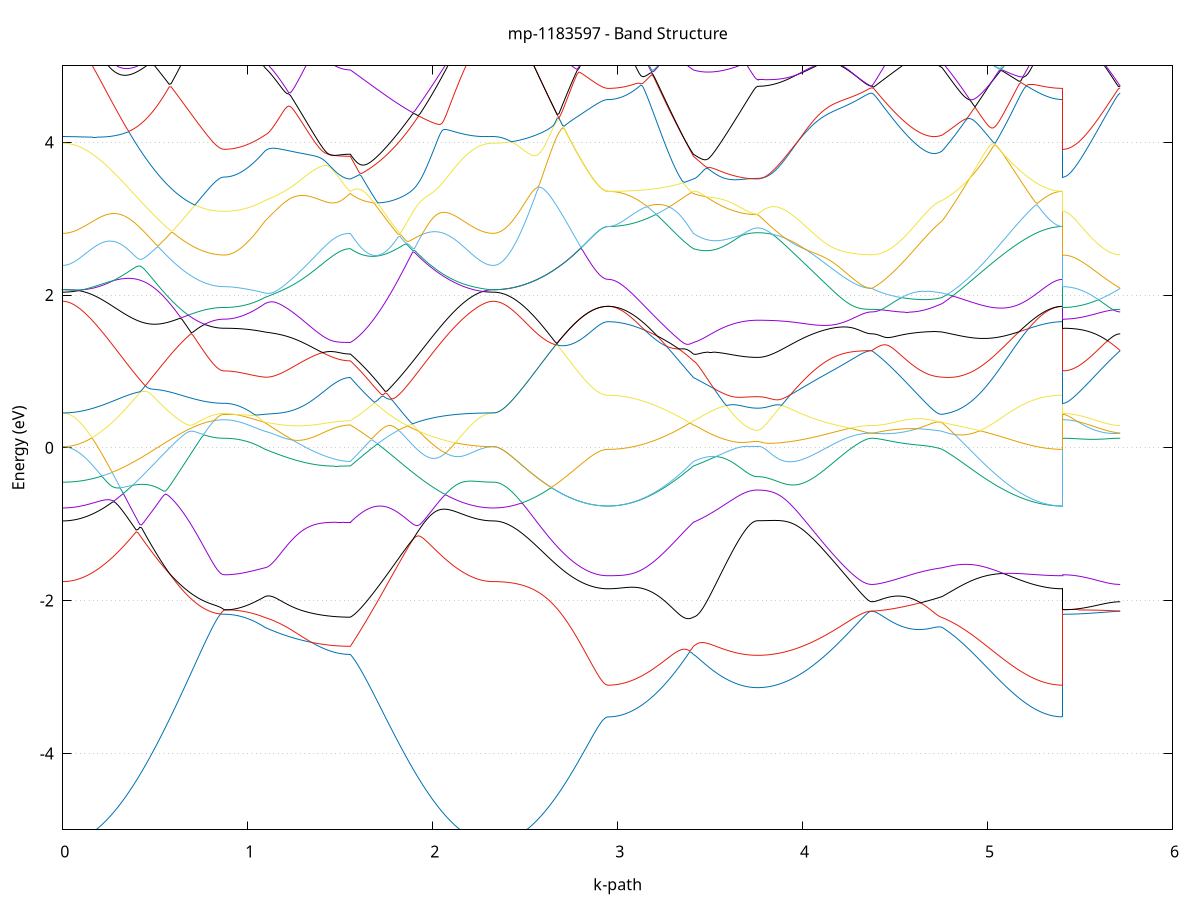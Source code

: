 set title 'mp-1183597 - Band Structure'
set xlabel 'k-path'
set ylabel 'Energy (eV)'
set grid y
set yrange [-5:5]
set terminal png size 800,600
set output 'mp-1183597_bands_gnuplot.png'
plot '-' using 1:2 with lines notitle, '-' using 1:2 with lines notitle, '-' using 1:2 with lines notitle, '-' using 1:2 with lines notitle, '-' using 1:2 with lines notitle, '-' using 1:2 with lines notitle, '-' using 1:2 with lines notitle, '-' using 1:2 with lines notitle, '-' using 1:2 with lines notitle, '-' using 1:2 with lines notitle, '-' using 1:2 with lines notitle, '-' using 1:2 with lines notitle, '-' using 1:2 with lines notitle, '-' using 1:2 with lines notitle, '-' using 1:2 with lines notitle, '-' using 1:2 with lines notitle, '-' using 1:2 with lines notitle, '-' using 1:2 with lines notitle, '-' using 1:2 with lines notitle, '-' using 1:2 with lines notitle, '-' using 1:2 with lines notitle, '-' using 1:2 with lines notitle, '-' using 1:2 with lines notitle, '-' using 1:2 with lines notitle, '-' using 1:2 with lines notitle, '-' using 1:2 with lines notitle, '-' using 1:2 with lines notitle, '-' using 1:2 with lines notitle, '-' using 1:2 with lines notitle, '-' using 1:2 with lines notitle, '-' using 1:2 with lines notitle, '-' using 1:2 with lines notitle, '-' using 1:2 with lines notitle, '-' using 1:2 with lines notitle, '-' using 1:2 with lines notitle, '-' using 1:2 with lines notitle, '-' using 1:2 with lines notitle, '-' using 1:2 with lines notitle, '-' using 1:2 with lines notitle, '-' using 1:2 with lines notitle, '-' using 1:2 with lines notitle, '-' using 1:2 with lines notitle, '-' using 1:2 with lines notitle, '-' using 1:2 with lines notitle, '-' using 1:2 with lines notitle, '-' using 1:2 with lines notitle, '-' using 1:2 with lines notitle, '-' using 1:2 with lines notitle
0.000000 -40.961981
0.009920 -40.961981
0.019840 -40.961981
0.029761 -40.961981
0.039681 -40.961981
0.049601 -40.961981
0.059521 -40.961981
0.069442 -40.961981
0.079362 -40.961981
0.089282 -40.961981
0.099202 -40.961981
0.109123 -40.961981
0.119043 -40.961981
0.128963 -40.961981
0.138883 -40.961981
0.148804 -40.961981
0.158724 -40.961981
0.168644 -40.961981
0.178564 -40.961981
0.188485 -40.961981
0.198405 -40.961981
0.208325 -40.961981
0.218245 -40.961981
0.228166 -40.961981
0.238086 -40.961981
0.248006 -40.961981
0.257926 -40.961981
0.267847 -40.961981
0.277767 -40.961981
0.287687 -40.961981
0.297607 -40.961981
0.307528 -40.961981
0.317448 -40.961981
0.327368 -40.961981
0.337288 -40.961981
0.347209 -40.961881
0.357129 -40.961981
0.367049 -40.961981
0.376969 -40.961981
0.386890 -40.961981
0.396810 -40.961981
0.406730 -40.961981
0.416650 -40.961981
0.426571 -40.961881
0.436491 -40.961981
0.446411 -40.961981
0.456331 -40.961881
0.466252 -40.961881
0.476172 -40.961881
0.486092 -40.961881
0.496012 -40.961881
0.505933 -40.961881
0.515853 -40.961881
0.525773 -40.961881
0.535693 -40.961881
0.545614 -40.961881
0.555534 -40.961881
0.565454 -40.961881
0.575374 -40.961881
0.585295 -40.961881
0.595215 -40.961881
0.605135 -40.961881
0.615055 -40.961881
0.624976 -40.961881
0.634896 -40.961881
0.644816 -40.961881
0.654736 -40.961881
0.664656 -40.961881
0.674577 -40.961881
0.684497 -40.961881
0.694417 -40.961881
0.704337 -40.961881
0.714258 -40.961881
0.724178 -40.961881
0.734098 -40.961881
0.744018 -40.961881
0.753939 -40.961881
0.763859 -40.961881
0.773779 -40.961781
0.783699 -40.961881
0.793620 -40.961881
0.803540 -40.961881
0.813460 -40.961881
0.823380 -40.961881
0.833301 -40.961881
0.843221 -40.961881
0.853141 -40.961881
0.863061 -40.961881
0.872982 -40.961881
0.872982 -40.961781
0.882562 -40.961881
0.892143 -40.961881
0.901724 -40.961881
0.911305 -40.961881
0.920885 -40.961881
0.930466 -40.961881
0.940047 -40.961881
0.949628 -40.961881
0.959209 -40.961881
0.968789 -40.961881
0.978370 -40.961881
0.987951 -40.961881
0.997532 -40.961881
1.007112 -40.961881
1.016693 -40.961881
1.026274 -40.961881
1.035855 -40.961881
1.045435 -40.961881
1.055016 -40.961881
1.064597 -40.961881
1.074178 -40.961881
1.083758 -40.961881
1.093339 -40.961881
1.093339 -40.961881
1.103158 -40.961881
1.112976 -40.961881
1.122795 -40.961881
1.132614 -40.961881
1.142432 -40.961881
1.152251 -40.961881
1.162069 -40.961881
1.171888 -40.961881
1.181707 -40.961881
1.191525 -40.961881
1.201344 -40.961881
1.211163 -40.961881
1.220981 -40.961881
1.230800 -40.961881
1.240618 -40.961981
1.250437 -40.961981
1.260256 -40.961981
1.270074 -40.961981
1.279893 -40.961881
1.289711 -40.961981
1.299530 -40.961981
1.309349 -40.961981
1.319167 -40.961881
1.328986 -40.961981
1.338805 -40.961981
1.348623 -40.961981
1.358442 -40.961981
1.368260 -40.961981
1.378079 -40.961981
1.387898 -40.961981
1.397716 -40.961981
1.407535 -40.961981
1.417353 -40.961981
1.427172 -40.961981
1.436991 -40.961981
1.446809 -40.961981
1.456628 -40.961981
1.466447 -40.961981
1.476265 -40.961981
1.486084 -40.961981
1.495902 -40.961981
1.505721 -40.961981
1.515540 -40.961981
1.525358 -40.961981
1.535177 -40.961981
1.544995 -40.961981
1.554814 -40.961981
1.554814 -40.961981
1.564726 -40.961981
1.574637 -40.961981
1.584549 -40.961981
1.594461 -40.961981
1.604372 -40.961981
1.614284 -40.961981
1.624196 -40.961981
1.634107 -40.961981
1.644019 -40.961981
1.653930 -40.961981
1.663842 -40.961981
1.673754 -40.961981
1.683665 -40.961981
1.693577 -40.961981
1.703489 -40.961981
1.713400 -40.961981
1.723312 -40.961981
1.733224 -40.961981
1.743135 -40.961981
1.753047 -40.961981
1.762958 -40.961981
1.772870 -40.961981
1.782782 -40.961981
1.792693 -40.961981
1.802605 -40.961981
1.812517 -40.961981
1.822428 -40.961981
1.832340 -40.961981
1.842252 -40.961981
1.852163 -40.961981
1.862075 -40.961981
1.871986 -40.961981
1.881898 -40.961981
1.891810 -40.961981
1.901721 -40.961981
1.911633 -40.961981
1.921545 -40.961981
1.931456 -40.961981
1.941368 -40.961981
1.951280 -40.961981
1.961191 -40.961981
1.971103 -40.961981
1.981014 -40.961981
1.990926 -40.961981
2.000838 -40.961981
2.010749 -40.961881
2.020661 -40.961981
2.030573 -40.961981
2.040484 -40.961981
2.050396 -40.961981
2.060307 -40.961981
2.070219 -40.961981
2.080131 -40.961981
2.090042 -40.961981
2.099954 -40.961881
2.109866 -40.961981
2.119777 -40.961981
2.129689 -40.961981
2.139601 -40.961981
2.149512 -40.961981
2.159424 -40.961981
2.169335 -40.961981
2.179247 -40.961981
2.189159 -40.961981
2.199070 -40.961981
2.208982 -40.961981
2.218894 -40.961981
2.228805 -40.961981
2.238717 -40.961981
2.248629 -40.961981
2.258540 -40.961981
2.268452 -40.961981
2.278363 -40.961981
2.288275 -40.961981
2.298187 -40.961981
2.308098 -40.961981
2.318010 -40.961981
2.327922 -40.961981
2.327922 -40.961981
2.337767 -40.961981
2.347613 -40.961981
2.357458 -40.961981
2.367304 -40.961981
2.377149 -40.961981
2.386995 -40.961981
2.396841 -40.961981
2.406686 -40.961981
2.416532 -40.961981
2.426377 -40.961981
2.436223 -40.961981
2.446068 -40.961981
2.455914 -40.961981
2.465760 -40.961981
2.475605 -40.961981
2.485451 -40.961981
2.495296 -40.961981
2.505142 -40.961981
2.514987 -40.961981
2.524833 -40.961981
2.534679 -40.961981
2.544524 -40.961981
2.554370 -40.961981
2.564215 -40.961981
2.574061 -40.961981
2.583906 -40.961981
2.593752 -40.962081
2.603598 -40.962081
2.613443 -40.962081
2.623289 -40.962081
2.633134 -40.962081
2.642980 -40.961981
2.652825 -40.961981
2.662671 -40.962081
2.672517 -40.962081
2.682362 -40.962081
2.692208 -40.962081
2.702053 -40.962081
2.711899 -40.962081
2.721744 -40.962081
2.731590 -40.962081
2.741436 -40.962081
2.751281 -40.962081
2.761127 -40.962081
2.770972 -40.962081
2.780818 -40.962081
2.790663 -40.962081
2.800509 -40.962081
2.810355 -40.961981
2.820200 -40.962081
2.830046 -40.962081
2.839891 -40.962081
2.849737 -40.962081
2.859582 -40.961881
2.869428 -40.962081
2.879274 -40.962081
2.889119 -40.962081
2.898965 -40.962081
2.908810 -40.962081
2.918656 -40.962081
2.928501 -40.962081
2.938347 -40.962081
2.948193 -40.962081
2.948193 -40.962081
2.958011 -40.962081
2.967830 -40.962081
2.977648 -40.962081
2.987467 -40.961981
2.997286 -40.962081
3.007104 -40.961981
3.016923 -40.962081
3.026742 -40.962081
3.036560 -40.962081
3.046379 -40.962081
3.056197 -40.961881
3.066016 -40.961981
3.075835 -40.962081
3.085653 -40.962081
3.095472 -40.962081
3.105290 -40.962081
3.115109 -40.962081
3.124928 -40.962081
3.134746 -40.962081
3.144565 -40.962081
3.154384 -40.962081
3.164202 -40.962081
3.174021 -40.962081
3.183839 -40.962081
3.193658 -40.962081
3.203477 -40.961981
3.213295 -40.962081
3.223114 -40.961981
3.232932 -40.962081
3.242751 -40.962081
3.252570 -40.962081
3.262388 -40.961981
3.272207 -40.962081
3.282026 -40.961981
3.291844 -40.961981
3.301663 -40.961981
3.311481 -40.961981
3.321300 -40.961981
3.331119 -40.961981
3.340937 -40.961981
3.350756 -40.961981
3.360574 -40.961981
3.370393 -40.961981
3.380212 -40.961981
3.390030 -40.961981
3.399849 -40.961981
3.409668 -40.961981
3.409668 -40.961881
3.419584 -40.961981
3.429501 -40.961981
3.439417 -40.961981
3.449334 -40.961981
3.459250 -40.961981
3.469167 -40.961981
3.479083 -40.961981
3.489000 -40.961981
3.498916 -40.961981
3.508833 -40.961981
3.518749 -40.961981
3.528666 -40.961981
3.538582 -40.961981
3.548499 -40.961981
3.558415 -40.961981
3.568332 -40.961981
3.578248 -40.961981
3.588165 -40.961881
3.598081 -40.961981
3.607998 -40.961981
3.617914 -40.961981
3.627831 -40.961981
3.637747 -40.961981
3.647664 -40.961981
3.657580 -40.961981
3.667497 -40.961981
3.677413 -40.961981
3.687330 -40.961981
3.697246 -40.961981
3.707163 -40.961981
3.717079 -40.961981
3.726996 -40.961981
3.736912 -40.961981
3.746829 -40.961981
3.756745 -40.961981
3.756745 -40.961981
3.766701 -40.961981
3.776658 -40.961981
3.786614 -40.961981
3.796570 -40.961981
3.806527 -40.961981
3.816483 -40.961981
3.826439 -40.961981
3.836396 -40.961981
3.846352 -40.961981
3.856308 -40.961981
3.866264 -40.961981
3.876221 -40.961981
3.886177 -40.961981
3.896133 -40.961981
3.906090 -40.961981
3.916046 -40.961981
3.926002 -40.961881
3.935959 -40.961981
3.945915 -40.961981
3.955871 -40.961981
3.965828 -40.961981
3.975784 -40.961981
3.985740 -40.961881
3.995696 -40.961881
4.005653 -40.961881
4.015609 -40.961881
4.025565 -40.961881
4.035522 -40.961881
4.045478 -40.961881
4.055434 -40.961881
4.065391 -40.961881
4.075347 -40.961881
4.085303 -40.961781
4.095260 -40.961881
4.105216 -40.961881
4.115172 -40.961881
4.125129 -40.961881
4.135085 -40.961881
4.145041 -40.961881
4.154997 -40.961881
4.164954 -40.961881
4.174910 -40.961781
4.184866 -40.961881
4.194823 -40.961881
4.204779 -40.961881
4.214735 -40.961881
4.224692 -40.961881
4.234648 -40.961881
4.244604 -40.961781
4.254561 -40.961881
4.264517 -40.961881
4.274473 -40.961881
4.284429 -40.961881
4.294386 -40.961881
4.304342 -40.961881
4.314298 -40.961881
4.324255 -40.961881
4.334211 -40.961881
4.344167 -40.961881
4.354124 -40.961781
4.364080 -40.961881
4.374036 -40.961781
4.374036 -40.961881
4.383791 -40.961881
4.393546 -40.961881
4.403302 -40.961881
4.413057 -40.961881
4.422812 -40.961781
4.432567 -40.961881
4.442322 -40.961781
4.452077 -40.961881
4.461832 -40.961881
4.471587 -40.961781
4.481342 -40.961881
4.491098 -40.961881
4.500853 -40.961881
4.510608 -40.961881
4.520363 -40.961881
4.530118 -40.961881
4.539873 -40.961881
4.549628 -40.961881
4.559383 -40.961881
4.569138 -40.961881
4.578893 -40.961881
4.588649 -40.961881
4.598404 -40.961881
4.608159 -40.961881
4.617914 -40.961881
4.627669 -40.961881
4.637424 -40.961881
4.647179 -40.961881
4.656934 -40.961881
4.666689 -40.961881
4.676444 -40.961881
4.686200 -40.961881
4.695955 -40.961881
4.705710 -40.961881
4.715465 -40.961881
4.725220 -40.961881
4.734975 -40.961881
4.744730 -40.961881
4.754485 -40.961881
4.754485 -40.961881
4.764374 -40.961881
4.774262 -40.961881
4.784150 -40.961881
4.794038 -40.961881
4.803927 -40.961881
4.813815 -40.961881
4.823703 -40.961881
4.833591 -40.961881
4.843480 -40.961881
4.853368 -40.961881
4.863256 -40.961881
4.873144 -40.961981
4.883032 -40.961981
4.892921 -40.961981
4.902809 -40.961981
4.912697 -40.961981
4.922585 -40.961981
4.932474 -40.961981
4.942362 -40.961981
4.952250 -40.961981
4.962138 -40.961981
4.972027 -40.961981
4.981915 -40.961981
4.991803 -40.961981
5.001691 -40.961981
5.011580 -40.961981
5.021468 -40.961981
5.031356 -40.961981
5.041244 -40.961981
5.051133 -40.961981
5.061021 -40.961981
5.070909 -40.961981
5.080797 -40.961981
5.090686 -40.961981
5.100574 -40.961981
5.110462 -40.961981
5.120350 -40.962081
5.130239 -40.962081
5.140127 -40.962081
5.150015 -40.962081
5.159903 -40.962081
5.169792 -40.962081
5.179680 -40.962081
5.189568 -40.962081
5.199456 -40.962081
5.209345 -40.962081
5.219233 -40.962081
5.229121 -40.962081
5.239009 -40.962081
5.248898 -40.962081
5.258786 -40.962081
5.268674 -40.962081
5.278562 -40.962081
5.288451 -40.962081
5.298339 -40.962081
5.308227 -40.962081
5.318115 -40.962081
5.328003 -40.962081
5.337892 -40.962081
5.347780 -40.962081
5.357668 -40.962081
5.367556 -40.962081
5.377445 -40.962081
5.387333 -40.962081
5.397221 -40.962081
5.407109 -40.962081
5.407109 -40.961881
5.416801 -40.961881
5.426493 -40.961881
5.436185 -40.961881
5.445876 -40.961881
5.455568 -40.961881
5.465260 -40.961881
5.474952 -40.961881
5.484643 -40.961881
5.494335 -40.961881
5.504027 -40.961781
5.513719 -40.961881
5.523410 -40.961881
5.533102 -40.961881
5.542794 -40.961881
5.552485 -40.961781
5.562177 -40.961881
5.571869 -40.961781
5.581561 -40.961781
5.591252 -40.961781
5.600944 -40.961881
5.610636 -40.961881
5.620328 -40.961881
5.630019 -40.961781
5.639711 -40.961881
5.649403 -40.961881
5.659095 -40.961881
5.668786 -40.961881
5.678478 -40.961881
5.688170 -40.961781
5.697861 -40.961881
5.707553 -40.961881
5.717245 -40.961881
e
0.000000 -24.402081
0.009920 -24.402081
0.019840 -24.402081
0.029761 -24.402081
0.039681 -24.402081
0.049601 -24.402181
0.059521 -24.402181
0.069442 -24.402181
0.079362 -24.402281
0.089282 -24.402381
0.099202 -24.402481
0.109123 -24.402581
0.119043 -24.402681
0.128963 -24.402781
0.138883 -24.402981
0.148804 -24.403181
0.158724 -24.403381
0.168644 -24.403681
0.178564 -24.403981
0.188485 -24.404281
0.198405 -24.404681
0.208325 -24.405081
0.218245 -24.405481
0.228166 -24.405981
0.238086 -24.406581
0.248006 -24.407181
0.257926 -24.407781
0.267847 -24.408381
0.277767 -24.409081
0.287687 -24.409881
0.297607 -24.410681
0.307528 -24.411481
0.317448 -24.412381
0.327368 -24.413281
0.337288 -24.414181
0.347209 -24.415081
0.357129 -24.416081
0.367049 -24.417081
0.376969 -24.418181
0.386890 -24.419181
0.396810 -24.420281
0.406730 -24.421381
0.416650 -24.422481
0.426571 -24.423581
0.436491 -24.424781
0.446411 -24.425881
0.456331 -24.427081
0.466252 -24.428181
0.476172 -24.429381
0.486092 -24.430481
0.496012 -24.431681
0.505933 -24.432781
0.515853 -24.433881
0.525773 -24.435081
0.535693 -24.436181
0.545614 -24.437281
0.555534 -24.438381
0.565454 -24.439481
0.575374 -24.440481
0.585295 -24.441581
0.595215 -24.442581
0.605135 -24.443581
0.615055 -24.444481
0.624976 -24.445481
0.634896 -24.446381
0.644816 -24.447281
0.654736 -24.448181
0.664656 -24.448981
0.674577 -24.449781
0.684497 -24.450581
0.694417 -24.451281
0.704337 -24.451981
0.714258 -24.452681
0.724178 -24.453281
0.734098 -24.453881
0.744018 -24.454481
0.753939 -24.454981
0.763859 -24.455481
0.773779 -24.455881
0.783699 -24.456281
0.793620 -24.456681
0.803540 -24.456981
0.813460 -24.457281
0.823380 -24.457481
0.833301 -24.457681
0.843221 -24.457881
0.853141 -24.457981
0.863061 -24.457981
0.872982 -24.458081
0.872982 -24.458081
0.882562 -24.457981
0.892143 -24.457681
0.901724 -24.457281
0.911305 -24.456681
0.920885 -24.455981
0.930466 -24.455081
0.940047 -24.454081
0.949628 -24.452781
0.959209 -24.451481
0.968789 -24.449881
0.978370 -24.448181
0.987951 -24.446381
0.997532 -24.444381
1.007112 -24.442181
1.016693 -24.439881
1.026274 -24.437481
1.035855 -24.434881
1.045435 -24.432181
1.055016 -24.429281
1.064597 -24.426281
1.074178 -24.423181
1.083758 -24.419881
1.093339 -24.416581
1.093339 -24.416581
1.103158 -24.413981
1.112976 -24.411381
1.122795 -24.408681
1.132614 -24.406381
1.142432 -24.406281
1.152251 -24.406181
1.162069 -24.406081
1.171888 -24.405781
1.181707 -24.405481
1.191525 -24.405181
1.201344 -24.404681
1.211163 -24.404181
1.220981 -24.403581
1.230800 -24.402981
1.240618 -24.402281
1.250437 -24.401481
1.260256 -24.400581
1.270074 -24.399681
1.279893 -24.398681
1.289711 -24.397681
1.299530 -24.396481
1.309349 -24.395381
1.319167 -24.394081
1.328986 -24.392781
1.338805 -24.391481
1.348623 -24.389981
1.358442 -24.388581
1.368260 -24.386981
1.378079 -24.385481
1.387898 -24.383781
1.397716 -24.382181
1.407535 -24.380481
1.417353 -24.378681
1.427172 -24.376881
1.436991 -24.375081
1.446809 -24.373281
1.456628 -24.371381
1.466447 -24.369481
1.476265 -24.367681
1.486084 -24.365781
1.495902 -24.363981
1.505721 -24.362181
1.515540 -24.360481
1.525358 -24.358881
1.535177 -24.357581
1.544995 -24.356781
1.554814 -24.356381
1.554814 -24.356381
1.564726 -24.355481
1.574637 -24.354681
1.584549 -24.353781
1.594461 -24.353081
1.604372 -24.352281
1.614284 -24.351581
1.624196 -24.350881
1.634107 -24.350181
1.644019 -24.349581
1.653930 -24.348881
1.663842 -24.348181
1.673754 -24.347581
1.683665 -24.346881
1.693577 -24.346181
1.703489 -24.345481
1.713400 -24.344781
1.723312 -24.344081
1.733224 -24.345181
1.743135 -24.347681
1.753047 -24.350181
1.762958 -24.352581
1.772870 -24.354881
1.782782 -24.357281
1.792693 -24.359481
1.802605 -24.361681
1.812517 -24.363781
1.822428 -24.365881
1.832340 -24.367881
1.842252 -24.369881
1.852163 -24.371781
1.862075 -24.373581
1.871986 -24.375381
1.881898 -24.377081
1.891810 -24.378781
1.901721 -24.380381
1.911633 -24.381881
1.921545 -24.383381
1.931456 -24.384781
1.941368 -24.386081
1.951280 -24.387381
1.961191 -24.388581
1.971103 -24.389781
1.981014 -24.390881
1.990926 -24.391881
2.000838 -24.392881
2.010749 -24.393881
2.020661 -24.394681
2.030573 -24.395481
2.040484 -24.396281
2.050396 -24.396981
2.060307 -24.397581
2.070219 -24.398181
2.080131 -24.398781
2.090042 -24.399281
2.099954 -24.399681
2.109866 -24.400081
2.119777 -24.400481
2.129689 -24.400781
2.139601 -24.401081
2.149512 -24.401281
2.159424 -24.401481
2.169335 -24.401681
2.179247 -24.401781
2.189159 -24.401881
2.199070 -24.401981
2.208982 -24.402081
2.218894 -24.402081
2.228805 -24.402181
2.238717 -24.402181
2.248629 -24.402181
2.258540 -24.402181
2.268452 -24.402181
2.278363 -24.402081
2.288275 -24.402081
2.298187 -24.402081
2.308098 -24.402081
2.318010 -24.402081
2.327922 -24.402081
2.327922 -24.402081
2.337767 -24.402081
2.347613 -24.401881
2.357458 -24.401681
2.367304 -24.401281
2.377149 -24.400881
2.386995 -24.400281
2.396841 -24.399681
2.406686 -24.398881
2.416532 -24.398081
2.426377 -24.397081
2.436223 -24.396081
2.446068 -24.394981
2.455914 -24.393681
2.465760 -24.392381
2.475605 -24.390981
2.485451 -24.389481
2.495296 -24.387881
2.505142 -24.386181
2.514987 -24.384381
2.524833 -24.382581
2.534679 -24.380581
2.544524 -24.378581
2.554370 -24.376481
2.564215 -24.374281
2.574061 -24.372981
2.583906 -24.374681
2.593752 -24.376281
2.603598 -24.377881
2.613443 -24.379481
2.623289 -24.381081
2.633134 -24.382681
2.642980 -24.384181
2.652825 -24.385681
2.662671 -24.387181
2.672517 -24.388581
2.682362 -24.389981
2.692208 -24.391381
2.702053 -24.392681
2.711899 -24.393981
2.721744 -24.395181
2.731590 -24.396381
2.741436 -24.397581
2.751281 -24.398681
2.761127 -24.399781
2.770972 -24.400781
2.780818 -24.401781
2.790663 -24.402681
2.800509 -24.403481
2.810355 -24.404381
2.820200 -24.405081
2.830046 -24.405781
2.839891 -24.406481
2.849737 -24.407081
2.859582 -24.407581
2.869428 -24.408081
2.879274 -24.408581
2.889119 -24.408881
2.898965 -24.409281
2.908810 -24.409481
2.918656 -24.409681
2.928501 -24.409881
2.938347 -24.409981
2.948193 -24.409981
2.948193 -24.409981
2.958011 -24.409881
2.967830 -24.409781
2.977648 -24.409681
2.987467 -24.409381
2.997286 -24.409081
3.007104 -24.408681
3.016923 -24.408181
3.026742 -24.407681
3.036560 -24.407081
3.046379 -24.406481
3.056197 -24.405681
3.066016 -24.404881
3.075835 -24.404081
3.085653 -24.403081
3.095472 -24.402081
3.105290 -24.401081
3.115109 -24.399881
3.124928 -24.398681
3.134746 -24.397481
3.144565 -24.396181
3.154384 -24.394781
3.164202 -24.393381
3.174021 -24.391881
3.183839 -24.390281
3.193658 -24.388681
3.203477 -24.387081
3.213295 -24.385381
3.223114 -24.383581
3.232932 -24.381781
3.242751 -24.379981
3.252570 -24.378081
3.262388 -24.376481
3.272207 -24.374881
3.282026 -24.373281
3.291844 -24.371681
3.301663 -24.370081
3.311481 -24.368581
3.321300 -24.367081
3.331119 -24.365681
3.340937 -24.364381
3.350756 -24.362981
3.360574 -24.361781
3.370393 -24.360581
3.380212 -24.359481
3.390030 -24.358381
3.399849 -24.357381
3.409668 -24.356381
3.409668 -24.356381
3.419584 -24.355981
3.429501 -24.355681
3.439417 -24.355281
3.449334 -24.354981
3.459250 -24.354781
3.469167 -24.354681
3.479083 -24.354581
3.489000 -24.354581
3.498916 -24.354681
3.508833 -24.354881
3.518749 -24.355081
3.528666 -24.355481
3.538582 -24.355981
3.548499 -24.356481
3.558415 -24.357081
3.568332 -24.357781
3.578248 -24.358481
3.588165 -24.359281
3.598081 -24.359981
3.607998 -24.360781
3.617914 -24.361581
3.627831 -24.362281
3.637747 -24.363081
3.647664 -24.363781
3.657580 -24.364381
3.667497 -24.365081
3.677413 -24.365581
3.687330 -24.366081
3.697246 -24.366581
3.707163 -24.366981
3.717079 -24.367281
3.726996 -24.367481
3.736912 -24.367681
3.746829 -24.367781
3.756745 -24.367781
3.756745 -24.367781
3.766701 -24.367881
3.776658 -24.367881
3.786614 -24.367981
3.796570 -24.368181
3.806527 -24.368381
3.816483 -24.368681
3.826439 -24.368981
3.836396 -24.369381
3.846352 -24.369881
3.856308 -24.370381
3.866264 -24.371081
3.876221 -24.371781
3.886177 -24.372681
3.896133 -24.373581
3.906090 -24.374781
3.916046 -24.375981
3.926002 -24.377481
3.935959 -24.378981
3.945915 -24.380781
3.955871 -24.382581
3.965828 -24.384581
3.975784 -24.386781
3.985740 -24.388981
3.995696 -24.391281
4.005653 -24.393781
4.015609 -24.396181
4.025565 -24.398681
4.035522 -24.401281
4.045478 -24.403781
4.055434 -24.406381
4.065391 -24.408881
4.075347 -24.411381
4.085303 -24.413881
4.095260 -24.416381
4.105216 -24.418781
4.115172 -24.421081
4.125129 -24.423381
4.135085 -24.425681
4.145041 -24.427881
4.154997 -24.429981
4.164954 -24.431981
4.174910 -24.433981
4.184866 -24.435781
4.194823 -24.437681
4.204779 -24.439381
4.214735 -24.440981
4.224692 -24.442481
4.234648 -24.443981
4.244604 -24.445281
4.254561 -24.446581
4.264517 -24.447781
4.274473 -24.448881
4.284429 -24.449781
4.294386 -24.450681
4.304342 -24.451481
4.314298 -24.452081
4.324255 -24.452681
4.334211 -24.453181
4.344167 -24.453481
4.354124 -24.453781
4.364080 -24.453981
4.374036 -24.453981
4.374036 -24.453981
4.383791 -24.453981
4.393546 -24.453981
4.403302 -24.453881
4.413057 -24.453781
4.422812 -24.453681
4.432567 -24.453481
4.442322 -24.453381
4.452077 -24.453081
4.461832 -24.452881
4.471587 -24.452481
4.481342 -24.452181
4.491098 -24.451681
4.500853 -24.451281
4.510608 -24.450681
4.520363 -24.450081
4.530118 -24.449481
4.539873 -24.448781
4.549628 -24.447981
4.559383 -24.447181
4.569138 -24.446181
4.578893 -24.445281
4.588649 -24.444181
4.598404 -24.443081
4.608159 -24.441881
4.617914 -24.440681
4.627669 -24.439281
4.637424 -24.437881
4.647179 -24.436481
4.656934 -24.434881
4.666689 -24.433281
4.676444 -24.431681
4.686200 -24.429981
4.695955 -24.428181
4.705710 -24.426381
4.715465 -24.424481
4.725220 -24.422481
4.734975 -24.420581
4.744730 -24.418581
4.754485 -24.416581
4.754485 -24.416581
4.764374 -24.412881
4.774262 -24.409181
4.784150 -24.406881
4.794038 -24.407181
4.803927 -24.407481
4.813815 -24.407781
4.823703 -24.408081
4.833591 -24.408381
4.843480 -24.408581
4.853368 -24.408781
4.863256 -24.409081
4.873144 -24.409281
4.883032 -24.409481
4.892921 -24.409581
4.902809 -24.409781
4.912697 -24.409881
4.922585 -24.410081
4.932474 -24.410181
4.942362 -24.410281
4.952250 -24.410381
4.962138 -24.410481
4.972027 -24.410481
4.981915 -24.410581
4.991803 -24.410681
5.001691 -24.410681
5.011580 -24.410681
5.021468 -24.410781
5.031356 -24.410781
5.041244 -24.410781
5.051133 -24.410781
5.061021 -24.410781
5.070909 -24.410781
5.080797 -24.410781
5.090686 -24.410781
5.100574 -24.410781
5.110462 -24.410781
5.120350 -24.410781
5.130239 -24.410681
5.140127 -24.410681
5.150015 -24.410681
5.159903 -24.410581
5.169792 -24.410581
5.179680 -24.410581
5.189568 -24.410481
5.199456 -24.410481
5.209345 -24.410481
5.219233 -24.410381
5.229121 -24.410381
5.239009 -24.410281
5.248898 -24.410281
5.258786 -24.410281
5.268674 -24.410181
5.278562 -24.410181
5.288451 -24.410181
5.298339 -24.410081
5.308227 -24.410081
5.318115 -24.410081
5.328003 -24.410081
5.337892 -24.409981
5.347780 -24.409981
5.357668 -24.409981
5.367556 -24.409981
5.377445 -24.409981
5.387333 -24.409981
5.397221 -24.409981
5.407109 -24.409981
5.407109 -24.458081
5.416801 -24.458081
5.426493 -24.457981
5.436185 -24.457981
5.445876 -24.457881
5.455568 -24.457781
5.465260 -24.457681
5.474952 -24.457581
5.484643 -24.457481
5.494335 -24.457381
5.504027 -24.457181
5.513719 -24.456981
5.523410 -24.456881
5.533102 -24.456681
5.542794 -24.456481
5.552485 -24.456281
5.562177 -24.456081
5.571869 -24.455881
5.581561 -24.455681
5.591252 -24.455481
5.600944 -24.455281
5.610636 -24.455081
5.620328 -24.454981
5.630019 -24.454781
5.639711 -24.454581
5.649403 -24.454481
5.659095 -24.454381
5.668786 -24.454281
5.678478 -24.454181
5.688170 -24.454081
5.697861 -24.453981
5.707553 -24.453981
5.717245 -24.453981
e
0.000000 -24.343381
0.009920 -24.343381
0.019840 -24.343381
0.029761 -24.343281
0.039681 -24.343281
0.049601 -24.343181
0.059521 -24.343081
0.069442 -24.342981
0.079362 -24.342881
0.089282 -24.342681
0.099202 -24.342481
0.109123 -24.342281
0.119043 -24.342081
0.128963 -24.341781
0.138883 -24.341481
0.148804 -24.341081
0.158724 -24.340681
0.168644 -24.340281
0.178564 -24.339781
0.188485 -24.339181
0.198405 -24.338581
0.208325 -24.337981
0.218245 -24.337281
0.228166 -24.336481
0.238086 -24.335681
0.248006 -24.334781
0.257926 -24.333781
0.267847 -24.332781
0.277767 -24.331681
0.287687 -24.330581
0.297607 -24.329381
0.307528 -24.328081
0.317448 -24.326781
0.327368 -24.325381
0.337288 -24.323981
0.347209 -24.322481
0.357129 -24.324081
0.367049 -24.326481
0.376969 -24.328781
0.386890 -24.331181
0.396810 -24.333481
0.406730 -24.335781
0.416650 -24.338081
0.426571 -24.340381
0.436491 -24.342581
0.446411 -24.344781
0.456331 -24.346881
0.466252 -24.349081
0.476172 -24.351181
0.486092 -24.353181
0.496012 -24.355181
0.505933 -24.357181
0.515853 -24.359181
0.525773 -24.361081
0.535693 -24.362881
0.545614 -24.364781
0.555534 -24.366481
0.565454 -24.368281
0.575374 -24.369981
0.585295 -24.371581
0.595215 -24.373181
0.605135 -24.374781
0.615055 -24.376281
0.624976 -24.377681
0.634896 -24.379081
0.644816 -24.380481
0.654736 -24.381781
0.664656 -24.382981
0.674577 -24.384181
0.684497 -24.385381
0.694417 -24.386381
0.704337 -24.387481
0.714258 -24.388381
0.724178 -24.389381
0.734098 -24.390181
0.744018 -24.390981
0.753939 -24.391781
0.763859 -24.392481
0.773779 -24.393081
0.783699 -24.393681
0.793620 -24.394181
0.803540 -24.394581
0.813460 -24.394981
0.823380 -24.395381
0.833301 -24.395581
0.843221 -24.395781
0.853141 -24.395981
0.863061 -24.396081
0.872982 -24.396081
0.872982 -24.396081
0.882562 -24.396181
0.892143 -24.396281
0.901724 -24.396481
0.911305 -24.396781
0.920885 -24.397181
0.930466 -24.397581
0.940047 -24.398081
0.949628 -24.398481
0.959209 -24.398981
0.968789 -24.399581
0.978370 -24.400081
0.987951 -24.400581
0.997532 -24.401081
1.007112 -24.401681
1.016693 -24.402181
1.026274 -24.402681
1.035855 -24.403181
1.045435 -24.403581
1.055016 -24.404081
1.064597 -24.404481
1.074178 -24.404981
1.083758 -24.405381
1.093339 -24.405781
1.093339 -24.405781
1.103158 -24.405981
1.112976 -24.406181
1.122795 -24.406281
1.132614 -24.405981
1.142432 -24.403081
1.152251 -24.400181
1.162069 -24.397281
1.171888 -24.394181
1.181707 -24.391081
1.191525 -24.387981
1.201344 -24.384781
1.211163 -24.381481
1.220981 -24.378181
1.230800 -24.374881
1.240618 -24.371481
1.250437 -24.368081
1.260256 -24.364681
1.270074 -24.361181
1.279893 -24.357781
1.289711 -24.354281
1.299530 -24.350781
1.309349 -24.347381
1.319167 -24.343881
1.328986 -24.340381
1.338805 -24.336981
1.348623 -24.333681
1.358442 -24.330281
1.368260 -24.327081
1.378079 -24.323881
1.387898 -24.323481
1.397716 -24.323881
1.407535 -24.324481
1.417353 -24.325181
1.427172 -24.326181
1.436991 -24.327281
1.446809 -24.328481
1.456628 -24.329781
1.466447 -24.331281
1.476265 -24.332781
1.486084 -24.334381
1.495902 -24.335981
1.505721 -24.337581
1.515540 -24.339181
1.525358 -24.340581
1.535177 -24.341781
1.544995 -24.342681
1.554814 -24.342981
1.554814 -24.342981
1.564726 -24.340581
1.574637 -24.338081
1.584549 -24.335681
1.594461 -24.333281
1.604372 -24.330881
1.614284 -24.328381
1.624196 -24.325981
1.634107 -24.323581
1.644019 -24.321181
1.653930 -24.323181
1.663842 -24.326081
1.673754 -24.328881
1.683665 -24.331781
1.693577 -24.334481
1.703489 -24.337281
1.713400 -24.339881
1.723312 -24.342581
1.733224 -24.343281
1.743135 -24.342481
1.753047 -24.341681
1.762958 -24.340881
1.772870 -24.339981
1.782782 -24.339081
1.792693 -24.338081
1.802605 -24.337081
1.812517 -24.336081
1.822428 -24.334981
1.832340 -24.333881
1.842252 -24.332681
1.852163 -24.331481
1.862075 -24.330281
1.871986 -24.328981
1.881898 -24.327581
1.891810 -24.326281
1.901721 -24.324781
1.911633 -24.323381
1.921545 -24.321781
1.931456 -24.320281
1.941368 -24.318681
1.951280 -24.317081
1.961191 -24.315381
1.971103 -24.313581
1.981014 -24.311881
1.990926 -24.310081
2.000838 -24.308181
2.010749 -24.306281
2.020661 -24.308181
2.030573 -24.310381
2.040484 -24.312381
2.050396 -24.314381
2.060307 -24.316381
2.070219 -24.318281
2.080131 -24.320081
2.090042 -24.321881
2.099954 -24.323581
2.109866 -24.325181
2.119777 -24.326781
2.129689 -24.328281
2.139601 -24.329781
2.149512 -24.331081
2.159424 -24.332481
2.169335 -24.333681
2.179247 -24.334781
2.189159 -24.335881
2.199070 -24.336981
2.208982 -24.337881
2.218894 -24.338781
2.228805 -24.339581
2.238717 -24.340281
2.248629 -24.340881
2.258540 -24.341481
2.268452 -24.341981
2.278363 -24.342381
2.288275 -24.342781
2.298187 -24.342981
2.308098 -24.343181
2.318010 -24.343381
2.327922 -24.343381
2.327922 -24.343381
2.337767 -24.343481
2.347613 -24.343681
2.357458 -24.343981
2.367304 -24.344481
2.377149 -24.345081
2.386995 -24.345881
2.396841 -24.346681
2.406686 -24.347681
2.416532 -24.348781
2.426377 -24.349881
2.436223 -24.351181
2.446068 -24.352481
2.455914 -24.353781
2.465760 -24.355281
2.475605 -24.356781
2.485451 -24.358281
2.495296 -24.359881
2.505142 -24.361481
2.514987 -24.363081
2.524833 -24.364681
2.534679 -24.366381
2.544524 -24.367981
2.554370 -24.369681
2.564215 -24.371381
2.574061 -24.372981
2.583906 -24.374681
2.593752 -24.376281
2.603598 -24.377881
2.613443 -24.379481
2.623289 -24.381081
2.633134 -24.382681
2.642980 -24.384181
2.652825 -24.385681
2.662671 -24.387181
2.672517 -24.388581
2.682362 -24.389981
2.692208 -24.391381
2.702053 -24.392681
2.711899 -24.393981
2.721744 -24.395181
2.731590 -24.396381
2.741436 -24.397581
2.751281 -24.398681
2.761127 -24.399781
2.770972 -24.400781
2.780818 -24.401781
2.790663 -24.402681
2.800509 -24.403481
2.810355 -24.404381
2.820200 -24.405081
2.830046 -24.405781
2.839891 -24.406481
2.849737 -24.407081
2.859582 -24.407581
2.869428 -24.408081
2.879274 -24.408581
2.889119 -24.408881
2.898965 -24.409281
2.908810 -24.409481
2.918656 -24.409681
2.928501 -24.409881
2.938347 -24.409981
2.948193 -24.409981
2.948193 -24.409981
2.958011 -24.409881
2.967830 -24.409781
2.977648 -24.409581
2.987467 -24.409381
2.997286 -24.408981
3.007104 -24.408581
3.016923 -24.408081
3.026742 -24.407481
3.036560 -24.406881
3.046379 -24.406081
3.056197 -24.405381
3.066016 -24.404481
3.075835 -24.403581
3.085653 -24.402581
3.095472 -24.401481
3.105290 -24.400381
3.115109 -24.399181
3.124928 -24.397881
3.134746 -24.396581
3.144565 -24.395281
3.154384 -24.393881
3.164202 -24.392481
3.174021 -24.390981
3.183839 -24.389381
3.193658 -24.387881
3.203477 -24.386281
3.213295 -24.384681
3.223114 -24.383081
3.232932 -24.381381
3.242751 -24.379781
3.252570 -24.378081
3.262388 -24.376081
3.272207 -24.374181
3.282026 -24.372081
3.291844 -24.370081
3.301663 -24.367981
3.311481 -24.365781
3.321300 -24.363681
3.331119 -24.361481
3.340937 -24.359181
3.350756 -24.356981
3.360574 -24.354681
3.370393 -24.352381
3.380212 -24.350081
3.390030 -24.347681
3.399849 -24.345281
3.409668 -24.342981
3.409668 -24.342981
3.419584 -24.341881
3.429501 -24.340681
3.439417 -24.339581
3.449334 -24.338381
3.459250 -24.337081
3.469167 -24.335881
3.479083 -24.334581
3.489000 -24.333281
3.498916 -24.331881
3.508833 -24.330581
3.518749 -24.329181
3.528666 -24.327781
3.538582 -24.326381
3.548499 -24.324981
3.558415 -24.323481
3.568332 -24.322081
3.578248 -24.320681
3.588165 -24.319281
3.598081 -24.317981
3.607998 -24.316581
3.617914 -24.315281
3.627831 -24.313981
3.637747 -24.312681
3.647664 -24.311481
3.657580 -24.310381
3.667497 -24.309281
3.677413 -24.308381
3.687330 -24.307481
3.697246 -24.306681
3.707163 -24.305981
3.717079 -24.305381
3.726996 -24.304881
3.736912 -24.304581
3.746829 -24.304381
3.756745 -24.304281
3.756745 -24.304281
3.766701 -24.304481
3.776658 -24.304981
3.786614 -24.305681
3.796570 -24.306781
3.806527 -24.308081
3.816483 -24.309581
3.826439 -24.311581
3.836396 -24.313781
3.846352 -24.315981
3.856308 -24.318381
3.866264 -24.320781
3.876221 -24.323181
3.886177 -24.325481
3.896133 -24.327781
3.906090 -24.329881
3.916046 -24.331981
3.926002 -24.333881
3.935959 -24.335681
3.945915 -24.337281
3.955871 -24.339481
3.965828 -24.341681
3.975784 -24.343781
3.985740 -24.345881
3.995696 -24.347881
4.005653 -24.349981
4.015609 -24.351881
4.025565 -24.353781
4.035522 -24.355681
4.045478 -24.357481
4.055434 -24.359181
4.065391 -24.360881
4.075347 -24.362481
4.085303 -24.364081
4.095260 -24.365581
4.105216 -24.366981
4.115172 -24.368381
4.125129 -24.369681
4.135085 -24.370881
4.145041 -24.372081
4.154997 -24.373181
4.164954 -24.374181
4.174910 -24.375181
4.184866 -24.376081
4.194823 -24.376981
4.204779 -24.377781
4.214735 -24.378481
4.224692 -24.379081
4.234648 -24.379681
4.244604 -24.380281
4.254561 -24.380781
4.264517 -24.381181
4.274473 -24.381581
4.284429 -24.381881
4.294386 -24.382181
4.304342 -24.382381
4.314298 -24.382681
4.324255 -24.382781
4.334211 -24.382981
4.344167 -24.383081
4.354124 -24.383081
4.364080 -24.383181
4.374036 -24.383181
4.374036 -24.383181
4.383791 -24.383181
4.393546 -24.383181
4.403302 -24.383081
4.413057 -24.383081
4.422812 -24.383081
4.432567 -24.383081
4.442322 -24.383181
4.452077 -24.383281
4.461832 -24.383581
4.471587 -24.383881
4.481342 -24.384381
4.491098 -24.384981
4.500853 -24.385781
4.510608 -24.386681
4.520363 -24.387581
4.530118 -24.388581
4.539873 -24.389681
4.549628 -24.390781
4.559383 -24.391881
4.569138 -24.392881
4.578893 -24.393981
4.588649 -24.394981
4.598404 -24.395981
4.608159 -24.396981
4.617914 -24.397881
4.627669 -24.398781
4.637424 -24.399581
4.647179 -24.400381
4.656934 -24.401081
4.666689 -24.401781
4.676444 -24.402381
4.686200 -24.402981
4.695955 -24.403481
4.705710 -24.403981
4.715465 -24.404481
4.725220 -24.404881
4.734975 -24.405181
4.744730 -24.405481
4.754485 -24.405781
4.754485 -24.405781
4.764374 -24.406081
4.774262 -24.406481
4.784150 -24.405281
4.794038 -24.401381
4.803927 -24.397281
4.813815 -24.393081
4.823703 -24.388781
4.833591 -24.384381
4.843480 -24.379881
4.853368 -24.375281
4.863256 -24.370681
4.873144 -24.365881
4.883032 -24.361081
4.892921 -24.356181
4.902809 -24.351281
4.912697 -24.346281
4.922585 -24.341281
4.932474 -24.336181
4.942362 -24.331081
4.952250 -24.325881
4.962138 -24.320681
4.972027 -24.318581
4.981915 -24.317081
4.991803 -24.315481
5.001691 -24.313981
5.011580 -24.312481
5.021468 -24.314481
5.031356 -24.318281
5.041244 -24.322181
5.051133 -24.325981
5.061021 -24.329781
5.070909 -24.333581
5.080797 -24.337281
5.090686 -24.340981
5.100574 -24.344681
5.110462 -24.348381
5.120350 -24.351881
5.130239 -24.355481
5.140127 -24.358881
5.150015 -24.362281
5.159903 -24.365581
5.169792 -24.368781
5.179680 -24.371981
5.189568 -24.374981
5.199456 -24.377881
5.209345 -24.380681
5.219233 -24.383481
5.229121 -24.386081
5.239009 -24.388581
5.248898 -24.390881
5.258786 -24.393181
5.268674 -24.395281
5.278562 -24.397281
5.288451 -24.399081
5.298339 -24.400781
5.308227 -24.402381
5.318115 -24.403781
5.328003 -24.405081
5.337892 -24.406181
5.347780 -24.407181
5.357668 -24.408081
5.367556 -24.408781
5.377445 -24.409281
5.387333 -24.409681
5.397221 -24.409881
5.407109 -24.409981
5.407109 -24.396081
5.416801 -24.396081
5.426493 -24.395881
5.436185 -24.395681
5.445876 -24.395281
5.455568 -24.394881
5.465260 -24.394281
5.474952 -24.393681
5.484643 -24.392881
5.494335 -24.392081
5.504027 -24.391081
5.513719 -24.390081
5.523410 -24.388881
5.533102 -24.387681
5.542794 -24.386381
5.552485 -24.384981
5.562177 -24.383381
5.571869 -24.381781
5.581561 -24.380981
5.591252 -24.381281
5.600944 -24.381481
5.610636 -24.381681
5.620328 -24.381981
5.630019 -24.382181
5.639711 -24.382381
5.649403 -24.382581
5.659095 -24.382681
5.668786 -24.382881
5.678478 -24.382981
5.688170 -24.383081
5.697861 -24.383081
5.707553 -24.383181
5.717245 -24.383181
e
0.000000 -24.343381
0.009920 -24.343281
0.019840 -24.343081
0.029761 -24.342581
0.039681 -24.341981
0.049601 -24.341281
0.059521 -24.340381
0.069442 -24.339281
0.079362 -24.337981
0.089282 -24.336581
0.099202 -24.335081
0.109123 -24.333281
0.119043 -24.331481
0.128963 -24.329381
0.138883 -24.327181
0.148804 -24.324881
0.158724 -24.322381
0.168644 -24.319781
0.178564 -24.316981
0.188485 -24.314081
0.198405 -24.311081
0.208325 -24.307881
0.218245 -24.304581
0.228166 -24.301181
0.238086 -24.297681
0.248006 -24.296581
0.257926 -24.299081
0.267847 -24.301681
0.277767 -24.304181
0.287687 -24.306681
0.297607 -24.309281
0.307528 -24.311781
0.317448 -24.314281
0.327368 -24.316681
0.337288 -24.319181
0.347209 -24.321581
0.357129 -24.320981
0.367049 -24.319381
0.376969 -24.317781
0.386890 -24.316081
0.396810 -24.314381
0.406730 -24.312681
0.416650 -24.310881
0.426571 -24.309081
0.436491 -24.307181
0.446411 -24.305281
0.456331 -24.303381
0.466252 -24.301481
0.476172 -24.299581
0.486092 -24.297581
0.496012 -24.295581
0.505933 -24.295381
0.515853 -24.298481
0.525773 -24.301681
0.535693 -24.304981
0.545614 -24.308281
0.555534 -24.311581
0.565454 -24.314881
0.575374 -24.318181
0.585295 -24.321481
0.595215 -24.324681
0.605135 -24.327881
0.615055 -24.331081
0.624976 -24.334281
0.634896 -24.337381
0.644816 -24.340381
0.654736 -24.343281
0.664656 -24.346081
0.674577 -24.348881
0.684497 -24.351581
0.694417 -24.354081
0.704337 -24.356581
0.714258 -24.358881
0.724178 -24.361081
0.734098 -24.363181
0.744018 -24.365181
0.753939 -24.366981
0.763859 -24.368681
0.773779 -24.370281
0.783699 -24.371681
0.793620 -24.372981
0.803540 -24.374181
0.813460 -24.375181
0.823380 -24.375981
0.833301 -24.376681
0.843221 -24.377181
0.853141 -24.377581
0.863061 -24.377781
0.872982 -24.377881
0.872982 -24.377881
0.882562 -24.377881
0.892143 -24.377581
0.901724 -24.377281
0.911305 -24.376781
0.920885 -24.376181
0.930466 -24.375381
0.940047 -24.374581
0.949628 -24.373681
0.959209 -24.372781
0.968789 -24.371681
0.978370 -24.370581
0.987951 -24.369481
0.997532 -24.368281
1.007112 -24.367081
1.016693 -24.365781
1.026274 -24.364481
1.035855 -24.363181
1.045435 -24.361781
1.055016 -24.360381
1.064597 -24.358981
1.074178 -24.357481
1.083758 -24.355981
1.093339 -24.354481
1.093339 -24.354481
1.103158 -24.353381
1.112976 -24.352281
1.122795 -24.351081
1.132614 -24.349781
1.142432 -24.348481
1.152251 -24.347181
1.162069 -24.345881
1.171888 -24.344481
1.181707 -24.343081
1.191525 -24.341681
1.201344 -24.340281
1.211163 -24.338881
1.220981 -24.337481
1.230800 -24.336081
1.240618 -24.334781
1.250437 -24.333381
1.260256 -24.332081
1.270074 -24.330781
1.279893 -24.329581
1.289711 -24.328481
1.299530 -24.327381
1.309349 -24.326381
1.319167 -24.325481
1.328986 -24.324781
1.338805 -24.324181
1.348623 -24.323681
1.358442 -24.323381
1.368260 -24.323181
1.378079 -24.323281
1.387898 -24.320781
1.397716 -24.317781
1.407535 -24.314881
1.417353 -24.312081
1.427172 -24.309481
1.436991 -24.306981
1.446809 -24.304681
1.456628 -24.302481
1.466447 -24.300581
1.476265 -24.298781
1.486084 -24.297281
1.495902 -24.295881
1.505721 -24.294781
1.515540 -24.293781
1.525358 -24.293081
1.535177 -24.292581
1.544995 -24.292181
1.554814 -24.292081
1.554814 -24.292081
1.564726 -24.295381
1.574637 -24.298581
1.584549 -24.301781
1.594461 -24.304881
1.604372 -24.307981
1.614284 -24.311081
1.624196 -24.314181
1.634107 -24.317181
1.644019 -24.320181
1.653930 -24.318781
1.663842 -24.316381
1.673754 -24.313981
1.683665 -24.311681
1.693577 -24.309281
1.703489 -24.306981
1.713400 -24.304681
1.723312 -24.302481
1.733224 -24.300181
1.743135 -24.297981
1.753047 -24.295881
1.762958 -24.293781
1.772870 -24.291681
1.782782 -24.289581
1.792693 -24.287581
1.802605 -24.285581
1.812517 -24.283681
1.822428 -24.281781
1.832340 -24.279981
1.842252 -24.278181
1.852163 -24.276481
1.862075 -24.274781
1.871986 -24.273181
1.881898 -24.274381
1.891810 -24.276481
1.901721 -24.278681
1.911633 -24.281381
1.921545 -24.284081
1.931456 -24.286681
1.941368 -24.289281
1.951280 -24.291781
1.961191 -24.294281
1.971103 -24.296781
1.981014 -24.299181
1.990926 -24.301481
2.000838 -24.303781
2.010749 -24.305981
2.020661 -24.304381
2.030573 -24.306181
2.040484 -24.308181
2.050396 -24.310181
2.060307 -24.312181
2.070219 -24.314081
2.080131 -24.315981
2.090042 -24.317881
2.099954 -24.319681
2.109866 -24.321481
2.119777 -24.323181
2.129689 -24.324881
2.139601 -24.326481
2.149512 -24.328081
2.159424 -24.329581
2.169335 -24.330981
2.179247 -24.332381
2.189159 -24.333781
2.199070 -24.334981
2.208982 -24.336181
2.218894 -24.337281
2.228805 -24.338281
2.238717 -24.339281
2.248629 -24.340081
2.258540 -24.340881
2.268452 -24.341481
2.278363 -24.342081
2.288275 -24.342581
2.298187 -24.342881
2.308098 -24.343181
2.318010 -24.343281
2.327922 -24.343381
2.327922 -24.343381
2.337767 -24.343481
2.347613 -24.343681
2.357458 -24.343981
2.367304 -24.344481
2.377149 -24.345081
2.386995 -24.345881
2.396841 -24.346681
2.406686 -24.347681
2.416532 -24.348781
2.426377 -24.349881
2.436223 -24.351081
2.446068 -24.352481
2.455914 -24.353781
2.465760 -24.355281
2.475605 -24.356781
2.485451 -24.358281
2.495296 -24.359881
2.505142 -24.361481
2.514987 -24.363081
2.524833 -24.364681
2.534679 -24.366381
2.544524 -24.367981
2.554370 -24.369681
2.564215 -24.371381
2.574061 -24.371981
2.583906 -24.369681
2.593752 -24.367281
2.603598 -24.364781
2.613443 -24.362281
2.623289 -24.359681
2.633134 -24.356981
2.642980 -24.354181
2.652825 -24.351481
2.662671 -24.348581
2.672517 -24.345681
2.682362 -24.342781
2.692208 -24.339781
2.702053 -24.336781
2.711899 -24.333781
2.721744 -24.330781
2.731590 -24.327681
2.741436 -24.324581
2.751281 -24.321481
2.761127 -24.318481
2.770972 -24.315381
2.780818 -24.312381
2.790663 -24.309381
2.800509 -24.306381
2.810355 -24.303481
2.820200 -24.300681
2.830046 -24.297981
2.839891 -24.295281
2.849737 -24.292781
2.859582 -24.290481
2.869428 -24.288281
2.879274 -24.286281
2.889119 -24.284481
2.898965 -24.282881
2.908810 -24.281581
2.918656 -24.280481
2.928501 -24.279781
2.938347 -24.279281
2.948193 -24.279081
2.948193 -24.279081
2.958011 -24.279181
2.967830 -24.279181
2.977648 -24.279281
2.987467 -24.279481
2.997286 -24.279681
3.007104 -24.279881
3.016923 -24.280181
3.026742 -24.280481
3.036560 -24.280781
3.046379 -24.281181
3.056197 -24.281581
3.066016 -24.281981
3.075835 -24.282481
3.085653 -24.282881
3.095472 -24.283381
3.105290 -24.283881
3.115109 -24.284381
3.124928 -24.284881
3.134746 -24.285381
3.144565 -24.285881
3.154384 -24.286281
3.164202 -24.286781
3.174021 -24.287181
3.183839 -24.287581
3.193658 -24.287881
3.203477 -24.288281
3.213295 -24.288481
3.223114 -24.288681
3.232932 -24.288881
3.242751 -24.288881
3.252570 -24.288881
3.262388 -24.288881
3.272207 -24.288681
3.282026 -24.288381
3.291844 -24.287981
3.301663 -24.287481
3.311481 -24.286881
3.321300 -24.286181
3.331119 -24.285281
3.340937 -24.284281
3.350756 -24.283181
3.360574 -24.281881
3.370393 -24.280481
3.380212 -24.282381
3.390030 -24.285681
3.399849 -24.288881
3.409668 -24.292081
3.409668 -24.292081
3.419584 -24.293681
3.429501 -24.295481
3.439417 -24.297381
3.449334 -24.299181
3.459250 -24.300881
3.469167 -24.302581
3.479083 -24.304081
3.489000 -24.305481
3.498916 -24.306681
3.508833 -24.307681
3.518749 -24.308481
3.528666 -24.309181
3.538582 -24.309681
3.548499 -24.309981
3.558415 -24.310181
3.568332 -24.310181
3.578248 -24.310081
3.588165 -24.309881
3.598081 -24.309581
3.607998 -24.309181
3.617914 -24.308681
3.627831 -24.308181
3.637747 -24.307681
3.647664 -24.307081
3.657580 -24.306581
3.667497 -24.305981
3.677413 -24.305381
3.687330 -24.304881
3.697246 -24.304481
3.707163 -24.303981
3.717079 -24.303681
3.726996 -24.303381
3.736912 -24.303181
3.746829 -24.303081
3.756745 -24.302981
3.756745 -24.302981
3.766701 -24.303181
3.776658 -24.303781
3.786614 -24.304781
3.796570 -24.306081
3.806527 -24.307681
3.816483 -24.309481
3.826439 -24.311281
3.836396 -24.313181
3.846352 -24.315181
3.856308 -24.317181
3.866264 -24.319381
3.876221 -24.321481
3.886177 -24.323781
3.896133 -24.325981
3.906090 -24.328281
3.916046 -24.330481
3.926002 -24.332781
3.935959 -24.335081
3.945915 -24.337281
3.955871 -24.338681
3.965828 -24.339981
3.975784 -24.341181
3.985740 -24.342181
3.995696 -24.342981
4.005653 -24.343781
4.015609 -24.344481
4.025565 -24.344981
4.035522 -24.345481
4.045478 -24.345881
4.055434 -24.346281
4.065391 -24.346581
4.075347 -24.346781
4.085303 -24.346981
4.095260 -24.347181
4.105216 -24.347281
4.115172 -24.347381
4.125129 -24.347481
4.135085 -24.347581
4.145041 -24.347681
4.154997 -24.347681
4.164954 -24.347681
4.174910 -24.347781
4.184866 -24.347781
4.194823 -24.347781
4.204779 -24.347781
4.214735 -24.347781
4.224692 -24.347681
4.234648 -24.347681
4.244604 -24.347681
4.254561 -24.347681
4.264517 -24.347681
4.274473 -24.347681
4.284429 -24.347581
4.294386 -24.347581
4.304342 -24.347581
4.314298 -24.347581
4.324255 -24.347581
4.334211 -24.347581
4.344167 -24.347481
4.354124 -24.347481
4.364080 -24.347481
4.374036 -24.347481
4.374036 -24.347481
4.383791 -24.349781
4.393546 -24.352081
4.403302 -24.354181
4.413057 -24.356181
4.422812 -24.358181
4.432567 -24.359981
4.442322 -24.361581
4.452077 -24.363081
4.461832 -24.364381
4.471587 -24.365381
4.481342 -24.366281
4.491098 -24.366981
4.500853 -24.367381
4.510608 -24.367681
4.520363 -24.367781
4.530118 -24.367681
4.539873 -24.367581
4.549628 -24.367281
4.559383 -24.366981
4.569138 -24.366581
4.578893 -24.366181
4.588649 -24.365681
4.598404 -24.365181
4.608159 -24.364681
4.617914 -24.364081
4.627669 -24.363481
4.637424 -24.362981
4.647179 -24.362381
4.656934 -24.361681
4.666689 -24.361081
4.676444 -24.360481
4.686200 -24.359781
4.695955 -24.359181
4.705710 -24.358481
4.715465 -24.357681
4.725220 -24.356981
4.734975 -24.356181
4.744730 -24.355381
4.754485 -24.354481
4.754485 -24.354481
4.764374 -24.352981
4.774262 -24.351381
4.784150 -24.349781
4.794038 -24.348181
4.803927 -24.346581
4.813815 -24.344881
4.823703 -24.343281
4.833591 -24.341681
4.843480 -24.339981
4.853368 -24.338281
4.863256 -24.336681
4.873144 -24.334981
4.883032 -24.333281
4.892921 -24.331681
4.902809 -24.329981
4.912697 -24.328381
4.922585 -24.326681
4.932474 -24.325081
4.942362 -24.323481
4.952250 -24.321781
4.962138 -24.320181
4.972027 -24.315481
4.981915 -24.310281
4.991803 -24.305081
5.001691 -24.306881
5.011580 -24.310681
5.021468 -24.310981
5.031356 -24.309481
5.041244 -24.307981
5.051133 -24.306581
5.061021 -24.305181
5.070909 -24.303781
5.080797 -24.302481
5.090686 -24.301081
5.100574 -24.299881
5.110462 -24.298581
5.120350 -24.297381
5.130239 -24.296181
5.140127 -24.294981
5.150015 -24.293881
5.159903 -24.292781
5.169792 -24.291781
5.179680 -24.290781
5.189568 -24.289781
5.199456 -24.288881
5.209345 -24.287981
5.219233 -24.287081
5.229121 -24.286281
5.239009 -24.285581
5.248898 -24.284781
5.258786 -24.284181
5.268674 -24.283481
5.278562 -24.282881
5.288451 -24.282381
5.298339 -24.281781
5.308227 -24.281381
5.318115 -24.280881
5.328003 -24.280581
5.337892 -24.280181
5.347780 -24.279881
5.357668 -24.279681
5.367556 -24.279481
5.377445 -24.279281
5.387333 -24.279181
5.397221 -24.279181
5.407109 -24.279081
5.407109 -24.377881
5.416801 -24.377881
5.426493 -24.377981
5.436185 -24.377981
5.445876 -24.378081
5.455568 -24.378181
5.465260 -24.378381
5.474952 -24.378481
5.484643 -24.378681
5.494335 -24.378881
5.504027 -24.379081
5.513719 -24.379281
5.523410 -24.379481
5.533102 -24.379681
5.542794 -24.379981
5.552485 -24.380181
5.562177 -24.380481
5.571869 -24.380781
5.581561 -24.380081
5.591252 -24.378381
5.600944 -24.376481
5.610636 -24.374481
5.620328 -24.372481
5.630019 -24.370281
5.639711 -24.368081
5.649403 -24.365781
5.659095 -24.363381
5.668786 -24.360981
5.678478 -24.358381
5.688170 -24.355781
5.697861 -24.353081
5.707553 -24.350381
5.717245 -24.347481
e
0.000000 -24.242481
0.009920 -24.242781
0.019840 -24.243481
0.029761 -24.244681
0.039681 -24.246181
0.049601 -24.247981
0.059521 -24.249881
0.069442 -24.251981
0.079362 -24.254181
0.089282 -24.256381
0.099202 -24.258781
0.109123 -24.261181
0.119043 -24.263581
0.128963 -24.265981
0.138883 -24.268481
0.148804 -24.270981
0.158724 -24.273481
0.168644 -24.276081
0.178564 -24.278581
0.188485 -24.281181
0.198405 -24.283681
0.208325 -24.286281
0.218245 -24.288881
0.228166 -24.291381
0.238086 -24.293981
0.248006 -24.293981
0.257926 -24.290281
0.267847 -24.286381
0.277767 -24.282381
0.287687 -24.278381
0.297607 -24.274181
0.307528 -24.269981
0.317448 -24.265681
0.327368 -24.261281
0.337288 -24.256781
0.347209 -24.258081
0.357129 -24.259581
0.367049 -24.261181
0.376969 -24.262881
0.386890 -24.264681
0.396810 -24.266581
0.406730 -24.268681
0.416650 -24.270781
0.426571 -24.273081
0.436491 -24.275481
0.446411 -24.278081
0.456331 -24.280681
0.466252 -24.283481
0.476172 -24.286281
0.486092 -24.289181
0.496012 -24.292281
0.505933 -24.293581
0.515853 -24.291581
0.525773 -24.289581
0.535693 -24.287581
0.545614 -24.285481
0.555534 -24.283481
0.565454 -24.281481
0.575374 -24.279481
0.585295 -24.277481
0.595215 -24.275481
0.605135 -24.273581
0.615055 -24.271681
0.624976 -24.269781
0.634896 -24.267881
0.644816 -24.265981
0.654736 -24.264181
0.664656 -24.262481
0.674577 -24.260681
0.684497 -24.259081
0.694417 -24.257381
0.704337 -24.255881
0.714258 -24.254381
0.724178 -24.252881
0.734098 -24.251581
0.744018 -24.250281
0.753939 -24.249081
0.763859 -24.247881
0.773779 -24.246881
0.783699 -24.245881
0.793620 -24.245081
0.803540 -24.244281
0.813460 -24.243581
0.823380 -24.242981
0.833301 -24.242481
0.843221 -24.242181
0.853141 -24.241881
0.863061 -24.241681
0.872982 -24.241681
0.872982 -24.241681
0.882562 -24.241681
0.892143 -24.241681
0.901724 -24.241581
0.911305 -24.241481
0.920885 -24.241481
0.930466 -24.241381
0.940047 -24.241281
0.949628 -24.241081
0.959209 -24.240981
0.968789 -24.240781
0.978370 -24.240581
0.987951 -24.240381
0.997532 -24.240181
1.007112 -24.239981
1.016693 -24.239681
1.026274 -24.239381
1.035855 -24.239181
1.045435 -24.238881
1.055016 -24.238581
1.064597 -24.238181
1.074178 -24.237881
1.083758 -24.237481
1.093339 -24.237181
1.093339 -24.237181
1.103158 -24.237181
1.112976 -24.238281
1.122795 -24.239481
1.132614 -24.240681
1.142432 -24.241881
1.152251 -24.243181
1.162069 -24.244481
1.171888 -24.245781
1.181707 -24.247081
1.191525 -24.248481
1.201344 -24.249881
1.211163 -24.251281
1.220981 -24.252681
1.230800 -24.254181
1.240618 -24.255681
1.250437 -24.257081
1.260256 -24.258581
1.270074 -24.259981
1.279893 -24.261481
1.289711 -24.262881
1.299530 -24.264281
1.309349 -24.265581
1.319167 -24.266881
1.328986 -24.268181
1.338805 -24.269281
1.348623 -24.270381
1.358442 -24.271281
1.368260 -24.272181
1.378079 -24.272881
1.387898 -24.273481
1.397716 -24.273981
1.407535 -24.274281
1.417353 -24.274581
1.427172 -24.274681
1.436991 -24.274681
1.446809 -24.274681
1.456628 -24.274581
1.466447 -24.274481
1.476265 -24.274381
1.486084 -24.274181
1.495902 -24.273981
1.505721 -24.273881
1.515540 -24.273681
1.525358 -24.273581
1.535177 -24.273481
1.544995 -24.273481
1.554814 -24.273381
1.554814 -24.273381
1.564726 -24.271281
1.574637 -24.269081
1.584549 -24.266681
1.594461 -24.264281
1.604372 -24.261681
1.614284 -24.258981
1.624196 -24.256181
1.634107 -24.253381
1.644019 -24.250481
1.653930 -24.247481
1.663842 -24.244381
1.673754 -24.241281
1.683665 -24.238081
1.693577 -24.237781
1.703489 -24.239381
1.713400 -24.241081
1.723312 -24.242781
1.733224 -24.244581
1.743135 -24.246381
1.753047 -24.248181
1.762958 -24.250081
1.772870 -24.251981
1.782782 -24.253881
1.792693 -24.255881
1.802605 -24.257781
1.812517 -24.259781
1.822428 -24.261881
1.832340 -24.263881
1.842252 -24.265981
1.852163 -24.268081
1.862075 -24.270181
1.871986 -24.272281
1.881898 -24.273181
1.891810 -24.275981
1.901721 -24.278681
1.911633 -24.280781
1.921545 -24.282981
1.931456 -24.285081
1.941368 -24.287281
1.951280 -24.289381
1.961191 -24.291581
1.971103 -24.293681
1.981014 -24.295781
1.990926 -24.297881
2.000838 -24.299981
2.010749 -24.302081
2.020661 -24.304181
2.030573 -24.302381
2.040484 -24.300481
2.050396 -24.298381
2.060307 -24.296381
2.070219 -24.294281
2.080131 -24.292081
2.090042 -24.289981
2.099954 -24.287781
2.109866 -24.285581
2.119777 -24.283381
2.129689 -24.281081
2.139601 -24.278881
2.149512 -24.276581
2.159424 -24.274281
2.169335 -24.271981
2.179247 -24.269681
2.189159 -24.267381
2.199070 -24.265081
2.208982 -24.262781
2.218894 -24.260481
2.228805 -24.258181
2.238717 -24.255981
2.248629 -24.253781
2.258540 -24.251681
2.268452 -24.249681
2.278363 -24.247781
2.288275 -24.246081
2.298187 -24.244681
2.308098 -24.243481
2.318010 -24.242781
2.327922 -24.242481
2.327922 -24.242481
2.337767 -24.242381
2.347613 -24.242181
2.357458 -24.241781
2.367304 -24.241181
2.377149 -24.240481
2.386995 -24.239681
2.396841 -24.238681
2.406686 -24.237581
2.416532 -24.236381
2.426377 -24.234981
2.436223 -24.233581
2.446068 -24.232081
2.455914 -24.230381
2.465760 -24.228681
2.475605 -24.226981
2.485451 -24.225081
2.495296 -24.223181
2.505142 -24.221281
2.514987 -24.219281
2.524833 -24.217281
2.534679 -24.216081
2.544524 -24.215981
2.554370 -24.215781
2.564215 -24.215681
2.574061 -24.215481
2.583906 -24.215381
2.593752 -24.215181
2.603598 -24.214981
2.613443 -24.214881
2.623289 -24.214681
2.633134 -24.214581
2.642980 -24.214381
2.652825 -24.214181
2.662671 -24.214081
2.672517 -24.213881
2.682362 -24.213781
2.692208 -24.213581
2.702053 -24.213381
2.711899 -24.213281
2.721744 -24.213081
2.731590 -24.212981
2.741436 -24.212881
2.751281 -24.212681
2.761127 -24.212581
2.770972 -24.212381
2.780818 -24.212281
2.790663 -24.212181
2.800509 -24.212081
2.810355 -24.211981
2.820200 -24.211881
2.830046 -24.211781
2.839891 -24.211681
2.849737 -24.211581
2.859582 -24.211481
2.869428 -24.211481
2.879274 -24.211381
2.889119 -24.211381
2.898965 -24.211281
2.908810 -24.211281
2.918656 -24.211281
2.928501 -24.211181
2.938347 -24.211181
2.948193 -24.211181
2.948193 -24.211181
2.958011 -24.211181
2.967830 -24.211281
2.977648 -24.211281
2.987467 -24.211381
2.997286 -24.211481
3.007104 -24.211581
3.016923 -24.211681
3.026742 -24.211881
3.036560 -24.212081
3.046379 -24.212281
3.056197 -24.212581
3.066016 -24.212881
3.075835 -24.213281
3.085653 -24.213681
3.095472 -24.214181
3.105290 -24.214781
3.115109 -24.215381
3.124928 -24.216181
3.134746 -24.217081
3.144565 -24.218081
3.154384 -24.219281
3.164202 -24.220681
3.174021 -24.222181
3.183839 -24.223981
3.193658 -24.225881
3.203477 -24.228081
3.213295 -24.230381
3.223114 -24.232881
3.232932 -24.235481
3.242751 -24.238281
3.252570 -24.241081
3.262388 -24.244081
3.272207 -24.247081
3.282026 -24.250181
3.291844 -24.253281
3.301663 -24.256481
3.311481 -24.259681
3.321300 -24.262881
3.331119 -24.266081
3.340937 -24.269381
3.350756 -24.272681
3.360574 -24.275881
3.370393 -24.279181
3.380212 -24.278881
3.390030 -24.277181
3.399849 -24.275381
3.409668 -24.273381
3.409668 -24.273381
3.419584 -24.272281
3.429501 -24.270981
3.439417 -24.269381
3.449334 -24.267881
3.459250 -24.266181
3.469167 -24.264581
3.479083 -24.262881
3.489000 -24.261281
3.498916 -24.259781
3.508833 -24.258181
3.518749 -24.256781
3.528666 -24.255381
3.538582 -24.253981
3.548499 -24.252781
3.558415 -24.251581
3.568332 -24.250481
3.578248 -24.249581
3.588165 -24.248681
3.598081 -24.248081
3.607998 -24.247481
3.617914 -24.247181
3.627831 -24.246981
3.637747 -24.246981
3.647664 -24.247081
3.657580 -24.247381
3.667497 -24.247681
3.677413 -24.247981
3.687330 -24.248381
3.697246 -24.248781
3.707163 -24.249181
3.717079 -24.249481
3.726996 -24.249681
3.736912 -24.249881
3.746829 -24.250081
3.756745 -24.250081
3.756745 -24.250081
3.766701 -24.249981
3.776658 -24.249881
3.786614 -24.249581
3.796570 -24.249381
3.806527 -24.249181
3.816483 -24.249281
3.826439 -24.249481
3.836396 -24.250081
3.846352 -24.250881
3.856308 -24.251881
3.866264 -24.253181
3.876221 -24.254681
3.886177 -24.256381
3.896133 -24.258181
3.906090 -24.260181
3.916046 -24.262281
3.926002 -24.264381
3.935959 -24.266681
3.945915 -24.268981
3.955871 -24.271381
3.965828 -24.273781
3.975784 -24.276181
3.985740 -24.278681
3.995696 -24.281281
4.005653 -24.283781
4.015609 -24.286281
4.025565 -24.288881
4.035522 -24.291481
4.045478 -24.293981
4.055434 -24.296481
4.065391 -24.299081
4.075347 -24.301581
4.085303 -24.303981
4.095260 -24.306481
4.105216 -24.308881
4.115172 -24.311281
4.125129 -24.313581
4.135085 -24.315881
4.145041 -24.318181
4.154997 -24.320381
4.164954 -24.322481
4.174910 -24.324581
4.184866 -24.326581
4.194823 -24.328581
4.204779 -24.330381
4.214735 -24.332181
4.224692 -24.333981
4.234648 -24.335581
4.244604 -24.337081
4.254561 -24.338581
4.264517 -24.339981
4.274473 -24.341181
4.284429 -24.342381
4.294386 -24.343481
4.304342 -24.344381
4.314298 -24.345181
4.324255 -24.345881
4.334211 -24.346481
4.344167 -24.346881
4.354124 -24.347281
4.364080 -24.347481
4.374036 -24.347481
4.374036 -24.347481
4.383791 -24.345181
4.393546 -24.342681
4.403302 -24.340181
4.413057 -24.337681
4.422812 -24.335081
4.432567 -24.332481
4.442322 -24.329781
4.452077 -24.326981
4.461832 -24.324281
4.471587 -24.321481
4.481342 -24.318581
4.491098 -24.315681
4.500853 -24.312781
4.510608 -24.309881
4.520363 -24.306881
4.530118 -24.303881
4.539873 -24.300881
4.549628 -24.297881
4.559383 -24.294881
4.569138 -24.291881
4.578893 -24.288781
4.588649 -24.285781
4.598404 -24.282681
4.608159 -24.279681
4.617914 -24.276581
4.627669 -24.273581
4.637424 -24.270581
4.647179 -24.267581
4.656934 -24.264581
4.666689 -24.261581
4.676444 -24.258681
4.686200 -24.255781
4.695955 -24.252881
4.705710 -24.250081
4.715465 -24.247281
4.725220 -24.244581
4.734975 -24.241881
4.744730 -24.239281
4.754485 -24.237181
4.754485 -24.237181
4.764374 -24.237681
4.774262 -24.239381
4.784150 -24.241181
4.794038 -24.243081
4.803927 -24.245181
4.813815 -24.247281
4.823703 -24.249581
4.833591 -24.251981
4.843480 -24.254381
4.853368 -24.256981
4.863256 -24.259681
4.873144 -24.262581
4.883032 -24.265481
4.892921 -24.268481
4.902809 -24.271581
4.912697 -24.274781
4.922585 -24.278081
4.932474 -24.281481
4.942362 -24.284981
4.952250 -24.288481
4.962138 -24.292081
4.972027 -24.295681
4.981915 -24.299381
4.991803 -24.303081
5.001691 -24.299781
5.011580 -24.294581
5.021468 -24.289381
5.031356 -24.284181
5.041244 -24.278981
5.051133 -24.273781
5.061021 -24.268681
5.070909 -24.263581
5.080797 -24.258481
5.090686 -24.253481
5.100574 -24.248581
5.110462 -24.243681
5.120350 -24.238781
5.130239 -24.234081
5.140127 -24.229381
5.150015 -24.224781
5.159903 -24.220281
5.169792 -24.216481
5.179680 -24.216081
5.189568 -24.215681
5.199456 -24.215281
5.209345 -24.214881
5.219233 -24.214581
5.229121 -24.214281
5.239009 -24.213881
5.248898 -24.213581
5.258786 -24.213281
5.268674 -24.213081
5.278562 -24.212781
5.288451 -24.212581
5.298339 -24.212381
5.308227 -24.212181
5.318115 -24.211981
5.328003 -24.211781
5.337892 -24.211681
5.347780 -24.211581
5.357668 -24.211481
5.367556 -24.211381
5.377445 -24.211281
5.387333 -24.211281
5.397221 -24.211181
5.407109 -24.211181
5.407109 -24.241681
5.416801 -24.242381
5.426493 -24.244381
5.436185 -24.247081
5.445876 -24.250181
5.455568 -24.253681
5.465260 -24.257181
5.474952 -24.260881
5.484643 -24.264581
5.494335 -24.268281
5.504027 -24.272081
5.513719 -24.275781
5.523410 -24.279581
5.533102 -24.283281
5.542794 -24.287081
5.552485 -24.290781
5.562177 -24.294381
5.571869 -24.298081
5.581561 -24.301681
5.591252 -24.305281
5.600944 -24.308881
5.610636 -24.312381
5.620328 -24.315781
5.630019 -24.319181
5.639711 -24.322581
5.649403 -24.325881
5.659095 -24.329181
5.668786 -24.332381
5.678478 -24.335581
5.688170 -24.338581
5.697861 -24.341681
5.707553 -24.344581
5.717245 -24.347481
e
0.000000 -24.242481
0.009920 -24.242481
0.019840 -24.242481
0.029761 -24.242581
0.039681 -24.242581
0.049601 -24.242681
0.059521 -24.242681
0.069442 -24.242781
0.079362 -24.242881
0.089282 -24.242981
0.099202 -24.243181
0.109123 -24.243281
0.119043 -24.243481
0.128963 -24.243681
0.138883 -24.243881
0.148804 -24.244081
0.158724 -24.244381
0.168644 -24.244581
0.178564 -24.244981
0.188485 -24.245281
0.198405 -24.245681
0.208325 -24.246081
0.218245 -24.246581
0.228166 -24.247081
0.238086 -24.247581
0.248006 -24.248181
0.257926 -24.248881
0.267847 -24.249581
0.277767 -24.250381
0.287687 -24.251281
0.297607 -24.252181
0.307528 -24.253181
0.317448 -24.254281
0.327368 -24.255481
0.337288 -24.256681
0.347209 -24.252281
0.357129 -24.247681
0.367049 -24.243081
0.376969 -24.238381
0.386890 -24.233681
0.396810 -24.228981
0.406730 -24.224181
0.416650 -24.219381
0.426571 -24.214481
0.436491 -24.209681
0.446411 -24.204881
0.456331 -24.199981
0.466252 -24.195181
0.476172 -24.190381
0.486092 -24.188081
0.496012 -24.190181
0.505933 -24.192081
0.515853 -24.193981
0.525773 -24.195681
0.535693 -24.197381
0.545614 -24.198981
0.555534 -24.200481
0.565454 -24.201881
0.575374 -24.203181
0.585295 -24.204481
0.595215 -24.205681
0.605135 -24.206781
0.615055 -24.207881
0.624976 -24.208881
0.634896 -24.209881
0.644816 -24.210781
0.654736 -24.211681
0.664656 -24.212481
0.674577 -24.213281
0.684497 -24.213981
0.694417 -24.214681
0.704337 -24.215381
0.714258 -24.215981
0.724178 -24.216481
0.734098 -24.217081
0.744018 -24.217581
0.753939 -24.217981
0.763859 -24.218381
0.773779 -24.218781
0.783699 -24.219181
0.793620 -24.219481
0.803540 -24.219781
0.813460 -24.219981
0.823380 -24.220181
0.833301 -24.220381
0.843221 -24.220481
0.853141 -24.220581
0.863061 -24.220581
0.872982 -24.220581
0.872982 -24.220581
0.882562 -24.220681
0.892143 -24.220681
0.901724 -24.220881
0.911305 -24.220981
0.920885 -24.221281
0.930466 -24.221581
0.940047 -24.221881
0.949628 -24.222281
0.959209 -24.222681
0.968789 -24.223181
0.978370 -24.223781
0.987951 -24.224381
0.997532 -24.225081
1.007112 -24.225881
1.016693 -24.226681
1.026274 -24.227581
1.035855 -24.228481
1.045435 -24.229581
1.055016 -24.230681
1.064597 -24.231881
1.074178 -24.233181
1.083758 -24.234581
1.093339 -24.235981
1.093339 -24.235981
1.103158 -24.236881
1.112976 -24.236681
1.122795 -24.236481
1.132614 -24.236381
1.142432 -24.236181
1.152251 -24.236081
1.162069 -24.236081
1.171888 -24.235981
1.181707 -24.235981
1.191525 -24.235981
1.201344 -24.235981
1.211163 -24.235981
1.220981 -24.236081
1.230800 -24.236081
1.240618 -24.236081
1.250437 -24.236081
1.260256 -24.236181
1.270074 -24.236181
1.279893 -24.236181
1.289711 -24.236181
1.299530 -24.236081
1.309349 -24.236081
1.319167 -24.235981
1.328986 -24.235881
1.338805 -24.235681
1.348623 -24.235481
1.358442 -24.235181
1.368260 -24.234781
1.378079 -24.234381
1.387898 -24.233981
1.397716 -24.233381
1.407535 -24.232781
1.417353 -24.231981
1.427172 -24.231181
1.436991 -24.230281
1.446809 -24.229281
1.456628 -24.228181
1.466447 -24.227081
1.476265 -24.225781
1.486084 -24.224581
1.495902 -24.223381
1.505721 -24.222181
1.515540 -24.221081
1.525358 -24.220181
1.535177 -24.219481
1.544995 -24.218981
1.554814 -24.218881
1.554814 -24.218881
1.564726 -24.219881
1.574637 -24.221081
1.584549 -24.222181
1.594461 -24.223381
1.604372 -24.224681
1.614284 -24.225981
1.624196 -24.227281
1.634107 -24.228681
1.644019 -24.230081
1.653930 -24.231481
1.663842 -24.232981
1.673754 -24.234581
1.683665 -24.236081
1.693577 -24.234881
1.703489 -24.231681
1.713400 -24.228381
1.723312 -24.225381
1.733224 -24.228481
1.743135 -24.231581
1.753047 -24.234681
1.762958 -24.237681
1.772870 -24.240781
1.782782 -24.243881
1.792693 -24.246881
1.802605 -24.249881
1.812517 -24.252881
1.822428 -24.255881
1.832340 -24.258781
1.842252 -24.261781
1.852163 -24.264681
1.862075 -24.267581
1.871986 -24.270381
1.881898 -24.271581
1.891810 -24.269981
1.901721 -24.268481
1.911633 -24.267081
1.921545 -24.265681
1.931456 -24.264381
1.941368 -24.263081
1.951280 -24.261781
1.961191 -24.260681
1.971103 -24.259481
1.981014 -24.258381
1.990926 -24.257381
2.000838 -24.256381
2.010749 -24.255381
2.020661 -24.254481
2.030573 -24.253581
2.040484 -24.252781
2.050396 -24.251981
2.060307 -24.251281
2.070219 -24.250481
2.080131 -24.249881
2.090042 -24.249181
2.099954 -24.248581
2.109866 -24.248081
2.119777 -24.247481
2.129689 -24.246981
2.139601 -24.246581
2.149512 -24.246081
2.159424 -24.245681
2.169335 -24.245281
2.179247 -24.244981
2.189159 -24.244581
2.199070 -24.244281
2.208982 -24.244081
2.218894 -24.243781
2.228805 -24.243581
2.238717 -24.243381
2.248629 -24.243181
2.258540 -24.242981
2.268452 -24.242881
2.278363 -24.242781
2.288275 -24.242681
2.298187 -24.242581
2.308098 -24.242581
2.318010 -24.242481
2.327922 -24.242481
2.327922 -24.242481
2.337767 -24.242381
2.347613 -24.242181
2.357458 -24.241781
2.367304 -24.241181
2.377149 -24.240481
2.386995 -24.239681
2.396841 -24.238681
2.406686 -24.237581
2.416532 -24.236381
2.426377 -24.234981
2.436223 -24.233581
2.446068 -24.232081
2.455914 -24.230381
2.465760 -24.228681
2.475605 -24.226981
2.485451 -24.225081
2.495296 -24.223181
2.505142 -24.221281
2.514987 -24.219281
2.524833 -24.217281
2.534679 -24.215181
2.544524 -24.213081
2.554370 -24.210981
2.564215 -24.208881
2.574061 -24.206781
2.583906 -24.204581
2.593752 -24.202381
2.603598 -24.200281
2.613443 -24.198081
2.623289 -24.195881
2.633134 -24.193781
2.642980 -24.191581
2.652825 -24.189481
2.662671 -24.187281
2.672517 -24.185181
2.682362 -24.183081
2.692208 -24.180981
2.702053 -24.178981
2.711899 -24.176881
2.721744 -24.174881
2.731590 -24.172981
2.741436 -24.170981
2.751281 -24.169081
2.761127 -24.167281
2.770972 -24.165381
2.780818 -24.163681
2.790663 -24.161981
2.800509 -24.160281
2.810355 -24.158681
2.820200 -24.157181
2.830046 -24.155681
2.839891 -24.154281
2.849737 -24.152981
2.859582 -24.151781
2.869428 -24.150681
2.879274 -24.149681
2.889119 -24.148781
2.898965 -24.149481
2.908810 -24.150781
2.918656 -24.151881
2.928501 -24.152681
2.938347 -24.153181
2.948193 -24.153281
2.948193 -24.153281
2.958011 -24.153481
2.967830 -24.153881
2.977648 -24.154581
2.987467 -24.155481
2.997286 -24.156681
3.007104 -24.158081
3.016923 -24.159681
3.026742 -24.161381
3.036560 -24.163281
3.046379 -24.165281
3.056197 -24.167481
3.066016 -24.169681
3.075835 -24.171981
3.085653 -24.174281
3.095472 -24.176681
3.105290 -24.178981
3.115109 -24.181381
3.124928 -24.183681
3.134746 -24.185981
3.144565 -24.188281
3.154384 -24.190381
3.164202 -24.192381
3.174021 -24.194281
3.183839 -24.195981
3.193658 -24.197581
3.203477 -24.199081
3.213295 -24.200381
3.223114 -24.201581
3.232932 -24.202681
3.242751 -24.203681
3.252570 -24.204681
3.262388 -24.205581
3.272207 -24.206381
3.282026 -24.207281
3.291844 -24.208081
3.301663 -24.208881
3.311481 -24.209681
3.321300 -24.210481
3.331119 -24.211381
3.340937 -24.212181
3.350756 -24.213081
3.360574 -24.213981
3.370393 -24.214881
3.380212 -24.215781
3.390030 -24.216781
3.399849 -24.217781
3.409668 -24.218881
3.409668 -24.218881
3.419584 -24.219381
3.429501 -24.219881
3.439417 -24.220481
3.449334 -24.221081
3.459250 -24.221681
3.469167 -24.222381
3.479083 -24.223081
3.489000 -24.223781
3.498916 -24.224581
3.508833 -24.225381
3.518749 -24.226181
3.528666 -24.226981
3.538582 -24.227781
3.548499 -24.228581
3.558415 -24.229281
3.568332 -24.230081
3.578248 -24.230681
3.588165 -24.231281
3.598081 -24.231881
3.607998 -24.232281
3.617914 -24.232581
3.627831 -24.232681
3.637747 -24.232781
3.647664 -24.232681
3.657580 -24.232581
3.667497 -24.232381
3.677413 -24.232181
3.687330 -24.231881
3.697246 -24.231681
3.707163 -24.231481
3.717079 -24.231281
3.726996 -24.231081
3.736912 -24.230981
3.746829 -24.230881
3.756745 -24.230881
3.756745 -24.230881
3.766701 -24.230881
3.776658 -24.230781
3.786614 -24.230581
3.796570 -24.230281
3.806527 -24.229781
3.816483 -24.229081
3.826439 -24.228081
3.836396 -24.226781
3.846352 -24.225181
3.856308 -24.223281
3.866264 -24.221181
3.876221 -24.218981
3.886177 -24.216581
3.896133 -24.213981
3.906090 -24.211381
3.916046 -24.208681
3.926002 -24.205981
3.935959 -24.203181
3.945915 -24.200381
3.955871 -24.197481
3.965828 -24.194681
3.975784 -24.191781
3.985740 -24.188881
3.995696 -24.185981
4.005653 -24.183181
4.015609 -24.180381
4.025565 -24.177481
4.035522 -24.174681
4.045478 -24.171981
4.055434 -24.169181
4.065391 -24.166481
4.075347 -24.163881
4.085303 -24.161281
4.095260 -24.158681
4.105216 -24.156181
4.115172 -24.153681
4.125129 -24.151281
4.135085 -24.148881
4.145041 -24.146581
4.154997 -24.144381
4.164954 -24.142281
4.174910 -24.140181
4.184866 -24.138081
4.194823 -24.136181
4.204779 -24.134281
4.214735 -24.132481
4.224692 -24.130781
4.234648 -24.129181
4.244604 -24.127681
4.254561 -24.126281
4.264517 -24.124981
4.274473 -24.123681
4.284429 -24.122581
4.294386 -24.121581
4.304342 -24.120681
4.314298 -24.119881
4.324255 -24.119281
4.334211 -24.118681
4.344167 -24.118281
4.354124 -24.117981
4.364080 -24.117781
4.374036 -24.117681
4.374036 -24.117681
4.383791 -24.119981
4.393546 -24.122281
4.403302 -24.124681
4.413057 -24.127181
4.422812 -24.129781
4.432567 -24.132381
4.442322 -24.134981
4.452077 -24.137781
4.461832 -24.140481
4.471587 -24.143381
4.481342 -24.146281
4.491098 -24.149181
4.500853 -24.152081
4.510608 -24.155181
4.520363 -24.158181
4.530118 -24.161281
4.539873 -24.164381
4.549628 -24.167581
4.559383 -24.170681
4.569138 -24.173881
4.578893 -24.177181
4.588649 -24.180381
4.598404 -24.183681
4.608159 -24.186981
4.617914 -24.190281
4.627669 -24.193581
4.637424 -24.196881
4.647179 -24.200181
4.656934 -24.203581
4.666689 -24.206881
4.676444 -24.210181
4.686200 -24.213581
4.695955 -24.216881
4.705710 -24.220181
4.715465 -24.223481
4.725220 -24.226781
4.734975 -24.229981
4.744730 -24.233181
4.754485 -24.235981
4.754485 -24.235981
4.764374 -24.236781
4.774262 -24.236381
4.784150 -24.235981
4.794038 -24.235481
4.803927 -24.235081
4.813815 -24.234581
4.823703 -24.234181
4.833591 -24.233681
4.843480 -24.233181
4.853368 -24.232681
4.863256 -24.232181
4.873144 -24.231681
4.883032 -24.231181
4.892921 -24.230681
4.902809 -24.230181
4.912697 -24.229581
4.922585 -24.229081
4.932474 -24.228581
4.942362 -24.227981
4.952250 -24.227481
4.962138 -24.226981
4.972027 -24.226381
4.981915 -24.225881
4.991803 -24.225281
5.001691 -24.224781
5.011580 -24.224281
5.021468 -24.223681
5.031356 -24.223181
5.041244 -24.222681
5.051133 -24.222081
5.061021 -24.221581
5.070909 -24.221081
5.080797 -24.220581
5.090686 -24.220081
5.100574 -24.219581
5.110462 -24.219081
5.120350 -24.218681
5.130239 -24.218181
5.140127 -24.217781
5.150015 -24.217281
5.159903 -24.216881
5.169792 -24.215881
5.179680 -24.211481
5.189568 -24.207281
5.199456 -24.203181
5.209345 -24.199181
5.219233 -24.195281
5.229121 -24.191481
5.239009 -24.187881
5.248898 -24.184381
5.258786 -24.180981
5.268674 -24.177781
5.278562 -24.174681
5.288451 -24.171781
5.298339 -24.169081
5.308227 -24.166481
5.318115 -24.164181
5.328003 -24.161981
5.337892 -24.159981
5.347780 -24.158281
5.357668 -24.156781
5.367556 -24.155581
5.377445 -24.154581
5.387333 -24.153881
5.397221 -24.153481
5.407109 -24.153281
5.407109 -24.220581
5.416801 -24.219881
5.426493 -24.217981
5.436185 -24.215281
5.445876 -24.212181
5.455568 -24.208781
5.465260 -24.205181
5.474952 -24.201581
5.484643 -24.197981
5.494335 -24.194281
5.504027 -24.190581
5.513719 -24.186881
5.523410 -24.183181
5.533102 -24.179581
5.542794 -24.175881
5.552485 -24.172281
5.562177 -24.168681
5.571869 -24.165181
5.581561 -24.161681
5.591252 -24.158181
5.600944 -24.154781
5.610636 -24.151381
5.620328 -24.147981
5.630019 -24.144781
5.639711 -24.141481
5.649403 -24.138281
5.659095 -24.135181
5.668786 -24.132081
5.678478 -24.129081
5.688170 -24.126181
5.697861 -24.123281
5.707553 -24.120481
5.717245 -24.117681
e
0.000000 -24.217681
0.009920 -24.217481
0.019840 -24.216781
0.029761 -24.215681
0.039681 -24.214281
0.049601 -24.212581
0.059521 -24.210781
0.069442 -24.208881
0.079362 -24.206881
0.089282 -24.204881
0.099202 -24.202781
0.109123 -24.200581
0.119043 -24.198481
0.128963 -24.196281
0.138883 -24.194181
0.148804 -24.191981
0.158724 -24.189881
0.168644 -24.187681
0.178564 -24.185481
0.188485 -24.183381
0.198405 -24.181281
0.208325 -24.179081
0.218245 -24.176981
0.228166 -24.174881
0.238086 -24.172781
0.248006 -24.170781
0.257926 -24.168681
0.267847 -24.166581
0.277767 -24.164581
0.287687 -24.162581
0.297607 -24.160581
0.307528 -24.158581
0.317448 -24.156581
0.327368 -24.154581
0.337288 -24.152681
0.347209 -24.150681
0.357129 -24.151681
0.367049 -24.154981
0.376969 -24.158281
0.386890 -24.161481
0.396810 -24.164581
0.406730 -24.167581
0.416650 -24.170581
0.426571 -24.173381
0.436491 -24.176081
0.446411 -24.178781
0.456331 -24.181281
0.466252 -24.183681
0.476172 -24.185881
0.486092 -24.185581
0.496012 -24.180781
0.505933 -24.175981
0.515853 -24.171281
0.525773 -24.166681
0.535693 -24.162081
0.545614 -24.157481
0.555534 -24.152981
0.565454 -24.148581
0.575374 -24.144281
0.585295 -24.139981
0.595215 -24.135781
0.605135 -24.131681
0.615055 -24.127681
0.624976 -24.123781
0.634896 -24.120081
0.644816 -24.116381
0.654736 -24.112781
0.664656 -24.109381
0.674577 -24.106081
0.684497 -24.102881
0.694417 -24.099881
0.704337 -24.096981
0.714258 -24.094181
0.724178 -24.091581
0.734098 -24.089181
0.744018 -24.086881
0.753939 -24.085081
0.763859 -24.083881
0.773779 -24.082681
0.783699 -24.081581
0.793620 -24.080381
0.803540 -24.079281
0.813460 -24.078181
0.823380 -24.077181
0.833301 -24.076181
0.843221 -24.075181
0.853141 -24.074181
0.863061 -24.073281
0.872982 -24.072481
0.872982 -24.072481
0.882562 -24.072581
0.892143 -24.072781
0.901724 -24.072981
0.911305 -24.073381
0.920885 -24.073881
0.930466 -24.074481
0.940047 -24.075181
0.949628 -24.075981
0.959209 -24.076881
0.968789 -24.077881
0.978370 -24.078981
0.987951 -24.080181
0.997532 -24.081381
1.007112 -24.082781
1.016693 -24.084181
1.026274 -24.085681
1.035855 -24.087181
1.045435 -24.088781
1.055016 -24.090381
1.064597 -24.092081
1.074178 -24.093881
1.083758 -24.095581
1.093339 -24.097381
1.093339 -24.097381
1.103158 -24.098681
1.112976 -24.099981
1.122795 -24.101381
1.132614 -24.102781
1.142432 -24.104181
1.152251 -24.105581
1.162069 -24.106981
1.171888 -24.108381
1.181707 -24.109681
1.191525 -24.111081
1.201344 -24.112381
1.211163 -24.113681
1.220981 -24.114981
1.230800 -24.116281
1.240618 -24.117481
1.250437 -24.118681
1.260256 -24.119881
1.270074 -24.120981
1.279893 -24.122081
1.289711 -24.123181
1.299530 -24.124181
1.309349 -24.125181
1.319167 -24.126081
1.328986 -24.126981
1.338805 -24.127781
1.348623 -24.128581
1.358442 -24.129281
1.368260 -24.129981
1.378079 -24.132181
1.387898 -24.135081
1.397716 -24.138081
1.407535 -24.141081
1.417353 -24.143981
1.427172 -24.146981
1.436991 -24.149881
1.446809 -24.152781
1.456628 -24.155581
1.466447 -24.158381
1.476265 -24.161081
1.486084 -24.163581
1.495902 -24.165881
1.505721 -24.168081
1.515540 -24.169881
1.525358 -24.171481
1.535177 -24.172581
1.544995 -24.173281
1.554814 -24.173581
1.554814 -24.173581
1.564726 -24.176481
1.574637 -24.179381
1.584549 -24.182381
1.594461 -24.185381
1.604372 -24.188381
1.614284 -24.191381
1.624196 -24.194381
1.634107 -24.197481
1.644019 -24.200581
1.653930 -24.203581
1.663842 -24.206681
1.673754 -24.209781
1.683665 -24.212881
1.693577 -24.215981
1.703489 -24.219181
1.713400 -24.222281
1.723312 -24.225181
1.733224 -24.221881
1.743135 -24.218581
1.753047 -24.215281
1.762958 -24.211981
1.772870 -24.208681
1.782782 -24.205481
1.792693 -24.202181
1.802605 -24.199081
1.812517 -24.195881
1.822428 -24.192881
1.832340 -24.189881
1.842252 -24.186981
1.852163 -24.184181
1.862075 -24.181481
1.871986 -24.178981
1.881898 -24.176581
1.891810 -24.174381
1.901721 -24.172381
1.911633 -24.170581
1.921545 -24.168981
1.931456 -24.167681
1.941368 -24.166681
1.951280 -24.165881
1.961191 -24.165381
1.971103 -24.165081
1.981014 -24.165081
1.990926 -24.165281
2.000838 -24.165681
2.010749 -24.166281
2.020661 -24.167081
2.030573 -24.167981
2.040484 -24.168981
2.050396 -24.170181
2.060307 -24.171481
2.070219 -24.172881
2.080131 -24.174281
2.090042 -24.175881
2.099954 -24.177481
2.109866 -24.179181
2.119777 -24.180981
2.129689 -24.182781
2.139601 -24.184681
2.149512 -24.186581
2.159424 -24.188481
2.169335 -24.190481
2.179247 -24.192481
2.189159 -24.194581
2.199070 -24.196581
2.208982 -24.198681
2.218894 -24.200781
2.228805 -24.202881
2.238717 -24.204881
2.248629 -24.206981
2.258540 -24.208881
2.268452 -24.210781
2.278363 -24.212581
2.288275 -24.214281
2.298187 -24.215681
2.308098 -24.216781
2.318010 -24.217481
2.327922 -24.217681
2.327922 -24.217681
2.337767 -24.217681
2.347613 -24.217681
2.357458 -24.217681
2.367304 -24.217681
2.377149 -24.217581
2.386995 -24.217581
2.396841 -24.217481
2.406686 -24.217481
2.416532 -24.217381
2.426377 -24.217281
2.436223 -24.217281
2.446068 -24.217181
2.455914 -24.217081
2.465760 -24.216981
2.475605 -24.216881
2.485451 -24.216781
2.495296 -24.216581
2.505142 -24.216481
2.514987 -24.216381
2.524833 -24.216181
2.534679 -24.215181
2.544524 -24.213081
2.554370 -24.210981
2.564215 -24.208881
2.574061 -24.206781
2.583906 -24.204581
2.593752 -24.202381
2.603598 -24.200281
2.613443 -24.198081
2.623289 -24.195881
2.633134 -24.193781
2.642980 -24.191581
2.652825 -24.189481
2.662671 -24.187281
2.672517 -24.185181
2.682362 -24.183081
2.692208 -24.180981
2.702053 -24.178981
2.711899 -24.176881
2.721744 -24.174881
2.731590 -24.172981
2.741436 -24.170981
2.751281 -24.169081
2.761127 -24.167281
2.770972 -24.165381
2.780818 -24.163681
2.790663 -24.161981
2.800509 -24.160281
2.810355 -24.158681
2.820200 -24.157181
2.830046 -24.155681
2.839891 -24.154281
2.849737 -24.152981
2.859582 -24.151781
2.869428 -24.150681
2.879274 -24.149681
2.889119 -24.148781
2.898965 -24.148081
2.908810 -24.147381
2.918656 -24.146881
2.928501 -24.146481
2.938347 -24.146281
2.948193 -24.146281
2.948193 -24.146281
2.958011 -24.146181
2.967830 -24.146181
2.977648 -24.146181
2.987467 -24.146181
2.997286 -24.146081
3.007104 -24.146081
3.016923 -24.145981
3.026742 -24.145981
3.036560 -24.145881
3.046379 -24.145781
3.056197 -24.145681
3.066016 -24.145581
3.075835 -24.145481
3.085653 -24.145381
3.095472 -24.145181
3.105290 -24.145081
3.115109 -24.144981
3.124928 -24.144781
3.134746 -24.144581
3.144565 -24.144481
3.154384 -24.144281
3.164202 -24.144081
3.174021 -24.143881
3.183839 -24.143681
3.193658 -24.143381
3.203477 -24.143181
3.213295 -24.142981
3.223114 -24.142681
3.232932 -24.142381
3.242751 -24.142181
3.252570 -24.141881
3.262388 -24.141581
3.272207 -24.141281
3.282026 -24.140981
3.291844 -24.141781
3.301663 -24.144181
3.311481 -24.146581
3.321300 -24.149181
3.331119 -24.151681
3.340937 -24.154281
3.350756 -24.156981
3.360574 -24.159581
3.370393 -24.162381
3.380212 -24.165081
3.390030 -24.167881
3.399849 -24.170681
3.409668 -24.173581
3.409668 -24.173581
3.419584 -24.174881
3.429501 -24.176381
3.439417 -24.177881
3.449334 -24.179481
3.459250 -24.181181
3.469167 -24.182881
3.479083 -24.184681
3.489000 -24.186481
3.498916 -24.188281
3.508833 -24.190181
3.518749 -24.191981
3.528666 -24.193881
3.538582 -24.195781
3.548499 -24.197681
3.558415 -24.199481
3.568332 -24.201381
3.578248 -24.203181
3.588165 -24.204981
3.598081 -24.206781
3.607998 -24.208481
3.617914 -24.210081
3.627831 -24.211681
3.637747 -24.213281
3.647664 -24.214781
3.657580 -24.216181
3.667497 -24.217381
3.677413 -24.218581
3.687330 -24.219681
3.697246 -24.220681
3.707163 -24.221481
3.717079 -24.222181
3.726996 -24.222781
3.736912 -24.223181
3.746829 -24.223381
3.756745 -24.223481
3.756745 -24.223481
3.766701 -24.223281
3.776658 -24.222581
3.786614 -24.221481
3.796570 -24.219981
3.806527 -24.218181
3.816483 -24.216081
3.826439 -24.213781
3.836396 -24.211181
3.846352 -24.208481
3.856308 -24.205581
3.866264 -24.202581
3.876221 -24.199481
3.886177 -24.196281
3.896133 -24.193081
3.906090 -24.189881
3.916046 -24.186581
3.926002 -24.183381
3.935959 -24.180181
3.945915 -24.176981
3.955871 -24.173881
3.965828 -24.170781
3.975784 -24.167681
3.985740 -24.164781
3.995696 -24.161881
4.005653 -24.159181
4.015609 -24.156481
4.025565 -24.153881
4.035522 -24.151481
4.045478 -24.149081
4.055434 -24.146881
4.065391 -24.144781
4.075347 -24.142881
4.085303 -24.140981
4.095260 -24.139281
4.105216 -24.137681
4.115172 -24.136081
4.125129 -24.134681
4.135085 -24.133381
4.145041 -24.132081
4.154997 -24.130881
4.164954 -24.129781
4.174910 -24.128681
4.184866 -24.127681
4.194823 -24.126781
4.204779 -24.125781
4.214735 -24.124981
4.224692 -24.124181
4.234648 -24.123381
4.244604 -24.122681
4.254561 -24.121981
4.264517 -24.121281
4.274473 -24.120681
4.284429 -24.120181
4.294386 -24.119681
4.304342 -24.119181
4.314298 -24.118781
4.324255 -24.118481
4.334211 -24.118181
4.344167 -24.117981
4.354124 -24.117781
4.364080 -24.117781
4.374036 -24.117681
4.374036 -24.117681
4.383791 -24.115481
4.393546 -24.113381
4.403302 -24.111381
4.413057 -24.109381
4.422812 -24.107481
4.432567 -24.105681
4.442322 -24.103981
4.452077 -24.102381
4.461832 -24.100781
4.471587 -24.099381
4.481342 -24.097981
4.491098 -24.096681
4.500853 -24.095381
4.510608 -24.094281
4.520363 -24.093181
4.530118 -24.092181
4.539873 -24.091181
4.549628 -24.090281
4.559383 -24.089481
4.569138 -24.088681
4.578893 -24.087881
4.588649 -24.087181
4.598404 -24.086581
4.608159 -24.085981
4.617914 -24.085381
4.627669 -24.084781
4.637424 -24.085581
4.647179 -24.086481
4.656934 -24.087381
4.666689 -24.088281
4.676444 -24.089281
4.686200 -24.090181
4.695955 -24.091181
4.705710 -24.092181
4.715465 -24.093181
4.725220 -24.094281
4.734975 -24.095281
4.744730 -24.096281
4.754485 -24.097381
4.754485 -24.097381
4.764374 -24.099181
4.774262 -24.101081
4.784150 -24.102881
4.794038 -24.104781
4.803927 -24.106581
4.813815 -24.108481
4.823703 -24.110281
4.833591 -24.111981
4.843480 -24.113681
4.853368 -24.115381
4.863256 -24.117081
4.873144 -24.118681
4.883032 -24.120181
4.892921 -24.121681
4.902809 -24.123081
4.912697 -24.124481
4.922585 -24.125781
4.932474 -24.127081
4.942362 -24.128281
4.952250 -24.129481
4.962138 -24.130581
4.972027 -24.131581
4.981915 -24.132581
4.991803 -24.133481
5.001691 -24.134381
5.011580 -24.135181
5.021468 -24.135981
5.031356 -24.136681
5.041244 -24.137381
5.051133 -24.138081
5.061021 -24.138681
5.070909 -24.139281
5.080797 -24.139781
5.090686 -24.140281
5.100574 -24.140781
5.110462 -24.141181
5.120350 -24.141681
5.130239 -24.141981
5.140127 -24.142381
5.150015 -24.142781
5.159903 -24.143081
5.169792 -24.143381
5.179680 -24.143581
5.189568 -24.143881
5.199456 -24.144081
5.209345 -24.144381
5.219233 -24.144581
5.229121 -24.144781
5.239009 -24.144881
5.248898 -24.145081
5.258786 -24.145281
5.268674 -24.145381
5.278562 -24.145481
5.288451 -24.145581
5.298339 -24.145681
5.308227 -24.145781
5.318115 -24.145881
5.328003 -24.145981
5.337892 -24.146081
5.347780 -24.146081
5.357668 -24.146181
5.367556 -24.146181
5.377445 -24.146181
5.387333 -24.146181
5.397221 -24.146281
5.407109 -24.146281
5.407109 -24.072481
5.416801 -24.072481
5.426493 -24.072481
5.436185 -24.072481
5.445876 -24.072781
5.455568 -24.073181
5.465260 -24.073781
5.474952 -24.074381
5.484643 -24.075081
5.494335 -24.075781
5.504027 -24.076681
5.513719 -24.077681
5.523410 -24.078781
5.533102 -24.079881
5.542794 -24.081081
5.552485 -24.082481
5.562177 -24.083881
5.571869 -24.085381
5.581561 -24.086981
5.591252 -24.088681
5.600944 -24.090381
5.610636 -24.092281
5.620328 -24.094181
5.630019 -24.096181
5.639711 -24.098281
5.649403 -24.100381
5.659095 -24.102681
5.668786 -24.104981
5.678478 -24.107381
5.688170 -24.109881
5.697861 -24.112381
5.707553 -24.114981
5.717245 -24.117681
e
0.000000 -24.067681
0.009920 -24.067781
0.019840 -24.068081
0.029761 -24.068481
0.039681 -24.068981
0.049601 -24.069781
0.059521 -24.070681
0.069442 -24.071681
0.079362 -24.072981
0.089282 -24.074281
0.099202 -24.075881
0.109123 -24.077481
0.119043 -24.079281
0.128963 -24.081281
0.138883 -24.083381
0.148804 -24.085581
0.158724 -24.087981
0.168644 -24.090481
0.178564 -24.093081
0.188485 -24.095781
0.198405 -24.098581
0.208325 -24.101481
0.218245 -24.104481
0.228166 -24.107581
0.238086 -24.110781
0.248006 -24.114081
0.257926 -24.117381
0.267847 -24.120681
0.277767 -24.124081
0.287687 -24.127581
0.297607 -24.130981
0.307528 -24.134481
0.317448 -24.137981
0.327368 -24.141381
0.337288 -24.144881
0.347209 -24.148281
0.357129 -24.148781
0.367049 -24.146881
0.376969 -24.144981
0.386890 -24.143081
0.396810 -24.141281
0.406730 -24.139381
0.416650 -24.137581
0.426571 -24.135681
0.436491 -24.133881
0.446411 -24.132081
0.456331 -24.130381
0.466252 -24.128581
0.476172 -24.126881
0.486092 -24.125081
0.496012 -24.123381
0.505933 -24.121681
0.515853 -24.119981
0.525773 -24.118381
0.535693 -24.116681
0.545614 -24.115081
0.555534 -24.113481
0.565454 -24.111881
0.575374 -24.110281
0.585295 -24.108681
0.595215 -24.107181
0.605135 -24.105581
0.615055 -24.104081
0.624976 -24.102581
0.634896 -24.101181
0.644816 -24.099681
0.654736 -24.098281
0.664656 -24.096881
0.674577 -24.095481
0.684497 -24.094081
0.694417 -24.092681
0.704337 -24.091381
0.714258 -24.090081
0.724178 -24.088781
0.734098 -24.087481
0.744018 -24.086281
0.753939 -24.084681
0.763859 -24.082681
0.773779 -24.080881
0.783699 -24.079281
0.793620 -24.077781
0.803540 -24.076481
0.813460 -24.075281
0.823380 -24.074281
0.833301 -24.073481
0.843221 -24.072881
0.853141 -24.072481
0.863061 -24.072481
0.872982 -24.072481
0.872982 -24.072481
0.882562 -24.072481
0.892143 -24.072481
0.901724 -24.072481
0.911305 -24.072481
0.920885 -24.072581
0.930466 -24.072781
0.940047 -24.073081
0.949628 -24.073381
0.959209 -24.073681
0.968789 -24.074081
0.978370 -24.074481
0.987951 -24.074881
0.997532 -24.075381
1.007112 -24.075981
1.016693 -24.076481
1.026274 -24.077081
1.035855 -24.077781
1.045435 -24.078381
1.055016 -24.079081
1.064597 -24.079881
1.074178 -24.080681
1.083758 -24.081481
1.093339 -24.082281
1.093339 -24.082281
1.103158 -24.082881
1.112976 -24.083581
1.122795 -24.084181
1.132614 -24.084881
1.142432 -24.085581
1.152251 -24.086281
1.162069 -24.086981
1.171888 -24.087781
1.181707 -24.088581
1.191525 -24.089381
1.201344 -24.090281
1.211163 -24.091181
1.220981 -24.092481
1.230800 -24.094481
1.240618 -24.096481
1.250437 -24.098581
1.260256 -24.100781
1.270074 -24.103081
1.279893 -24.105381
1.289711 -24.107781
1.299530 -24.110281
1.309349 -24.112781
1.319167 -24.115481
1.328986 -24.118081
1.338805 -24.120881
1.348623 -24.123581
1.358442 -24.126481
1.368260 -24.129281
1.378079 -24.130681
1.387898 -24.131281
1.397716 -24.131881
1.407535 -24.132381
1.417353 -24.132881
1.427172 -24.133281
1.436991 -24.133681
1.446809 -24.134081
1.456628 -24.134381
1.466447 -24.134681
1.476265 -24.134881
1.486084 -24.135081
1.495902 -24.135281
1.505721 -24.135381
1.515540 -24.135481
1.525358 -24.135581
1.535177 -24.135681
1.544995 -24.135681
1.554814 -24.135681
1.554814 -24.135681
1.564726 -24.135181
1.574637 -24.134681
1.584549 -24.134081
1.594461 -24.133581
1.604372 -24.132981
1.614284 -24.132381
1.624196 -24.131781
1.634107 -24.131081
1.644019 -24.130481
1.653930 -24.129781
1.663842 -24.129081
1.673754 -24.128381
1.683665 -24.127581
1.693577 -24.126881
1.703489 -24.126081
1.713400 -24.125181
1.723312 -24.124381
1.733224 -24.123481
1.743135 -24.122681
1.753047 -24.121681
1.762958 -24.120781
1.772870 -24.119781
1.782782 -24.118881
1.792693 -24.119081
1.802605 -24.119281
1.812517 -24.119581
1.822428 -24.119881
1.832340 -24.120081
1.842252 -24.120281
1.852163 -24.120481
1.862075 -24.120581
1.871986 -24.120681
1.881898 -24.120681
1.891810 -24.120581
1.901721 -24.120281
1.911633 -24.119981
1.921545 -24.119481
1.931456 -24.118781
1.941368 -24.117881
1.951280 -24.116881
1.961191 -24.115681
1.971103 -24.114381
1.981014 -24.112881
1.990926 -24.111281
2.000838 -24.109581
2.010749 -24.107781
2.020661 -24.105881
2.030573 -24.103981
2.040484 -24.102081
2.050396 -24.100181
2.060307 -24.098181
2.070219 -24.096281
2.080131 -24.094381
2.090042 -24.092481
2.099954 -24.090581
2.109866 -24.088781
2.119777 -24.087081
2.129689 -24.085381
2.139601 -24.083781
2.149512 -24.082181
2.159424 -24.080681
2.169335 -24.079281
2.179247 -24.077881
2.189159 -24.076581
2.199070 -24.075381
2.208982 -24.074281
2.218894 -24.073281
2.228805 -24.072281
2.238717 -24.071481
2.248629 -24.070681
2.258540 -24.069981
2.268452 -24.069381
2.278363 -24.068881
2.288275 -24.068481
2.298187 -24.068081
2.308098 -24.067881
2.318010 -24.067781
2.327922 -24.067681
2.327922 -24.067681
2.337767 -24.067681
2.347613 -24.067781
2.357458 -24.067781
2.367304 -24.067881
2.377149 -24.067981
2.386995 -24.068081
2.396841 -24.068181
2.406686 -24.068281
2.416532 -24.068481
2.426377 -24.068581
2.436223 -24.068781
2.446068 -24.069081
2.455914 -24.069281
2.465760 -24.069481
2.475605 -24.069781
2.485451 -24.070081
2.495296 -24.070381
2.505142 -24.070781
2.514987 -24.071081
2.524833 -24.071481
2.534679 -24.071881
2.544524 -24.072281
2.554370 -24.072681
2.564215 -24.073181
2.574061 -24.073581
2.583906 -24.074081
2.593752 -24.074581
2.603598 -24.075181
2.613443 -24.075681
2.623289 -24.076281
2.633134 -24.076881
2.642980 -24.077481
2.652825 -24.078281
2.662671 -24.081281
2.672517 -24.084281
2.682362 -24.087381
2.692208 -24.090481
2.702053 -24.093581
2.711899 -24.096781
2.721744 -24.099981
2.731590 -24.103181
2.741436 -24.106381
2.751281 -24.109581
2.761127 -24.112781
2.770972 -24.115881
2.780818 -24.119081
2.790663 -24.122181
2.800509 -24.125281
2.810355 -24.128281
2.820200 -24.131181
2.830046 -24.133981
2.839891 -24.136681
2.849737 -24.139281
2.859582 -24.141681
2.869428 -24.143981
2.879274 -24.145981
2.889119 -24.147881
2.898965 -24.148081
2.908810 -24.147381
2.918656 -24.146881
2.928501 -24.146481
2.938347 -24.146281
2.948193 -24.146281
2.948193 -24.146281
2.958011 -24.146181
2.967830 -24.146181
2.977648 -24.145981
2.987467 -24.145881
2.997286 -24.145581
3.007104 -24.145381
3.016923 -24.145081
3.026742 -24.144681
3.036560 -24.144281
3.046379 -24.143881
3.056197 -24.143381
3.066016 -24.142881
3.075835 -24.142381
3.085653 -24.141781
3.095472 -24.141181
3.105290 -24.140581
3.115109 -24.139881
3.124928 -24.139281
3.134746 -24.138581
3.144565 -24.137881
3.154384 -24.137181
3.164202 -24.136381
3.174021 -24.135681
3.183839 -24.134881
3.193658 -24.134181
3.203477 -24.133381
3.213295 -24.132681
3.223114 -24.131881
3.232932 -24.131081
3.242751 -24.130381
3.252570 -24.132581
3.262388 -24.134781
3.272207 -24.137081
3.282026 -24.139381
3.291844 -24.140581
3.301663 -24.140281
3.311481 -24.139981
3.321300 -24.139581
3.331119 -24.139181
3.340937 -24.138781
3.350756 -24.138381
3.360574 -24.137981
3.370393 -24.137581
3.380212 -24.137081
3.390030 -24.136681
3.399849 -24.136181
3.409668 -24.135681
3.409668 -24.135681
3.419584 -24.135481
3.429501 -24.135081
3.439417 -24.134781
3.449334 -24.134381
3.459250 -24.133881
3.469167 -24.133481
3.479083 -24.132981
3.489000 -24.132481
3.498916 -24.131981
3.508833 -24.131481
3.518749 -24.130981
3.528666 -24.130481
3.538582 -24.130081
3.548499 -24.129581
3.558415 -24.129181
3.568332 -24.128681
3.578248 -24.128281
3.588165 -24.127881
3.598081 -24.127481
3.607998 -24.127181
3.617914 -24.126781
3.627831 -24.126481
3.637747 -24.126181
3.647664 -24.125881
3.657580 -24.125681
3.667497 -24.125381
3.677413 -24.125481
3.687330 -24.125681
3.697246 -24.125881
3.707163 -24.126081
3.717079 -24.126181
3.726996 -24.126281
3.736912 -24.126381
3.746829 -24.126481
3.756745 -24.126481
3.756745 -24.126481
3.766701 -24.126481
3.776658 -24.126381
3.786614 -24.126381
3.796570 -24.126281
3.806527 -24.126081
3.816483 -24.125981
3.826439 -24.125781
3.836396 -24.125581
3.846352 -24.125381
3.856308 -24.125081
3.866264 -24.124781
3.876221 -24.124481
3.886177 -24.124081
3.896133 -24.123681
3.906090 -24.123281
3.916046 -24.122781
3.926002 -24.122181
3.935959 -24.121681
3.945915 -24.121081
3.955871 -24.120381
3.965828 -24.119681
3.975784 -24.118881
3.985740 -24.117981
3.995696 -24.117081
4.005653 -24.116081
4.015609 -24.115081
4.025565 -24.113981
4.035522 -24.112781
4.045478 -24.111481
4.055434 -24.110081
4.065391 -24.108681
4.075347 -24.107181
4.085303 -24.105581
4.095260 -24.103981
4.105216 -24.102381
4.115172 -24.100681
4.125129 -24.098981
4.135085 -24.097281
4.145041 -24.095581
4.154997 -24.093781
4.164954 -24.092181
4.174910 -24.090481
4.184866 -24.088881
4.194823 -24.087281
4.204779 -24.085781
4.214735 -24.084381
4.224692 -24.082981
4.234648 -24.081681
4.244604 -24.080381
4.254561 -24.079181
4.264517 -24.078181
4.274473 -24.077181
4.284429 -24.076181
4.294386 -24.075381
4.304342 -24.074681
4.314298 -24.074081
4.324255 -24.073481
4.334211 -24.073081
4.344167 -24.072781
4.354124 -24.072481
4.364080 -24.072381
4.374036 -24.072281
4.374036 -24.072281
4.383791 -24.072381
4.393546 -24.072381
4.403302 -24.072481
4.413057 -24.072681
4.422812 -24.072881
4.432567 -24.073081
4.442322 -24.073381
4.452077 -24.073681
4.461832 -24.073981
4.471587 -24.074381
4.481342 -24.074781
4.491098 -24.075181
4.500853 -24.075681
4.510608 -24.076181
4.520363 -24.076781
4.530118 -24.077281
4.539873 -24.077881
4.549628 -24.078581
4.559383 -24.079181
4.569138 -24.079881
4.578893 -24.080681
4.588649 -24.081381
4.598404 -24.082181
4.608159 -24.082981
4.617914 -24.083781
4.627669 -24.084681
4.637424 -24.084281
4.647179 -24.083781
4.656934 -24.083381
4.666689 -24.082981
4.676444 -24.082581
4.686200 -24.082181
4.695955 -24.081881
4.705710 -24.081681
4.715465 -24.081581
4.725220 -24.081481
4.734975 -24.081581
4.744730 -24.081881
4.754485 -24.082281
4.754485 -24.082281
4.764374 -24.083181
4.774262 -24.084081
4.784150 -24.085081
4.794038 -24.086081
4.803927 -24.087081
4.813815 -24.088181
4.823703 -24.089181
4.833591 -24.090281
4.843480 -24.091481
4.853368 -24.092581
4.863256 -24.093781
4.873144 -24.094981
4.883032 -24.096181
4.892921 -24.097381
4.902809 -24.098681
4.912697 -24.099881
4.922585 -24.101181
4.932474 -24.102481
4.942362 -24.103781
4.952250 -24.105081
4.962138 -24.106381
4.972027 -24.107781
4.981915 -24.109081
4.991803 -24.110381
5.001691 -24.111681
5.011580 -24.113081
5.021468 -24.114381
5.031356 -24.115681
5.041244 -24.116981
5.051133 -24.118281
5.061021 -24.119581
5.070909 -24.120881
5.080797 -24.122181
5.090686 -24.123381
5.100574 -24.124681
5.110462 -24.125881
5.120350 -24.127081
5.130239 -24.128181
5.140127 -24.129381
5.150015 -24.130481
5.159903 -24.131581
5.169792 -24.132681
5.179680 -24.133681
5.189568 -24.134681
5.199456 -24.135681
5.209345 -24.136581
5.219233 -24.137481
5.229121 -24.138381
5.239009 -24.139181
5.248898 -24.139981
5.258786 -24.140681
5.268674 -24.141381
5.278562 -24.142081
5.288451 -24.142681
5.298339 -24.143181
5.308227 -24.143781
5.318115 -24.144181
5.328003 -24.144581
5.337892 -24.144981
5.347780 -24.145281
5.357668 -24.145581
5.367556 -24.145781
5.377445 -24.145981
5.387333 -24.146181
5.397221 -24.146181
5.407109 -24.146281
5.407109 -24.072481
5.416801 -24.072481
5.426493 -24.072481
5.436185 -24.072481
5.445876 -24.072481
5.455568 -24.072481
5.465260 -24.072481
5.474952 -24.072481
5.484643 -24.072481
5.494335 -24.072481
5.504027 -24.072481
5.513719 -24.072481
5.523410 -24.072481
5.533102 -24.072481
5.542794 -24.072481
5.552485 -24.072481
5.562177 -24.072481
5.571869 -24.072481
5.581561 -24.072481
5.591252 -24.072481
5.600944 -24.072381
5.610636 -24.072381
5.620328 -24.072381
5.630019 -24.072381
5.639711 -24.072381
5.649403 -24.072381
5.659095 -24.072381
5.668786 -24.072381
5.678478 -24.072381
5.688170 -24.072381
5.697861 -24.072381
5.707553 -24.072281
5.717245 -24.072281
e
0.000000 -24.067681
0.009920 -24.067681
0.019840 -24.067681
0.029761 -24.067581
0.039681 -24.067581
0.049601 -24.067481
0.059521 -24.067381
0.069442 -24.067281
0.079362 -24.067181
0.089282 -24.066981
0.099202 -24.066881
0.109123 -24.066681
0.119043 -24.066481
0.128963 -24.066281
0.138883 -24.066081
0.148804 -24.065881
0.158724 -24.065581
0.168644 -24.065381
0.178564 -24.065081
0.188485 -24.064881
0.198405 -24.064581
0.208325 -24.064281
0.218245 -24.063981
0.228166 -24.063681
0.238086 -24.063381
0.248006 -24.063081
0.257926 -24.062781
0.267847 -24.062481
0.277767 -24.062181
0.287687 -24.061881
0.297607 -24.061581
0.307528 -24.061181
0.317448 -24.060881
0.327368 -24.060581
0.337288 -24.060381
0.347209 -24.060081
0.357129 -24.059781
0.367049 -24.059481
0.376969 -24.059281
0.386890 -24.058981
0.396810 -24.058781
0.406730 -24.058481
0.416650 -24.058281
0.426571 -24.058081
0.436491 -24.057881
0.446411 -24.057781
0.456331 -24.057581
0.466252 -24.057481
0.476172 -24.057281
0.486092 -24.057181
0.496012 -24.057081
0.505933 -24.057081
0.515853 -24.056981
0.525773 -24.056981
0.535693 -24.056981
0.545614 -24.056981
0.555534 -24.057081
0.565454 -24.057081
0.575374 -24.057181
0.585295 -24.057381
0.595215 -24.057481
0.605135 -24.057681
0.615055 -24.057881
0.624976 -24.058081
0.634896 -24.058281
0.644816 -24.058681
0.654736 -24.059581
0.664656 -24.060581
0.674577 -24.061481
0.684497 -24.062381
0.694417 -24.063281
0.704337 -24.064181
0.714258 -24.064981
0.724178 -24.065881
0.734098 -24.066581
0.744018 -24.067381
0.753939 -24.068081
0.763859 -24.068781
0.773779 -24.069381
0.783699 -24.069981
0.793620 -24.070481
0.803540 -24.070881
0.813460 -24.071381
0.823380 -24.071681
0.833301 -24.071981
0.843221 -24.072181
0.853141 -24.072381
0.863061 -24.072181
0.872982 -24.072081
0.872982 -24.072081
0.882562 -24.072081
0.892143 -24.072181
0.901724 -24.072281
0.911305 -24.072381
0.920885 -24.072481
0.930466 -24.072581
0.940047 -24.072581
0.949628 -24.072581
0.959209 -24.072681
0.968789 -24.072881
0.978370 -24.072981
0.987951 -24.073181
0.997532 -24.073281
1.007112 -24.073481
1.016693 -24.073681
1.026274 -24.073981
1.035855 -24.074181
1.045435 -24.074381
1.055016 -24.074681
1.064597 -24.074881
1.074178 -24.075181
1.083758 -24.075481
1.093339 -24.075781
1.093339 -24.075781
1.103158 -24.076181
1.112976 -24.076881
1.122795 -24.077781
1.132614 -24.078881
1.142432 -24.079981
1.152251 -24.081281
1.162069 -24.082581
1.171888 -24.083981
1.181707 -24.085581
1.191525 -24.087181
1.201344 -24.088881
1.211163 -24.090581
1.220981 -24.092081
1.230800 -24.092981
1.240618 -24.093881
1.250437 -24.094881
1.260256 -24.095881
1.270074 -24.096881
1.279893 -24.097981
1.289711 -24.098981
1.299530 -24.100081
1.309349 -24.101081
1.319167 -24.102181
1.328986 -24.103281
1.338805 -24.104381
1.348623 -24.105381
1.358442 -24.106481
1.368260 -24.107581
1.378079 -24.108581
1.387898 -24.109581
1.397716 -24.110581
1.407535 -24.111581
1.417353 -24.112581
1.427172 -24.113481
1.436991 -24.114381
1.446809 -24.115181
1.456628 -24.115981
1.466447 -24.116681
1.476265 -24.117381
1.486084 -24.117981
1.495902 -24.118481
1.505721 -24.118981
1.515540 -24.119281
1.525358 -24.119581
1.535177 -24.119881
1.544995 -24.119981
1.554814 -24.119981
1.554814 -24.119981
1.564726 -24.119581
1.574637 -24.119281
1.584549 -24.118881
1.594461 -24.118581
1.604372 -24.118281
1.614284 -24.118081
1.624196 -24.117881
1.634107 -24.117681
1.644019 -24.117581
1.653930 -24.117481
1.663842 -24.117381
1.673754 -24.117281
1.683665 -24.117281
1.693577 -24.117381
1.703489 -24.117381
1.713400 -24.117481
1.723312 -24.117581
1.733224 -24.117781
1.743135 -24.117881
1.753047 -24.118081
1.762958 -24.118281
1.772870 -24.118581
1.782782 -24.118781
1.792693 -24.117781
1.802605 -24.116781
1.812517 -24.115781
1.822428 -24.114681
1.832340 -24.113581
1.842252 -24.112481
1.852163 -24.111281
1.862075 -24.110181
1.871986 -24.108981
1.881898 -24.107781
1.891810 -24.106581
1.901721 -24.105381
1.911633 -24.104081
1.921545 -24.102881
1.931456 -24.101581
1.941368 -24.100381
1.951280 -24.099081
1.961191 -24.097781
1.971103 -24.096581
1.981014 -24.095281
1.990926 -24.093981
2.000838 -24.092781
2.010749 -24.091481
2.020661 -24.090281
2.030573 -24.089081
2.040484 -24.087781
2.050396 -24.086681
2.060307 -24.085481
2.070219 -24.084281
2.080131 -24.083181
2.090042 -24.082081
2.099954 -24.080981
2.109866 -24.079981
2.119777 -24.078981
2.129689 -24.077981
2.139601 -24.076981
2.149512 -24.076081
2.159424 -24.075281
2.169335 -24.074381
2.179247 -24.073581
2.189159 -24.072881
2.199070 -24.072181
2.208982 -24.071581
2.218894 -24.070981
2.228805 -24.070381
2.238717 -24.069881
2.248629 -24.069481
2.258540 -24.068981
2.268452 -24.068681
2.278363 -24.068381
2.288275 -24.068181
2.298187 -24.067981
2.308098 -24.067781
2.318010 -24.067781
2.327922 -24.067681
2.327922 -24.067681
2.337767 -24.067681
2.347613 -24.067781
2.357458 -24.067781
2.367304 -24.067881
2.377149 -24.067981
2.386995 -24.068081
2.396841 -24.068181
2.406686 -24.068281
2.416532 -24.068481
2.426377 -24.068581
2.436223 -24.068781
2.446068 -24.069081
2.455914 -24.069281
2.465760 -24.069481
2.475605 -24.069781
2.485451 -24.070081
2.495296 -24.070381
2.505142 -24.070781
2.514987 -24.071081
2.524833 -24.071481
2.534679 -24.071881
2.544524 -24.072281
2.554370 -24.072681
2.564215 -24.073181
2.574061 -24.073581
2.583906 -24.074081
2.593752 -24.074581
2.603598 -24.075181
2.613443 -24.075681
2.623289 -24.076281
2.633134 -24.076881
2.642980 -24.077481
2.652825 -24.078081
2.662671 -24.078781
2.672517 -24.079381
2.682362 -24.080081
2.692208 -24.080781
2.702053 -24.081481
2.711899 -24.082281
2.721744 -24.082981
2.731590 -24.083781
2.741436 -24.084481
2.751281 -24.085281
2.761127 -24.086081
2.770972 -24.086881
2.780818 -24.087681
2.790663 -24.088381
2.800509 -24.089181
2.810355 -24.089981
2.820200 -24.090681
2.830046 -24.091481
2.839891 -24.092181
2.849737 -24.092881
2.859582 -24.093481
2.869428 -24.094181
2.879274 -24.094681
2.889119 -24.095181
2.898965 -24.095681
2.908810 -24.096081
2.918656 -24.096281
2.928501 -24.096581
2.938347 -24.096681
2.948193 -24.096681
2.948193 -24.096681
2.958011 -24.096781
2.967830 -24.096881
2.977648 -24.097081
2.987467 -24.097381
2.997286 -24.097681
3.007104 -24.098181
3.016923 -24.098681
3.026742 -24.099281
3.036560 -24.099881
3.046379 -24.100681
3.056197 -24.101481
3.066016 -24.102381
3.075835 -24.103281
3.085653 -24.104381
3.095472 -24.105481
3.105290 -24.106681
3.115109 -24.107881
3.124928 -24.109281
3.134746 -24.110681
3.144565 -24.112081
3.154384 -24.113681
3.164202 -24.115281
3.174021 -24.116881
3.183839 -24.118681
3.193658 -24.120481
3.203477 -24.122381
3.213295 -24.124281
3.223114 -24.126281
3.232932 -24.128281
3.242751 -24.130381
3.252570 -24.129681
3.262388 -24.128881
3.272207 -24.128181
3.282026 -24.127481
3.291844 -24.126781
3.301663 -24.126081
3.311481 -24.125481
3.321300 -24.124781
3.331119 -24.124181
3.340937 -24.123581
3.350756 -24.122981
3.360574 -24.122381
3.370393 -24.121881
3.380212 -24.121381
3.390030 -24.120881
3.399849 -24.120481
3.409668 -24.119981
3.409668 -24.119981
3.419584 -24.119881
3.429501 -24.119781
3.439417 -24.119681
3.449334 -24.119681
3.459250 -24.119681
3.469167 -24.119781
3.479083 -24.119881
3.489000 -24.119981
3.498916 -24.120181
3.508833 -24.120381
3.518749 -24.120681
3.528666 -24.120881
3.538582 -24.121181
3.548499 -24.121481
3.558415 -24.121781
3.568332 -24.122181
3.578248 -24.122481
3.588165 -24.122781
3.598081 -24.123181
3.607998 -24.123481
3.617914 -24.123781
3.627831 -24.124081
3.637747 -24.124481
3.647664 -24.124681
3.657580 -24.124981
3.667497 -24.125281
3.677413 -24.125181
3.687330 -24.124981
3.697246 -24.124881
3.707163 -24.124781
3.717079 -24.124581
3.726996 -24.124581
3.736912 -24.124481
3.746829 -24.124481
3.756745 -24.124381
3.756745 -24.124381
3.766701 -24.124381
3.776658 -24.124181
3.786614 -24.123781
3.796570 -24.123281
3.806527 -24.122681
3.816483 -24.121981
3.826439 -24.121081
3.836396 -24.120181
3.846352 -24.119081
3.856308 -24.117981
3.866264 -24.116781
3.876221 -24.115481
3.886177 -24.114081
3.896133 -24.112781
3.906090 -24.111381
3.916046 -24.109881
3.926002 -24.108381
3.935959 -24.106981
3.945915 -24.105481
3.955871 -24.103981
3.965828 -24.102481
3.975784 -24.100981
3.985740 -24.099481
3.995696 -24.098081
4.005653 -24.096681
4.015609 -24.095281
4.025565 -24.093881
4.035522 -24.092581
4.045478 -24.091281
4.055434 -24.089981
4.065391 -24.088781
4.075347 -24.087581
4.085303 -24.086381
4.095260 -24.085281
4.105216 -24.084281
4.115172 -24.083281
4.125129 -24.082281
4.135085 -24.081381
4.145041 -24.080481
4.154997 -24.079681
4.164954 -24.078881
4.174910 -24.078181
4.184866 -24.077581
4.194823 -24.076881
4.204779 -24.076381
4.214735 -24.075781
4.224692 -24.075281
4.234648 -24.074881
4.244604 -24.074481
4.254561 -24.074181
4.264517 -24.073781
4.274473 -24.073481
4.284429 -24.073281
4.294386 -24.073081
4.304342 -24.072881
4.314298 -24.072681
4.324255 -24.072581
4.334211 -24.072481
4.344167 -24.072381
4.354124 -24.072381
4.364080 -24.072381
4.374036 -24.072281
4.374036 -24.072281
4.383791 -24.072281
4.393546 -24.072281
4.403302 -24.072281
4.413057 -24.072281
4.422812 -24.072281
4.432567 -24.072281
4.442322 -24.072281
4.452077 -24.072281
4.461832 -24.072281
4.471587 -24.072281
4.481342 -24.072281
4.491098 -24.072381
4.500853 -24.072381
4.510608 -24.072381
4.520363 -24.072481
4.530118 -24.072581
4.539873 -24.072581
4.549628 -24.072681
4.559383 -24.072781
4.569138 -24.072881
4.578893 -24.072981
4.588649 -24.073081
4.598404 -24.073181
4.608159 -24.073281
4.617914 -24.073481
4.627669 -24.073581
4.637424 -24.073781
4.647179 -24.073881
4.656934 -24.074081
4.666689 -24.074181
4.676444 -24.074381
4.686200 -24.074581
4.695955 -24.074681
4.705710 -24.074881
4.715465 -24.075081
4.725220 -24.075281
4.734975 -24.075381
4.744730 -24.075581
4.754485 -24.075781
4.754485 -24.075781
4.764374 -24.076081
4.774262 -24.076481
4.784150 -24.076781
4.794038 -24.077081
4.803927 -24.077481
4.813815 -24.077881
4.823703 -24.078181
4.833591 -24.078581
4.843480 -24.078981
4.853368 -24.079381
4.863256 -24.079781
4.873144 -24.080181
4.883032 -24.080581
4.892921 -24.081081
4.902809 -24.081481
4.912697 -24.081881
4.922585 -24.082281
4.932474 -24.082781
4.942362 -24.083181
4.952250 -24.083581
4.962138 -24.084081
4.972027 -24.084481
4.981915 -24.084981
4.991803 -24.085381
5.001691 -24.085781
5.011580 -24.086281
5.021468 -24.086681
5.031356 -24.087081
5.041244 -24.087481
5.051133 -24.087981
5.061021 -24.088381
5.070909 -24.088781
5.080797 -24.089181
5.090686 -24.089581
5.100574 -24.089981
5.110462 -24.090381
5.120350 -24.090781
5.130239 -24.091081
5.140127 -24.091481
5.150015 -24.091881
5.159903 -24.092181
5.169792 -24.092481
5.179680 -24.092881
5.189568 -24.093181
5.199456 -24.093481
5.209345 -24.093781
5.219233 -24.093981
5.229121 -24.094281
5.239009 -24.094581
5.248898 -24.094781
5.258786 -24.094981
5.268674 -24.095281
5.278562 -24.095481
5.288451 -24.095581
5.298339 -24.095781
5.308227 -24.095981
5.318115 -24.096081
5.328003 -24.096181
5.337892 -24.096381
5.347780 -24.096481
5.357668 -24.096481
5.367556 -24.096581
5.377445 -24.096681
5.387333 -24.096681
5.397221 -24.096681
5.407109 -24.096681
5.407109 -24.072081
5.416801 -24.072081
5.426493 -24.072281
5.436185 -24.072481
5.445876 -24.072481
5.455568 -24.072381
5.465260 -24.072381
5.474952 -24.072381
5.484643 -24.072281
5.494335 -24.072281
5.504027 -24.072181
5.513719 -24.072181
5.523410 -24.072181
5.533102 -24.072181
5.542794 -24.072181
5.552485 -24.072181
5.562177 -24.072181
5.571869 -24.072181
5.581561 -24.072181
5.591252 -24.072181
5.600944 -24.072181
5.610636 -24.072181
5.620328 -24.072181
5.630019 -24.072181
5.639711 -24.072281
5.649403 -24.072281
5.659095 -24.072281
5.668786 -24.072281
5.678478 -24.072281
5.688170 -24.072281
5.697861 -24.072281
5.707553 -24.072281
5.717245 -24.072281
e
0.000000 -24.024581
0.009920 -24.024581
0.019840 -24.024581
0.029761 -24.024681
0.039681 -24.024681
0.049601 -24.024781
0.059521 -24.024781
0.069442 -24.024881
0.079362 -24.024981
0.089282 -24.025081
0.099202 -24.025181
0.109123 -24.025281
0.119043 -24.025481
0.128963 -24.025581
0.138883 -24.025781
0.148804 -24.025981
0.158724 -24.026181
0.168644 -24.026381
0.178564 -24.026581
0.188485 -24.026781
0.198405 -24.027081
0.208325 -24.027381
0.218245 -24.027681
0.228166 -24.027981
0.238086 -24.028281
0.248006 -24.028681
0.257926 -24.029081
0.267847 -24.029381
0.277767 -24.029881
0.287687 -24.030281
0.297607 -24.030681
0.307528 -24.031181
0.317448 -24.031681
0.327368 -24.032181
0.337288 -24.032781
0.347209 -24.033281
0.357129 -24.033881
0.367049 -24.034481
0.376969 -24.035081
0.386890 -24.035781
0.396810 -24.036381
0.406730 -24.037081
0.416650 -24.037881
0.426571 -24.038581
0.436491 -24.039281
0.446411 -24.040081
0.456331 -24.040881
0.466252 -24.041681
0.476172 -24.042581
0.486092 -24.043381
0.496012 -24.044281
0.505933 -24.045181
0.515853 -24.046081
0.525773 -24.046981
0.535693 -24.047881
0.545614 -24.048881
0.555534 -24.049781
0.565454 -24.050781
0.575374 -24.051781
0.585295 -24.052781
0.595215 -24.053681
0.605135 -24.054681
0.615055 -24.055681
0.624976 -24.056681
0.634896 -24.057681
0.644816 -24.058581
0.654736 -24.058881
0.664656 -24.059181
0.674577 -24.059481
0.684497 -24.059881
0.694417 -24.060281
0.704337 -24.060781
0.714258 -24.061181
0.724178 -24.061681
0.734098 -24.062181
0.744018 -24.062781
0.753939 -24.063281
0.763859 -24.063881
0.773779 -24.064481
0.783699 -24.065181
0.793620 -24.065881
0.803540 -24.066581
0.813460 -24.067281
0.823380 -24.068081
0.833301 -24.068881
0.843221 -24.069681
0.853141 -24.070481
0.863061 -24.071381
0.872982 -24.072081
0.872982 -24.072081
0.882562 -24.072081
0.892143 -24.072181
0.901724 -24.072181
0.911305 -24.072181
0.920885 -24.072281
0.930466 -24.072381
0.940047 -24.072481
0.949628 -24.072581
0.959209 -24.072581
0.968789 -24.072581
0.978370 -24.072681
0.987951 -24.072681
0.997532 -24.072681
1.007112 -24.072781
1.016693 -24.072781
1.026274 -24.072881
1.035855 -24.072881
1.045435 -24.072881
1.055016 -24.072981
1.064597 -24.073081
1.074178 -24.073081
1.083758 -24.073181
1.093339 -24.073281
1.093339 -24.073281
1.103158 -24.073081
1.112976 -24.072781
1.122795 -24.072281
1.132614 -24.071781
1.142432 -24.071281
1.152251 -24.070681
1.162069 -24.070081
1.171888 -24.069481
1.181707 -24.068881
1.191525 -24.068181
1.201344 -24.067581
1.211163 -24.066881
1.220981 -24.066181
1.230800 -24.065581
1.240618 -24.064881
1.250437 -24.064281
1.260256 -24.063581
1.270074 -24.062881
1.279893 -24.062281
1.289711 -24.061581
1.299530 -24.060981
1.309349 -24.060281
1.319167 -24.059681
1.328986 -24.059081
1.338805 -24.058481
1.348623 -24.057881
1.358442 -24.057381
1.368260 -24.056781
1.378079 -24.056281
1.387898 -24.055781
1.397716 -24.055281
1.407535 -24.054881
1.417353 -24.054481
1.427172 -24.053981
1.436991 -24.053681
1.446809 -24.053281
1.456628 -24.052981
1.466447 -24.052681
1.476265 -24.052381
1.486084 -24.052181
1.495902 -24.051981
1.505721 -24.051781
1.515540 -24.051681
1.525358 -24.051581
1.535177 -24.051481
1.544995 -24.051381
1.554814 -24.051381
1.554814 -24.051381
1.564726 -24.050781
1.574637 -24.050281
1.584549 -24.049681
1.594461 -24.049181
1.604372 -24.048581
1.614284 -24.048081
1.624196 -24.047581
1.634107 -24.046981
1.644019 -24.046481
1.653930 -24.045981
1.663842 -24.045481
1.673754 -24.044981
1.683665 -24.044581
1.693577 -24.044081
1.703489 -24.043581
1.713400 -24.043081
1.723312 -24.042581
1.733224 -24.042081
1.743135 -24.041681
1.753047 -24.041181
1.762958 -24.040681
1.772870 -24.040281
1.782782 -24.039781
1.792693 -24.039281
1.802605 -24.038881
1.812517 -24.038381
1.822428 -24.037981
1.832340 -24.037481
1.842252 -24.037081
1.852163 -24.036581
1.862075 -24.036181
1.871986 -24.035681
1.881898 -24.035281
1.891810 -24.034881
1.901721 -24.034481
1.911633 -24.034081
1.921545 -24.033581
1.931456 -24.033181
1.941368 -24.032781
1.951280 -24.032481
1.961191 -24.032081
1.971103 -24.031681
1.981014 -24.031281
1.990926 -24.030981
2.000838 -24.030581
2.010749 -24.030281
2.020661 -24.029881
2.030573 -24.029581
2.040484 -24.029281
2.050396 -24.028981
2.060307 -24.028681
2.070219 -24.028381
2.080131 -24.028081
2.090042 -24.027781
2.099954 -24.027581
2.109866 -24.027281
2.119777 -24.027081
2.129689 -24.026881
2.139601 -24.026581
2.149512 -24.026381
2.159424 -24.026181
2.169335 -24.026081
2.179247 -24.025881
2.189159 -24.025681
2.199070 -24.025581
2.208982 -24.025381
2.218894 -24.025281
2.228805 -24.025181
2.238717 -24.025081
2.248629 -24.024981
2.258540 -24.024881
2.268452 -24.024781
2.278363 -24.024781
2.288275 -24.024681
2.298187 -24.024681
2.308098 -24.024581
2.318010 -24.024581
2.327922 -24.024581
2.327922 -24.024581
2.337767 -24.024681
2.347613 -24.024781
2.357458 -24.025081
2.367304 -24.025481
2.377149 -24.025881
2.386995 -24.026481
2.396841 -24.027181
2.406686 -24.027981
2.416532 -24.028881
2.426377 -24.029881
2.436223 -24.030981
2.446068 -24.032181
2.455914 -24.033581
2.465760 -24.034981
2.475605 -24.036481
2.485451 -24.038081
2.495296 -24.039781
2.505142 -24.041581
2.514987 -24.043481
2.524833 -24.045381
2.534679 -24.047481
2.544524 -24.049581
2.554370 -24.051881
2.564215 -24.054181
2.574061 -24.056581
2.583906 -24.059081
2.593752 -24.061581
2.603598 -24.064181
2.613443 -24.066881
2.623289 -24.069681
2.633134 -24.072481
2.642980 -24.075381
2.652825 -24.078081
2.662671 -24.078781
2.672517 -24.079381
2.682362 -24.080081
2.692208 -24.080781
2.702053 -24.081481
2.711899 -24.082281
2.721744 -24.082981
2.731590 -24.083781
2.741436 -24.084481
2.751281 -24.085281
2.761127 -24.086081
2.770972 -24.086881
2.780818 -24.087681
2.790663 -24.088381
2.800509 -24.089181
2.810355 -24.089981
2.820200 -24.090681
2.830046 -24.091481
2.839891 -24.092181
2.849737 -24.092881
2.859582 -24.093481
2.869428 -24.094181
2.879274 -24.094681
2.889119 -24.095181
2.898965 -24.095681
2.908810 -24.096081
2.918656 -24.096281
2.928501 -24.096581
2.938347 -24.096681
2.948193 -24.096681
2.948193 -24.096681
2.958011 -24.096581
2.967830 -24.096381
2.977648 -24.095881
2.987467 -24.095181
2.997286 -24.094481
3.007104 -24.093481
3.016923 -24.092481
3.026742 -24.091381
3.036560 -24.090181
3.046379 -24.088881
3.056197 -24.087581
3.066016 -24.086281
3.075835 -24.084881
3.085653 -24.083581
3.095472 -24.082181
3.105290 -24.080781
3.115109 -24.079481
3.124928 -24.078181
3.134746 -24.076781
3.144565 -24.075481
3.154384 -24.074281
3.164202 -24.072981
3.174021 -24.071781
3.183839 -24.070581
3.193658 -24.069481
3.203477 -24.068381
3.213295 -24.067281
3.223114 -24.066181
3.232932 -24.065181
3.242751 -24.064181
3.252570 -24.063281
3.262388 -24.062281
3.272207 -24.061381
3.282026 -24.060581
3.291844 -24.059681
3.301663 -24.058881
3.311481 -24.058081
3.321300 -24.057381
3.331119 -24.056581
3.340937 -24.055881
3.350756 -24.055181
3.360574 -24.054481
3.370393 -24.053881
3.380212 -24.053181
3.390030 -24.052581
3.399849 -24.051981
3.409668 -24.051381
3.409668 -24.051381
3.419584 -24.051081
3.429501 -24.050781
3.439417 -24.050381
3.449334 -24.049981
3.459250 -24.049581
3.469167 -24.049081
3.479083 -24.048581
3.489000 -24.048081
3.498916 -24.047581
3.508833 -24.046981
3.518749 -24.046381
3.528666 -24.045781
3.538582 -24.045181
3.548499 -24.044581
3.558415 -24.043981
3.568332 -24.043381
3.578248 -24.042781
3.588165 -24.042181
3.598081 -24.041681
3.607998 -24.041081
3.617914 -24.040581
3.627831 -24.040081
3.637747 -24.039581
3.647664 -24.039081
3.657580 -24.038681
3.667497 -24.038281
3.677413 -24.037981
3.687330 -24.037581
3.697246 -24.037381
3.707163 -24.037081
3.717079 -24.036881
3.726996 -24.036781
3.736912 -24.036681
3.746829 -24.036581
3.756745 -24.036581
3.756745 -24.036581
3.766701 -24.036581
3.776658 -24.036581
3.786614 -24.036681
3.796570 -24.036781
3.806527 -24.036981
3.816483 -24.037181
3.826439 -24.037381
3.836396 -24.037681
3.846352 -24.037881
3.856308 -24.038281
3.866264 -24.038581
3.876221 -24.038981
3.886177 -24.039381
3.896133 -24.039781
3.906090 -24.040281
3.916046 -24.040781
3.926002 -24.041281
3.935959 -24.041881
3.945915 -24.042481
3.955871 -24.043081
3.965828 -24.043681
3.975784 -24.044381
3.985740 -24.044981
3.995696 -24.045681
4.005653 -24.046481
4.015609 -24.047181
4.025565 -24.047981
4.035522 -24.048681
4.045478 -24.049481
4.055434 -24.050281
4.065391 -24.051181
4.075347 -24.051981
4.085303 -24.052781
4.095260 -24.053681
4.105216 -24.054581
4.115172 -24.055381
4.125129 -24.056281
4.135085 -24.057181
4.145041 -24.057981
4.154997 -24.058881
4.164954 -24.059781
4.174910 -24.060581
4.184866 -24.061481
4.194823 -24.062281
4.204779 -24.063081
4.214735 -24.063881
4.224692 -24.064681
4.234648 -24.065381
4.244604 -24.066081
4.254561 -24.066781
4.264517 -24.067481
4.274473 -24.068081
4.284429 -24.068681
4.294386 -24.069181
4.304342 -24.069681
4.314298 -24.070081
4.324255 -24.070381
4.334211 -24.070681
4.344167 -24.070981
4.354124 -24.071081
4.364080 -24.071181
4.374036 -24.071281
4.374036 -24.071281
4.383791 -24.071281
4.393546 -24.071181
4.403302 -24.071181
4.413057 -24.071081
4.422812 -24.071081
4.432567 -24.070981
4.442322 -24.070881
4.452077 -24.070781
4.461832 -24.070581
4.471587 -24.070481
4.481342 -24.070381
4.491098 -24.070181
4.500853 -24.070081
4.510608 -24.069881
4.520363 -24.069781
4.530118 -24.069581
4.539873 -24.069481
4.549628 -24.069381
4.559383 -24.069281
4.569138 -24.069281
4.578893 -24.069181
4.588649 -24.069181
4.598404 -24.069181
4.608159 -24.069281
4.617914 -24.069381
4.627669 -24.069481
4.637424 -24.069681
4.647179 -24.069881
4.656934 -24.070181
4.666689 -24.070481
4.676444 -24.070781
4.686200 -24.071181
4.695955 -24.071581
4.705710 -24.071981
4.715465 -24.072281
4.725220 -24.072681
4.734975 -24.072981
4.744730 -24.073181
4.754485 -24.073281
4.754485 -24.073281
4.764374 -24.073281
4.774262 -24.073381
4.784150 -24.073481
4.794038 -24.073581
4.803927 -24.073681
4.813815 -24.073781
4.823703 -24.073881
4.833591 -24.073981
4.843480 -24.074081
4.853368 -24.074181
4.863256 -24.074381
4.873144 -24.074481
4.883032 -24.074581
4.892921 -24.074781
4.902809 -24.074881
4.912697 -24.075081
4.922585 -24.075281
4.932474 -24.075481
4.942362 -24.075681
4.952250 -24.075881
4.962138 -24.076081
4.972027 -24.076281
4.981915 -24.076481
4.991803 -24.076781
5.001691 -24.076981
5.011580 -24.077281
5.021468 -24.077581
5.031356 -24.077881
5.041244 -24.078181
5.051133 -24.078481
5.061021 -24.078781
5.070909 -24.079181
5.080797 -24.079481
5.090686 -24.079881
5.100574 -24.080281
5.110462 -24.080681
5.120350 -24.081181
5.130239 -24.081581
5.140127 -24.082081
5.150015 -24.082581
5.159903 -24.083081
5.169792 -24.083581
5.179680 -24.084081
5.189568 -24.084681
5.199456 -24.085281
5.209345 -24.085881
5.219233 -24.086481
5.229121 -24.087181
5.239009 -24.087781
5.248898 -24.088481
5.258786 -24.089181
5.268674 -24.089881
5.278562 -24.090581
5.288451 -24.091281
5.298339 -24.091881
5.308227 -24.092581
5.318115 -24.093281
5.328003 -24.093881
5.337892 -24.094481
5.347780 -24.094981
5.357668 -24.095481
5.367556 -24.095981
5.377445 -24.096281
5.387333 -24.096481
5.397221 -24.096681
5.407109 -24.096681
5.407109 -24.072081
5.416801 -24.072081
5.426493 -24.072081
5.436185 -24.072081
5.445876 -24.072081
5.455568 -24.072081
5.465260 -24.072081
5.474952 -24.072081
5.484643 -24.072081
5.494335 -24.072081
5.504027 -24.072181
5.513719 -24.072181
5.523410 -24.072081
5.533102 -24.072081
5.542794 -24.071981
5.552485 -24.071881
5.562177 -24.071881
5.571869 -24.071781
5.581561 -24.071781
5.591252 -24.071681
5.600944 -24.071581
5.610636 -24.071581
5.620328 -24.071481
5.630019 -24.071481
5.639711 -24.071381
5.649403 -24.071381
5.659095 -24.071381
5.668786 -24.071281
5.678478 -24.071281
5.688170 -24.071281
5.697861 -24.071281
5.707553 -24.071281
5.717245 -24.071281
e
0.000000 -22.056381
0.009920 -22.056381
0.019840 -22.056381
0.029761 -22.056381
0.039681 -22.056381
0.049601 -22.056381
0.059521 -22.056381
0.069442 -22.056481
0.079362 -22.056481
0.089282 -22.056481
0.099202 -22.056481
0.109123 -22.056481
0.119043 -22.056481
0.128963 -22.056481
0.138883 -22.056581
0.148804 -22.056581
0.158724 -22.056581
0.168644 -22.056581
0.178564 -22.056581
0.188485 -22.056681
0.198405 -22.056681
0.208325 -22.056681
0.218245 -22.056781
0.228166 -22.056781
0.238086 -22.056781
0.248006 -22.056781
0.257926 -22.056881
0.267847 -22.057181
0.277767 -22.057481
0.287687 -22.057781
0.297607 -22.058081
0.307528 -22.058281
0.317448 -22.058581
0.327368 -22.058881
0.337288 -22.059081
0.347209 -22.059281
0.357129 -22.059481
0.367049 -22.059681
0.376969 -22.059881
0.386890 -22.060081
0.396810 -22.060181
0.406730 -22.060381
0.416650 -22.060481
0.426571 -22.060581
0.436491 -22.060581
0.446411 -22.060681
0.456331 -22.060681
0.466252 -22.060681
0.476172 -22.060681
0.486092 -22.060681
0.496012 -22.060581
0.505933 -22.060581
0.515853 -22.060481
0.525773 -22.060381
0.535693 -22.060281
0.545614 -22.060081
0.555534 -22.059981
0.565454 -22.059781
0.575374 -22.059681
0.585295 -22.059481
0.595215 -22.059281
0.605135 -22.059081
0.615055 -22.058881
0.624976 -22.058681
0.634896 -22.058481
0.644816 -22.058481
0.654736 -22.058481
0.664656 -22.058581
0.674577 -22.058581
0.684497 -22.058581
0.694417 -22.058681
0.704337 -22.058681
0.714258 -22.058681
0.724178 -22.058781
0.734098 -22.058781
0.744018 -22.058781
0.753939 -22.058781
0.763859 -22.058881
0.773779 -22.058881
0.783699 -22.058881
0.793620 -22.058881
0.803540 -22.058881
0.813460 -22.058881
0.823380 -22.058881
0.833301 -22.058981
0.843221 -22.058981
0.853141 -22.058981
0.863061 -22.058981
0.872982 -22.058981
0.872982 -22.058981
0.882562 -22.058981
0.892143 -22.058981
0.901724 -22.058981
0.911305 -22.058981
0.920885 -22.058981
0.930466 -22.059081
0.940047 -22.059081
0.949628 -22.059081
0.959209 -22.059181
0.968789 -22.059181
0.978370 -22.059281
0.987951 -22.059281
0.997532 -22.059381
1.007112 -22.059381
1.016693 -22.059481
1.026274 -22.059581
1.035855 -22.059681
1.045435 -22.059681
1.055016 -22.059781
1.064597 -22.059881
1.074178 -22.059981
1.083758 -22.060081
1.093339 -22.060181
1.093339 -22.060181
1.103158 -22.060281
1.112976 -22.060281
1.122795 -22.060381
1.132614 -22.060481
1.142432 -22.060581
1.152251 -22.060581
1.162069 -22.060681
1.171888 -22.060781
1.181707 -22.060881
1.191525 -22.060981
1.201344 -22.060981
1.211163 -22.061081
1.220981 -22.061181
1.230800 -22.061181
1.240618 -22.061281
1.250437 -22.061381
1.260256 -22.061481
1.270074 -22.061481
1.279893 -22.061581
1.289711 -22.061681
1.299530 -22.061681
1.309349 -22.061781
1.319167 -22.061781
1.328986 -22.061881
1.338805 -22.061981
1.348623 -22.061981
1.358442 -22.062081
1.368260 -22.062081
1.378079 -22.062181
1.387898 -22.062181
1.397716 -22.062281
1.407535 -22.062281
1.417353 -22.062381
1.427172 -22.062381
1.436991 -22.062381
1.446809 -22.062481
1.456628 -22.062481
1.466447 -22.062481
1.476265 -22.062481
1.486084 -22.062581
1.495902 -22.062581
1.505721 -22.062581
1.515540 -22.062581
1.525358 -22.062581
1.535177 -22.062581
1.544995 -22.062581
1.554814 -22.062581
1.554814 -22.062581
1.564726 -22.062481
1.574637 -22.062281
1.584549 -22.062081
1.594461 -22.061981
1.604372 -22.061781
1.614284 -22.061681
1.624196 -22.061481
1.634107 -22.061381
1.644019 -22.061181
1.653930 -22.061081
1.663842 -22.060881
1.673754 -22.060781
1.683665 -22.060581
1.693577 -22.060481
1.703489 -22.060281
1.713400 -22.060181
1.723312 -22.060081
1.733224 -22.059881
1.743135 -22.059781
1.753047 -22.059681
1.762958 -22.059481
1.772870 -22.059381
1.782782 -22.059281
1.792693 -22.059281
1.802605 -22.059181
1.812517 -22.059181
1.822428 -22.059081
1.832340 -22.058981
1.842252 -22.058881
1.852163 -22.058781
1.862075 -22.058681
1.871986 -22.058581
1.881898 -22.058381
1.891810 -22.058281
1.901721 -22.058181
1.911633 -22.057981
1.921545 -22.057881
1.931456 -22.057781
1.941368 -22.057681
1.951280 -22.057581
1.961191 -22.057581
1.971103 -22.057481
1.981014 -22.057381
1.990926 -22.057381
2.000838 -22.057281
2.010749 -22.057181
2.020661 -22.057181
2.030573 -22.057081
2.040484 -22.057081
2.050396 -22.056981
2.060307 -22.056981
2.070219 -22.056881
2.080131 -22.056881
2.090042 -22.056881
2.099954 -22.056781
2.109866 -22.056781
2.119777 -22.056781
2.129689 -22.056681
2.139601 -22.056681
2.149512 -22.056681
2.159424 -22.056581
2.169335 -22.056581
2.179247 -22.056581
2.189159 -22.056581
2.199070 -22.056481
2.208982 -22.056481
2.218894 -22.056481
2.228805 -22.056481
2.238717 -22.056481
2.248629 -22.056481
2.258540 -22.056481
2.268452 -22.056381
2.278363 -22.056381
2.288275 -22.056381
2.298187 -22.056381
2.308098 -22.056381
2.318010 -22.056381
2.327922 -22.056381
2.327922 -22.056381
2.337767 -22.056381
2.347613 -22.056381
2.357458 -22.056481
2.367304 -22.056481
2.377149 -22.056581
2.386995 -22.056681
2.396841 -22.056781
2.406686 -22.056881
2.416532 -22.056981
2.426377 -22.057081
2.436223 -22.057281
2.446068 -22.057381
2.455914 -22.057581
2.465760 -22.057781
2.475605 -22.057981
2.485451 -22.058181
2.495296 -22.058381
2.505142 -22.058581
2.514987 -22.058781
2.524833 -22.058981
2.534679 -22.059281
2.544524 -22.059481
2.554370 -22.059781
2.564215 -22.059981
2.574061 -22.060281
2.583906 -22.060581
2.593752 -22.060781
2.603598 -22.061081
2.613443 -22.061381
2.623289 -22.061681
2.633134 -22.061881
2.642980 -22.062181
2.652825 -22.062481
2.662671 -22.062781
2.672517 -22.063081
2.682362 -22.063281
2.692208 -22.063581
2.702053 -22.063881
2.711899 -22.064081
2.721744 -22.064381
2.731590 -22.064581
2.741436 -22.064881
2.751281 -22.065081
2.761127 -22.065281
2.770972 -22.065481
2.780818 -22.065781
2.790663 -22.065981
2.800509 -22.066181
2.810355 -22.066281
2.820200 -22.066481
2.830046 -22.066681
2.839891 -22.066781
2.849737 -22.066881
2.859582 -22.067081
2.869428 -22.067181
2.879274 -22.067281
2.889119 -22.067381
2.898965 -22.067381
2.908810 -22.067481
2.918656 -22.067481
2.928501 -22.067581
2.938347 -22.067581
2.948193 -22.067581
2.948193 -22.067581
2.958011 -22.067581
2.967830 -22.067581
2.977648 -22.067581
2.987467 -22.067581
2.997286 -22.067481
3.007104 -22.067481
3.016923 -22.067481
3.026742 -22.067381
3.036560 -22.067381
3.046379 -22.067281
3.056197 -22.067281
3.066016 -22.067181
3.075835 -22.067081
3.085653 -22.066981
3.095472 -22.066981
3.105290 -22.066881
3.115109 -22.066781
3.124928 -22.066681
3.134746 -22.066581
3.144565 -22.066481
3.154384 -22.066381
3.164202 -22.066281
3.174021 -22.066181
3.183839 -22.065981
3.193658 -22.065881
3.203477 -22.065781
3.213295 -22.065681
3.223114 -22.065481
3.232932 -22.065381
3.242751 -22.065281
3.252570 -22.065081
3.262388 -22.064981
3.272207 -22.064781
3.282026 -22.064681
3.291844 -22.064481
3.301663 -22.064381
3.311481 -22.064181
3.321300 -22.064081
3.331119 -22.063881
3.340937 -22.063681
3.350756 -22.063581
3.360574 -22.063381
3.370393 -22.063281
3.380212 -22.063081
3.390030 -22.062981
3.399849 -22.062781
3.409668 -22.062581
3.409668 -22.062581
3.419584 -22.062581
3.429501 -22.062481
3.439417 -22.062381
3.449334 -22.062381
3.459250 -22.062281
3.469167 -22.062181
3.479083 -22.062181
3.489000 -22.062181
3.498916 -22.062081
3.508833 -22.062081
3.518749 -22.062081
3.528666 -22.062081
3.538582 -22.062081
3.548499 -22.062081
3.558415 -22.062081
3.568332 -22.062081
3.578248 -22.062081
3.588165 -22.062081
3.598081 -22.062081
3.607998 -22.062181
3.617914 -22.062181
3.627831 -22.062181
3.637747 -22.062281
3.647664 -22.062281
3.657580 -22.062281
3.667497 -22.062381
3.677413 -22.062381
3.687330 -22.062381
3.697246 -22.062381
3.707163 -22.062481
3.717079 -22.062481
3.726996 -22.062481
3.736912 -22.062481
3.746829 -22.062481
3.756745 -22.062481
3.756745 -22.062481
3.766701 -22.062481
3.776658 -22.062481
3.786614 -22.062481
3.796570 -22.062381
3.806527 -22.062381
3.816483 -22.062381
3.826439 -22.062281
3.836396 -22.062281
3.846352 -22.062181
3.856308 -22.062081
3.866264 -22.062081
3.876221 -22.061981
3.886177 -22.061881
3.896133 -22.061781
3.906090 -22.061681
3.916046 -22.061581
3.926002 -22.061481
3.935959 -22.061381
3.945915 -22.061281
3.955871 -22.061181
3.965828 -22.061081
3.975784 -22.060981
3.985740 -22.060881
3.995696 -22.060781
4.005653 -22.060681
4.015609 -22.060581
4.025565 -22.060481
4.035522 -22.060481
4.045478 -22.060381
4.055434 -22.060281
4.065391 -22.060181
4.075347 -22.060081
4.085303 -22.059981
4.095260 -22.059981
4.105216 -22.059881
4.115172 -22.059781
4.125129 -22.059781
4.135085 -22.059681
4.145041 -22.059581
4.154997 -22.059581
4.164954 -22.059481
4.174910 -22.059481
4.184866 -22.059381
4.194823 -22.059381
4.204779 -22.059281
4.214735 -22.059281
4.224692 -22.059281
4.234648 -22.059181
4.244604 -22.059181
4.254561 -22.059181
4.264517 -22.059081
4.274473 -22.059081
4.284429 -22.059081
4.294386 -22.059081
4.304342 -22.059081
4.314298 -22.058981
4.324255 -22.058981
4.334211 -22.058981
4.344167 -22.058981
4.354124 -22.058981
4.364080 -22.058981
4.374036 -22.058981
4.374036 -22.058981
4.383791 -22.058981
4.393546 -22.058981
4.403302 -22.058981
4.413057 -22.058981
4.422812 -22.058981
4.432567 -22.058981
4.442322 -22.058981
4.452077 -22.058981
4.461832 -22.058981
4.471587 -22.058981
4.481342 -22.059081
4.491098 -22.059081
4.500853 -22.059081
4.510608 -22.059081
4.520363 -22.059081
4.530118 -22.059181
4.539873 -22.059181
4.549628 -22.059181
4.559383 -22.059181
4.569138 -22.059281
4.578893 -22.059281
4.588649 -22.059281
4.598404 -22.059381
4.608159 -22.059381
4.617914 -22.059481
4.627669 -22.059481
4.637424 -22.059481
4.647179 -22.059581
4.656934 -22.059581
4.666689 -22.059681
4.676444 -22.059681
4.686200 -22.059781
4.695955 -22.059781
4.705710 -22.059881
4.715465 -22.059981
4.725220 -22.059981
4.734975 -22.060081
4.744730 -22.060081
4.754485 -22.060181
4.754485 -22.060181
4.764374 -22.060281
4.774262 -22.060381
4.784150 -22.060481
4.794038 -22.060581
4.803927 -22.060781
4.813815 -22.060881
4.823703 -22.060981
4.833591 -22.061081
4.843480 -22.061281
4.853368 -22.061381
4.863256 -22.061581
4.873144 -22.061681
4.883032 -22.061781
4.892921 -22.061981
4.902809 -22.062081
4.912697 -22.062281
4.922585 -22.062381
4.932474 -22.062581
4.942362 -22.062681
4.952250 -22.062881
4.962138 -22.062981
4.972027 -22.063181
4.981915 -22.063281
4.991803 -22.063481
5.001691 -22.063581
5.011580 -22.063781
5.021468 -22.063881
5.031356 -22.064081
5.041244 -22.064181
5.051133 -22.064381
5.061021 -22.064481
5.070909 -22.064681
5.080797 -22.064781
5.090686 -22.064981
5.100574 -22.065081
5.110462 -22.065281
5.120350 -22.065381
5.130239 -22.065481
5.140127 -22.065681
5.150015 -22.065781
5.159903 -22.065881
5.169792 -22.065981
5.179680 -22.066181
5.189568 -22.066281
5.199456 -22.066381
5.209345 -22.066481
5.219233 -22.066581
5.229121 -22.066681
5.239009 -22.066781
5.248898 -22.066881
5.258786 -22.066981
5.268674 -22.066981
5.278562 -22.067081
5.288451 -22.067181
5.298339 -22.067281
5.308227 -22.067281
5.318115 -22.067381
5.328003 -22.067381
5.337892 -22.067481
5.347780 -22.067481
5.357668 -22.067481
5.367556 -22.067581
5.377445 -22.067581
5.387333 -22.067581
5.397221 -22.067581
5.407109 -22.067581
5.407109 -22.058981
5.416801 -22.058981
5.426493 -22.058981
5.436185 -22.058981
5.445876 -22.058981
5.455568 -22.058981
5.465260 -22.058981
5.474952 -22.058981
5.484643 -22.058981
5.494335 -22.058981
5.504027 -22.058981
5.513719 -22.058981
5.523410 -22.058981
5.533102 -22.058981
5.542794 -22.058981
5.552485 -22.058981
5.562177 -22.058981
5.571869 -22.058981
5.581561 -22.058981
5.591252 -22.058981
5.600944 -22.058981
5.610636 -22.058981
5.620328 -22.058981
5.630019 -22.058981
5.639711 -22.058981
5.649403 -22.058981
5.659095 -22.058981
5.668786 -22.058981
5.678478 -22.058981
5.688170 -22.058981
5.697861 -22.058981
5.707553 -22.058981
5.717245 -22.058981
e
0.000000 -22.051181
0.009920 -22.051281
0.019840 -22.051281
0.029761 -22.051281
0.039681 -22.051381
0.049601 -22.051481
0.059521 -22.051581
0.069442 -22.051781
0.079362 -22.051881
0.089282 -22.052081
0.099202 -22.052281
0.109123 -22.052481
0.119043 -22.052681
0.128963 -22.052981
0.138883 -22.053181
0.148804 -22.053481
0.158724 -22.053781
0.168644 -22.054081
0.178564 -22.054381
0.188485 -22.054681
0.198405 -22.054981
0.208325 -22.055281
0.218245 -22.055581
0.228166 -22.055881
0.238086 -22.056181
0.248006 -22.056481
0.257926 -22.056881
0.267847 -22.056881
0.277767 -22.056981
0.287687 -22.056981
0.297607 -22.056981
0.307528 -22.057081
0.317448 -22.057081
0.327368 -22.057081
0.337288 -22.057181
0.347209 -22.057181
0.357129 -22.057281
0.367049 -22.057281
0.376969 -22.057281
0.386890 -22.057381
0.396810 -22.057381
0.406730 -22.057481
0.416650 -22.057481
0.426571 -22.057581
0.436491 -22.057581
0.446411 -22.057681
0.456331 -22.057681
0.466252 -22.057681
0.476172 -22.057781
0.486092 -22.057781
0.496012 -22.057881
0.505933 -22.057881
0.515853 -22.057981
0.525773 -22.057981
0.535693 -22.058081
0.545614 -22.058081
0.555534 -22.058181
0.565454 -22.058181
0.575374 -22.058181
0.585295 -22.058281
0.595215 -22.058281
0.605135 -22.058381
0.615055 -22.058381
0.624976 -22.058381
0.634896 -22.058381
0.644816 -22.058181
0.654736 -22.057981
0.664656 -22.057781
0.674577 -22.057481
0.684497 -22.057281
0.694417 -22.057081
0.704337 -22.056781
0.714258 -22.056581
0.724178 -22.056381
0.734098 -22.056181
0.744018 -22.055981
0.753939 -22.055781
0.763859 -22.055681
0.773779 -22.055481
0.783699 -22.055381
0.793620 -22.055181
0.803540 -22.055081
0.813460 -22.054981
0.823380 -22.054881
0.833301 -22.054781
0.843221 -22.054781
0.853141 -22.054681
0.863061 -22.054681
0.872982 -22.054681
0.872982 -22.054681
0.882562 -22.054681
0.892143 -22.054681
0.901724 -22.054681
0.911305 -22.054681
0.920885 -22.054581
0.930466 -22.054581
0.940047 -22.054581
0.949628 -22.054581
0.959209 -22.054581
0.968789 -22.054481
0.978370 -22.054481
0.987951 -22.054481
0.997532 -22.054381
1.007112 -22.054381
1.016693 -22.054281
1.026274 -22.054281
1.035855 -22.054181
1.045435 -22.054181
1.055016 -22.054081
1.064597 -22.054081
1.074178 -22.053981
1.083758 -22.053881
1.093339 -22.053881
1.093339 -22.053881
1.103158 -22.053781
1.112976 -22.053781
1.122795 -22.053781
1.132614 -22.053781
1.142432 -22.053681
1.152251 -22.053681
1.162069 -22.053681
1.171888 -22.053781
1.181707 -22.053781
1.191525 -22.053781
1.201344 -22.053881
1.211163 -22.053881
1.220981 -22.053981
1.230800 -22.054081
1.240618 -22.054181
1.250437 -22.054281
1.260256 -22.054381
1.270074 -22.054581
1.279893 -22.054681
1.289711 -22.054781
1.299530 -22.054981
1.309349 -22.055081
1.319167 -22.055281
1.328986 -22.055381
1.338805 -22.055481
1.348623 -22.055681
1.358442 -22.055781
1.368260 -22.055881
1.378079 -22.055981
1.387898 -22.056081
1.397716 -22.056281
1.407535 -22.056381
1.417353 -22.056481
1.427172 -22.056481
1.436991 -22.056581
1.446809 -22.056681
1.456628 -22.056781
1.466447 -22.056781
1.476265 -22.056881
1.486084 -22.056981
1.495902 -22.056981
1.505721 -22.056981
1.515540 -22.057081
1.525358 -22.057081
1.535177 -22.057081
1.544995 -22.057081
1.554814 -22.057081
1.554814 -22.057081
1.564726 -22.057281
1.574637 -22.057481
1.584549 -22.057681
1.594461 -22.057881
1.604372 -22.057981
1.614284 -22.058181
1.624196 -22.058281
1.634107 -22.058481
1.644019 -22.058581
1.653930 -22.058681
1.663842 -22.058781
1.673754 -22.058881
1.683665 -22.058981
1.693577 -22.059081
1.703489 -22.059181
1.713400 -22.059181
1.723312 -22.059281
1.733224 -22.059281
1.743135 -22.059281
1.753047 -22.059281
1.762958 -22.059281
1.772870 -22.059281
1.782782 -22.059281
1.792693 -22.059181
1.802605 -22.058981
1.812517 -22.058881
1.822428 -22.058781
1.832340 -22.058681
1.842252 -22.058581
1.852163 -22.058481
1.862075 -22.058381
1.871986 -22.058281
1.881898 -22.058181
1.891810 -22.058081
1.901721 -22.057981
1.911633 -22.057881
1.921545 -22.057781
1.931456 -22.057681
1.941368 -22.057481
1.951280 -22.057281
1.961191 -22.057081
1.971103 -22.056881
1.981014 -22.056681
1.990926 -22.056481
2.000838 -22.056281
2.010749 -22.056081
2.020661 -22.055881
2.030573 -22.055581
2.040484 -22.055381
2.050396 -22.055181
2.060307 -22.054981
2.070219 -22.054781
2.080131 -22.054481
2.090042 -22.054281
2.099954 -22.054081
2.109866 -22.053881
2.119777 -22.053681
2.129689 -22.053481
2.139601 -22.053281
2.149512 -22.053081
2.159424 -22.052881
2.169335 -22.052681
2.179247 -22.052581
2.189159 -22.052381
2.199070 -22.052281
2.208982 -22.052081
2.218894 -22.051981
2.228805 -22.051881
2.238717 -22.051681
2.248629 -22.051581
2.258540 -22.051481
2.268452 -22.051481
2.278363 -22.051381
2.288275 -22.051281
2.298187 -22.051281
2.308098 -22.051281
2.318010 -22.051281
2.327922 -22.051181
2.327922 -22.051181
2.337767 -22.051181
2.347613 -22.051181
2.357458 -22.051181
2.367304 -22.051181
2.377149 -22.051181
2.386995 -22.051181
2.396841 -22.051181
2.406686 -22.051181
2.416532 -22.051181
2.426377 -22.051081
2.436223 -22.051081
2.446068 -22.051081
2.455914 -22.051081
2.465760 -22.050981
2.475605 -22.050981
2.485451 -22.050981
2.495296 -22.050881
2.505142 -22.050881
2.514987 -22.050881
2.524833 -22.050781
2.534679 -22.050781
2.544524 -22.050681
2.554370 -22.050681
2.564215 -22.050681
2.574061 -22.050581
2.583906 -22.050581
2.593752 -22.050481
2.603598 -22.050481
2.613443 -22.050381
2.623289 -22.050381
2.633134 -22.050281
2.642980 -22.050281
2.652825 -22.050181
2.662671 -22.050181
2.672517 -22.050081
2.682362 -22.050081
2.692208 -22.049981
2.702053 -22.049981
2.711899 -22.049981
2.721744 -22.049881
2.731590 -22.049881
2.741436 -22.049781
2.751281 -22.049781
2.761127 -22.049681
2.770972 -22.049681
2.780818 -22.049681
2.790663 -22.049581
2.800509 -22.049581
2.810355 -22.049581
2.820200 -22.049581
2.830046 -22.049481
2.839891 -22.049481
2.849737 -22.049481
2.859582 -22.049481
2.869428 -22.049381
2.879274 -22.049381
2.889119 -22.049381
2.898965 -22.049381
2.908810 -22.049381
2.918656 -22.049381
2.928501 -22.049381
2.938347 -22.049381
2.948193 -22.049381
2.948193 -22.049381
2.958011 -22.049381
2.967830 -22.049381
2.977648 -22.049381
2.987467 -22.049381
2.997286 -22.049481
3.007104 -22.049481
3.016923 -22.049581
3.026742 -22.049681
3.036560 -22.049781
3.046379 -22.049881
3.056197 -22.049981
3.066016 -22.050081
3.075835 -22.050181
3.085653 -22.050281
3.095472 -22.050481
3.105290 -22.050581
3.115109 -22.050781
3.124928 -22.050881
3.134746 -22.051081
3.144565 -22.051281
3.154384 -22.051481
3.164202 -22.051681
3.174021 -22.051881
3.183839 -22.052081
3.193658 -22.052281
3.203477 -22.052481
3.213295 -22.052681
3.223114 -22.052881
3.232932 -22.053081
3.242751 -22.053381
3.252570 -22.053581
3.262388 -22.053781
3.272207 -22.053981
3.282026 -22.054281
3.291844 -22.054481
3.301663 -22.054681
3.311481 -22.054981
3.321300 -22.055181
3.331119 -22.055381
3.340937 -22.055581
3.350756 -22.055881
3.360574 -22.056081
3.370393 -22.056281
3.380212 -22.056481
3.390030 -22.056681
3.399849 -22.056881
3.409668 -22.057081
3.409668 -22.057081
3.419584 -22.057181
3.429501 -22.057281
3.439417 -22.057381
3.449334 -22.057381
3.459250 -22.057481
3.469167 -22.057581
3.479083 -22.057581
3.489000 -22.057581
3.498916 -22.057681
3.508833 -22.057681
3.518749 -22.057681
3.528666 -22.057681
3.538582 -22.057681
3.548499 -22.057581
3.558415 -22.057581
3.568332 -22.057581
3.578248 -22.057581
3.588165 -22.057481
3.598081 -22.057481
3.607998 -22.057381
3.617914 -22.057381
3.627831 -22.057281
3.637747 -22.057281
3.647664 -22.057181
3.657580 -22.057181
3.667497 -22.057081
3.677413 -22.057081
3.687330 -22.057081
3.697246 -22.056981
3.707163 -22.056981
3.717079 -22.056981
3.726996 -22.056981
3.736912 -22.056881
3.746829 -22.056881
3.756745 -22.056881
3.756745 -22.056881
3.766701 -22.056881
3.776658 -22.056881
3.786614 -22.056881
3.796570 -22.056881
3.806527 -22.056881
3.816483 -22.056781
3.826439 -22.056781
3.836396 -22.056781
3.846352 -22.056681
3.856308 -22.056681
3.866264 -22.056581
3.876221 -22.056581
3.886177 -22.056481
3.896133 -22.056481
3.906090 -22.056381
3.916046 -22.056281
3.926002 -22.056181
3.935959 -22.056081
3.945915 -22.055981
3.955871 -22.055881
3.965828 -22.055781
3.975784 -22.055681
3.985740 -22.055581
3.995696 -22.055381
4.005653 -22.055281
4.015609 -22.055181
4.025565 -22.054981
4.035522 -22.054881
4.045478 -22.054681
4.055434 -22.054581
4.065391 -22.054381
4.075347 -22.054281
4.085303 -22.054081
4.095260 -22.053881
4.105216 -22.053781
4.115172 -22.053581
4.125129 -22.053381
4.135085 -22.053281
4.145041 -22.053081
4.154997 -22.052881
4.164954 -22.052781
4.174910 -22.052581
4.184866 -22.052381
4.194823 -22.052281
4.204779 -22.052081
4.214735 -22.051981
4.224692 -22.051881
4.234648 -22.051681
4.244604 -22.051581
4.254561 -22.051481
4.264517 -22.051381
4.274473 -22.051281
4.284429 -22.051181
4.294386 -22.051081
4.304342 -22.051081
4.314298 -22.050981
4.324255 -22.050881
4.334211 -22.050881
4.344167 -22.050881
4.354124 -22.050781
4.364080 -22.050781
4.374036 -22.050781
4.374036 -22.050781
4.383791 -22.050981
4.393546 -22.051081
4.403302 -22.051281
4.413057 -22.051381
4.422812 -22.051581
4.432567 -22.051681
4.442322 -22.051881
4.452077 -22.051981
4.461832 -22.052181
4.471587 -22.052281
4.481342 -22.052381
4.491098 -22.052581
4.500853 -22.052681
4.510608 -22.052781
4.520363 -22.052881
4.530118 -22.052981
4.539873 -22.053181
4.549628 -22.053281
4.559383 -22.053381
4.569138 -22.053381
4.578893 -22.053481
4.588649 -22.053581
4.598404 -22.053681
4.608159 -22.053681
4.617914 -22.053781
4.627669 -22.053781
4.637424 -22.053881
4.647179 -22.053881
4.656934 -22.053881
4.666689 -22.053981
4.676444 -22.053981
4.686200 -22.053981
4.695955 -22.053981
4.705710 -22.053981
4.715465 -22.053981
4.725220 -22.053981
4.734975 -22.053881
4.744730 -22.053881
4.754485 -22.053881
4.754485 -22.053881
4.764374 -22.053781
4.774262 -22.053681
4.784150 -22.053681
4.794038 -22.053581
4.803927 -22.053481
4.813815 -22.053381
4.823703 -22.053281
4.833591 -22.053281
4.843480 -22.053181
4.853368 -22.053081
4.863256 -22.053181
4.873144 -22.053381
4.883032 -22.053581
4.892921 -22.053781
4.902809 -22.053881
4.912697 -22.054081
4.922585 -22.054181
4.932474 -22.054281
4.942362 -22.054381
4.952250 -22.054481
4.962138 -22.054481
4.972027 -22.054581
4.981915 -22.054581
4.991803 -22.054581
5.001691 -22.054581
5.011580 -22.054581
5.021468 -22.054581
5.031356 -22.054481
5.041244 -22.054481
5.051133 -22.054381
5.061021 -22.054281
5.070909 -22.054181
5.080797 -22.054081
5.090686 -22.053981
5.100574 -22.053781
5.110462 -22.053681
5.120350 -22.053481
5.130239 -22.053281
5.140127 -22.053181
5.150015 -22.052981
5.159903 -22.052781
5.169792 -22.052581
5.179680 -22.052381
5.189568 -22.052181
5.199456 -22.051981
5.209345 -22.051781
5.219233 -22.051581
5.229121 -22.051381
5.239009 -22.051181
5.248898 -22.050981
5.258786 -22.050881
5.268674 -22.050681
5.278562 -22.050481
5.288451 -22.050281
5.298339 -22.050181
5.308227 -22.050081
5.318115 -22.049881
5.328003 -22.049781
5.337892 -22.049681
5.347780 -22.049581
5.357668 -22.049481
5.367556 -22.049481
5.377445 -22.049381
5.387333 -22.049381
5.397221 -22.049381
5.407109 -22.049381
5.407109 -22.054681
5.416801 -22.054681
5.426493 -22.054681
5.436185 -22.054581
5.445876 -22.054581
5.455568 -22.054581
5.465260 -22.054481
5.474952 -22.054481
5.484643 -22.054381
5.494335 -22.054281
5.504027 -22.054181
5.513719 -22.054081
5.523410 -22.053981
5.533102 -22.053881
5.542794 -22.053781
5.552485 -22.053681
5.562177 -22.053481
5.571869 -22.053381
5.581561 -22.053281
5.591252 -22.053081
5.600944 -22.052981
5.610636 -22.052781
5.620328 -22.052581
5.630019 -22.052481
5.639711 -22.052281
5.649403 -22.052081
5.659095 -22.051881
5.668786 -22.051781
5.678478 -22.051581
5.688170 -22.051381
5.697861 -22.051181
5.707553 -22.050981
5.717245 -22.050781
e
0.000000 -22.051181
0.009920 -22.051181
0.019840 -22.051181
0.029761 -22.051181
0.039681 -22.051181
0.049601 -22.051181
0.059521 -22.051181
0.069442 -22.051181
0.079362 -22.051181
0.089282 -22.051081
0.099202 -22.051081
0.109123 -22.051081
0.119043 -22.050981
0.128963 -22.050981
0.138883 -22.050981
0.148804 -22.050881
0.158724 -22.050881
0.168644 -22.050881
0.178564 -22.050781
0.188485 -22.050781
0.198405 -22.050681
0.208325 -22.050681
0.218245 -22.050581
0.228166 -22.050581
0.238086 -22.050481
0.248006 -22.050381
0.257926 -22.050381
0.267847 -22.050281
0.277767 -22.050181
0.287687 -22.050181
0.297607 -22.050081
0.307528 -22.049981
0.317448 -22.049981
0.327368 -22.049881
0.337288 -22.049781
0.347209 -22.049781
0.357129 -22.049681
0.367049 -22.049581
0.376969 -22.049481
0.386890 -22.049481
0.396810 -22.049381
0.406730 -22.049281
0.416650 -22.049181
0.426571 -22.049181
0.436491 -22.049081
0.446411 -22.048981
0.456331 -22.048881
0.466252 -22.048881
0.476172 -22.048781
0.486092 -22.048681
0.496012 -22.048581
0.505933 -22.048481
0.515853 -22.048481
0.525773 -22.048381
0.535693 -22.048281
0.545614 -22.048281
0.555534 -22.048181
0.565454 -22.048081
0.575374 -22.048081
0.585295 -22.047981
0.595215 -22.047881
0.605135 -22.047881
0.615055 -22.047781
0.624976 -22.047681
0.634896 -22.047681
0.644816 -22.047581
0.654736 -22.047581
0.664656 -22.047481
0.674577 -22.047481
0.684497 -22.047381
0.694417 -22.047381
0.704337 -22.047281
0.714258 -22.047281
0.724178 -22.047181
0.734098 -22.047181
0.744018 -22.047181
0.753939 -22.047081
0.763859 -22.047081
0.773779 -22.047081
0.783699 -22.047081
0.793620 -22.046981
0.803540 -22.046981
0.813460 -22.046981
0.823380 -22.046981
0.833301 -22.046981
0.843221 -22.046981
0.853141 -22.046981
0.863061 -22.046981
0.872982 -22.046881
0.872982 -22.046881
0.882562 -22.046981
0.892143 -22.046981
0.901724 -22.046981
0.911305 -22.047081
0.920885 -22.047181
0.930466 -22.047181
0.940047 -22.047281
0.949628 -22.047481
0.959209 -22.047581
0.968789 -22.047681
0.978370 -22.047881
0.987951 -22.048081
0.997532 -22.048281
1.007112 -22.048481
1.016693 -22.048681
1.026274 -22.048881
1.035855 -22.049081
1.045435 -22.049281
1.055016 -22.049581
1.064597 -22.049781
1.074178 -22.050081
1.083758 -22.050281
1.093339 -22.050581
1.093339 -22.050581
1.103158 -22.050681
1.112976 -22.050881
1.122795 -22.051081
1.132614 -22.051281
1.142432 -22.051481
1.152251 -22.051681
1.162069 -22.051781
1.171888 -22.051981
1.181707 -22.052181
1.191525 -22.052281
1.201344 -22.052481
1.211163 -22.052581
1.220981 -22.052781
1.230800 -22.052881
1.240618 -22.052981
1.250437 -22.053081
1.260256 -22.053181
1.270074 -22.053281
1.279893 -22.053381
1.289711 -22.053481
1.299530 -22.053481
1.309349 -22.053581
1.319167 -22.053681
1.328986 -22.053681
1.338805 -22.053781
1.348623 -22.053881
1.358442 -22.053881
1.368260 -22.053981
1.378079 -22.054081
1.387898 -22.054081
1.397716 -22.054181
1.407535 -22.054181
1.417353 -22.054281
1.427172 -22.054281
1.436991 -22.054381
1.446809 -22.054381
1.456628 -22.054481
1.466447 -22.054481
1.476265 -22.054481
1.486084 -22.054581
1.495902 -22.054581
1.505721 -22.054581
1.515540 -22.054581
1.525358 -22.054581
1.535177 -22.054681
1.544995 -22.054681
1.554814 -22.054681
1.554814 -22.054681
1.564726 -22.054781
1.574637 -22.054881
1.584549 -22.054981
1.594461 -22.055081
1.604372 -22.055181
1.614284 -22.055281
1.624196 -22.055381
1.634107 -22.055481
1.644019 -22.055581
1.653930 -22.055581
1.663842 -22.055681
1.673754 -22.055681
1.683665 -22.055781
1.693577 -22.055781
1.703489 -22.055881
1.713400 -22.055881
1.723312 -22.055881
1.733224 -22.055881
1.743135 -22.055881
1.753047 -22.055881
1.762958 -22.055881
1.772870 -22.055881
1.782782 -22.055881
1.792693 -22.055781
1.802605 -22.055781
1.812517 -22.055781
1.822428 -22.055681
1.832340 -22.055681
1.842252 -22.055581
1.852163 -22.055481
1.862075 -22.055481
1.871986 -22.055381
1.881898 -22.055281
1.891810 -22.055181
1.901721 -22.055081
1.911633 -22.054981
1.921545 -22.054881
1.931456 -22.054781
1.941368 -22.054681
1.951280 -22.054581
1.961191 -22.054481
1.971103 -22.054381
1.981014 -22.054181
1.990926 -22.054081
2.000838 -22.053981
2.010749 -22.053881
2.020661 -22.053681
2.030573 -22.053581
2.040484 -22.053481
2.050396 -22.053381
2.060307 -22.053281
2.070219 -22.053081
2.080131 -22.052981
2.090042 -22.052881
2.099954 -22.052781
2.109866 -22.052681
2.119777 -22.052481
2.129689 -22.052381
2.139601 -22.052281
2.149512 -22.052181
2.159424 -22.052081
2.169335 -22.051981
2.179247 -22.051881
2.189159 -22.051881
2.199070 -22.051781
2.208982 -22.051681
2.218894 -22.051581
2.228805 -22.051581
2.238717 -22.051481
2.248629 -22.051381
2.258540 -22.051381
2.268452 -22.051381
2.278363 -22.051281
2.288275 -22.051281
2.298187 -22.051281
2.308098 -22.051281
2.318010 -22.051281
2.327922 -22.051181
2.327922 -22.051181
2.337767 -22.051181
2.347613 -22.051181
2.357458 -22.051181
2.367304 -22.051181
2.377149 -22.051181
2.386995 -22.051181
2.396841 -22.051181
2.406686 -22.051181
2.416532 -22.051181
2.426377 -22.051081
2.436223 -22.051081
2.446068 -22.051081
2.455914 -22.051081
2.465760 -22.050981
2.475605 -22.050981
2.485451 -22.050981
2.495296 -22.050881
2.505142 -22.050881
2.514987 -22.050881
2.524833 -22.050781
2.534679 -22.050781
2.544524 -22.050681
2.554370 -22.050681
2.564215 -22.050681
2.574061 -22.050581
2.583906 -22.050581
2.593752 -22.050481
2.603598 -22.050481
2.613443 -22.050381
2.623289 -22.050381
2.633134 -22.050281
2.642980 -22.050281
2.652825 -22.050181
2.662671 -22.050181
2.672517 -22.050081
2.682362 -22.050081
2.692208 -22.049981
2.702053 -22.049981
2.711899 -22.049981
2.721744 -22.049881
2.731590 -22.049881
2.741436 -22.049781
2.751281 -22.049781
2.761127 -22.049681
2.770972 -22.049681
2.780818 -22.049681
2.790663 -22.049581
2.800509 -22.049581
2.810355 -22.049581
2.820200 -22.049581
2.830046 -22.049481
2.839891 -22.049481
2.849737 -22.049481
2.859582 -22.049381
2.869428 -22.049381
2.879274 -22.049381
2.889119 -22.049381
2.898965 -22.049381
2.908810 -22.049381
2.918656 -22.049381
2.928501 -22.049381
2.938347 -22.049381
2.948193 -22.049381
2.948193 -22.049381
2.958011 -22.049381
2.967830 -22.049381
2.977648 -22.049381
2.987467 -22.049381
2.997286 -22.049481
3.007104 -22.049481
3.016923 -22.049481
3.026742 -22.049581
3.036560 -22.049681
3.046379 -22.049681
3.056197 -22.049781
3.066016 -22.049881
3.075835 -22.049981
3.085653 -22.050081
3.095472 -22.050181
3.105290 -22.050281
3.115109 -22.050381
3.124928 -22.050481
3.134746 -22.050581
3.144565 -22.050681
3.154384 -22.050881
3.164202 -22.050981
3.174021 -22.051081
3.183839 -22.051281
3.193658 -22.051381
3.203477 -22.051581
3.213295 -22.051681
3.223114 -22.051881
3.232932 -22.051981
3.242751 -22.052181
3.252570 -22.052281
3.262388 -22.052481
3.272207 -22.052681
3.282026 -22.052781
3.291844 -22.052981
3.301663 -22.053081
3.311481 -22.053281
3.321300 -22.053381
3.331119 -22.053581
3.340937 -22.053681
3.350756 -22.053881
3.360574 -22.053981
3.370393 -22.054081
3.380212 -22.054281
3.390030 -22.054381
3.399849 -22.054481
3.409668 -22.054681
3.409668 -22.054681
3.419584 -22.054681
3.429501 -22.054781
3.439417 -22.054781
3.449334 -22.054881
3.459250 -22.054881
3.469167 -22.054981
3.479083 -22.054981
3.489000 -22.055081
3.498916 -22.055081
3.508833 -22.055181
3.518749 -22.055181
3.528666 -22.055281
3.538582 -22.055281
3.548499 -22.055381
3.558415 -22.055381
3.568332 -22.055481
3.578248 -22.055481
3.588165 -22.055481
3.598081 -22.055581
3.607998 -22.055581
3.617914 -22.055681
3.627831 -22.055681
3.637747 -22.055681
3.647664 -22.055681
3.657580 -22.055781
3.667497 -22.055781
3.677413 -22.055781
3.687330 -22.055781
3.697246 -22.055781
3.707163 -22.055881
3.717079 -22.055881
3.726996 -22.055881
3.736912 -22.055881
3.746829 -22.055881
3.756745 -22.055881
3.756745 -22.055881
3.766701 -22.055881
3.776658 -22.055881
3.786614 -22.055881
3.796570 -22.055781
3.806527 -22.055781
3.816483 -22.055781
3.826439 -22.055681
3.836396 -22.055681
3.846352 -22.055581
3.856308 -22.055581
3.866264 -22.055481
3.876221 -22.055381
3.886177 -22.055281
3.896133 -22.055281
3.906090 -22.055181
3.916046 -22.055081
3.926002 -22.054981
3.935959 -22.054881
3.945915 -22.054781
3.955871 -22.054681
3.965828 -22.054581
3.975784 -22.054481
3.985740 -22.054281
3.995696 -22.054181
4.005653 -22.054081
4.015609 -22.053981
4.025565 -22.053781
4.035522 -22.053681
4.045478 -22.053581
4.055434 -22.053481
4.065391 -22.053281
4.075347 -22.053181
4.085303 -22.053081
4.095260 -22.052981
4.105216 -22.052781
4.115172 -22.052681
4.125129 -22.052581
4.135085 -22.052481
4.145041 -22.052281
4.154997 -22.052181
4.164954 -22.052081
4.174910 -22.051981
4.184866 -22.051881
4.194823 -22.051781
4.204779 -22.051681
4.214735 -22.051581
4.224692 -22.051481
4.234648 -22.051381
4.244604 -22.051281
4.254561 -22.051281
4.264517 -22.051181
4.274473 -22.051081
4.284429 -22.051081
4.294386 -22.050981
4.304342 -22.050981
4.314298 -22.050881
4.324255 -22.050881
4.334211 -22.050881
4.344167 -22.050781
4.354124 -22.050781
4.364080 -22.050781
4.374036 -22.050781
4.374036 -22.050781
4.383791 -22.050681
4.393546 -22.050481
4.403302 -22.050381
4.413057 -22.050181
4.422812 -22.050081
4.432567 -22.049981
4.442322 -22.049881
4.452077 -22.049781
4.461832 -22.049681
4.471587 -22.049581
4.481342 -22.049481
4.491098 -22.049381
4.500853 -22.049281
4.510608 -22.049281
4.520363 -22.049181
4.530118 -22.049181
4.539873 -22.049081
4.549628 -22.049081
4.559383 -22.049081
4.569138 -22.049081
4.578893 -22.049081
4.588649 -22.049081
4.598404 -22.049081
4.608159 -22.049081
4.617914 -22.049181
4.627669 -22.049181
4.637424 -22.049281
4.647179 -22.049281
4.656934 -22.049381
4.666689 -22.049481
4.676444 -22.049581
4.686200 -22.049681
4.695955 -22.049781
4.705710 -22.049881
4.715465 -22.049981
4.725220 -22.050081
4.734975 -22.050281
4.744730 -22.050381
4.754485 -22.050581
4.754485 -22.050581
4.764374 -22.050781
4.774262 -22.051081
4.784150 -22.051281
4.794038 -22.051581
4.803927 -22.051881
4.813815 -22.052081
4.823703 -22.052281
4.833591 -22.052581
4.843480 -22.052781
4.853368 -22.052981
4.863256 -22.052981
4.873144 -22.052881
4.883032 -22.052781
4.892921 -22.052681
4.902809 -22.052581
4.912697 -22.052581
4.922585 -22.052481
4.932474 -22.052381
4.942362 -22.052281
4.952250 -22.052181
4.962138 -22.052081
4.972027 -22.051981
4.981915 -22.051881
4.991803 -22.051781
5.001691 -22.051681
5.011580 -22.051581
5.021468 -22.051481
5.031356 -22.051381
5.041244 -22.051281
5.051133 -22.051281
5.061021 -22.051181
5.070909 -22.051081
5.080797 -22.050981
5.090686 -22.050881
5.100574 -22.050781
5.110462 -22.050681
5.120350 -22.050581
5.130239 -22.050581
5.140127 -22.050481
5.150015 -22.050381
5.159903 -22.050281
5.169792 -22.050281
5.179680 -22.050181
5.189568 -22.050081
5.199456 -22.050081
5.209345 -22.049981
5.219233 -22.049881
5.229121 -22.049881
5.239009 -22.049781
5.248898 -22.049781
5.258786 -22.049681
5.268674 -22.049681
5.278562 -22.049581
5.288451 -22.049581
5.298339 -22.049581
5.308227 -22.049481
5.318115 -22.049481
5.328003 -22.049481
5.337892 -22.049381
5.347780 -22.049381
5.357668 -22.049381
5.367556 -22.049381
5.377445 -22.049381
5.387333 -22.049381
5.397221 -22.049381
5.407109 -22.049381
5.407109 -22.046881
5.416801 -22.046981
5.426493 -22.046981
5.436185 -22.046981
5.445876 -22.046981
5.455568 -22.047081
5.465260 -22.047081
5.474952 -22.047181
5.484643 -22.047181
5.494335 -22.047281
5.504027 -22.047381
5.513719 -22.047481
5.523410 -22.047581
5.533102 -22.047681
5.542794 -22.047781
5.552485 -22.047881
5.562177 -22.048081
5.571869 -22.048181
5.581561 -22.048381
5.591252 -22.048481
5.600944 -22.048681
5.610636 -22.048781
5.620328 -22.048981
5.630019 -22.049181
5.639711 -22.049281
5.649403 -22.049481
5.659095 -22.049681
5.668786 -22.049881
5.678478 -22.050081
5.688170 -22.050281
5.697861 -22.050381
5.707553 -22.050581
5.717245 -22.050781
e
0.000000 -5.174381
0.009920 -5.173781
0.019840 -5.172181
0.029761 -5.169481
0.039681 -5.165681
0.049601 -5.160881
0.059521 -5.154981
0.069442 -5.147981
0.079362 -5.139881
0.089282 -5.130781
0.099202 -5.120581
0.109123 -5.109381
0.119043 -5.097081
0.128963 -5.083681
0.138883 -5.069281
0.148804 -5.053881
0.158724 -5.037481
0.168644 -5.019981
0.178564 -5.001581
0.188485 -4.982081
0.198405 -4.961581
0.208325 -4.940081
0.218245 -4.917681
0.228166 -4.894281
0.238086 -4.869881
0.248006 -4.844581
0.257926 -4.818281
0.267847 -4.791181
0.277767 -4.762981
0.287687 -4.733981
0.297607 -4.704081
0.307528 -4.673281
0.317448 -4.641681
0.327368 -4.609181
0.337288 -4.575781
0.347209 -4.541581
0.357129 -4.506581
0.367049 -4.470781
0.376969 -4.434181
0.386890 -4.396781
0.396810 -4.358581
0.406730 -4.319681
0.416650 -4.280081
0.426571 -4.239681
0.436491 -4.198681
0.446411 -4.156881
0.456331 -4.114481
0.466252 -4.071381
0.476172 -4.027681
0.486092 -3.983381
0.496012 -3.938481
0.505933 -3.892981
0.515853 -3.846881
0.525773 -3.800181
0.535693 -3.752981
0.545614 -3.705281
0.555534 -3.657181
0.565454 -3.608481
0.575374 -3.559381
0.585295 -3.509781
0.595215 -3.459881
0.605135 -3.409481
0.615055 -3.358781
0.624976 -3.307681
0.634896 -3.256381
0.644816 -3.204681
0.654736 -3.152781
0.664656 -3.100681
0.674577 -3.048281
0.684497 -2.995881
0.694417 -2.943281
0.704337 -2.890581
0.714258 -2.837881
0.724178 -2.785281
0.734098 -2.732781
0.744018 -2.680481
0.753939 -2.628381
0.763859 -2.576781
0.773779 -2.525581
0.783699 -2.475181
0.793620 -2.425781
0.803540 -2.377581
0.813460 -2.330881
0.823380 -2.286481
0.833301 -2.244681
0.843221 -2.206581
0.853141 -2.176081
0.863061 -2.177981
0.872982 -2.178581
0.872982 -2.178581
0.882562 -2.178881
0.892143 -2.179881
0.901724 -2.181481
0.911305 -2.183781
0.920885 -2.186681
0.930466 -2.190281
0.940047 -2.194481
0.949628 -2.199381
0.959209 -2.204881
0.968789 -2.210981
0.978370 -2.217881
0.987951 -2.225281
0.997532 -2.233481
1.007112 -2.242281
1.016693 -2.251681
1.026274 -2.261781
1.035855 -2.272481
1.045435 -2.283881
1.055016 -2.295881
1.064597 -2.308581
1.074178 -2.321881
1.083758 -2.335781
1.093339 -2.350381
1.093339 -2.350381
1.103158 -2.360981
1.112976 -2.371381
1.122795 -2.381481
1.132614 -2.391281
1.142432 -2.400981
1.152251 -2.410281
1.162069 -2.419381
1.171888 -2.428281
1.181707 -2.436881
1.191525 -2.445281
1.201344 -2.453381
1.211163 -2.461281
1.220981 -2.468981
1.230800 -2.476481
1.240618 -2.483681
1.250437 -2.490681
1.260256 -2.497481
1.270074 -2.503981
1.279893 -2.510281
1.289711 -2.516381
1.299530 -2.522281
1.309349 -2.527981
1.319167 -2.533381
1.328986 -2.538581
1.338805 -2.543581
1.348623 -2.551481
1.358442 -2.564781
1.368260 -2.577581
1.378079 -2.589881
1.387898 -2.601681
1.397716 -2.612981
1.407535 -2.623681
1.417353 -2.633781
1.427172 -2.643381
1.436991 -2.652181
1.446809 -2.660381
1.456628 -2.667981
1.466447 -2.674881
1.476265 -2.681081
1.486084 -2.686481
1.495902 -2.691281
1.505721 -2.695281
1.515540 -2.698681
1.525358 -2.701281
1.535177 -2.703081
1.544995 -2.704181
1.554814 -2.704581
1.554814 -2.704581
1.564726 -2.733581
1.574637 -2.766181
1.584549 -2.801581
1.594461 -2.839381
1.604372 -2.879181
1.614284 -2.920481
1.624196 -2.963081
1.634107 -3.006781
1.644019 -3.051381
1.653930 -3.096681
1.663842 -3.142681
1.673754 -3.189081
1.683665 -3.235881
1.693577 -3.282981
1.703489 -3.330281
1.713400 -3.377681
1.723312 -3.425181
1.733224 -3.472781
1.743135 -3.520181
1.753047 -3.567581
1.762958 -3.614781
1.772870 -3.661781
1.782782 -3.708581
1.792693 -3.754981
1.802605 -3.801181
1.812517 -3.846981
1.822428 -3.892281
1.832340 -3.937281
1.842252 -3.981681
1.852163 -4.025681
1.862075 -4.069081
1.871986 -4.111981
1.881898 -4.154281
1.891810 -4.195881
1.901721 -4.236981
1.911633 -4.277281
1.921545 -4.316981
1.931456 -4.355981
1.941368 -4.394281
1.951280 -4.431781
1.961191 -4.468581
1.971103 -4.504481
1.981014 -4.539681
1.990926 -4.574081
2.000838 -4.607581
2.010749 -4.640181
2.020661 -4.672081
2.030573 -4.702981
2.040484 -4.733081
2.050396 -4.762181
2.060307 -4.790481
2.070219 -4.817781
2.080131 -4.844081
2.090042 -4.869481
2.099954 -4.893981
2.109866 -4.917481
2.119777 -4.939981
2.129689 -4.961481
2.139601 -4.981981
2.149512 -5.001481
2.159424 -5.019981
2.169335 -5.037481
2.179247 -5.053981
2.189159 -5.069381
2.199070 -5.083781
2.208982 -5.097081
2.218894 -5.109381
2.228805 -5.120681
2.238717 -5.130781
2.248629 -5.139981
2.258540 -5.147981
2.268452 -5.154981
2.278363 -5.160881
2.288275 -5.165781
2.298187 -5.169481
2.308098 -5.172181
2.318010 -5.173781
2.327922 -5.174381
2.327922 -5.174381
2.337767 -5.173781
2.347613 -5.172281
2.357458 -5.169581
2.367304 -5.165881
2.377149 -5.161181
2.386995 -5.155381
2.396841 -5.148481
2.406686 -5.140581
2.416532 -5.131581
2.426377 -5.121681
2.436223 -5.110581
2.446068 -5.098581
2.455914 -5.085481
2.465760 -5.071281
2.475605 -5.056181
2.485451 -5.040081
2.495296 -5.022881
2.505142 -5.004681
2.514987 -4.985581
2.524833 -4.965381
2.534679 -4.944281
2.544524 -4.922181
2.554370 -4.899181
2.564215 -4.875181
2.574061 -4.850281
2.583906 -4.824381
2.593752 -4.797581
2.603598 -4.769881
2.613443 -4.741281
2.623289 -4.711781
2.633134 -4.681481
2.642980 -4.650181
2.652825 -4.618181
2.662671 -4.585281
2.672517 -4.551681
2.682362 -4.517181
2.692208 -4.481981
2.702053 -4.445981
2.711899 -4.409281
2.721744 -4.371881
2.731590 -4.333781
2.741436 -4.294981
2.751281 -4.255681
2.761127 -4.215681
2.770972 -4.175181
2.780818 -4.134181
2.790663 -4.092681
2.800509 -4.050881
2.810355 -4.008581
2.820200 -3.966081
2.830046 -3.923481
2.839891 -3.880681
2.849737 -3.837981
2.859582 -3.795581
2.869428 -3.753581
2.879274 -3.712481
2.889119 -3.672581
2.898965 -3.634681
2.908810 -3.599581
2.918656 -3.568781
2.928501 -3.544181
2.938347 -3.527981
2.948193 -3.522281
2.948193 -3.522281
2.958011 -3.521881
2.967830 -3.520481
2.977648 -3.518281
2.987467 -3.515081
2.997286 -3.510981
3.007104 -3.506081
3.016923 -3.500181
3.026742 -3.493481
3.036560 -3.485881
3.046379 -3.477281
3.056197 -3.467881
3.066016 -3.457581
3.075835 -3.446381
3.085653 -3.434381
3.095472 -3.421481
3.105290 -3.407681
3.115109 -3.393081
3.124928 -3.377581
3.134746 -3.361281
3.144565 -3.344081
3.154384 -3.326081
3.164202 -3.307281
3.174021 -3.287581
3.183839 -3.267181
3.193658 -3.245981
3.203477 -3.223881
3.213295 -3.201081
3.223114 -3.177481
3.232932 -3.153081
3.242751 -3.127981
3.252570 -3.102181
3.262388 -3.075581
3.272207 -3.048281
3.282026 -3.020281
3.291844 -2.991581
3.301663 -2.962181
3.311481 -2.932181
3.321300 -2.901481
3.331119 -2.870081
3.340937 -2.838081
3.350756 -2.805481
3.360574 -2.772381
3.370393 -2.738581
3.380212 -2.704181
3.390030 -2.669281
3.399849 -2.679981
3.409668 -2.704581
3.409668 -2.704581
3.419584 -2.720381
3.429501 -2.739881
3.439417 -2.760681
3.449334 -2.781781
3.459250 -2.802781
3.469167 -2.823381
3.479083 -2.843681
3.489000 -2.863381
3.498916 -2.882681
3.508833 -2.901281
3.518749 -2.919381
3.528666 -2.936781
3.538582 -2.953581
3.548499 -2.969681
3.558415 -2.985181
3.568332 -2.999881
3.578248 -3.013981
3.588165 -3.027281
3.598081 -3.039981
3.607998 -3.051881
3.617914 -3.062981
3.627831 -3.073381
3.637747 -3.083081
3.647664 -3.091981
3.657580 -3.100181
3.667497 -3.107581
3.677413 -3.114181
3.687330 -3.119981
3.697246 -3.125081
3.707163 -3.129381
3.717079 -3.132881
3.726996 -3.135681
3.736912 -3.137581
3.746829 -3.138781
3.756745 -3.139181
3.756745 -3.139181
3.766701 -3.138881
3.776658 -3.137881
3.786614 -3.136181
3.796570 -3.133781
3.806527 -3.130781
3.816483 -3.127081
3.826439 -3.122681
3.836396 -3.117681
3.846352 -3.111981
3.856308 -3.105681
3.866264 -3.098681
3.876221 -3.091081
3.886177 -3.082781
3.896133 -3.073881
3.906090 -3.064381
3.916046 -3.054181
3.926002 -3.043381
3.935959 -3.031981
3.945915 -3.019981
3.955871 -3.007381
3.965828 -2.994181
3.975784 -2.980481
3.985740 -2.966081
3.995696 -2.951281
4.005653 -2.935781
4.015609 -2.919781
4.025565 -2.903281
4.035522 -2.886281
4.045478 -2.868681
4.055434 -2.850681
4.065391 -2.832181
4.075347 -2.813181
4.085303 -2.793681
4.095260 -2.773781
4.105216 -2.753381
4.115172 -2.732681
4.125129 -2.711481
4.135085 -2.689881
4.145041 -2.667881
4.154997 -2.645581
4.164954 -2.622881
4.174910 -2.599781
4.184866 -2.576481
4.194823 -2.552781
4.204779 -2.528781
4.214735 -2.504581
4.224692 -2.480081
4.234648 -2.455281
4.244604 -2.430281
4.254561 -2.405181
4.264517 -2.379781
4.274473 -2.354381
4.284429 -2.328781
4.294386 -2.303181
4.304342 -2.277581
4.314298 -2.252181
4.324255 -2.227181
4.334211 -2.202781
4.344167 -2.179681
4.354124 -2.159181
4.364080 -2.143881
4.374036 -2.137981
4.374036 -2.137981
4.383791 -2.141681
4.393546 -2.149681
4.403302 -2.160881
4.413057 -2.173981
4.422812 -2.188281
4.432567 -2.202981
4.442322 -2.217981
4.452077 -2.232681
4.461832 -2.247181
4.471587 -2.261181
4.481342 -2.274681
4.491098 -2.287481
4.500853 -2.299581
4.510608 -2.310881
4.520363 -2.321381
4.530118 -2.331081
4.539873 -2.339981
4.549628 -2.347881
4.559383 -2.354981
4.569138 -2.361081
4.578893 -2.366381
4.588649 -2.370681
4.598404 -2.374081
4.608159 -2.376581
4.617914 -2.378081
4.627669 -2.378781
4.637424 -2.378481
4.647179 -2.377381
4.656934 -2.375381
4.666689 -2.372581
4.676444 -2.369081
4.686200 -2.364981
4.695955 -2.360281
4.705710 -2.355381
4.715465 -2.350481
4.725220 -2.346381
4.734975 -2.343881
4.744730 -2.344581
4.754485 -2.350381
4.754485 -2.350381
4.764374 -2.365981
4.774262 -2.382281
4.784150 -2.399181
4.794038 -2.416781
4.803927 -2.434881
4.813815 -2.453581
4.823703 -2.472881
4.833591 -2.492681
4.843480 -2.512981
4.853368 -2.533881
4.863256 -2.555181
4.873144 -2.576881
4.883032 -2.599081
4.892921 -2.621681
4.902809 -2.644581
4.912697 -2.667881
4.922585 -2.691481
4.932474 -2.715281
4.942362 -2.739381
4.952250 -2.763581
4.962138 -2.787981
4.972027 -2.812581
4.981915 -2.837181
4.991803 -2.861881
5.001691 -2.886581
5.011580 -2.911281
5.021468 -2.935981
5.031356 -2.960481
5.041244 -2.984881
5.051133 -3.009181
5.061021 -3.033181
5.070909 -3.056981
5.080797 -3.080581
5.090686 -3.103781
5.100574 -3.126681
5.110462 -3.149181
5.120350 -3.171281
5.130239 -3.192881
5.140127 -3.214081
5.150015 -3.234781
5.159903 -3.254981
5.169792 -3.274581
5.179680 -3.293581
5.189568 -3.311981
5.199456 -3.329781
5.209345 -3.346881
5.219233 -3.363281
5.229121 -3.379081
5.239009 -3.393981
5.248898 -3.408281
5.258786 -3.421781
5.268674 -3.434381
5.278562 -3.446281
5.288451 -3.457381
5.298339 -3.467581
5.308227 -3.476981
5.318115 -3.485581
5.328003 -3.493181
5.337892 -3.499981
5.347780 -3.505881
5.357668 -3.510881
5.367556 -3.514981
5.377445 -3.518181
5.387333 -3.520481
5.397221 -3.521881
5.407109 -3.522281
5.407109 -2.178581
5.416801 -2.178481
5.426493 -2.178381
5.436185 -2.178081
5.445876 -2.177581
5.455568 -2.177081
5.465260 -2.176381
5.474952 -2.175681
5.484643 -2.174781
5.494335 -2.173781
5.504027 -2.172681
5.513719 -2.171581
5.523410 -2.170281
5.533102 -2.168981
5.542794 -2.167581
5.552485 -2.166081
5.562177 -2.164481
5.571869 -2.162881
5.581561 -2.161281
5.591252 -2.159581
5.600944 -2.157881
5.610636 -2.156181
5.620328 -2.154381
5.630019 -2.152681
5.639711 -2.150881
5.649403 -2.149181
5.659095 -2.147481
5.668786 -2.145781
5.678478 -2.144081
5.688170 -2.142481
5.697861 -2.140981
5.707553 -2.139381
5.717245 -2.137981
e
0.000000 -1.751181
0.009920 -1.750681
0.019840 -1.749281
0.029761 -1.746981
0.039681 -1.743781
0.049601 -1.739681
0.059521 -1.734681
0.069442 -1.728681
0.079362 -1.721881
0.089282 -1.714181
0.099202 -1.705581
0.109123 -1.696081
0.119043 -1.685681
0.128963 -1.674481
0.138883 -1.662481
0.148804 -1.649581
0.158724 -1.635881
0.168644 -1.621381
0.178564 -1.606081
0.188485 -1.589981
0.198405 -1.573181
0.208325 -1.555581
0.218245 -1.537181
0.228166 -1.518181
0.238086 -1.498381
0.248006 -1.477881
0.257926 -1.456781
0.267847 -1.434981
0.277767 -1.412481
0.287687 -1.389481
0.297607 -1.365781
0.307528 -1.341481
0.317448 -1.316581
0.327368 -1.291181
0.337288 -1.265181
0.347209 -1.238681
0.357129 -1.211681
0.367049 -1.184181
0.376969 -1.156181
0.386890 -1.127781
0.396810 -1.099481
0.406730 -1.111581
0.416650 -1.145681
0.426571 -1.179681
0.436491 -1.213581
0.446411 -1.247081
0.456331 -1.280381
0.466252 -1.313181
0.476172 -1.345681
0.486092 -1.377681
0.496012 -1.409281
0.505933 -1.440381
0.515853 -1.470881
0.525773 -1.500881
0.535693 -1.530281
0.545614 -1.559081
0.555534 -1.587381
0.565454 -1.614881
0.575374 -1.641781
0.585295 -1.673481
0.595215 -1.706081
0.605135 -1.737681
0.615055 -1.768481
0.624976 -1.798281
0.634896 -1.826981
0.644816 -1.854781
0.654736 -1.881481
0.664656 -1.907181
0.674577 -1.931881
0.684497 -1.955381
0.694417 -1.977781
0.704337 -1.999181
0.714258 -2.019281
0.724178 -2.038381
0.734098 -2.056181
0.744018 -2.072881
0.753939 -2.088381
0.763859 -2.102681
0.773779 -2.115781
0.783699 -2.127681
0.793620 -2.138281
0.803540 -2.147681
0.813460 -2.155881
0.823380 -2.162781
0.833301 -2.168481
0.843221 -2.172881
0.853141 -2.172781
0.863061 -2.144281
0.872982 -2.122481
0.872982 -2.122481
0.882562 -2.122081
0.892143 -2.120981
0.901724 -2.121381
0.911305 -2.122581
0.920885 -2.124181
0.930466 -2.126181
0.940047 -2.128481
0.949628 -2.131181
0.959209 -2.134281
0.968789 -2.137781
0.978370 -2.141581
0.987951 -2.145881
0.997532 -2.150581
1.007112 -2.155681
1.016693 -2.161181
1.026274 -2.167181
1.035855 -2.173581
1.045435 -2.180481
1.055016 -2.187781
1.064597 -2.195581
1.074178 -2.203881
1.083758 -2.212581
1.093339 -2.221881
1.093339 -2.221881
1.103158 -2.229181
1.112976 -2.237281
1.122795 -2.245981
1.132614 -2.255281
1.142432 -2.265181
1.152251 -2.275581
1.162069 -2.286381
1.171888 -2.297781
1.181707 -2.309681
1.191525 -2.322081
1.201344 -2.334981
1.211163 -2.348281
1.220981 -2.361981
1.230800 -2.376081
1.240618 -2.390581
1.250437 -2.405181
1.260256 -2.420081
1.270074 -2.435081
1.279893 -2.450081
1.289711 -2.465181
1.299530 -2.480081
1.309349 -2.494881
1.319167 -2.509481
1.328986 -2.523781
1.338805 -2.537781
1.348623 -2.548381
1.358442 -2.552981
1.368260 -2.557281
1.378079 -2.561481
1.387898 -2.565381
1.397716 -2.569081
1.407535 -2.572581
1.417353 -2.575781
1.427172 -2.578881
1.436991 -2.581681
1.446809 -2.584281
1.456628 -2.586581
1.466447 -2.588781
1.476265 -2.590681
1.486084 -2.592381
1.495902 -2.593881
1.505721 -2.595081
1.515540 -2.596081
1.525358 -2.596881
1.535177 -2.597481
1.544995 -2.597781
1.554814 -2.597881
1.554814 -2.597881
1.564726 -2.561081
1.574637 -2.523781
1.584549 -2.486081
1.594461 -2.447781
1.604372 -2.409181
1.614284 -2.370081
1.624196 -2.330581
1.634107 -2.290681
1.644019 -2.250481
1.653930 -2.209881
1.663842 -2.168981
1.673754 -2.127781
1.683665 -2.086281
1.693577 -2.044581
1.703489 -2.002681
1.713400 -1.960581
1.723312 -1.918181
1.733224 -1.875781
1.743135 -1.833181
1.753047 -1.790481
1.762958 -1.747781
1.772870 -1.704981
1.782782 -1.662181
1.792693 -1.619381
1.802605 -1.576781
1.812517 -1.534181
1.822428 -1.491781
1.832340 -1.449581
1.842252 -1.407581
1.852163 -1.365981
1.862075 -1.324781
1.871986 -1.283981
1.881898 -1.243781
1.891810 -1.204181
1.901721 -1.177281
1.911633 -1.159281
1.921545 -1.152381
1.931456 -1.157481
1.941368 -1.171081
1.951280 -1.189481
1.961191 -1.210381
1.971103 -1.232481
1.981014 -1.255381
1.990926 -1.278581
2.000838 -1.301881
2.010749 -1.325181
2.020661 -1.348281
2.030573 -1.371181
2.040484 -1.393681
2.050396 -1.415881
2.060307 -1.437581
2.070219 -1.458781
2.080131 -1.479481
2.090042 -1.499581
2.099954 -1.518981
2.109866 -1.537881
2.119777 -1.556081
2.129689 -1.573581
2.139601 -1.590281
2.149512 -1.606281
2.159424 -1.621581
2.169335 -1.636081
2.179247 -1.649681
2.189159 -1.662581
2.199070 -1.674581
2.208982 -1.685781
2.218894 -1.696181
2.228805 -1.705581
2.238717 -1.714181
2.248629 -1.721881
2.258540 -1.728781
2.268452 -1.734681
2.278363 -1.739681
2.288275 -1.743781
2.298187 -1.746981
2.308098 -1.749281
2.318010 -1.750681
2.327922 -1.751181
2.327922 -1.751181
2.337767 -1.751281
2.347613 -1.751781
2.357458 -1.752481
2.367304 -1.753581
2.377149 -1.755081
2.386995 -1.756781
2.396841 -1.758981
2.406686 -1.761481
2.416532 -1.764381
2.426377 -1.767781
2.436223 -1.771581
2.446068 -1.775881
2.455914 -1.780681
2.465760 -1.786081
2.475605 -1.792081
2.485451 -1.798681
2.495296 -1.806081
2.505142 -1.814081
2.514987 -1.822881
2.524833 -1.832481
2.534679 -1.842981
2.544524 -1.854381
2.554370 -1.866781
2.564215 -1.880081
2.574061 -1.894481
2.583906 -1.909981
2.593752 -1.926681
2.603598 -1.944481
2.613443 -1.963481
2.623289 -1.983781
2.633134 -2.005381
2.642980 -2.028381
2.652825 -2.052581
2.662671 -2.078281
2.672517 -2.105281
2.682362 -2.133781
2.692208 -2.163481
2.702053 -2.194681
2.711899 -2.227181
2.721744 -2.260881
2.731590 -2.295981
2.741436 -2.332181
2.751281 -2.369481
2.761127 -2.407881
2.770972 -2.447281
2.780818 -2.487581
2.790663 -2.528681
2.800509 -2.570481
2.810355 -2.612881
2.820200 -2.655781
2.830046 -2.698981
2.839891 -2.742481
2.849737 -2.785881
2.859582 -2.828981
2.869428 -2.871881
2.879274 -2.913781
2.889119 -2.954481
2.898965 -2.993081
2.908810 -3.028681
2.918656 -3.059881
2.928501 -3.084881
2.938347 -3.101281
2.948193 -3.107081
2.948193 -3.107081
2.958011 -3.106681
2.967830 -3.105581
2.977648 -3.103781
2.987467 -3.101181
2.997286 -3.098081
3.007104 -3.093981
3.016923 -3.089481
3.026742 -3.084081
3.036560 -3.077981
3.046379 -3.071181
3.056197 -3.063581
3.066016 -3.055481
3.075835 -3.046781
3.085653 -3.037281
3.095472 -3.027081
3.105290 -3.016281
3.115109 -3.004781
3.124928 -2.992781
3.134746 -2.980081
3.144565 -2.966781
3.154384 -2.952881
3.164202 -2.938381
3.174021 -2.923381
3.183839 -2.907881
3.193658 -2.891881
3.203477 -2.875381
3.213295 -2.858481
3.223114 -2.841081
3.232932 -2.823681
3.242751 -2.805781
3.252570 -2.787681
3.262388 -2.769581
3.272207 -2.751381
3.282026 -2.733381
3.291844 -2.715781
3.301663 -2.698781
3.311481 -2.682681
3.321300 -2.667981
3.331119 -2.655081
3.340937 -2.644881
3.350756 -2.637981
3.360574 -2.635481
3.370393 -2.638081
3.380212 -2.646281
3.390030 -2.660381
3.399849 -2.633881
3.409668 -2.597881
3.409668 -2.597881
3.419584 -2.580681
3.429501 -2.565581
3.439417 -2.555181
3.449334 -2.549781
3.459250 -2.548681
3.469167 -2.550881
3.479083 -2.555481
3.489000 -2.561881
3.498916 -2.569381
3.508833 -2.577581
3.518749 -2.586381
3.528666 -2.595281
3.538582 -2.604381
3.548499 -2.613281
3.558415 -2.622081
3.568332 -2.630681
3.578248 -2.638981
3.588165 -2.646881
3.598081 -2.654581
3.607998 -2.661881
3.617914 -2.668681
3.627831 -2.675181
3.637747 -2.681081
3.647664 -2.686681
3.657580 -2.691681
3.667497 -2.696381
3.677413 -2.700481
3.687330 -2.704181
3.697246 -2.707381
3.707163 -2.709981
3.717079 -2.712281
3.726996 -2.713981
3.736912 -2.715181
3.746829 -2.715981
3.756745 -2.716181
3.756745 -2.716181
3.766701 -2.715981
3.776658 -2.715381
3.786614 -2.714281
3.796570 -2.712881
3.806527 -2.711081
3.816483 -2.708781
3.826439 -2.706081
3.836396 -2.703081
3.846352 -2.699581
3.856308 -2.695681
3.866264 -2.691481
3.876221 -2.686781
3.886177 -2.681681
3.896133 -2.676281
3.906090 -2.670381
3.916046 -2.664181
3.926002 -2.657481
3.935959 -2.650581
3.945915 -2.643181
3.955871 -2.635481
3.965828 -2.627381
3.975784 -2.618881
3.985740 -2.610081
3.995696 -2.600881
4.005653 -2.591281
4.015609 -2.581481
4.025565 -2.571281
4.035522 -2.560681
4.045478 -2.549781
4.055434 -2.538581
4.065391 -2.527081
4.075347 -2.515281
4.085303 -2.503081
4.095260 -2.490681
4.105216 -2.477981
4.115172 -2.464981
4.125129 -2.451681
4.135085 -2.438181
4.145041 -2.424381
4.154997 -2.410381
4.164954 -2.396181
4.174910 -2.381681
4.184866 -2.367081
4.194823 -2.352281
4.204779 -2.337281
4.214735 -2.322281
4.224692 -2.307081
4.234648 -2.291881
4.244604 -2.276781
4.254561 -2.261681
4.264517 -2.246681
4.274473 -2.231981
4.284429 -2.217581
4.294386 -2.203781
4.304342 -2.190581
4.314298 -2.178181
4.324255 -2.166981
4.334211 -2.157181
4.344167 -2.149081
4.354124 -2.142981
4.364080 -2.139281
4.374036 -2.137981
4.374036 -2.137981
4.383791 -2.136581
4.393546 -2.134981
4.403302 -2.133081
4.413057 -2.130881
4.422812 -2.128481
4.432567 -2.125781
4.442322 -2.122881
4.452077 -2.119781
4.461832 -2.116381
4.471587 -2.112781
4.481342 -2.109081
4.491098 -2.105081
4.500853 -2.100981
4.510608 -2.096681
4.520363 -2.092181
4.530118 -2.087581
4.539873 -2.082881
4.549628 -2.077981
4.559383 -2.072981
4.569138 -2.067781
4.578893 -2.062581
4.588649 -2.057181
4.598404 -2.051681
4.608159 -2.046081
4.617914 -2.040281
4.627669 -2.034481
4.637424 -2.028481
4.647179 -2.042381
4.656934 -2.057781
4.666689 -2.073981
4.676444 -2.091081
4.686200 -2.108881
4.695955 -2.127381
4.705710 -2.146181
4.715465 -2.164981
4.725220 -2.183181
4.734975 -2.199781
4.744730 -2.213281
4.754485 -2.221881
4.754485 -2.221881
4.764374 -2.231881
4.774262 -2.242481
4.784150 -2.253581
4.794038 -2.265181
4.803927 -2.277381
4.813815 -2.289981
4.823703 -2.303181
4.833591 -2.316781
4.843480 -2.330981
4.853368 -2.345381
4.863256 -2.360581
4.873144 -2.376081
4.883032 -2.391981
4.892921 -2.408281
4.902809 -2.424981
4.912697 -2.441981
4.922585 -2.459381
4.932474 -2.477081
4.942362 -2.494981
4.952250 -2.513181
4.962138 -2.531481
4.972027 -2.550081
4.981915 -2.568781
4.991803 -2.587581
5.001691 -2.606481
5.011580 -2.625481
5.021468 -2.644481
5.031356 -2.663381
5.041244 -2.682281
5.051133 -2.701181
5.061021 -2.719881
5.070909 -2.738481
5.080797 -2.756881
5.090686 -2.775081
5.100574 -2.793081
5.110462 -2.810781
5.120350 -2.828181
5.130239 -2.845181
5.140127 -2.861981
5.150015 -2.878281
5.159903 -2.894281
5.169792 -2.909781
5.179680 -2.924881
5.189568 -2.939481
5.199456 -2.953581
5.209345 -2.967181
5.219233 -2.980281
5.229121 -2.992781
5.239009 -3.004681
5.248898 -3.016081
5.258786 -3.026781
5.268674 -3.036881
5.278562 -3.046381
5.288451 -3.055181
5.298339 -3.063381
5.308227 -3.070881
5.318115 -3.077681
5.328003 -3.083781
5.337892 -3.089181
5.347780 -3.093981
5.357668 -3.097881
5.367556 -3.101181
5.377445 -3.103781
5.387333 -3.105481
5.397221 -3.106681
5.407109 -3.107081
5.407109 -2.122481
5.416801 -2.122481
5.426493 -2.122481
5.436185 -2.122481
5.445876 -2.122481
5.455568 -2.122481
5.465260 -2.122481
5.474952 -2.122581
5.484643 -2.122581
5.494335 -2.122681
5.504027 -2.122781
5.513719 -2.122881
5.523410 -2.123081
5.533102 -2.123181
5.542794 -2.123481
5.552485 -2.123681
5.562177 -2.123981
5.571869 -2.124381
5.581561 -2.124781
5.591252 -2.125281
5.600944 -2.125781
5.610636 -2.126381
5.620328 -2.127081
5.630019 -2.127881
5.639711 -2.128681
5.649403 -2.129581
5.659095 -2.130581
5.668786 -2.131581
5.678478 -2.132781
5.688170 -2.133981
5.697861 -2.135181
5.707553 -2.136581
5.717245 -2.137981
e
0.000000 -0.956681
0.009920 -0.956381
0.019840 -0.955281
0.029761 -0.953581
0.039681 -0.951081
0.049601 -0.947981
0.059521 -0.944181
0.069442 -0.939581
0.079362 -0.934381
0.089282 -0.928481
0.099202 -0.921881
0.109123 -0.914681
0.119043 -0.906681
0.128963 -0.898081
0.138883 -0.888881
0.148804 -0.878881
0.158724 -0.868381
0.168644 -0.857181
0.178564 -0.845281
0.188485 -0.832781
0.198405 -0.819681
0.208325 -0.805981
0.218245 -0.791681
0.228166 -0.776781
0.238086 -0.761281
0.248006 -0.745181
0.257926 -0.728581
0.267847 -0.711481
0.277767 -0.705281
0.287687 -0.724981
0.297607 -0.749281
0.307528 -0.776881
0.317448 -0.806881
0.327368 -0.838481
0.337288 -0.871181
0.347209 -0.904581
0.357129 -0.938681
0.367049 -0.972981
0.376969 -1.007381
0.386890 -1.041881
0.396810 -1.075781
0.406730 -1.068681
0.416650 -1.039081
0.426571 -1.048981
0.436491 -1.092481
0.446411 -1.135481
0.456331 -1.178081
0.466252 -1.220081
0.476172 -1.261681
0.486092 -1.302581
0.496012 -1.342881
0.505933 -1.382581
0.515853 -1.421581
0.525773 -1.459981
0.535693 -1.497481
0.545614 -1.534381
0.555534 -1.570381
0.565454 -1.605581
0.575374 -1.639981
0.585295 -1.667981
0.595215 -1.693581
0.605135 -1.718281
0.615055 -1.742381
0.624976 -1.765681
0.634896 -1.788181
0.644816 -1.809981
0.654736 -1.830881
0.664656 -1.850981
0.674577 -1.870281
0.684497 -1.888781
0.694417 -1.906381
0.704337 -1.923181
0.714258 -1.939081
0.724178 -1.954081
0.734098 -1.968281
0.744018 -1.981581
0.753939 -1.994081
0.763859 -2.005681
0.773779 -2.016481
0.783699 -2.026581
0.793620 -2.035881
0.803540 -2.044681
0.813460 -2.052981
0.823380 -2.061081
0.833301 -2.069381
0.843221 -2.078581
0.853141 -2.089381
0.863061 -2.103181
0.872982 -2.119781
0.872982 -2.119781
0.882562 -2.119981
0.892143 -2.120481
0.901724 -2.119081
0.911305 -2.116381
0.920885 -2.112981
0.930466 -2.108881
0.940047 -2.104081
0.949628 -2.098481
0.959209 -2.092281
0.968789 -2.085381
0.978370 -2.077881
0.987951 -2.069681
0.997532 -2.060881
1.007112 -2.051581
1.016693 -2.041681
1.026274 -2.031281
1.035855 -2.020381
1.045435 -2.008981
1.055016 -1.997281
1.064597 -1.985181
1.074178 -1.972781
1.083758 -1.960081
1.093339 -1.947081
1.093339 -1.947081
1.103158 -1.940181
1.112976 -1.938281
1.122795 -1.940981
1.132614 -1.947281
1.142432 -1.956381
1.152251 -1.967481
1.162069 -1.979681
1.171888 -1.992781
1.181707 -2.006081
1.191525 -2.019481
1.201344 -2.032581
1.211163 -2.045281
1.220981 -2.057581
1.230800 -2.069181
1.240618 -2.080281
1.250437 -2.090781
1.260256 -2.100681
1.270074 -2.109881
1.279893 -2.118581
1.289711 -2.126781
1.299530 -2.134381
1.309349 -2.141481
1.319167 -2.147981
1.328986 -2.154381
1.338805 -2.160281
1.348623 -2.165681
1.358442 -2.170881
1.368260 -2.175581
1.378079 -2.180081
1.387898 -2.184281
1.397716 -2.188081
1.407535 -2.191681
1.417353 -2.195081
1.427172 -2.198181
1.436991 -2.200981
1.446809 -2.203581
1.456628 -2.205881
1.466447 -2.208081
1.476265 -2.209881
1.486084 -2.211581
1.495902 -2.212981
1.505721 -2.214181
1.515540 -2.215181
1.525358 -2.215981
1.535177 -2.216581
1.544995 -2.216881
1.554814 -2.216981
1.554814 -2.216981
1.564726 -2.201881
1.574637 -2.183681
1.584549 -2.162981
1.594461 -2.140281
1.604372 -2.115681
1.614284 -2.090081
1.624196 -2.063181
1.634107 -2.035381
1.644019 -2.006681
1.653930 -1.977281
1.663842 -1.947281
1.673754 -1.916781
1.683665 -1.885781
1.693577 -1.854381
1.703489 -1.822681
1.713400 -1.790581
1.723312 -1.758181
1.733224 -1.725481
1.743135 -1.692681
1.753047 -1.659581
1.762958 -1.626381
1.772870 -1.592981
1.782782 -1.559581
1.792693 -1.525981
1.802605 -1.492381
1.812517 -1.458881
1.822428 -1.425281
1.832340 -1.391881
1.842252 -1.358681
1.852163 -1.325681
1.862075 -1.293181
1.871986 -1.261381
1.881898 -1.230781
1.891810 -1.202181
1.901721 -1.165281
1.911633 -1.127381
1.921545 -1.090481
1.931456 -1.054781
1.941368 -1.020481
1.951280 -0.987881
1.961191 -0.957081
1.971103 -0.928481
1.981014 -0.902281
1.990926 -0.878781
2.000838 -0.858281
2.010749 -0.840981
2.020661 -0.826981
2.030573 -0.816281
2.040484 -0.808781
2.050396 -0.804381
2.060307 -0.802681
2.070219 -0.803481
2.080131 -0.806281
2.090042 -0.810781
2.099954 -0.816781
2.109866 -0.823781
2.119777 -0.831581
2.129689 -0.839981
2.139601 -0.848781
2.149512 -0.857781
2.159424 -0.866781
2.169335 -0.875681
2.179247 -0.884481
2.189159 -0.892981
2.199070 -0.901181
2.208982 -0.908881
2.218894 -0.916181
2.228805 -0.922981
2.238717 -0.929181
2.248629 -0.934781
2.258540 -0.939881
2.268452 -0.944281
2.278363 -0.948081
2.288275 -0.951181
2.298187 -0.953581
2.308098 -0.955281
2.318010 -0.956381
2.327922 -0.956681
2.327922 -0.956681
2.337767 -0.957481
2.347613 -0.959581
2.357458 -0.963281
2.367304 -0.968281
2.377149 -0.974681
2.386995 -0.982481
2.396841 -0.991581
2.406686 -1.001981
2.416532 -1.013581
2.426377 -1.026381
2.436223 -1.040181
2.446068 -1.055081
2.455914 -1.070981
2.465760 -1.087681
2.475605 -1.105381
2.485451 -1.123781
2.495296 -1.142881
2.505142 -1.162581
2.514987 -1.182881
2.524833 -1.203781
2.534679 -1.225081
2.544524 -1.246681
2.554370 -1.268781
2.564215 -1.290981
2.574061 -1.313481
2.583906 -1.336081
2.593752 -1.358781
2.603598 -1.381581
2.613443 -1.404181
2.623289 -1.426781
2.633134 -1.449181
2.642980 -1.471381
2.652825 -1.493181
2.662671 -1.514681
2.672517 -1.535781
2.682362 -1.556381
2.692208 -1.576581
2.702053 -1.596081
2.711899 -1.614981
2.721744 -1.633381
2.731590 -1.650981
2.741436 -1.667881
2.751281 -1.684181
2.761127 -1.699681
2.770972 -1.714381
2.780818 -1.728381
2.790663 -1.741581
2.800509 -1.754081
2.810355 -1.765681
2.820200 -1.776581
2.830046 -1.786681
2.839891 -1.795981
2.849737 -1.804481
2.859582 -1.812181
2.869428 -1.819081
2.879274 -1.825181
2.889119 -1.830481
2.898965 -1.834881
2.908810 -1.838581
2.918656 -1.841381
2.928501 -1.843481
2.938347 -1.844681
2.948193 -1.845081
2.948193 -1.845081
2.958011 -1.844881
2.967830 -1.844181
2.977648 -1.843081
2.987467 -1.841481
2.997286 -1.839681
3.007104 -1.837581
3.016923 -1.835281
3.026742 -1.832981
3.036560 -1.830581
3.046379 -1.828481
3.056197 -1.826581
3.066016 -1.825281
3.075835 -1.824781
3.085653 -1.824981
3.095472 -1.826081
3.105290 -1.828281
3.115109 -1.831481
3.124928 -1.835881
3.134746 -1.841481
3.144565 -1.848181
3.154384 -1.856181
3.164202 -1.865381
3.174021 -1.875681
3.183839 -1.887281
3.193658 -1.900081
3.203477 -1.913981
3.213295 -1.929181
3.223114 -1.945381
3.232932 -1.962881
3.242751 -1.981381
3.252570 -2.000881
3.262388 -2.021381
3.272207 -2.042681
3.282026 -2.064681
3.291844 -2.087181
3.301663 -2.109981
3.311481 -2.132581
3.321300 -2.154781
3.331119 -2.175781
3.340937 -2.195081
3.350756 -2.211581
3.360574 -2.224581
3.370393 -2.233081
3.380212 -2.236581
3.390030 -2.234881
3.399849 -2.228081
3.409668 -2.216981
3.409668 -2.216681
3.419584 -2.207681
3.429501 -2.191381
3.439417 -2.168181
3.449334 -2.138581
3.459250 -2.103981
3.469167 -2.065281
3.479083 -2.023481
3.489000 -1.979581
3.498916 -1.934081
3.508833 -1.887481
3.518749 -1.839981
3.528666 -1.792181
3.538582 -1.744081
3.548499 -1.695881
3.558415 -1.647781
3.568332 -1.599881
3.578248 -1.552281
3.588165 -1.504981
3.598081 -1.458481
3.607998 -1.412581
3.617914 -1.367381
3.627831 -1.323181
3.637747 -1.280081
3.647664 -1.238081
3.657580 -1.197581
3.667497 -1.158781
3.677413 -1.121981
3.687330 -1.087481
3.697246 -1.055581
3.707163 -1.026981
3.717079 -1.002281
3.726996 -0.981981
3.736912 -0.966781
3.746829 -0.957381
3.756745 -0.954281
3.756745 -0.954281
3.766701 -0.954181
3.776658 -0.953881
3.786614 -0.953581
3.796570 -0.953081
3.806527 -0.952481
3.816483 -0.951881
3.826439 -0.951281
3.836396 -0.950881
3.846352 -0.950681
3.856308 -0.950881
3.866264 -0.951481
3.876221 -0.952681
3.886177 -0.954681
3.896133 -0.957581
3.906090 -0.961581
3.916046 -0.966781
3.926002 -0.973381
3.935959 -0.981481
3.945915 -0.991081
3.955871 -1.002281
3.965828 -1.014981
3.975784 -1.029381
3.985740 -1.045181
3.995696 -1.062381
4.005653 -1.080981
4.015609 -1.100681
4.025565 -1.121481
4.035522 -1.143281
4.045478 -1.165881
4.055434 -1.189281
4.065391 -1.213381
4.075347 -1.238181
4.085303 -1.263381
4.095260 -1.289181
4.105216 -1.315281
4.115172 -1.341781
4.125129 -1.368581
4.135085 -1.395681
4.145041 -1.423081
4.154997 -1.450581
4.164954 -1.478281
4.174910 -1.506181
4.184866 -1.534081
4.194823 -1.562181
4.204779 -1.590281
4.214735 -1.618481
4.224692 -1.646681
4.234648 -1.674881
4.244604 -1.702981
4.254561 -1.731181
4.264517 -1.759181
4.274473 -1.787181
4.284429 -1.814981
4.294386 -1.842581
4.304342 -1.869881
4.314298 -1.896881
4.324255 -1.923181
4.334211 -1.948581
4.344167 -1.972481
4.354124 -1.993581
4.364080 -2.009181
4.374036 -2.015281
4.374036 -2.015281
4.383791 -2.013581
4.393546 -2.008781
4.403302 -2.002081
4.413057 -1.994381
4.422812 -1.986181
4.432567 -1.978181
4.442322 -1.970581
4.452077 -1.963581
4.461832 -1.957381
4.471587 -1.951981
4.481342 -1.947481
4.491098 -1.944081
4.500853 -1.941681
4.510608 -1.940481
4.520363 -1.940281
4.530118 -1.941381
4.539873 -1.943481
4.549628 -1.946881
4.559383 -1.951381
4.569138 -1.957081
4.578893 -1.963881
4.588649 -1.971881
4.598404 -1.980881
4.608159 -1.991081
4.617914 -2.002381
4.627669 -2.014681
4.637424 -2.028081
4.647179 -2.022481
4.656934 -2.016281
4.666689 -2.009981
4.676444 -2.003481
4.686200 -1.996981
4.695955 -1.990281
4.705710 -1.983481
4.715465 -1.976481
4.725220 -1.969381
4.734975 -1.962181
4.744730 -1.954681
4.754485 -1.947081
4.754485 -1.947081
4.764374 -1.933581
4.774262 -1.919881
4.784150 -1.905981
4.794038 -1.892181
4.803927 -1.878281
4.813815 -1.864481
4.823703 -1.850781
4.833591 -1.837281
4.843480 -1.823981
4.853368 -1.810881
4.863256 -1.798181
4.873144 -1.785781
4.883032 -1.773781
4.892921 -1.762181
4.902809 -1.751081
4.912697 -1.740481
4.922585 -1.730381
4.932474 -1.720781
4.942362 -1.711781
4.952250 -1.703381
4.962138 -1.695581
4.972027 -1.688381
4.981915 -1.681681
4.991803 -1.675581
5.001691 -1.670081
5.011580 -1.665181
5.021468 -1.660781
5.031356 -1.656981
5.041244 -1.653681
5.051133 -1.650781
5.061021 -1.648481
5.070909 -1.646581
5.080797 -1.645081
5.090686 -1.649281
5.100574 -1.658681
5.110462 -1.668281
5.120350 -1.677781
5.130239 -1.687181
5.140127 -1.696681
5.150015 -1.705981
5.159903 -1.715181
5.169792 -1.724181
5.179680 -1.733081
5.189568 -1.741681
5.199456 -1.750181
5.209345 -1.758281
5.219233 -1.766281
5.229121 -1.773881
5.239009 -1.781181
5.248898 -1.788081
5.258786 -1.794781
5.268674 -1.800981
5.278562 -1.806881
5.288451 -1.812381
5.298339 -1.817481
5.308227 -1.822181
5.318115 -1.826481
5.328003 -1.830381
5.337892 -1.833781
5.347780 -1.836781
5.357668 -1.839281
5.367556 -1.841381
5.377445 -1.842981
5.387333 -1.844081
5.397221 -1.844881
5.407109 -1.845081
5.407109 -2.119781
5.416801 -2.119581
5.426493 -2.119081
5.436185 -2.118181
5.445876 -2.116881
5.455568 -2.115281
5.465260 -2.113281
5.474952 -2.110981
5.484643 -2.108381
5.494335 -2.105381
5.504027 -2.102081
5.513719 -2.098581
5.523410 -2.094681
5.533102 -2.090581
5.542794 -2.086281
5.552485 -2.081681
5.562177 -2.076981
5.571869 -2.072081
5.581561 -2.066981
5.591252 -2.061881
5.600944 -2.056781
5.610636 -2.051581
5.620328 -2.046481
5.630019 -2.041581
5.639711 -2.036781
5.649403 -2.032281
5.659095 -2.028181
5.668786 -2.024481
5.678478 -2.021281
5.688170 -2.018681
5.697861 -2.016881
5.707553 -2.015681
5.717245 -2.015281
e
0.000000 -0.787181
0.009920 -0.786981
0.019840 -0.786181
0.029761 -0.784881
0.039681 -0.782981
0.049601 -0.780681
0.059521 -0.777881
0.069442 -0.774481
0.079362 -0.770681
0.089282 -0.766481
0.099202 -0.761681
0.109123 -0.756581
0.119043 -0.751081
0.128963 -0.745181
0.138883 -0.738981
0.148804 -0.732481
0.158724 -0.725781
0.168644 -0.718881
0.178564 -0.711881
0.188485 -0.704981
0.198405 -0.698281
0.208325 -0.691981
0.218245 -0.686381
0.228166 -0.681881
0.238086 -0.679081
0.248006 -0.678881
0.257926 -0.682481
0.267847 -0.690981
0.277767 -0.693781
0.287687 -0.675481
0.297607 -0.656781
0.307528 -0.637581
0.317448 -0.617881
0.327368 -0.598381
0.337288 -0.644081
0.347209 -0.689781
0.357129 -0.735381
0.367049 -0.780881
0.376969 -0.826281
0.386890 -0.871381
0.396810 -0.916181
0.406730 -0.960781
0.416650 -1.005081
0.426571 -1.008881
0.436491 -0.978181
0.446411 -0.947181
0.456331 -0.915681
0.466252 -0.883881
0.476172 -0.851681
0.486092 -0.819181
0.496012 -0.786381
0.505933 -0.753281
0.515853 -0.719981
0.525773 -0.686581
0.535693 -0.653481
0.545614 -0.622381
0.555534 -0.605281
0.565454 -0.615881
0.575374 -0.635081
0.585295 -0.657281
0.595215 -0.681481
0.605135 -0.707381
0.615055 -0.735081
0.624976 -0.764281
0.634896 -0.795081
0.644816 -0.827281
0.654736 -0.860881
0.664656 -0.895981
0.674577 -0.932181
0.684497 -0.969581
0.694417 -1.008081
0.704337 -1.047681
0.714258 -1.088281
0.724178 -1.129681
0.734098 -1.171781
0.744018 -1.214581
0.753939 -1.257781
0.763859 -1.301181
0.773779 -1.344781
0.783699 -1.388281
0.793620 -1.431181
0.803540 -1.473281
0.813460 -1.513881
0.823380 -1.552181
0.833301 -1.587281
0.843221 -1.617581
0.853141 -1.641381
0.863061 -1.656681
0.872982 -1.662081
0.872982 -1.662081
0.882562 -1.661681
0.892143 -1.661181
0.901724 -1.660081
0.911305 -1.658481
0.920885 -1.656581
0.930466 -1.654081
0.940047 -1.651281
0.949628 -1.648081
0.959209 -1.644481
0.968789 -1.640481
0.978370 -1.636181
0.987951 -1.631681
0.997532 -1.626781
1.007112 -1.621381
1.016693 -1.616281
1.026274 -1.610781
1.035855 -1.605081
1.045435 -1.599381
1.055016 -1.593381
1.064597 -1.587481
1.074178 -1.581681
1.083758 -1.575881
1.093339 -1.570081
1.093339 -1.570181
1.103158 -1.563181
1.112976 -1.550381
1.122795 -1.532481
1.132614 -1.510581
1.142432 -1.485481
1.152251 -1.458281
1.162069 -1.429281
1.171888 -1.400181
1.181707 -1.370381
1.191525 -1.340481
1.201344 -1.311181
1.211163 -1.282381
1.220981 -1.254481
1.230800 -1.227581
1.240618 -1.201681
1.250437 -1.177381
1.260256 -1.154181
1.270074 -1.132781
1.279893 -1.112781
1.289711 -1.094281
1.299530 -1.077481
1.309349 -1.062181
1.319167 -1.048481
1.328986 -1.036381
1.338805 -1.025581
1.348623 -1.016181
1.358442 -1.008081
1.368260 -1.001181
1.378079 -0.995281
1.387898 -0.990481
1.397716 -0.986381
1.407535 -0.983181
1.417353 -0.980581
1.427172 -0.978581
1.436991 -0.977081
1.446809 -0.975981
1.456628 -0.975181
1.466447 -0.974681
1.476265 -0.974281
1.486084 -0.974181
1.495902 -0.974181
1.505721 -0.974181
1.515540 -0.974281
1.525358 -0.974381
1.535177 -0.974381
1.544995 -0.974481
1.554814 -0.974481
1.554814 -0.974481
1.564726 -0.951881
1.574637 -0.929981
1.584549 -0.909181
1.594461 -0.889181
1.604372 -0.870381
1.614284 -0.852781
1.624196 -0.836481
1.634107 -0.821581
1.644019 -0.808181
1.653930 -0.796381
1.663842 -0.786181
1.673754 -0.777781
1.683665 -0.771081
1.693577 -0.766281
1.703489 -0.763281
1.713400 -0.762181
1.723312 -0.762881
1.733224 -0.765481
1.743135 -0.769981
1.753047 -0.776181
1.762958 -0.784181
1.772870 -0.793781
1.782782 -0.804981
1.792693 -0.817681
1.802605 -0.831781
1.812517 -0.847181
1.822428 -0.863781
1.832340 -0.881281
1.842252 -0.899681
1.852163 -0.918881
1.862075 -0.938381
1.871986 -0.958081
1.881898 -0.977181
1.891810 -0.995081
1.901721 -1.009681
1.911633 -1.017881
1.921545 -1.015481
1.931456 -1.001681
1.941368 -0.979481
1.951280 -0.952881
1.961191 -0.924181
1.971103 -0.894281
1.981014 -0.863881
1.990926 -0.833381
2.000838 -0.803081
2.010749 -0.772881
2.020661 -0.743181
2.030573 -0.713981
2.040484 -0.685381
2.050396 -0.657581
2.060307 -0.630781
2.070219 -0.614581
2.080131 -0.627281
2.090042 -0.639481
2.099954 -0.651281
2.109866 -0.662581
2.119777 -0.673481
2.129689 -0.683881
2.139601 -0.693881
2.149512 -0.703281
2.159424 -0.712281
2.169335 -0.720681
2.179247 -0.728681
2.189159 -0.736181
2.199070 -0.743181
2.208982 -0.749681
2.218894 -0.755581
2.228805 -0.761081
2.238717 -0.765981
2.248629 -0.770481
2.258540 -0.774381
2.268452 -0.777781
2.278363 -0.780681
2.288275 -0.782981
2.298187 -0.784881
2.308098 -0.786181
2.318010 -0.786981
2.327922 -0.787181
2.327922 -0.787181
2.337767 -0.786881
2.347613 -0.786081
2.357458 -0.784781
2.367304 -0.782881
2.377149 -0.780381
2.386995 -0.777381
2.396841 -0.773881
2.406686 -0.769781
2.416532 -0.765181
2.426377 -0.759981
2.436223 -0.754281
2.446068 -0.748081
2.455914 -0.741281
2.465760 -0.734081
2.475605 -0.726181
2.485451 -0.727981
2.495296 -0.757381
2.505142 -0.787281
2.514987 -0.817681
2.524833 -0.848381
2.534679 -0.879281
2.544524 -0.910281
2.554370 -0.941281
2.564215 -0.972281
2.574061 -1.003081
2.583906 -1.033781
2.593752 -1.064081
2.603598 -1.094081
2.613443 -1.123781
2.623289 -1.152881
2.633134 -1.181581
2.642980 -1.209681
2.652825 -1.237281
2.662671 -1.264181
2.672517 -1.290481
2.682362 -1.316081
2.692208 -1.340981
2.702053 -1.365081
2.711899 -1.388481
2.721744 -1.410981
2.731590 -1.432681
2.741436 -1.453581
2.751281 -1.473681
2.761127 -1.492781
2.770972 -1.511081
2.780818 -1.528381
2.790663 -1.544781
2.800509 -1.560281
2.810355 -1.574881
2.820200 -1.588481
2.830046 -1.601081
2.839891 -1.612681
2.849737 -1.623381
2.859582 -1.632981
2.869428 -1.641681
2.879274 -1.649281
2.889119 -1.655981
2.898965 -1.661581
2.908810 -1.666181
2.918656 -1.669781
2.928501 -1.672381
2.938347 -1.673881
2.948193 -1.674381
2.948193 -1.674381
2.958011 -1.674281
2.967830 -1.674081
2.977648 -1.673681
2.987467 -1.673081
2.997286 -1.672281
3.007104 -1.671181
3.016923 -1.669781
3.026742 -1.667881
3.036560 -1.665481
3.046379 -1.662481
3.056197 -1.658681
3.066016 -1.654081
3.075835 -1.648481
3.085653 -1.641781
3.095472 -1.633881
3.105290 -1.624881
3.115109 -1.614481
3.124928 -1.603081
3.134746 -1.590381
3.144565 -1.576681
3.154384 -1.561781
3.164202 -1.545881
3.174021 -1.528981
3.183839 -1.511181
3.193658 -1.492481
3.203477 -1.473081
3.213295 -1.452881
3.223114 -1.431981
3.232932 -1.410381
3.242751 -1.388181
3.252570 -1.365481
3.262388 -1.342181
3.272207 -1.318481
3.282026 -1.294281
3.291844 -1.269981
3.301663 -1.245181
3.311481 -1.220281
3.321300 -1.195181
3.331119 -1.169981
3.340937 -1.144781
3.350756 -1.119681
3.360574 -1.094581
3.370393 -1.069781
3.380212 -1.045281
3.390030 -1.021181
3.399849 -0.997581
3.409668 -0.974481
3.409668 -0.974481
3.419584 -0.963981
3.429501 -0.952981
3.439417 -0.941581
3.449334 -0.929681
3.459250 -0.917481
3.469167 -0.904781
3.479083 -0.891781
3.489000 -0.878381
3.498916 -0.864581
3.508833 -0.850581
3.518749 -0.836181
3.528666 -0.821481
3.538582 -0.806481
3.548499 -0.791381
3.558415 -0.775981
3.568332 -0.760481
3.578248 -0.744881
3.588165 -0.729281
3.598081 -0.713581
3.607998 -0.698081
3.617914 -0.682681
3.627831 -0.667481
3.637747 -0.652681
3.647664 -0.638381
3.657580 -0.624681
3.667497 -0.611681
3.677413 -0.599581
3.687330 -0.588681
3.697246 -0.578981
3.707163 -0.570581
3.717079 -0.563881
3.726996 -0.558781
3.736912 -0.555281
3.746829 -0.553281
3.756745 -0.552581
3.756745 -0.552581
3.766701 -0.552981
3.776658 -0.553981
3.786614 -0.555781
3.796570 -0.558381
3.806527 -0.561881
3.816483 -0.566481
3.826439 -0.572181
3.836396 -0.579281
3.846352 -0.587681
3.856308 -0.597981
3.866264 -0.609881
3.876221 -0.623681
3.886177 -0.639281
3.896133 -0.656781
3.906090 -0.675981
3.916046 -0.696881
3.926002 -0.719281
3.935959 -0.742981
3.945915 -0.767781
3.955871 -0.793681
3.965828 -0.820281
3.975784 -0.847681
3.985740 -0.875681
3.995696 -0.904081
4.005653 -0.932781
4.015609 -0.961881
4.025565 -0.991081
4.035522 -1.020481
4.045478 -1.049781
4.055434 -1.079281
4.065391 -1.108681
4.075347 -1.137981
4.085303 -1.167181
4.095260 -1.196381
4.105216 -1.225281
4.115172 -1.253981
4.125129 -1.282481
4.135085 -1.310681
4.145041 -1.338581
4.154997 -1.365881
4.164954 -1.393581
4.174910 -1.420481
4.184866 -1.446981
4.194823 -1.473281
4.204779 -1.498981
4.214735 -1.524281
4.224692 -1.549081
4.234648 -1.573181
4.244604 -1.596781
4.254561 -1.619681
4.264517 -1.641781
4.274473 -1.662681
4.284429 -1.683381
4.294386 -1.702581
4.304342 -1.720481
4.314298 -1.736881
4.324255 -1.751481
4.334211 -1.764181
4.344167 -1.774481
4.354124 -1.782081
4.364080 -1.786781
4.374036 -1.788381
4.374036 -1.788381
4.383791 -1.787681
4.393546 -1.785581
4.403302 -1.782481
4.413057 -1.778481
4.422812 -1.773581
4.432567 -1.768681
4.442322 -1.763181
4.452077 -1.757381
4.461832 -1.751181
4.471587 -1.744781
4.481342 -1.738181
4.491098 -1.731481
4.500853 -1.724581
4.510608 -1.717481
4.520363 -1.710381
4.530118 -1.703181
4.539873 -1.695881
4.549628 -1.688581
4.559383 -1.681281
4.569138 -1.674081
4.578893 -1.666581
4.588649 -1.659781
4.598404 -1.652781
4.608159 -1.645981
4.617914 -1.638981
4.627669 -1.632481
4.637424 -1.626381
4.647179 -1.620481
4.656934 -1.614681
4.666689 -1.608881
4.676444 -1.603881
4.686200 -1.598781
4.695955 -1.593981
4.705710 -1.589381
4.715465 -1.585081
4.725220 -1.581081
4.734975 -1.577281
4.744730 -1.573581
4.754485 -1.570181
4.754485 -1.570281
4.764374 -1.564481
4.774262 -1.558981
4.784150 -1.553681
4.794038 -1.548781
4.803927 -1.544081
4.813815 -1.539981
4.823703 -1.536281
4.833591 -1.533081
4.843480 -1.530381
4.853368 -1.528281
4.863256 -1.526681
4.873144 -1.525781
4.883032 -1.525481
4.892921 -1.525981
4.902809 -1.526981
4.912697 -1.528681
4.922585 -1.530681
4.932474 -1.534181
4.942362 -1.537881
4.952250 -1.542081
4.962138 -1.546981
4.972027 -1.552481
4.981915 -1.558481
4.991803 -1.564981
5.001691 -1.571981
5.011580 -1.579381
5.021468 -1.587181
5.031356 -1.595281
5.041244 -1.603681
5.051133 -1.612181
5.061021 -1.621181
5.070909 -1.630581
5.080797 -1.639781
5.090686 -1.643981
5.100574 -1.643181
5.110462 -1.642881
5.120350 -1.642781
5.130239 -1.642981
5.140127 -1.643481
5.150015 -1.644081
5.159903 -1.645081
5.169792 -1.646081
5.179680 -1.647381
5.189568 -1.648681
5.199456 -1.650181
5.209345 -1.651681
5.219233 -1.653281
5.229121 -1.654981
5.239009 -1.656581
5.248898 -1.658281
5.258786 -1.659881
5.268674 -1.661581
5.278562 -1.663081
5.288451 -1.664581
5.298339 -1.666081
5.308227 -1.667381
5.318115 -1.668681
5.328003 -1.669781
5.337892 -1.670881
5.347780 -1.671781
5.357668 -1.672581
5.367556 -1.673181
5.377445 -1.673681
5.387333 -1.674081
5.397221 -1.674281
5.407109 -1.674381
5.407109 -1.662081
5.416801 -1.662281
5.426493 -1.663081
5.436185 -1.664081
5.445876 -1.665781
5.455568 -1.667881
5.465260 -1.670081
5.474952 -1.673281
5.484643 -1.676681
5.494335 -1.680381
5.504027 -1.684481
5.513719 -1.688981
5.523410 -1.693781
5.533102 -1.698881
5.542794 -1.704181
5.552485 -1.709781
5.562177 -1.715681
5.571869 -1.721581
5.581561 -1.727481
5.591252 -1.733881
5.600944 -1.740081
5.610636 -1.746181
5.620328 -1.752181
5.630019 -1.757981
5.639711 -1.763581
5.649403 -1.768781
5.659095 -1.773581
5.668786 -1.777881
5.678478 -1.781381
5.688170 -1.784481
5.697861 -1.786081
5.707553 -1.787581
5.717245 -1.788381
e
0.000000 -0.449581
0.009920 -0.449481
0.019840 -0.448981
0.029761 -0.448081
0.039681 -0.446881
0.049601 -0.445381
0.059521 -0.443481
0.069442 -0.441281
0.079362 -0.438681
0.089282 -0.435781
0.099202 -0.432481
0.109123 -0.428781
0.119043 -0.424781
0.128963 -0.420381
0.138883 -0.415681
0.148804 -0.410481
0.158724 -0.405081
0.168644 -0.399181
0.178564 -0.392881
0.188485 -0.386281
0.198405 -0.379281
0.208325 -0.371881
0.218245 -0.390481
0.228166 -0.418381
0.238086 -0.444881
0.248006 -0.469181
0.257926 -0.490081
0.267847 -0.506481
0.277767 -0.517581
0.287687 -0.523581
0.297607 -0.525381
0.307528 -0.524081
0.317448 -0.552681
0.327368 -0.597781
0.337288 -0.577181
0.347209 -0.556081
0.357129 -0.534681
0.367049 -0.512881
0.376969 -0.491181
0.386890 -0.487081
0.396810 -0.483581
0.406730 -0.480881
0.416650 -0.478981
0.426571 -0.478181
0.436491 -0.478381
0.446411 -0.479781
0.456331 -0.482481
0.466252 -0.486381
0.476172 -0.491681
0.486092 -0.498381
0.496012 -0.506581
0.505933 -0.516181
0.515853 -0.527281
0.525773 -0.539781
0.535693 -0.553281
0.545614 -0.566181
0.555534 -0.566481
0.565454 -0.540481
0.575374 -0.507281
0.585295 -0.472481
0.595215 -0.437081
0.605135 -0.401281
0.615055 -0.365181
0.624976 -0.328881
0.634896 -0.292381
0.644816 -0.255681
0.654736 -0.218881
0.664656 -0.181881
0.674577 -0.144881
0.684497 -0.107881
0.694417 -0.070781
0.704337 -0.033781
0.714258 0.003119
0.724178 0.039919
0.734098 0.076419
0.744018 0.112619
0.753939 0.148319
0.763859 0.169319
0.773779 0.161819
0.783699 0.155019
0.793620 0.148819
0.803540 0.143319
0.813460 0.138519
0.823380 0.134419
0.833301 0.131119
0.843221 0.128419
0.853141 0.126619
0.863061 0.125519
0.872982 0.125119
0.872982 0.125119
0.882562 0.124819
0.892143 0.124119
0.901724 0.122919
0.911305 0.121219
0.920885 0.119119
0.930466 0.116419
0.940047 0.113219
0.949628 0.109519
0.959209 0.105219
0.968789 0.100319
0.978370 0.094919
0.987951 0.088919
0.997532 0.082319
1.007112 0.075019
1.016693 0.067119
1.026274 0.058619
1.035855 0.049419
1.045435 0.039619
1.055016 0.029119
1.064597 0.018019
1.074178 0.006319
1.083758 -0.005981
1.093339 -0.018781
1.093339 -0.018781
1.103158 -0.028281
1.112976 -0.037581
1.122795 -0.046881
1.132614 -0.056081
1.142432 -0.065081
1.152251 -0.073981
1.162069 -0.082781
1.171888 -0.091481
1.181707 -0.100081
1.191525 -0.108381
1.201344 -0.116581
1.211163 -0.124681
1.220981 -0.132481
1.230800 -0.140181
1.240618 -0.147581
1.250437 -0.154781
1.260256 -0.161781
1.270074 -0.168581
1.279893 -0.174981
1.289711 -0.181181
1.299530 -0.187181
1.309349 -0.192881
1.319167 -0.198181
1.328986 -0.203181
1.338805 -0.207981
1.348623 -0.212381
1.358442 -0.216481
1.368260 -0.220181
1.378079 -0.223681
1.387898 -0.226681
1.397716 -0.229481
1.407535 -0.231881
1.417353 -0.233881
1.427172 -0.235681
1.436991 -0.237081
1.446809 -0.238181
1.456628 -0.238881
1.466447 -0.239381
1.476265 -0.239681
1.486084 -0.239681
1.495902 -0.239481
1.505721 -0.239181
1.515540 -0.238781
1.525358 -0.238381
1.535177 -0.237981
1.544995 -0.237781
1.554814 -0.237681
1.554814 -0.237681
1.564726 -0.217781
1.574637 -0.197981
1.584549 -0.177981
1.594461 -0.157881
1.604372 -0.137881
1.614284 -0.117881
1.624196 -0.097881
1.634107 -0.078081
1.644019 -0.058381
1.653930 -0.038781
1.663842 -0.019381
1.673754 -0.000281
1.683665 0.018519
1.693577 0.037119
1.703489 0.049019
1.713400 0.030319
1.723312 0.011419
1.733224 -0.007681
1.743135 -0.026881
1.753047 -0.046381
1.762958 -0.065881
1.772870 -0.085581
1.782782 -0.105281
1.792693 -0.125181
1.802605 -0.144981
1.812517 -0.164881
1.822428 -0.184681
1.832340 -0.204581
1.842252 -0.224281
1.852163 -0.243981
1.862075 -0.263481
1.871986 -0.282881
1.881898 -0.302181
1.891810 -0.321281
1.901721 -0.340081
1.911633 -0.358781
1.921545 -0.377181
1.931456 -0.395381
1.941368 -0.413281
1.951280 -0.430881
1.961191 -0.448181
1.971103 -0.465081
1.981014 -0.481781
1.990926 -0.498081
2.000838 -0.513981
2.010749 -0.529581
2.020661 -0.544681
2.030573 -0.559481
2.040484 -0.573881
2.050396 -0.587881
2.060307 -0.601481
2.070219 -0.604981
2.080131 -0.580381
2.090042 -0.557281
2.099954 -0.535781
2.109866 -0.516081
2.119777 -0.498381
2.129689 -0.482981
2.139601 -0.469881
2.149512 -0.459081
2.159424 -0.450681
2.169335 -0.444381
2.179247 -0.440081
2.189159 -0.437381
2.199070 -0.436081
2.208982 -0.435781
2.218894 -0.436381
2.228805 -0.437481
2.238717 -0.438981
2.248629 -0.440681
2.258540 -0.442381
2.268452 -0.444081
2.278363 -0.445681
2.288275 -0.446981
2.298187 -0.448081
2.308098 -0.448981
2.318010 -0.449481
2.327922 -0.449581
2.327922 -0.449581
2.337767 -0.450881
2.347613 -0.454881
2.357458 -0.461381
2.367304 -0.470381
2.377149 -0.481781
2.386995 -0.495581
2.396841 -0.511481
2.406686 -0.529481
2.416532 -0.549281
2.426377 -0.570881
2.436223 -0.594081
2.446068 -0.618581
2.455914 -0.644481
2.465760 -0.671381
2.475605 -0.699281
2.485451 -0.717881
2.495296 -0.708981
2.505142 -0.699681
2.514987 -0.689781
2.524833 -0.679381
2.534679 -0.668481
2.544524 -0.656981
2.554370 -0.645081
2.564215 -0.632681
2.574061 -0.619881
2.583906 -0.606481
2.593752 -0.592681
2.603598 -0.578381
2.613443 -0.563581
2.623289 -0.548481
2.633134 -0.532781
2.642980 -0.522281
2.652825 -0.537181
2.662671 -0.551581
2.672517 -0.565581
2.682362 -0.579081
2.692208 -0.592181
2.702053 -0.604881
2.711899 -0.616981
2.721744 -0.628681
2.731590 -0.639881
2.741436 -0.650681
2.751281 -0.660981
2.761127 -0.670681
2.770972 -0.679981
2.780818 -0.688881
2.790663 -0.697181
2.800509 -0.704981
2.810355 -0.712281
2.820200 -0.719181
2.830046 -0.725481
2.839891 -0.731281
2.849737 -0.736681
2.859582 -0.741481
2.869428 -0.745781
2.879274 -0.749581
2.889119 -0.752881
2.898965 -0.755681
2.908810 -0.757981
2.918656 -0.759781
2.928501 -0.761081
2.938347 -0.761881
2.948193 -0.762081
2.948193 -0.762081
2.958011 -0.761881
2.967830 -0.761081
2.977648 -0.759781
2.987467 -0.757981
2.997286 -0.755581
3.007104 -0.752781
3.016923 -0.749381
3.026742 -0.745481
3.036560 -0.741081
3.046379 -0.736181
3.056197 -0.730781
3.066016 -0.724781
3.075835 -0.718381
3.085653 -0.711481
3.095472 -0.703981
3.105290 -0.696081
3.115109 -0.687581
3.124928 -0.678681
3.134746 -0.669281
3.144565 -0.659381
3.154384 -0.648981
3.164202 -0.638181
3.174021 -0.626881
3.183839 -0.615081
3.193658 -0.602881
3.203477 -0.590181
3.213295 -0.577081
3.223114 -0.563481
3.232932 -0.549481
3.242751 -0.535081
3.252570 -0.520281
3.262388 -0.505081
3.272207 -0.489481
3.282026 -0.473481
3.291844 -0.457081
3.301663 -0.440381
3.311481 -0.423381
3.321300 -0.405981
3.331119 -0.388281
3.340937 -0.370281
3.350756 -0.352081
3.360574 -0.333481
3.370393 -0.314681
3.380212 -0.295781
3.390030 -0.276581
3.399849 -0.257181
3.409668 -0.237681
3.409668 -0.237681
3.419584 -0.228681
3.429501 -0.219381
3.439417 -0.209981
3.449334 -0.200181
3.459250 -0.190281
3.469167 -0.180281
3.479083 -0.169981
3.489000 -0.159581
3.498916 -0.149081
3.508833 -0.138481
3.518749 -0.127781
3.528666 -0.117081
3.538582 -0.115581
3.548499 -0.119381
3.558415 -0.124681
3.568332 -0.131381
3.578248 -0.139581
3.588165 -0.149181
3.598081 -0.160181
3.607998 -0.172481
3.617914 -0.186081
3.627831 -0.200881
3.637747 -0.216681
3.647664 -0.233281
3.657580 -0.250581
3.667497 -0.268281
3.677413 -0.286081
3.687330 -0.303681
3.697246 -0.320481
3.707163 -0.336081
3.717079 -0.349981
3.726996 -0.361481
3.736912 -0.370181
3.746829 -0.375481
3.756745 -0.377281
3.756745 -0.377281
3.766701 -0.377981
3.776658 -0.379981
3.786614 -0.383281
3.796570 -0.387681
3.806527 -0.393281
3.816483 -0.399881
3.826439 -0.407281
3.836396 -0.415281
3.846352 -0.423781
3.856308 -0.432581
3.866264 -0.441381
3.876221 -0.450081
3.886177 -0.458281
3.896133 -0.465881
3.906090 -0.472581
3.916046 -0.478181
3.926002 -0.482581
3.935959 -0.485381
3.945915 -0.486681
3.955871 -0.486281
3.965828 -0.484181
3.975784 -0.480381
3.985740 -0.474881
3.995696 -0.467881
4.005653 -0.459281
4.015609 -0.449281
4.025565 -0.438081
4.035522 -0.425581
4.045478 -0.411981
4.055434 -0.397381
4.065391 -0.381881
4.075347 -0.365581
4.085303 -0.348481
4.095260 -0.330881
4.105216 -0.312581
4.115172 -0.293881
4.125129 -0.274781
4.135085 -0.255281
4.145041 -0.235581
4.154997 -0.215681
4.164954 -0.195581
4.174910 -0.175481
4.184866 -0.155381
4.194823 -0.135381
4.204779 -0.115581
4.214735 -0.095981
4.224692 -0.076581
4.234648 -0.057581
4.244604 -0.038981
4.254561 -0.020781
4.264517 -0.003181
4.274473 0.013819
4.284429 0.030219
4.294386 0.045819
4.304342 0.060719
4.314298 0.074719
4.324255 0.087619
4.334211 0.099419
4.344167 0.109719
4.354124 0.118019
4.364080 0.123619
4.374036 0.125619
4.374036 0.125619
4.383791 0.124919
4.393546 0.122919
4.403302 0.119919
4.413057 0.116419
4.422812 0.112419
4.432567 0.108119
4.442322 0.103619
4.452077 0.099119
4.461832 0.094519
4.471587 0.090019
4.481342 0.085619
4.491098 0.081219
4.500853 0.076919
4.510608 0.072819
4.520363 0.068819
4.530118 0.065019
4.539873 0.061319
4.549628 0.057919
4.559383 0.054619
4.569138 0.051519
4.578893 0.048619
4.588649 0.045819
4.598404 0.043219
4.608159 0.040719
4.617914 0.038319
4.627669 0.036019
4.637424 0.033619
4.647179 0.031219
4.656934 0.028619
4.666689 0.025919
4.676444 0.022919
4.686200 0.019619
4.695955 0.015819
4.705710 0.011619
4.715465 0.006819
4.725220 0.001419
4.734975 -0.004681
4.744730 -0.011381
4.754485 -0.018781
4.754485 -0.018781
4.764374 -0.032581
4.774262 -0.046881
4.784150 -0.061681
4.794038 -0.076881
4.803927 -0.092481
4.813815 -0.108481
4.823703 -0.124681
4.833591 -0.141181
4.843480 -0.157781
4.853368 -0.174681
4.863256 -0.191581
4.873144 -0.208681
4.883032 -0.225781
4.892921 -0.242881
4.902809 -0.259981
4.912697 -0.276981
4.922585 -0.293881
4.932474 -0.310781
4.942362 -0.327481
4.952250 -0.344081
4.962138 -0.360481
4.972027 -0.376681
4.981915 -0.392681
4.991803 -0.408481
5.001691 -0.423981
5.011580 -0.439281
5.021468 -0.454281
5.031356 -0.469081
5.041244 -0.483581
5.051133 -0.497681
5.061021 -0.511581
5.070909 -0.525081
5.080797 -0.538381
5.090686 -0.551281
5.100574 -0.563781
5.110462 -0.575981
5.120350 -0.587881
5.130239 -0.599381
5.140127 -0.610581
5.150015 -0.621381
5.159903 -0.631781
5.169792 -0.641781
5.179680 -0.651481
5.189568 -0.660681
5.199456 -0.669581
5.209345 -0.678081
5.219233 -0.686181
5.229121 -0.693881
5.239009 -0.701181
5.248898 -0.708081
5.258786 -0.714581
5.268674 -0.720681
5.278562 -0.726381
5.288451 -0.731581
5.298339 -0.736481
5.308227 -0.740881
5.318115 -0.744881
5.328003 -0.748481
5.337892 -0.751681
5.347780 -0.754481
5.357668 -0.756781
5.367556 -0.758681
5.377445 -0.760181
5.387333 -0.761281
5.397221 -0.761881
5.407109 -0.762081
5.407109 0.125119
5.416801 0.125019
5.426493 0.124619
5.436185 0.124019
5.445876 0.123219
5.455568 0.122219
5.465260 0.121119
5.474952 0.119819
5.484643 0.118519
5.494335 0.117219
5.504027 0.115919
5.513719 0.114719
5.523410 0.113619
5.533102 0.112719
5.542794 0.111919
5.552485 0.111419
5.562177 0.111119
5.571869 0.111019
5.581561 0.111219
5.591252 0.111619
5.600944 0.112319
5.610636 0.113219
5.620328 0.114319
5.630019 0.115619
5.639711 0.117119
5.649403 0.118619
5.659095 0.120119
5.668786 0.121619
5.678478 0.122919
5.688170 0.124019
5.697861 0.124919
5.707553 0.125419
5.717245 0.125619
e
0.000000 0.015219
0.009920 0.014219
0.019840 0.011119
0.029761 0.005919
0.039681 -0.001281
0.049601 -0.010481
0.059521 -0.021581
0.069442 -0.034581
0.079362 -0.049381
0.089282 -0.065881
0.099202 -0.084081
0.109123 -0.103781
0.119043 -0.124981
0.128963 -0.147481
0.138883 -0.171281
0.148804 -0.196181
0.158724 -0.222181
0.168644 -0.249081
0.178564 -0.276581
0.188485 -0.304781
0.198405 -0.333381
0.208325 -0.361981
0.218245 -0.364181
0.228166 -0.356081
0.238086 -0.347581
0.248006 -0.338681
0.257926 -0.329481
0.267847 -0.326181
0.277767 -0.371081
0.287687 -0.416181
0.297607 -0.461481
0.307528 -0.507081
0.317448 -0.520981
0.327368 -0.516681
0.337288 -0.511581
0.347209 -0.506281
0.357129 -0.500981
0.367049 -0.495881
0.376969 -0.490681
0.386890 -0.468081
0.396810 -0.445281
0.406730 -0.422081
0.416650 -0.398581
0.426571 -0.374881
0.436491 -0.350881
0.446411 -0.326681
0.456331 -0.302381
0.466252 -0.277881
0.476172 -0.253181
0.486092 -0.228381
0.496012 -0.203581
0.505933 -0.178681
0.515853 -0.153781
0.525773 -0.128981
0.535693 -0.104181
0.545614 -0.079481
0.555534 -0.054881
0.565454 -0.030581
0.575374 -0.006381
0.585295 0.017419
0.595215 0.041019
0.605135 0.064119
0.615055 0.086819
0.624976 0.109019
0.634896 0.130419
0.644816 0.151019
0.654736 0.170519
0.664656 0.188319
0.674577 0.203519
0.684497 0.214319
0.694417 0.218919
0.704337 0.217019
0.714258 0.211019
0.724178 0.203119
0.734098 0.194419
0.744018 0.185719
0.753939 0.177319
0.763859 0.183519
0.773779 0.218019
0.783699 0.251519
0.793620 0.283719
0.803540 0.314419
0.813460 0.343019
0.823380 0.358419
0.833301 0.361719
0.843221 0.364219
0.853141 0.366019
0.863061 0.367119
0.872982 0.367519
0.872982 0.367519
0.882562 0.367019
0.892143 0.365819
0.901724 0.363719
0.911305 0.360819
0.920885 0.357219
0.930466 0.352819
0.940047 0.347619
0.949628 0.341819
0.959209 0.335419
0.968789 0.328419
0.978370 0.320919
0.987951 0.313019
0.997532 0.304619
1.007112 0.296019
1.016693 0.287119
1.026274 0.278019
1.035855 0.268919
1.045435 0.259719
1.055016 0.250619
1.064597 0.241619
1.074178 0.232819
1.083758 0.224319
1.093339 0.216219
1.093339 0.216219
1.103158 0.210019
1.112976 0.202919
1.122795 0.195019
1.132614 0.186619
1.142432 0.177719
1.152251 0.168619
1.162069 0.159419
1.171888 0.150319
1.181707 0.141519
1.191525 0.133119
1.201344 0.125319
1.211163 0.118219
1.220981 0.112019
1.230800 0.106819
1.240618 0.102719
1.250437 0.090919
1.260256 0.077119
1.270074 0.063619
1.279893 0.050219
1.289711 0.037219
1.299530 0.024319
1.309349 0.011719
1.319167 -0.000581
1.328986 -0.012581
1.338805 -0.024281
1.348623 -0.035681
1.358442 -0.046781
1.368260 -0.057581
1.378079 -0.068081
1.387898 -0.078181
1.397716 -0.087881
1.407535 -0.097281
1.417353 -0.106281
1.427172 -0.114881
1.436991 -0.123181
1.446809 -0.130881
1.456628 -0.138281
1.466447 -0.145081
1.476265 -0.151481
1.486084 -0.157281
1.495902 -0.162581
1.505721 -0.167181
1.515540 -0.171081
1.525358 -0.174181
1.535177 -0.176481
1.544995 -0.177981
1.554814 -0.178381
1.554814 -0.178381
1.564726 -0.154481
1.574637 -0.130181
1.584549 -0.105581
1.594461 -0.080581
1.604372 -0.055481
1.614284 -0.029981
1.624196 -0.004381
1.634107 0.021319
1.644019 0.047219
1.653930 0.073019
1.663842 0.098819
1.673754 0.103719
1.683665 0.085719
1.693577 0.067519
1.703489 0.055319
1.713400 0.073119
1.723312 0.090619
1.733224 0.107619
1.743135 0.124219
1.753047 0.140319
1.762958 0.156019
1.772870 0.171219
1.782782 0.185819
1.792693 0.200019
1.802605 0.213719
1.812517 0.226919
1.822428 0.214919
1.832340 0.190919
1.842252 0.165819
1.852163 0.140119
1.862075 0.114119
1.871986 0.088119
1.881898 0.062519
1.891810 0.037419
1.901721 0.013119
1.911633 -0.010281
1.921545 -0.032481
1.931456 -0.053281
1.941368 -0.072381
1.951280 -0.089681
1.961191 -0.104881
1.971103 -0.117481
1.981014 -0.127481
1.990926 -0.134381
2.000838 -0.137981
2.010749 -0.138081
2.020661 -0.134681
2.030573 -0.127581
2.040484 -0.116981
2.050396 -0.102981
2.060307 -0.086081
2.070219 -0.070781
2.080131 -0.082581
2.090042 -0.092781
2.099954 -0.101281
2.109866 -0.107981
2.119777 -0.112581
2.129689 -0.115081
2.139601 -0.115281
2.149512 -0.113281
2.159424 -0.109181
2.169335 -0.103181
2.179247 -0.095581
2.189159 -0.086681
2.199070 -0.076881
2.208982 -0.066481
2.218894 -0.055881
2.228805 -0.045381
2.238717 -0.035181
2.248629 -0.025481
2.258540 -0.016481
2.268452 -0.008481
2.278363 -0.001481
2.288275 0.004419
2.298187 0.009119
2.308098 0.012519
2.318010 0.014519
2.327922 0.015219
2.327922 0.015219
2.337767 0.013519
2.347613 0.008419
2.357458 0.000119
2.367304 -0.010781
2.377149 -0.024081
2.386995 -0.039181
2.396841 -0.055881
2.406686 -0.073681
2.416532 -0.092281
2.426377 -0.111681
2.436223 -0.131481
2.446068 -0.151581
2.455914 -0.171881
2.465760 -0.192281
2.475605 -0.212681
2.485451 -0.232981
2.495296 -0.253181
2.505142 -0.273281
2.514987 -0.293181
2.524833 -0.312781
2.534679 -0.332081
2.544524 -0.351181
2.554370 -0.369981
2.564215 -0.388381
2.574061 -0.406481
2.583906 -0.424181
2.593752 -0.441581
2.603598 -0.458481
2.613443 -0.475081
2.623289 -0.491181
2.633134 -0.506981
2.642980 -0.522281
2.652825 -0.537081
2.662671 -0.551581
2.672517 -0.565581
2.682362 -0.579081
2.692208 -0.592181
2.702053 -0.604881
2.711899 -0.616981
2.721744 -0.628681
2.731590 -0.639881
2.741436 -0.650681
2.751281 -0.660981
2.761127 -0.670681
2.770972 -0.679981
2.780818 -0.688781
2.790663 -0.697181
2.800509 -0.704981
2.810355 -0.712281
2.820200 -0.719181
2.830046 -0.725481
2.839891 -0.731281
2.849737 -0.736681
2.859582 -0.741481
2.869428 -0.745781
2.879274 -0.749581
2.889119 -0.752881
2.898965 -0.755681
2.908810 -0.757981
2.918656 -0.759781
2.928501 -0.761081
2.938347 -0.761881
2.948193 -0.762081
2.948193 -0.762081
2.958011 -0.761781
2.967830 -0.760981
2.977648 -0.759581
2.987467 -0.757681
2.997286 -0.755181
3.007104 -0.752181
3.016923 -0.748681
3.026742 -0.744481
3.036560 -0.739881
3.046379 -0.734681
3.056197 -0.728881
3.066016 -0.722581
3.075835 -0.715781
3.085653 -0.708381
3.095472 -0.700481
3.105290 -0.691981
3.115109 -0.682981
3.124928 -0.673481
3.134746 -0.663381
3.144565 -0.652781
3.154384 -0.641681
3.164202 -0.629981
3.174021 -0.617881
3.183839 -0.605081
3.193658 -0.591881
3.203477 -0.578181
3.213295 -0.563881
3.223114 -0.549181
3.232932 -0.533881
3.242751 -0.518081
3.252570 -0.501881
3.262388 -0.485081
3.272207 -0.467781
3.282026 -0.450081
3.291844 -0.431881
3.301663 -0.413181
3.311481 -0.393981
3.321300 -0.374381
3.331119 -0.354281
3.340937 -0.333781
3.350756 -0.312881
3.360574 -0.291481
3.370393 -0.269681
3.380212 -0.247381
3.390030 -0.224781
3.399849 -0.201781
3.409668 -0.178381
3.409668 -0.178381
3.419584 -0.167981
3.429501 -0.158281
3.439417 -0.149181
3.449334 -0.140881
3.459250 -0.133581
3.469167 -0.127181
3.479083 -0.121881
3.489000 -0.117581
3.498916 -0.114581
3.508833 -0.112781
3.518749 -0.112381
3.528666 -0.113281
3.538582 -0.106281
3.548499 -0.095581
3.558415 -0.084881
3.568332 -0.074181
3.578248 -0.063681
3.588165 -0.053381
3.598081 -0.043281
3.607998 -0.033581
3.617914 -0.024181
3.627831 -0.015381
3.637747 -0.007181
3.647664 0.000219
3.657580 0.006519
3.667497 0.011719
3.677413 0.015619
3.687330 0.018219
3.697246 0.019719
3.707163 0.020519
3.717079 0.020719
3.726996 0.020719
3.736912 0.020619
3.746829 0.020519
3.756745 0.020519
3.756745 0.020519
3.766701 0.018619
3.776658 0.012519
3.786614 0.001519
3.796570 -0.013881
3.806527 -0.032181
3.816483 -0.051681
3.826439 -0.071381
3.836396 -0.090481
3.846352 -0.108381
3.856308 -0.124781
3.866264 -0.139381
3.876221 -0.151881
3.886177 -0.162281
3.896133 -0.170481
3.906090 -0.176481
3.916046 -0.180481
3.926002 -0.182581
3.935959 -0.182781
3.945915 -0.181381
3.955871 -0.178381
3.965828 -0.174081
3.975784 -0.168581
3.985740 -0.161981
3.995696 -0.154381
4.005653 -0.145981
4.015609 -0.136681
4.025565 -0.126781
4.035522 -0.116281
4.045478 -0.105181
4.055434 -0.093681
4.065391 -0.081781
4.075347 -0.069481
4.085303 -0.056881
4.095260 -0.044181
4.105216 -0.031281
4.115172 -0.018281
4.125129 -0.005181
4.135085 0.007819
4.145041 0.020819
4.154997 0.033619
4.164954 0.046319
4.174910 0.058719
4.184866 0.070819
4.194823 0.082519
4.204779 0.093819
4.214735 0.104719
4.224692 0.115019
4.234648 0.124819
4.244604 0.134019
4.254561 0.142619
4.264517 0.150619
4.274473 0.157819
4.284429 0.164419
4.294386 0.170319
4.304342 0.175519
4.314298 0.180019
4.324255 0.183819
4.334211 0.186919
4.344167 0.189319
4.354124 0.191019
4.364080 0.192019
4.374036 0.192319
4.374036 0.192319
4.383791 0.190519
4.393546 0.188919
4.403302 0.187519
4.413057 0.186419
4.422812 0.185719
4.432567 0.185219
4.442322 0.185119
4.452077 0.185319
4.461832 0.185819
4.471587 0.186819
4.481342 0.188119
4.491098 0.189719
4.500853 0.191819
4.510608 0.194319
4.520363 0.197219
4.530118 0.200519
4.539873 0.204319
4.549628 0.208519
4.559383 0.213119
4.569138 0.218119
4.578893 0.223619
4.588649 0.229519
4.598404 0.235819
4.608159 0.242619
4.617914 0.249719
4.627669 0.249119
4.637424 0.247819
4.647179 0.246219
4.656934 0.244419
4.666689 0.242419
4.676444 0.240219
4.686200 0.237919
4.695955 0.235419
4.705710 0.232919
4.715465 0.230219
4.725220 0.227319
4.734975 0.224119
4.744730 0.220519
4.754485 0.216219
4.754485 0.216219
4.764374 0.208219
4.774262 0.200819
4.784150 0.194019
4.794038 0.187919
4.803927 0.182619
4.813815 0.178019
4.823703 0.172419
4.833591 0.148919
4.843480 0.125319
4.853368 0.101419
4.863256 0.077519
4.873144 0.053419
4.883032 0.029319
4.892921 0.005219
4.902809 -0.018981
4.912697 -0.043081
4.922585 -0.067081
4.932474 -0.090981
4.942362 -0.114881
4.952250 -0.138481
4.962138 -0.161981
4.972027 -0.185281
4.981915 -0.208281
4.991803 -0.231081
5.001691 -0.253681
5.011580 -0.275881
5.021468 -0.297781
5.031356 -0.319381
5.041244 -0.340581
5.051133 -0.361481
5.061021 -0.381981
5.070909 -0.401981
5.080797 -0.421681
5.090686 -0.440881
5.100574 -0.459681
5.110462 -0.477881
5.120350 -0.495781
5.130239 -0.513081
5.140127 -0.529881
5.150015 -0.546181
5.159903 -0.561981
5.169792 -0.577181
5.179680 -0.591881
5.189568 -0.605981
5.199456 -0.619581
5.209345 -0.632581
5.219233 -0.644981
5.229121 -0.656781
5.239009 -0.667981
5.248898 -0.678581
5.258786 -0.688581
5.268674 -0.697981
5.278562 -0.706781
5.288451 -0.714881
5.298339 -0.722381
5.308227 -0.729281
5.318115 -0.735481
5.328003 -0.741081
5.337892 -0.745981
5.347780 -0.750281
5.357668 -0.753881
5.367556 -0.756781
5.377445 -0.759081
5.387333 -0.760781
5.397221 -0.761781
5.407109 -0.762081
5.407109 0.367519
5.416801 0.367119
5.426493 0.366019
5.436185 0.364219
5.445876 0.361619
5.455568 0.358419
5.465260 0.354619
5.474952 0.350119
5.484643 0.345019
5.494335 0.332819
5.504027 0.319119
5.513719 0.305819
5.523410 0.293119
5.533102 0.281019
5.542794 0.269619
5.552485 0.258919
5.562177 0.248819
5.571869 0.239519
5.581561 0.231019
5.591252 0.223219
5.600944 0.216219
5.610636 0.209919
5.620328 0.204519
5.630019 0.199819
5.639711 0.196019
5.649403 0.192919
5.659095 0.190619
5.668786 0.189019
5.678478 0.188219
5.688170 0.188219
5.697861 0.188919
5.707553 0.190319
5.717245 0.192319
e
0.000000 0.015219
0.009920 0.015719
0.019840 0.017119
0.029761 0.019419
0.039681 0.022719
0.049601 0.027019
0.059521 0.032119
0.069442 0.038219
0.079362 0.045119
0.089282 0.053019
0.099202 0.061819
0.109123 0.071419
0.119043 0.081919
0.128963 0.093319
0.138883 0.105519
0.148804 0.118619
0.158724 0.128219
0.168644 0.091419
0.178564 0.053319
0.188485 0.014219
0.198405 -0.025781
0.208325 -0.066781
0.218245 -0.108481
0.228166 -0.150981
0.238086 -0.193981
0.248006 -0.237581
0.257926 -0.281681
0.267847 -0.319881
0.277767 -0.309981
0.287687 -0.299681
0.297607 -0.288981
0.307528 -0.278081
0.317448 -0.266781
0.327368 -0.255181
0.337288 -0.243281
0.347209 -0.231081
0.357129 -0.218581
0.367049 -0.205781
0.376969 -0.192781
0.386890 -0.179481
0.396810 -0.165981
0.406730 -0.152281
0.416650 -0.138381
0.426571 -0.124181
0.436491 -0.109881
0.446411 -0.095481
0.456331 -0.080881
0.466252 -0.066081
0.476172 -0.051281
0.486092 -0.036381
0.496012 -0.021381
0.505933 -0.006281
0.515853 0.008819
0.525773 0.023819
0.535693 0.038919
0.545614 0.053919
0.555534 0.068919
0.565454 0.083819
0.575374 0.098519
0.585295 0.113219
0.595215 0.127719
0.605135 0.142019
0.615055 0.156119
0.624976 0.169919
0.634896 0.183519
0.644816 0.196819
0.654736 0.209819
0.664656 0.222519
0.674577 0.234819
0.684497 0.246719
0.694417 0.258219
0.704337 0.269219
0.714258 0.279819
0.724178 0.289819
0.734098 0.299419
0.744018 0.308419
0.753939 0.316819
0.763859 0.324719
0.773779 0.331919
0.783699 0.338619
0.793620 0.344519
0.803540 0.349819
0.813460 0.354519
0.823380 0.369219
0.833301 0.392219
0.843221 0.411319
0.853141 0.425819
0.863061 0.434819
0.872982 0.437819
0.872982 0.437819
0.882562 0.437819
0.892143 0.437519
0.901724 0.437219
0.911305 0.436719
0.920885 0.436119
0.930466 0.435419
0.940047 0.433619
0.949628 0.429019
0.959209 0.423919
0.968789 0.418419
0.978370 0.412619
0.987951 0.406419
0.997532 0.400119
1.007112 0.393519
1.016693 0.386919
1.026274 0.380219
1.035855 0.373519
1.045435 0.366819
1.055016 0.360219
1.064597 0.353719
1.074178 0.347319
1.083758 0.341119
1.093339 0.327419
1.093339 0.327419
1.103158 0.312619
1.112976 0.297619
1.122795 0.282519
1.132614 0.267419
1.142432 0.252319
1.152251 0.237219
1.162069 0.222119
1.171888 0.207119
1.181707 0.192119
1.191525 0.177319
1.201344 0.162519
1.211163 0.147919
1.220981 0.133419
1.230800 0.119019
1.240618 0.104919
1.250437 0.099719
1.260256 0.097919
1.270074 0.097419
1.279893 0.098219
1.289711 0.100219
1.299530 0.103519
1.309349 0.107919
1.319167 0.113519
1.328986 0.120219
1.338805 0.127719
1.348623 0.136119
1.358442 0.145219
1.368260 0.154819
1.378079 0.164919
1.387898 0.175419
1.397716 0.186019
1.407535 0.196719
1.417353 0.207419
1.427172 0.218019
1.436991 0.228319
1.446809 0.238219
1.456628 0.247719
1.466447 0.256619
1.476265 0.264919
1.486084 0.272519
1.495902 0.279219
1.505721 0.285119
1.515540 0.289919
1.525358 0.293819
1.535177 0.296619
1.544995 0.298319
1.554814 0.298919
1.554814 0.298919
1.564726 0.284019
1.574637 0.269019
1.584549 0.253619
1.594461 0.238019
1.604372 0.222219
1.614284 0.206019
1.624196 0.189619
1.634107 0.173019
1.644019 0.156119
1.653930 0.138919
1.663842 0.121419
1.673754 0.124419
1.683665 0.149619
1.693577 0.174319
1.703489 0.198119
1.713400 0.220719
1.723312 0.241619
1.733224 0.260119
1.743135 0.275319
1.753047 0.286319
1.762958 0.292019
1.772870 0.291719
1.782782 0.285319
1.792693 0.273519
1.802605 0.257119
1.812517 0.237319
1.822428 0.239519
1.832340 0.251719
1.842252 0.263419
1.852163 0.274519
1.862075 0.285219
1.871986 0.277719
1.881898 0.265519
1.891810 0.253619
1.901721 0.242219
1.911633 0.231119
1.921545 0.220319
1.931456 0.202219
1.941368 0.177919
1.951280 0.154119
1.961191 0.131019
1.971103 0.108519
1.981014 0.086619
1.990926 0.065619
2.000838 0.045219
2.010749 0.025719
2.020661 0.007119
2.030573 -0.010681
2.040484 -0.027381
2.050396 -0.043081
2.060307 -0.057481
2.070219 -0.066481
2.080131 -0.044581
2.090042 -0.020881
2.099954 0.004419
2.109866 0.030819
2.119777 0.058119
2.129689 0.062419
2.139601 0.057719
2.149512 0.053419
2.159424 0.049219
2.169335 0.045319
2.179247 0.041719
2.189159 0.038219
2.199070 0.035119
2.208982 0.032119
2.218894 0.029419
2.228805 0.026919
2.238717 0.024719
2.248629 0.022719
2.258540 0.021019
2.268452 0.019419
2.278363 0.018119
2.288275 0.017119
2.298187 0.016319
2.308098 0.015719
2.318010 0.015319
2.327922 0.015219
2.327922 0.015219
2.337767 0.013519
2.347613 0.008419
2.357458 0.000119
2.367304 -0.010781
2.377149 -0.024081
2.386995 -0.039181
2.396841 -0.055881
2.406686 -0.073681
2.416532 -0.092281
2.426377 -0.111681
2.436223 -0.131481
2.446068 -0.151581
2.455914 -0.171881
2.465760 -0.192281
2.475605 -0.212681
2.485451 -0.232981
2.495296 -0.253181
2.505142 -0.273281
2.514987 -0.293181
2.524833 -0.312781
2.534679 -0.332081
2.544524 -0.351181
2.554370 -0.369981
2.564215 -0.388381
2.574061 -0.406481
2.583906 -0.424181
2.593752 -0.441581
2.603598 -0.458481
2.613443 -0.475081
2.623289 -0.491181
2.633134 -0.506981
2.642980 -0.516781
2.652825 -0.500281
2.662671 -0.483481
2.672517 -0.466181
2.682362 -0.448581
2.692208 -0.430681
2.702053 -0.412381
2.711899 -0.393781
2.721744 -0.374881
2.731590 -0.355781
2.741436 -0.336381
2.751281 -0.316881
2.761127 -0.297181
2.770972 -0.277381
2.780818 -0.257581
2.790663 -0.237781
2.800509 -0.217981
2.810355 -0.198481
2.820200 -0.179081
2.830046 -0.160181
2.839891 -0.141681
2.849737 -0.123781
2.859582 -0.106681
2.869428 -0.090481
2.879274 -0.075481
2.889119 -0.061781
2.898965 -0.049681
2.908810 -0.039381
2.918656 -0.031081
2.928501 -0.024981
2.938347 -0.021281
2.948193 -0.019981
2.948193 -0.019981
2.958011 -0.019781
2.967830 -0.019281
2.977648 -0.018381
2.987467 -0.017081
2.997286 -0.015381
3.007104 -0.013381
3.016923 -0.011081
3.026742 -0.008281
3.036560 -0.005181
3.046379 -0.001781
3.056197 0.002019
3.066016 0.006219
3.075835 0.010719
3.085653 0.015619
3.095472 0.020819
3.105290 0.026319
3.115109 0.032319
3.124928 0.038519
3.134746 0.045119
3.144565 0.052019
3.154384 0.059219
3.164202 0.066819
3.174021 0.074719
3.183839 0.082919
3.193658 0.091419
3.203477 0.100219
3.213295 0.109419
3.223114 0.118819
3.232932 0.128619
3.242751 0.138719
3.252570 0.149019
3.262388 0.159719
3.272207 0.170619
3.282026 0.181819
3.291844 0.193419
3.301663 0.205219
3.311481 0.217319
3.321300 0.229619
3.331119 0.242319
3.340937 0.255219
3.350756 0.268519
3.360574 0.282019
3.370393 0.295819
3.380212 0.309919
3.390030 0.324319
3.399849 0.313319
3.409668 0.298919
3.409668 0.298919
3.419584 0.289419
3.429501 0.277119
3.439417 0.263919
3.449334 0.250619
3.459250 0.237319
3.469167 0.224419
3.479083 0.211819
3.489000 0.199719
3.498916 0.188019
3.508833 0.176719
3.518749 0.165919
3.528666 0.155619
3.538582 0.145719
3.548499 0.136319
3.558415 0.127419
3.568332 0.119119
3.578248 0.111219
3.588165 0.103919
3.598081 0.097119
3.607998 0.090919
3.617914 0.085419
3.627831 0.080519
3.637747 0.076519
3.647664 0.073319
3.657580 0.071119
3.667497 0.070019
3.677413 0.070119
3.687330 0.071219
3.697246 0.073119
3.707163 0.075519
3.717079 0.077819
3.726996 0.080019
3.736912 0.081619
3.746829 0.082719
3.756745 0.083019
3.756745 0.083019
3.766701 0.080219
3.776658 0.073719
3.786614 0.067119
3.796570 0.062719
3.806527 0.060219
3.816483 0.059219
3.826439 0.059119
3.836396 0.059619
3.846352 0.060719
3.856308 0.062119
3.866264 0.063819
3.876221 0.065719
3.886177 0.068019
3.896133 0.070419
3.906090 0.073119
3.916046 0.076019
3.926002 0.079119
3.935959 0.082519
3.945915 0.086019
3.955871 0.089719
3.965828 0.093619
3.975784 0.097819
3.985740 0.102019
3.995696 0.106519
4.005653 0.111119
4.015609 0.115919
4.025565 0.120919
4.035522 0.126019
4.045478 0.131319
4.055434 0.136719
4.065391 0.142219
4.075347 0.147819
4.085303 0.153519
4.095260 0.159419
4.105216 0.165319
4.115172 0.171319
4.125129 0.177319
4.135085 0.183419
4.145041 0.189619
4.154997 0.195819
4.164954 0.201919
4.174910 0.208119
4.184866 0.214319
4.194823 0.220419
4.204779 0.226419
4.214735 0.232419
4.224692 0.238319
4.234648 0.244119
4.244604 0.249719
4.254561 0.255219
4.264517 0.251719
4.274473 0.246019
4.284429 0.240019
4.294386 0.234019
4.304342 0.227819
4.314298 0.221419
4.324255 0.215019
4.334211 0.208719
4.344167 0.202719
4.354124 0.197419
4.364080 0.193719
4.374036 0.192319
4.374036 0.192319
4.383791 0.194919
4.393546 0.198519
4.403302 0.202719
4.413057 0.207219
4.422812 0.211719
4.432567 0.216119
4.442322 0.220219
4.452077 0.224119
4.461832 0.227719
4.471587 0.231019
4.481342 0.234019
4.491098 0.236819
4.500853 0.239419
4.510608 0.241719
4.520363 0.243819
4.530118 0.245719
4.539873 0.247319
4.549628 0.248719
4.559383 0.249919
4.569138 0.250719
4.578893 0.251219
4.588649 0.251419
4.598404 0.251319
4.608159 0.250919
4.617914 0.250219
4.627669 0.257219
4.637424 0.265119
4.647179 0.273319
4.656934 0.281819
4.666689 0.290619
4.676444 0.299519
4.686200 0.308519
4.695955 0.317319
4.705710 0.325619
4.715465 0.332819
4.725220 0.338119
4.734975 0.340019
4.744730 0.336619
4.754485 0.327419
4.754485 0.327419
4.764374 0.306519
4.774262 0.285219
4.784150 0.263319
4.794038 0.241119
4.803927 0.218519
4.813815 0.195619
4.823703 0.174319
4.833591 0.171519
4.843480 0.169719
4.853368 0.168919
4.863256 0.169119
4.873144 0.170419
4.883032 0.172719
4.892921 0.176119
4.902809 0.180619
4.912697 0.186119
4.922585 0.192719
4.932474 0.200319
4.942362 0.208919
4.952250 0.218419
4.962138 0.221719
4.972027 0.215719
4.981915 0.209519
4.991803 0.203219
5.001691 0.196819
5.011580 0.190219
5.021468 0.183419
5.031356 0.176619
5.041244 0.169619
5.051133 0.162519
5.061021 0.155419
5.070909 0.148119
5.080797 0.140819
5.090686 0.133419
5.100574 0.126019
5.110462 0.118719
5.120350 0.111319
5.130239 0.103919
5.140127 0.096619
5.150015 0.089419
5.159903 0.082319
5.169792 0.075219
5.179680 0.068319
5.189568 0.061619
5.199456 0.055019
5.209345 0.048619
5.219233 0.042419
5.229121 0.036519
5.239009 0.030719
5.248898 0.025219
5.258786 0.020019
5.268674 0.015019
5.278562 0.010419
5.288451 0.006019
5.298339 0.001919
5.308227 -0.001781
5.318115 -0.005181
5.328003 -0.008281
5.337892 -0.010981
5.347780 -0.013381
5.357668 -0.015381
5.367556 -0.017081
5.377445 -0.018281
5.387333 -0.019281
5.397221 -0.019781
5.407109 -0.019981
5.407109 0.437819
5.416801 0.435219
5.426493 0.427819
5.436185 0.417119
5.445876 0.404319
5.455568 0.390419
5.465260 0.376019
5.474952 0.361419
5.484643 0.347019
5.494335 0.339419
5.504027 0.333419
5.513719 0.326919
5.523410 0.320019
5.533102 0.312819
5.542794 0.305419
5.552485 0.297719
5.562177 0.290019
5.571869 0.282119
5.581561 0.274319
5.591252 0.266419
5.600944 0.258719
5.610636 0.251219
5.620328 0.243819
5.630019 0.236719
5.639711 0.229919
5.649403 0.223519
5.659095 0.217519
5.668786 0.212019
5.678478 0.206919
5.688170 0.202419
5.697861 0.198419
5.707553 0.195119
5.717245 0.192319
e
0.000000 0.456819
0.009920 0.455319
0.019840 0.450919
0.029761 0.443619
0.039681 0.433419
0.049601 0.420419
0.059521 0.404819
0.069442 0.386619
0.079362 0.366019
0.089282 0.343019
0.099202 0.317919
0.109123 0.290619
0.119043 0.261519
0.128963 0.230519
0.138883 0.197919
0.148804 0.163819
0.158724 0.132419
0.168644 0.147119
0.178564 0.162619
0.188485 0.178819
0.198405 0.195819
0.208325 0.213519
0.218245 0.232019
0.228166 0.251119
0.238086 0.271019
0.248006 0.291519
0.257926 0.312719
0.267847 0.334519
0.277767 0.357019
0.287687 0.380019
0.297607 0.403719
0.307528 0.427919
0.317448 0.452619
0.327368 0.477919
0.337288 0.503619
0.347209 0.529919
0.357129 0.556619
0.367049 0.583719
0.376969 0.611219
0.386890 0.639119
0.396810 0.667319
0.406730 0.695919
0.416650 0.724719
0.426571 0.737719
0.436491 0.740119
0.446411 0.740119
0.456331 0.735519
0.466252 0.723419
0.476172 0.704219
0.486092 0.681319
0.496012 0.657119
0.505933 0.632619
0.515853 0.608219
0.525773 0.584019
0.535693 0.560319
0.545614 0.537019
0.555534 0.514219
0.565454 0.492119
0.575374 0.470519
0.585295 0.449519
0.595215 0.429219
0.605135 0.409619
0.615055 0.390819
0.624976 0.372819
0.634896 0.355719
0.644816 0.339619
0.654736 0.324919
0.664656 0.312019
0.674577 0.301819
0.684497 0.296019
0.694417 0.296519
0.704337 0.303519
0.714258 0.314619
0.724178 0.327519
0.734098 0.341019
0.744018 0.354519
0.753939 0.367519
0.763859 0.379919
0.773779 0.391419
0.783699 0.402119
0.793620 0.411819
0.803540 0.420519
0.813460 0.428119
0.823380 0.434619
0.833301 0.440019
0.843221 0.444219
0.853141 0.447319
0.863061 0.449119
0.872982 0.449719
0.872982 0.449719
0.882562 0.449419
0.892143 0.448319
0.901724 0.446619
0.911305 0.444319
0.920885 0.441319
0.930466 0.437719
0.940047 0.434619
0.949628 0.433819
0.959209 0.432919
0.968789 0.432119
0.978370 0.431319
0.987951 0.430519
0.997532 0.429919
1.007112 0.429419
1.016693 0.429119
1.026274 0.429119
1.035855 0.429319
1.045435 0.420119
1.055016 0.402819
1.064597 0.384919
1.074178 0.366319
1.083758 0.347119
1.093339 0.335019
1.093339 0.335019
1.103158 0.330919
1.112976 0.326919
1.122795 0.323019
1.132614 0.319019
1.142432 0.315219
1.152251 0.311619
1.162069 0.308119
1.171888 0.304719
1.181707 0.301719
1.191525 0.298919
1.201344 0.296319
1.211163 0.294119
1.220981 0.292219
1.230800 0.290619
1.240618 0.289319
1.250437 0.288419
1.260256 0.287919
1.270074 0.287619
1.279893 0.287819
1.289711 0.288319
1.299530 0.289219
1.309349 0.290419
1.319167 0.291919
1.328986 0.293719
1.338805 0.295819
1.348623 0.298219
1.358442 0.300919
1.368260 0.303819
1.378079 0.306919
1.387898 0.310119
1.397716 0.313519
1.407535 0.317019
1.417353 0.320619
1.427172 0.324219
1.436991 0.327819
1.446809 0.331319
1.456628 0.334719
1.466447 0.338019
1.476265 0.341119
1.486084 0.343919
1.495902 0.346519
1.505721 0.348719
1.515540 0.350619
1.525358 0.352119
1.535177 0.353219
1.544995 0.353819
1.554814 0.354119
1.554814 0.354119
1.564726 0.369619
1.574637 0.385419
1.584549 0.401619
1.594461 0.418119
1.604372 0.435019
1.614284 0.452319
1.624196 0.470019
1.634107 0.488119
1.644019 0.506719
1.653930 0.525719
1.663842 0.545119
1.673754 0.565019
1.683665 0.585519
1.693577 0.575919
1.703489 0.554919
1.713400 0.534419
1.723312 0.514519
1.733224 0.495219
1.743135 0.476419
1.753047 0.458119
1.762958 0.440419
1.772870 0.423219
1.782782 0.406619
1.792693 0.390419
1.802605 0.374719
1.812517 0.359519
1.822428 0.344819
1.832340 0.330519
1.842252 0.316719
1.852163 0.303319
1.862075 0.290319
1.871986 0.295519
1.881898 0.305319
1.891810 0.305119
1.901721 0.278619
1.911633 0.252619
1.921545 0.227219
1.931456 0.209919
1.941368 0.199819
1.951280 0.190019
1.961191 0.180519
1.971103 0.171419
1.981014 0.162519
1.990926 0.153919
2.000838 0.145719
2.010749 0.137719
2.020661 0.129919
2.030573 0.122519
2.040484 0.115319
2.050396 0.108419
2.060307 0.101819
2.070219 0.095419
2.080131 0.089219
2.090042 0.083419
2.099954 0.077719
2.109866 0.072419
2.119777 0.067219
2.129689 0.085919
2.139601 0.114019
2.149512 0.142119
2.159424 0.170119
2.169335 0.197619
2.179247 0.224619
2.189159 0.250919
2.199070 0.276219
2.208982 0.300519
2.218894 0.323519
2.228805 0.345119
2.238717 0.365119
2.248629 0.383519
2.258540 0.400119
2.268452 0.414819
2.278363 0.427419
2.288275 0.437819
2.298187 0.446119
2.308098 0.452019
2.318010 0.455619
2.327922 0.456819
2.327922 0.456819
2.337767 0.458819
2.347613 0.464819
2.357458 0.474619
2.367304 0.487819
2.377149 0.503819
2.386995 0.522319
2.396841 0.543019
2.406686 0.565419
2.416532 0.589319
2.426377 0.614419
2.436223 0.640619
2.446068 0.667619
2.455914 0.695519
2.465760 0.724019
2.475605 0.753019
2.485451 0.782519
2.495296 0.812519
2.505142 0.842719
2.514987 0.873319
2.524833 0.904119
2.534679 0.935219
2.544524 0.966419
2.554370 0.997719
2.564215 1.029019
2.574061 1.060519
2.583906 1.091919
2.593752 1.123319
2.603598 1.154619
2.613443 1.185819
2.623289 1.216819
2.633134 1.247719
2.642980 1.278319
2.652825 1.308619
2.662671 1.338619
2.672517 1.344219
2.682362 1.321819
2.692208 1.290419
2.702053 1.258919
2.711899 1.227519
2.721744 1.196119
2.731590 1.164919
2.741436 1.133819
2.751281 1.102919
2.761127 1.072319
2.770972 1.042019
2.780818 1.012119
2.790663 0.982819
2.800509 0.954019
2.810355 0.925919
2.820200 0.898519
2.830046 0.872119
2.839891 0.846719
2.849737 0.822519
2.859582 0.799619
2.869428 0.778219
2.879274 0.758619
2.889119 0.740919
2.898965 0.725419
2.908810 0.712319
2.918656 0.701819
2.928501 0.694219
2.938347 0.689519
2.948193 0.687919
2.948193 0.687919
2.958011 0.687719
2.967830 0.687119
2.977648 0.686019
2.987467 0.684519
2.997286 0.682619
3.007104 0.680219
3.016923 0.677419
3.026742 0.674319
3.036560 0.670719
3.046379 0.666719
3.056197 0.662319
3.066016 0.657519
3.075835 0.652319
3.085653 0.646819
3.095472 0.640919
3.105290 0.634619
3.115109 0.628019
3.124928 0.621019
3.134746 0.613719
3.144565 0.606019
3.154384 0.598119
3.164202 0.589819
3.174021 0.581219
3.183839 0.572319
3.193658 0.563219
3.203477 0.553719
3.213295 0.544019
3.223114 0.534019
3.232932 0.523819
3.242751 0.513319
3.252570 0.502519
3.262388 0.491519
3.272207 0.480319
3.282026 0.468819
3.291844 0.457119
3.301663 0.445219
3.311481 0.433019
3.321300 0.420619
3.331119 0.408019
3.340937 0.395119
3.350756 0.382119
3.360574 0.368819
3.370393 0.355319
3.380212 0.341519
3.390030 0.327519
3.399849 0.339019
3.409668 0.354119
3.409668 0.354119
3.419584 0.363819
3.429501 0.376619
3.439417 0.390419
3.449334 0.404319
3.459250 0.418219
3.469167 0.431819
3.479083 0.445019
3.489000 0.457919
3.498916 0.470319
3.508833 0.482219
3.518749 0.493619
3.528666 0.504419
3.538582 0.514719
3.548499 0.524219
3.558415 0.533019
3.568332 0.541019
3.578248 0.548119
3.588165 0.548819
3.598081 0.518219
3.607998 0.488519
3.617914 0.459719
3.627831 0.432119
3.637747 0.405619
3.647664 0.380419
3.657580 0.356719
3.667497 0.334519
3.677413 0.314019
3.687330 0.295319
3.697246 0.278719
3.707163 0.264319
3.717079 0.252319
3.726996 0.242619
3.736912 0.235719
3.746829 0.231519
3.756745 0.230119
3.756745 0.230119
3.766701 0.235419
3.776658 0.249819
3.786614 0.270419
3.796570 0.294619
3.806527 0.321019
3.816483 0.348919
3.826439 0.377619
3.836396 0.406819
3.846352 0.436419
3.856308 0.466119
3.866264 0.495919
3.876221 0.525619
3.886177 0.555319
3.896133 0.548819
3.906090 0.539819
3.916046 0.529919
3.926002 0.519619
3.935959 0.509019
3.945915 0.498319
3.955871 0.487519
3.965828 0.476819
3.975784 0.466219
3.985740 0.455719
3.995696 0.445419
4.005653 0.435319
4.015609 0.425419
4.025565 0.415719
4.035522 0.406319
4.045478 0.397219
4.055434 0.388319
4.065391 0.379719
4.075347 0.371419
4.085303 0.363319
4.095260 0.355619
4.105216 0.348119
4.115172 0.340919
4.125129 0.333919
4.135085 0.327119
4.145041 0.320619
4.154997 0.314319
4.164954 0.308219
4.174910 0.302219
4.184866 0.296419
4.194823 0.290719
4.204779 0.285119
4.214735 0.279519
4.224692 0.274019
4.234648 0.268519
4.244604 0.263019
4.254561 0.257419
4.264517 0.260419
4.274473 0.265419
4.284429 0.270019
4.294386 0.274319
4.304342 0.278319
4.314298 0.281819
4.324255 0.284819
4.334211 0.287419
4.344167 0.289419
4.354124 0.290819
4.364080 0.291719
4.374036 0.292019
4.374036 0.292019
4.383791 0.292319
4.393546 0.293119
4.403302 0.294519
4.413057 0.296519
4.422812 0.299219
4.432567 0.302519
4.442322 0.306319
4.452077 0.310719
4.461832 0.315519
4.471587 0.320719
4.481342 0.326119
4.491098 0.331619
4.500853 0.337119
4.510608 0.342719
4.520363 0.348019
4.530118 0.353219
4.539873 0.358219
4.549628 0.362819
4.559383 0.367019
4.569138 0.370819
4.578893 0.374119
4.588649 0.376819
4.598404 0.379019
4.608159 0.380519
4.617914 0.381419
4.627669 0.381619
4.637424 0.381119
4.647179 0.379819
4.656934 0.377919
4.666689 0.375219
4.676444 0.371919
4.686200 0.368019
4.695955 0.363519
4.705710 0.358719
4.715465 0.353719
4.725220 0.348519
4.734975 0.343619
4.744730 0.339019
4.754485 0.335019
4.754485 0.335019
4.764374 0.328919
4.774262 0.323019
4.784150 0.317319
4.794038 0.311719
4.803927 0.306219
4.813815 0.300919
4.823703 0.295619
4.833591 0.290519
4.843480 0.285419
4.853368 0.280319
4.863256 0.275319
4.873144 0.270319
4.883032 0.265219
4.892921 0.260119
4.902809 0.254919
4.912697 0.249719
4.922585 0.244319
4.932474 0.238819
4.942362 0.233319
4.952250 0.227519
4.962138 0.228819
4.972027 0.240119
4.981915 0.252119
4.991803 0.264919
5.001691 0.278319
5.011580 0.292419
5.021468 0.306919
5.031356 0.321919
5.041244 0.337319
5.051133 0.353019
5.061021 0.368919
5.070909 0.385019
5.080797 0.401119
5.090686 0.417219
5.100574 0.433219
5.110462 0.449119
5.120350 0.464719
5.130239 0.480119
5.140127 0.495219
5.150015 0.509819
5.159903 0.524019
5.169792 0.537619
5.179680 0.550819
5.189568 0.563419
5.199456 0.575319
5.209345 0.586719
5.219233 0.597419
5.229121 0.607519
5.239009 0.616819
5.248898 0.625619
5.258786 0.633719
5.268674 0.641219
5.278562 0.648019
5.288451 0.654319
5.298339 0.659919
5.308227 0.665019
5.318115 0.669519
5.328003 0.673519
5.337892 0.677019
5.347780 0.679919
5.357668 0.682419
5.367556 0.684419
5.377445 0.686019
5.387333 0.687119
5.397221 0.687719
5.407109 0.687919
5.407109 0.449719
5.416801 0.449419
5.426493 0.448419
5.436185 0.446719
5.445876 0.444519
5.455568 0.441619
5.465260 0.438119
5.474952 0.434019
5.484643 0.429419
5.494335 0.424319
5.504027 0.418819
5.513719 0.412919
5.523410 0.406519
5.533102 0.399919
5.542794 0.392919
5.552485 0.385819
5.562177 0.378419
5.571869 0.371019
5.581561 0.363519
5.591252 0.355919
5.600944 0.348419
5.610636 0.341119
5.620328 0.333919
5.630019 0.327119
5.639711 0.320519
5.649403 0.314519
5.659095 0.308919
5.668786 0.304019
5.678478 0.299919
5.688170 0.296519
5.697861 0.294019
5.707553 0.292519
5.717245 0.292019
e
0.000000 0.456819
0.009920 0.457019
0.019840 0.457719
0.029761 0.458919
0.039681 0.460519
0.049601 0.462619
0.059521 0.465219
0.069442 0.468219
0.079362 0.471719
0.089282 0.475619
0.099202 0.479919
0.109123 0.484719
0.119043 0.489919
0.128963 0.495519
0.138883 0.501519
0.148804 0.507919
0.158724 0.514719
0.168644 0.521819
0.178564 0.529319
0.188485 0.537119
0.198405 0.545119
0.208325 0.553519
0.218245 0.562219
0.228166 0.571019
0.238086 0.580119
0.248006 0.589419
0.257926 0.598819
0.267847 0.608419
0.277767 0.618019
0.287687 0.627619
0.297607 0.637319
0.307528 0.646919
0.317448 0.656519
0.327368 0.665919
0.337288 0.675119
0.347209 0.684019
0.357129 0.692719
0.367049 0.700919
0.376969 0.708819
0.386890 0.716019
0.396810 0.722719
0.406730 0.728719
0.416650 0.733719
0.426571 0.753819
0.436491 0.783219
0.446411 0.812419
0.456331 0.791819
0.466252 0.778319
0.476172 0.771619
0.486092 0.768119
0.496012 0.765719
0.505933 0.763219
0.515853 0.760419
0.525773 0.757219
0.535693 0.753419
0.545614 0.749019
0.555534 0.744219
0.565454 0.738919
0.575374 0.733119
0.585295 0.727019
0.595215 0.720619
0.605135 0.713919
0.615055 0.707019
0.624976 0.699919
0.634896 0.692819
0.644816 0.685619
0.654736 0.678419
0.664656 0.671219
0.674577 0.664219
0.684497 0.657219
0.694417 0.650419
0.704337 0.643919
0.714258 0.637519
0.724178 0.631419
0.734098 0.625619
0.744018 0.620019
0.753939 0.614819
0.763859 0.609919
0.773779 0.605419
0.783699 0.601219
0.793620 0.597519
0.803540 0.594119
0.813460 0.591219
0.823380 0.588619
0.833301 0.586619
0.843221 0.584919
0.853141 0.583719
0.863061 0.583019
0.872982 0.582819
0.872982 0.582819
0.882562 0.582319
0.892143 0.580719
0.901724 0.578019
0.911305 0.574319
0.920885 0.569519
0.930466 0.563719
0.940047 0.556919
0.949628 0.549119
0.959209 0.540219
0.968789 0.530419
0.978370 0.519719
0.987951 0.508019
0.997532 0.495419
1.007112 0.482019
1.016693 0.467719
1.026274 0.452619
1.035855 0.436719
1.045435 0.429919
1.055016 0.430819
1.064597 0.432119
1.074178 0.434019
1.083758 0.436319
1.093339 0.439219
1.093339 0.439219
1.103158 0.441419
1.112976 0.443119
1.122795 0.444719
1.132614 0.446319
1.142432 0.448019
1.152251 0.449819
1.162069 0.452019
1.171888 0.454619
1.181707 0.457719
1.191525 0.461319
1.201344 0.465519
1.211163 0.470419
1.220981 0.475919
1.230800 0.482219
1.240618 0.489319
1.250437 0.497119
1.260256 0.505819
1.270074 0.515319
1.279893 0.525619
1.289711 0.536919
1.299530 0.548919
1.309349 0.561819
1.319167 0.575619
1.328986 0.590219
1.338805 0.605619
1.348623 0.621819
1.358442 0.638719
1.368260 0.656119
1.378079 0.674019
1.387898 0.692419
1.397716 0.711119
1.407535 0.730019
1.417353 0.748919
1.427172 0.767719
1.436991 0.786219
1.446809 0.804319
1.456628 0.821819
1.466447 0.838419
1.476265 0.854019
1.486084 0.868419
1.495902 0.881419
1.505721 0.892819
1.515540 0.902519
1.525358 0.910219
1.535177 0.915819
1.544995 0.919219
1.554814 0.920419
1.554814 0.920419
1.564726 0.893219
1.574637 0.866419
1.584549 0.839919
1.594461 0.813719
1.604372 0.787919
1.614284 0.762519
1.624196 0.737519
1.634107 0.712919
1.644019 0.688819
1.653930 0.665219
1.663842 0.642119
1.673754 0.619519
1.683665 0.597419
1.693577 0.606419
1.703489 0.627819
1.713400 0.649819
1.723312 0.672319
1.733224 0.676719
1.743135 0.658919
1.753047 0.645519
1.762958 0.637519
1.772870 0.635819
1.782782 0.620019
1.792693 0.590219
1.802605 0.560619
1.812517 0.531019
1.822428 0.501719
1.832340 0.472619
1.842252 0.443819
1.852163 0.415319
1.862075 0.387119
1.871986 0.359319
1.881898 0.332019
1.891810 0.314619
1.901721 0.323519
1.911633 0.332019
1.921545 0.340019
1.931456 0.347719
1.941368 0.355019
1.951280 0.361919
1.961191 0.368519
1.971103 0.374719
1.981014 0.380619
1.990926 0.386219
2.000838 0.391419
2.010749 0.396419
2.020661 0.401119
2.030573 0.405519
2.040484 0.409719
2.050396 0.413619
2.060307 0.417319
2.070219 0.420719
2.080131 0.424019
2.090042 0.427019
2.099954 0.429819
2.109866 0.432519
2.119777 0.434919
2.129689 0.437219
2.139601 0.439419
2.149512 0.441319
2.159424 0.443219
2.169335 0.444919
2.179247 0.446419
2.189159 0.447819
2.199070 0.449119
2.208982 0.450319
2.218894 0.451419
2.228805 0.452419
2.238717 0.453219
2.248629 0.454019
2.258540 0.454619
2.268452 0.455219
2.278363 0.455719
2.288275 0.456119
2.298187 0.456419
2.308098 0.456619
2.318010 0.456719
2.327922 0.456819
2.327922 0.456819
2.337767 0.458819
2.347613 0.464919
2.357458 0.474619
2.367304 0.487819
2.377149 0.503819
2.386995 0.522319
2.396841 0.543019
2.406686 0.565419
2.416532 0.589319
2.426377 0.614419
2.436223 0.640619
2.446068 0.667619
2.455914 0.695519
2.465760 0.724019
2.475605 0.753019
2.485451 0.782519
2.495296 0.812519
2.505142 0.842819
2.514987 0.873319
2.524833 0.904119
2.534679 0.935219
2.544524 0.966419
2.554370 0.997719
2.564215 1.029119
2.574061 1.060519
2.583906 1.091919
2.593752 1.123319
2.603598 1.154619
2.613443 1.185819
2.623289 1.216819
2.633134 1.247719
2.642980 1.278319
2.652825 1.308619
2.662671 1.338619
2.672517 1.353019
2.682362 1.339819
2.692208 1.337219
2.702053 1.336319
2.711899 1.337119
2.721744 1.339819
2.731590 1.344119
2.741436 1.350219
2.751281 1.357919
2.761127 1.367219
2.770972 1.378019
2.780818 1.390319
2.790663 1.404119
2.800509 1.419019
2.810355 1.435219
2.820200 1.452419
2.830046 1.470619
2.839891 1.489519
2.849737 1.508919
2.859582 1.528619
2.869428 1.548419
2.879274 1.567819
2.889119 1.586419
2.898965 1.603819
2.908810 1.619419
2.918656 1.632519
2.928501 1.642519
2.938347 1.648719
2.948193 1.650919
2.948193 1.650919
2.958011 1.650619
2.967830 1.649719
2.977648 1.648119
2.987467 1.646019
2.997286 1.643319
3.007104 1.640019
3.016923 1.636219
3.026742 1.631819
3.036560 1.626819
3.046379 1.621319
3.056197 1.615419
3.066016 1.608919
3.075835 1.602019
3.085653 1.594619
3.095472 1.586819
3.105290 1.578519
3.115109 1.569919
3.124928 1.560919
3.134746 1.551519
3.144565 1.541819
3.154384 1.524119
3.164202 1.502119
3.174021 1.480819
3.183839 1.460119
3.193658 1.440119
3.203477 1.421119
3.213295 1.403219
3.223114 1.386319
3.232932 1.370619
3.242751 1.356419
3.252570 1.343419
3.262388 1.332019
3.272207 1.307419
3.282026 1.280019
3.291844 1.252519
3.301663 1.224919
3.311481 1.197119
3.321300 1.169319
3.331119 1.141319
3.340937 1.113419
3.350756 1.085519
3.360574 1.057719
3.370393 1.029919
3.380212 1.002319
3.390030 0.974819
3.399849 0.947419
3.409668 0.920419
3.409668 0.920419
3.419584 0.908019
3.429501 0.895419
3.439417 0.882719
3.449334 0.869819
3.459250 0.856719
3.469167 0.843519
3.479083 0.830319
3.489000 0.817119
3.498916 0.803919
3.508833 0.790719
3.518749 0.777719
3.528666 0.747219
3.538582 0.712819
3.548499 0.678819
3.558415 0.645319
3.568332 0.612419
3.578248 0.580319
3.588165 0.554119
3.598081 0.558919
3.607998 0.562319
3.617914 0.564119
3.627831 0.564219
3.637747 0.562719
3.647664 0.559719
3.657580 0.555519
3.667497 0.550719
3.677413 0.545419
3.687330 0.540219
3.697246 0.535119
3.707163 0.530519
3.717079 0.526519
3.726996 0.523319
3.736912 0.520919
3.746829 0.519419
3.756745 0.518919
3.756745 0.518919
3.766701 0.519519
3.776658 0.521419
3.786614 0.524419
3.796570 0.528519
3.806527 0.533519
3.816483 0.539319
3.826439 0.545719
3.836396 0.552219
3.846352 0.558219
3.856308 0.562519
3.866264 0.564019
3.876221 0.561819
3.886177 0.556419
3.896133 0.584719
3.906090 0.613919
3.916046 0.642819
3.926002 0.671419
3.935959 0.697119
3.945915 0.710819
3.955871 0.724719
3.965828 0.738719
3.975784 0.752919
3.985740 0.767219
3.995696 0.781519
4.005653 0.795719
4.015609 0.810019
4.025565 0.824119
4.035522 0.838319
4.045478 0.852319
4.055434 0.866319
4.065391 0.880219
4.075347 0.894019
4.085303 0.907719
4.095260 0.921319
4.105216 0.934919
4.115172 0.948419
4.125129 0.961919
4.135085 0.975419
4.145041 0.988819
4.154997 1.002319
4.164954 1.015719
4.174910 1.029219
4.184866 1.042819
4.194823 1.056419
4.204779 1.070219
4.214735 1.084019
4.224692 1.098019
4.234648 1.112019
4.244604 1.126219
4.254561 1.140519
4.264517 1.154819
4.274473 1.169219
4.284429 1.183419
4.294386 1.197619
4.304342 1.211419
4.314298 1.224619
4.324255 1.237119
4.334211 1.248419
4.344167 1.258119
4.354124 1.265619
4.364080 1.270419
4.374036 1.272019
4.374036 1.272019
4.383791 1.254619
4.393546 1.236619
4.403302 1.217919
4.413057 1.198619
4.422812 1.178819
4.432567 1.158419
4.442322 1.137619
4.452077 1.116219
4.461832 1.094419
4.471587 1.072219
4.481342 1.049719
4.491098 1.026719
4.500853 1.003519
4.510608 0.979919
4.520363 0.956119
4.530118 0.932119
4.539873 0.907819
4.549628 0.883419
4.559383 0.858819
4.569138 0.834119
4.578893 0.809319
4.588649 0.784519
4.598404 0.759619
4.608159 0.734819
4.617914 0.709919
4.627669 0.685219
4.637424 0.660519
4.647179 0.636119
4.656934 0.611819
4.666689 0.587919
4.676444 0.564319
4.686200 0.541219
4.695955 0.518919
4.705710 0.497619
4.715465 0.477819
4.725220 0.460719
4.734975 0.447619
4.744730 0.440219
4.754485 0.439219
4.754485 0.439219
4.764374 0.442919
4.774262 0.447319
4.784150 0.452419
4.794038 0.458419
4.803927 0.465219
4.813815 0.473019
4.823703 0.481719
4.833591 0.491419
4.843480 0.502219
4.853368 0.514119
4.863256 0.527119
4.873144 0.541219
4.883032 0.556519
4.892921 0.573019
4.902809 0.590619
4.912697 0.609519
4.922585 0.629619
4.932474 0.650919
4.942362 0.673319
4.952250 0.696919
4.962138 0.721719
4.972027 0.747519
4.981915 0.774419
4.991803 0.802319
5.001691 0.831219
5.011580 0.861019
5.021468 0.891619
5.031356 0.923019
5.041244 0.955019
5.051133 0.987719
5.061021 1.021019
5.070909 1.054619
5.080797 1.088719
5.090686 1.123019
5.100574 1.157619
5.110462 1.192219
5.120350 1.226819
5.130239 1.261319
5.140127 1.295719
5.150015 1.329719
5.159903 1.363419
5.169792 1.396619
5.179680 1.429219
5.189568 1.461219
5.199456 1.492519
5.209345 1.522919
5.219233 1.552419
5.229121 1.566719
5.239009 1.574419
5.248898 1.581919
5.258786 1.589319
5.268674 1.596419
5.278562 1.603219
5.288451 1.609719
5.298339 1.615919
5.308227 1.621619
5.318115 1.626919
5.328003 1.631819
5.337892 1.636219
5.347780 1.640019
5.357668 1.643319
5.367556 1.646019
5.377445 1.648119
5.387333 1.649619
5.397221 1.650619
5.407109 1.650919
5.407109 0.582819
5.416801 0.586019
5.426493 0.594819
5.436185 0.608019
5.445876 0.624219
5.455568 0.642519
5.465260 0.662319
5.474952 0.683219
5.484643 0.705019
5.494335 0.727419
5.504027 0.750419
5.513719 0.773819
5.523410 0.797519
5.533102 0.821519
5.542794 0.845819
5.552485 0.870219
5.562177 0.894819
5.571869 0.919419
5.581561 0.944119
5.591252 0.968819
5.600944 0.993519
5.610636 1.018119
5.620328 1.042619
5.630019 1.066919
5.639711 1.091019
5.649403 1.114919
5.659095 1.138519
5.668786 1.161819
5.678478 1.184719
5.688170 1.207319
5.697861 1.229419
5.707553 1.251019
5.717245 1.272019
e
0.000000 1.918419
0.009920 1.917119
0.019840 1.913319
0.029761 1.907019
0.039681 1.898419
0.049601 1.887619
0.059521 1.874919
0.069442 1.860419
0.079362 1.844319
0.089282 1.826619
0.099202 1.807619
0.109123 1.787219
0.119043 1.765719
0.128963 1.743019
0.138883 1.719419
0.148804 1.694819
0.158724 1.669319
0.168644 1.643119
0.178564 1.616119
0.188485 1.588519
0.198405 1.560319
0.208325 1.531619
0.218245 1.502419
0.228166 1.472719
0.238086 1.442719
0.248006 1.412419
0.257926 1.381819
0.267847 1.350919
0.277767 1.319919
0.287687 1.288819
0.297607 1.257619
0.307528 1.226419
0.317448 1.195119
0.327368 1.163919
0.337288 1.132819
0.347209 1.101819
0.357129 1.070919
0.367049 1.040319
0.376969 1.009919
0.386890 0.979819
0.396810 0.950019
0.406730 0.920719
0.416650 0.892019
0.426571 0.864019
0.436491 0.837119
0.446411 0.812719
0.456331 0.842419
0.466252 0.872219
0.476172 0.902119
0.486092 0.932119
0.496012 0.962119
0.505933 0.992019
0.515853 1.021919
0.525773 1.051719
0.535693 1.081319
0.545614 1.110719
0.555534 1.139919
0.565454 1.168819
0.575374 1.197319
0.585295 1.225519
0.595215 1.253219
0.605135 1.280419
0.615055 1.307119
0.624976 1.333219
0.634896 1.358719
0.644816 1.383519
0.654736 1.407619
0.664656 1.430919
0.674577 1.453319
0.684497 1.475019
0.694417 1.495719
0.704337 1.471719
0.714258 1.436019
0.724178 1.400319
0.734098 1.364719
0.744018 1.329219
0.753939 1.294019
0.763859 1.259319
0.773779 1.225319
0.783699 1.192119
0.793620 1.160119
0.803540 1.129619
0.813460 1.101119
0.823380 1.075019
0.833301 1.052119
0.843221 1.033019
0.853141 1.018619
0.863061 1.009619
0.872982 1.006619
0.872982 1.006619
0.882562 1.006319
0.892143 1.005419
0.901724 1.004019
0.911305 1.002019
0.920885 0.999419
0.930466 0.996419
0.940047 0.993019
0.949628 0.989119
0.959209 0.984919
0.968789 0.980519
0.978370 0.975819
0.987951 0.970919
0.997532 0.965919
1.007112 0.961019
1.016693 0.956019
1.026274 0.951119
1.035855 0.946419
1.045435 0.942019
1.055016 0.937819
1.064597 0.934019
1.074178 0.930619
1.083758 0.927619
1.093339 0.925219
1.093339 0.925219
1.103158 0.924719
1.112976 0.926219
1.122795 0.929519
1.132614 0.934519
1.142432 0.941019
1.152251 0.948819
1.162069 0.957819
1.171888 0.967519
1.181707 0.978219
1.191525 0.989619
1.201344 1.001519
1.211163 1.014019
1.220981 1.026819
1.230800 1.039819
1.240618 1.053219
1.250437 1.066619
1.260256 1.080119
1.270074 1.093619
1.279893 1.107019
1.289711 1.120419
1.299530 1.133519
1.309349 1.146519
1.319167 1.159119
1.328986 1.171419
1.338805 1.183319
1.348623 1.194719
1.358442 1.205519
1.368260 1.215719
1.378079 1.225119
1.387898 1.233719
1.397716 1.241419
1.407535 1.242319
1.417353 1.230719
1.427172 1.219419
1.436991 1.208619
1.446809 1.198419
1.456628 1.188719
1.466447 1.179719
1.476265 1.171519
1.486084 1.164019
1.495902 1.157419
1.505721 1.151719
1.515540 1.147019
1.525358 1.143319
1.535177 1.140619
1.544995 1.139019
1.554814 1.138519
1.554814 1.138519
1.564726 1.115919
1.574637 1.092519
1.584549 1.068519
1.594461 1.043819
1.604372 1.018519
1.614284 0.992619
1.624196 0.966119
1.634107 0.939119
1.644019 0.911719
1.653930 0.884019
1.663842 0.856219
1.673754 0.828319
1.683665 0.800619
1.693577 0.773419
1.703489 0.746919
1.713400 0.721519
1.723312 0.697919
1.733224 0.695319
1.743135 0.718919
1.753047 0.709619
1.762958 0.679819
1.772870 0.649919
1.782782 0.640519
1.792693 0.651019
1.802605 0.666319
1.812517 0.685619
1.822428 0.707919
1.832340 0.732419
1.842252 0.758719
1.852163 0.786219
1.862075 0.814719
1.871986 0.843919
1.881898 0.873819
1.891810 0.904119
1.901721 0.934719
1.911633 0.965619
1.921545 0.996719
1.931456 1.027819
1.941368 1.059019
1.951280 1.090319
1.961191 1.121419
1.971103 1.152519
1.981014 1.183519
1.990926 1.214319
2.000838 1.244919
2.010749 1.275319
2.020661 1.305419
2.030573 1.335119
2.040484 1.364619
2.050396 1.393719
2.060307 1.422319
2.070219 1.450619
2.080131 1.478319
2.090042 1.505619
2.099954 1.532319
2.109866 1.558519
2.119777 1.584119
2.129689 1.609019
2.139601 1.633319
2.149512 1.657019
2.159424 1.679919
2.169335 1.702119
2.179247 1.723519
2.189159 1.744219
2.199070 1.764019
2.208982 1.783119
2.218894 1.801219
2.228805 1.818519
2.238717 1.834919
2.248629 1.850219
2.258540 1.864419
2.268452 1.877419
2.278363 1.889019
2.288275 1.899019
2.298187 1.907219
2.308098 1.913319
2.318010 1.917119
2.327922 1.918419
2.327922 1.918419
2.337767 1.917219
2.347613 1.913819
2.357458 1.908019
2.367304 1.900119
2.377149 1.890119
2.386995 1.878119
2.396841 1.864219
2.406686 1.848719
2.416532 1.831619
2.426377 1.813119
2.436223 1.793319
2.446068 1.772519
2.455914 1.750819
2.465760 1.728319
2.475605 1.705219
2.485451 1.681719
2.495296 1.658019
2.505142 1.634119
2.514987 1.610319
2.524833 1.586619
2.534679 1.563419
2.544524 1.540619
2.554370 1.518419
2.564215 1.497119
2.574061 1.476619
2.583906 1.457219
2.593752 1.438919
2.603598 1.421819
2.613443 1.406119
2.623289 1.391819
2.633134 1.379019
2.642980 1.367819
2.652825 1.358319
2.662671 1.350419
2.672517 1.368219
2.682362 1.397519
2.692208 1.426219
2.702053 1.454519
2.711899 1.482119
2.721744 1.509219
2.731590 1.535619
2.741436 1.561319
2.751281 1.586219
2.761127 1.610319
2.770972 1.633519
2.780818 1.655819
2.790663 1.677119
2.800509 1.697419
2.810355 1.716619
2.820200 1.734619
2.830046 1.751519
2.839891 1.767319
2.849737 1.781719
2.859582 1.794919
2.869428 1.806819
2.879274 1.817419
2.889119 1.826619
2.898965 1.834419
2.908810 1.840819
2.918656 1.845819
2.928501 1.849419
2.938347 1.851519
2.948193 1.852319
2.948193 1.852319
2.958011 1.851219
2.967830 1.848219
2.977648 1.843219
2.987467 1.836319
2.997286 1.827519
3.007104 1.816819
3.016923 1.804519
3.026742 1.790519
3.036560 1.775119
3.046379 1.758319
3.056197 1.740319
3.066016 1.721119
3.075835 1.701019
3.085653 1.680219
3.095472 1.658619
3.105290 1.636619
3.115109 1.614219
3.124928 1.591519
3.134746 1.568919
3.144565 1.546319
3.154384 1.531719
3.164202 1.521319
3.174021 1.510619
3.183839 1.499619
3.193658 1.488319
3.203477 1.476619
3.213295 1.464719
3.223114 1.439719
3.232932 1.413919
3.242751 1.387819
3.252570 1.361219
3.262388 1.334419
3.272207 1.322219
3.282026 1.313719
3.291844 1.306819
3.301663 1.301619
3.311481 1.298019
3.321300 1.295819
3.331119 1.293519
3.340937 1.276319
3.350756 1.258519
3.360574 1.240119
3.370393 1.221119
3.380212 1.201519
3.390030 1.181219
3.399849 1.160219
3.409668 1.138519
3.409668 1.138519
3.419584 1.121819
3.429501 1.095319
3.439417 1.063919
3.449334 1.030219
3.459250 0.995319
3.469167 0.959919
3.479083 0.924319
3.489000 0.888519
3.498916 0.852819
3.508833 0.817319
3.518749 0.782119
3.528666 0.764819
3.538582 0.752119
3.548499 0.739719
3.558415 0.727719
3.568332 0.716219
3.578248 0.705319
3.588165 0.695219
3.598081 0.686119
3.607998 0.678219
3.617914 0.671819
3.627831 0.666919
3.637747 0.663619
3.647664 0.661819
3.657580 0.661219
3.667497 0.661419
3.677413 0.662219
3.687330 0.663419
3.697246 0.664719
3.707163 0.665919
3.717079 0.667019
3.726996 0.668019
3.736912 0.668719
3.746829 0.669119
3.756745 0.669319
3.756745 0.669319
3.766701 0.668619
3.776658 0.666819
3.786614 0.663819
3.796570 0.659719
3.806527 0.654819
3.816483 0.649119
3.826439 0.643119
3.836396 0.637119
3.846352 0.631819
3.856308 0.628319
3.866264 0.627919
3.876221 0.631419
3.886177 0.638419
3.896133 0.647819
3.906090 0.658919
3.916046 0.671019
3.926002 0.683819
3.935959 0.699619
3.945915 0.727419
3.955871 0.754819
3.965828 0.781719
3.975784 0.808119
3.985740 0.834019
3.995696 0.859419
4.005653 0.884219
4.015609 0.908419
4.025565 0.932019
4.035522 0.954919
4.045478 0.977219
4.055434 0.998719
4.065391 1.019619
4.075347 1.039719
4.085303 1.059019
4.095260 1.077519
4.105216 1.095219
4.115172 1.112019
4.125129 1.128019
4.135085 1.143019
4.145041 1.157119
4.154997 1.170319
4.164954 1.182519
4.174910 1.193819
4.184866 1.204119
4.194823 1.213419
4.204779 1.221919
4.214735 1.229419
4.224692 1.236119
4.234648 1.242119
4.244604 1.247319
4.254561 1.251819
4.264517 1.255719
4.274473 1.259019
4.284429 1.261919
4.294386 1.264319
4.304342 1.266319
4.314298 1.267919
4.324255 1.269219
4.334211 1.270319
4.344167 1.271019
4.354124 1.271619
4.364080 1.271919
4.374036 1.272019
4.374036 1.272019
4.383791 1.288419
4.393546 1.303619
4.403302 1.317219
4.413057 1.329119
4.422812 1.339019
4.432567 1.346019
4.442322 1.349219
4.452077 1.347619
4.461832 1.340519
4.471587 1.328819
4.481342 1.313619
4.491098 1.296219
4.500853 1.277319
4.510608 1.257419
4.520363 1.237019
4.530118 1.216419
4.539873 1.195619
4.549628 1.175019
4.559383 1.154619
4.569138 1.134619
4.578893 1.115119
4.588649 1.096119
4.598404 1.077919
4.608159 1.060519
4.617914 1.043919
4.627669 1.028419
4.637424 1.013819
4.647179 1.000219
4.656934 0.987819
4.666689 0.976619
4.676444 0.966519
4.686200 0.957519
4.695955 0.949719
4.705710 0.943119
4.715465 0.937519
4.725220 0.933019
4.734975 0.929519
4.744730 0.926919
4.754485 0.925219
4.754485 0.925219
4.764374 0.923319
4.774262 0.922019
4.784150 0.921419
4.794038 0.921619
4.803927 0.922619
4.813815 0.924419
4.823703 0.927119
4.833591 0.930619
4.843480 0.935119
4.853368 0.940519
4.863256 0.946819
4.873144 0.954119
4.883032 0.962419
4.892921 0.971619
4.902809 0.981819
4.912697 0.993019
4.922585 1.005219
4.932474 1.018219
4.942362 1.032219
4.952250 1.047119
4.962138 1.062919
4.972027 1.079619
4.981915 1.097019
4.991803 1.115319
5.001691 1.134319
5.011580 1.153919
5.021468 1.174319
5.031356 1.195219
5.041244 1.216819
5.051133 1.238819
5.061021 1.261319
5.070909 1.284019
5.080797 1.307119
5.090686 1.330419
5.100574 1.354019
5.110462 1.377719
5.120350 1.401319
5.130239 1.425019
5.140127 1.448519
5.150015 1.472019
5.159903 1.495219
5.169792 1.518119
5.179680 1.527119
5.189568 1.535019
5.199456 1.542919
5.209345 1.550919
5.219233 1.558819
5.229121 1.580919
5.239009 1.608319
5.248898 1.634619
5.258786 1.659719
5.268674 1.683419
5.278562 1.705819
5.288451 1.726819
5.298339 1.746319
5.308227 1.764319
5.318115 1.780719
5.328003 1.795619
5.337892 1.808719
5.347780 1.820219
5.357668 1.829919
5.367556 1.837919
5.377445 1.844219
5.387333 1.848719
5.397221 1.851419
5.407109 1.852319
5.407109 1.006619
5.416801 1.007519
5.426493 1.010219
5.436185 1.014719
5.445876 1.020919
5.455568 1.028819
5.465260 1.038319
5.474952 1.049419
5.484643 1.061919
5.494335 1.075819
5.504027 1.091019
5.513719 1.107419
5.523410 1.124919
5.533102 1.143419
5.542794 1.162819
5.552485 1.183019
5.562177 1.203919
5.571869 1.225319
5.581561 1.247319
5.591252 1.269519
5.600944 1.292119
5.610636 1.314619
5.620328 1.337219
5.630019 1.359519
5.639711 1.381319
5.649403 1.401419
5.659095 1.385119
5.668786 1.368019
5.678478 1.350219
5.688170 1.331619
5.697861 1.312419
5.707553 1.292519
5.717245 1.272019
e
0.000000 2.037919
0.009920 2.038119
0.019840 2.039019
0.029761 2.040419
0.039681 2.042319
0.049601 2.044819
0.059521 2.047919
0.069442 2.051419
0.079362 2.055519
0.089282 2.056719
0.099202 2.052019
0.109123 2.046319
0.119043 2.039819
0.128963 2.032419
0.138883 2.024219
0.148804 2.015119
0.158724 2.005119
0.168644 1.994419
0.178564 1.983019
0.188485 1.970919
0.198405 1.958219
0.208325 1.944919
0.218245 1.931119
0.228166 1.916819
0.238086 1.902219
0.248006 1.887319
0.257926 1.872119
0.267847 1.856719
0.277767 1.841219
0.287687 1.825719
0.297607 1.810219
0.307528 1.794819
0.317448 1.779619
0.327368 1.764719
0.337288 1.750119
0.347209 1.735919
0.357129 1.722119
0.367049 1.709019
0.376969 1.696419
0.386890 1.684619
0.396810 1.673619
0.406730 1.663419
0.416650 1.654119
0.426571 1.645819
0.436491 1.638519
0.446411 1.632319
0.456331 1.627219
0.466252 1.623219
0.476172 1.620419
0.486092 1.618619
0.496012 1.618019
0.505933 1.618519
0.515853 1.620019
0.525773 1.622619
0.535693 1.626019
0.545614 1.630419
0.555534 1.635619
0.565454 1.641519
0.575374 1.648119
0.585295 1.655319
0.595215 1.663019
0.605135 1.671119
0.615055 1.679619
0.624976 1.688319
0.634896 1.697219
0.644816 1.680819
0.654736 1.646919
0.664656 1.612619
0.674577 1.577819
0.684497 1.542719
0.694417 1.507319
0.704337 1.515519
0.714258 1.534319
0.724178 1.552119
0.734098 1.568819
0.744018 1.584519
0.753939 1.599119
0.763859 1.612619
0.773779 1.610519
0.783699 1.602019
0.793620 1.594319
0.803540 1.587519
0.813460 1.581619
0.823380 1.576719
0.833301 1.572619
0.843221 1.569519
0.853141 1.567219
0.863061 1.565819
0.872982 1.565419
0.872982 1.565419
0.882562 1.565319
0.892143 1.565119
0.901724 1.564719
0.911305 1.564219
0.920885 1.563519
0.930466 1.562619
0.940047 1.561619
0.949628 1.560319
0.959209 1.558919
0.968789 1.557319
0.978370 1.555519
0.987951 1.553419
0.997532 1.551119
1.007112 1.548619
1.016693 1.545919
1.026274 1.542919
1.035855 1.539719
1.045435 1.536219
1.055016 1.532619
1.064597 1.528719
1.074178 1.524619
1.083758 1.520419
1.093339 1.515919
1.093339 1.515919
1.103158 1.512619
1.112976 1.509219
1.122795 1.505719
1.132614 1.502019
1.142432 1.498019
1.152251 1.493819
1.162069 1.489319
1.171888 1.484219
1.181707 1.478819
1.191525 1.473019
1.201344 1.466719
1.211163 1.459919
1.220981 1.452719
1.230800 1.444819
1.240618 1.436519
1.250437 1.427719
1.260256 1.418319
1.270074 1.408519
1.279893 1.398219
1.289711 1.387419
1.299530 1.376319
1.309349 1.364819
1.319167 1.353019
1.328986 1.341019
1.338805 1.328719
1.348623 1.316319
1.358442 1.303819
1.368260 1.291319
1.378079 1.278819
1.387898 1.266519
1.397716 1.254319
1.407535 1.247919
1.417353 1.253319
1.427172 1.257319
1.436991 1.259819
1.446809 1.260719
1.456628 1.260019
1.466447 1.257819
1.476265 1.254519
1.486084 1.250219
1.495902 1.245619
1.505721 1.240919
1.515540 1.236519
1.525358 1.232819
1.535177 1.230019
1.544995 1.228319
1.554814 1.227719
1.554814 1.227719
1.564726 1.206719
1.574637 1.185019
1.584549 1.162719
1.594461 1.139919
1.604372 1.116619
1.614284 1.092919
1.624196 1.068619
1.634107 1.043819
1.644019 1.018419
1.653930 0.992619
1.663842 0.966219
1.673754 0.939319
1.683665 0.911919
1.693577 0.884119
1.703489 0.855819
1.713400 0.827119
1.723312 0.798119
1.733224 0.768819
1.743135 0.739319
1.753047 0.743019
1.762958 0.767619
1.772870 0.792819
1.782782 0.818419
1.792693 0.844619
1.802605 0.871319
1.812517 0.898419
1.822428 0.926019
1.832340 0.953919
1.842252 0.982319
1.852163 1.011119
1.862075 1.040119
1.871986 1.069519
1.881898 1.099119
1.891810 1.129019
1.901721 1.159119
1.911633 1.189419
1.921545 1.219719
1.931456 1.250219
1.941368 1.280719
1.951280 1.311319
1.961191 1.341819
1.971103 1.372319
1.981014 1.402619
1.990926 1.432919
2.000838 1.462919
2.010749 1.492719
2.020661 1.522219
2.030573 1.551519
2.040484 1.580419
2.050396 1.608819
2.060307 1.636919
2.070219 1.664419
2.080131 1.691519
2.090042 1.717919
2.099954 1.743719
2.109866 1.768919
2.119777 1.793319
2.129689 1.817019
2.139601 1.839919
2.149512 1.861919
2.159424 1.883119
2.169335 1.903319
2.179247 1.922519
2.189159 1.940719
2.199070 1.957819
2.208982 1.973919
2.218894 1.988819
2.228805 2.002519
2.238717 2.015119
2.248629 2.026419
2.258540 2.036519
2.268452 2.045219
2.278363 2.044919
2.288275 2.042419
2.298187 2.040419
2.308098 2.039019
2.318010 2.038119
2.327922 2.037919
2.327922 2.037919
2.337767 2.037219
2.347613 2.035119
2.357458 2.031619
2.367304 2.026719
2.377149 2.020419
2.386995 2.012819
2.396841 2.003919
2.406686 1.993619
2.416532 1.982119
2.426377 1.969219
2.436223 1.955219
2.446068 1.939919
2.455914 1.923519
2.465760 1.906019
2.475605 1.887319
2.485451 1.867619
2.495296 1.846919
2.505142 1.825319
2.514987 1.802719
2.524833 1.779219
2.534679 1.754919
2.544524 1.729819
2.554370 1.704019
2.564215 1.677519
2.574061 1.650319
2.583906 1.622619
2.593752 1.594219
2.603598 1.565419
2.613443 1.536119
2.623289 1.506419
2.633134 1.476319
2.642980 1.445819
2.652825 1.415119
2.662671 1.384219
2.672517 1.368219
2.682362 1.397519
2.692208 1.426219
2.702053 1.454519
2.711899 1.482119
2.721744 1.509219
2.731590 1.535619
2.741436 1.561319
2.751281 1.586219
2.761127 1.610319
2.770972 1.633519
2.780818 1.655819
2.790663 1.677119
2.800509 1.697419
2.810355 1.716619
2.820200 1.734619
2.830046 1.751519
2.839891 1.767319
2.849737 1.781719
2.859582 1.794919
2.869428 1.806819
2.879274 1.817419
2.889119 1.826619
2.898965 1.834419
2.908810 1.840819
2.918656 1.845819
2.928501 1.849419
2.938347 1.851619
2.948193 1.852319
2.948193 1.852319
2.958011 1.851719
2.967830 1.849819
2.977648 1.846819
2.987467 1.842619
2.997286 1.837219
3.007104 1.830719
3.016923 1.823019
3.026742 1.814119
3.036560 1.804119
3.046379 1.793019
3.056197 1.780819
3.066016 1.767619
3.075835 1.753319
3.085653 1.738019
3.095472 1.721819
3.105290 1.704619
3.115109 1.686619
3.124928 1.667719
3.134746 1.647919
3.144565 1.627419
3.154384 1.606119
3.164202 1.584119
3.174021 1.561519
3.183839 1.538219
3.193658 1.514419
3.203477 1.490019
3.213295 1.465119
3.223114 1.452519
3.232932 1.439919
3.242751 1.427019
3.252570 1.413719
3.262388 1.400219
3.272207 1.386219
3.282026 1.371919
3.291844 1.357119
3.301663 1.341919
3.311481 1.326319
3.321300 1.310119
3.331119 1.294919
3.340937 1.295119
3.350756 1.295519
3.360574 1.295019
3.370393 1.290719
3.380212 1.280719
3.390030 1.265619
3.399849 1.247519
3.409668 1.227719
3.409668 1.227719
3.419584 1.223619
3.429501 1.226719
3.439417 1.232319
3.449334 1.238319
3.459250 1.243619
3.469167 1.247819
3.479083 1.250919
3.489000 1.252919
3.498916 1.253719
3.508833 1.253719
3.518749 1.252819
3.528666 1.251219
3.538582 1.248919
3.548499 1.246219
3.558415 1.243019
3.568332 1.239419
3.578248 1.235619
3.588165 1.231619
3.598081 1.227419
3.607998 1.223219
3.617914 1.219019
3.627831 1.214819
3.637747 1.210819
3.647664 1.206919
3.657580 1.203219
3.667497 1.199819
3.677413 1.196619
3.687330 1.193719
3.697246 1.191219
3.707163 1.189019
3.717079 1.187219
3.726996 1.185719
3.736912 1.184719
3.746829 1.184119
3.756745 1.183919
3.756745 1.183919
3.766701 1.184619
3.776658 1.186919
3.786614 1.190619
3.796570 1.195819
3.806527 1.202219
3.816483 1.209819
3.826439 1.218419
3.836396 1.228019
3.846352 1.238519
3.856308 1.249619
3.866264 1.261219
3.876221 1.273419
3.886177 1.285919
3.896133 1.298719
3.906090 1.311719
3.916046 1.324819
3.926002 1.337919
3.935959 1.351019
3.945915 1.364019
3.955871 1.376919
3.965828 1.389719
3.975784 1.402119
3.985740 1.414419
3.995696 1.426319
4.005653 1.437919
4.015609 1.449219
4.025565 1.460119
4.035522 1.470619
4.045478 1.480719
4.055434 1.490419
4.065391 1.499719
4.075347 1.508619
4.085303 1.517019
4.095260 1.525019
4.105216 1.532519
4.115172 1.539619
4.125129 1.546319
4.135085 1.552519
4.145041 1.558219
4.154997 1.563419
4.164954 1.568119
4.174910 1.572319
4.184866 1.575819
4.194823 1.578719
4.204779 1.580919
4.214735 1.582219
4.224692 1.582619
4.234648 1.582019
4.244604 1.580219
4.254561 1.577119
4.264517 1.572719
4.274473 1.567019
4.284429 1.559919
4.294386 1.551619
4.304342 1.542519
4.314298 1.532719
4.324255 1.522819
4.334211 1.513319
4.344167 1.504919
4.354124 1.498219
4.364080 1.493819
4.374036 1.492319
4.374036 1.492319
4.383791 1.491119
4.393546 1.487619
4.403302 1.481919
4.413057 1.474419
4.422812 1.465719
4.432567 1.456919
4.442322 1.449319
4.452077 1.444419
4.461832 1.443019
4.471587 1.444619
4.481342 1.448319
4.491098 1.453119
4.500853 1.458419
4.510608 1.463819
4.520363 1.469219
4.530118 1.474419
4.539873 1.479319
4.549628 1.483919
4.559383 1.488319
4.569138 1.492319
4.578893 1.496019
4.588649 1.499419
4.598404 1.502519
4.608159 1.505419
4.617914 1.508119
4.627669 1.510519
4.637424 1.512719
4.647179 1.514619
4.656934 1.516419
4.666689 1.517919
4.676444 1.519219
4.686200 1.520219
4.695955 1.520919
4.705710 1.521319
4.715465 1.521319
4.725220 1.520819
4.734975 1.519819
4.744730 1.518219
4.754485 1.515919
4.754485 1.515919
4.764374 1.511219
4.774262 1.506319
4.784150 1.501319
4.794038 1.496319
4.803927 1.491219
4.813815 1.486119
4.823703 1.481019
4.833591 1.475919
4.843480 1.471019
4.853368 1.466219
4.863256 1.461619
4.873144 1.457119
4.883032 1.453019
4.892921 1.449119
4.902809 1.445519
4.912697 1.442219
4.922585 1.439419
4.932474 1.436919
4.942362 1.434919
4.952250 1.433419
4.962138 1.432319
4.972027 1.431719
4.981915 1.431619
4.991803 1.432119
5.001691 1.433019
5.011580 1.434519
5.021468 1.436519
5.031356 1.439119
5.041244 1.442119
5.051133 1.445719
5.061021 1.449719
5.070909 1.454219
5.080797 1.459119
5.090686 1.464519
5.100574 1.470319
5.110462 1.476419
5.120350 1.482919
5.130239 1.489719
5.140127 1.496819
5.150015 1.504119
5.159903 1.511619
5.169792 1.519319
5.179680 1.540719
5.189568 1.562919
5.199456 1.584619
5.209345 1.605919
5.219233 1.626719
5.229121 1.646919
5.239009 1.666519
5.248898 1.685419
5.258786 1.703619
5.268674 1.721119
5.278562 1.737719
5.288451 1.753519
5.298339 1.768319
5.308227 1.782219
5.318115 1.794919
5.328003 1.806619
5.337892 1.817019
5.347780 1.826219
5.357668 1.834019
5.367556 1.840519
5.377445 1.845619
5.387333 1.849319
5.397221 1.851519
5.407109 1.852319
5.407109 1.565419
5.416801 1.565219
5.426493 1.564719
5.436185 1.563919
5.445876 1.562819
5.455568 1.561219
5.465260 1.559319
5.474952 1.557019
5.484643 1.554219
5.494335 1.550819
5.504027 1.547019
5.513719 1.542619
5.523410 1.537519
5.533102 1.531819
5.542794 1.525419
5.552485 1.518219
5.562177 1.510319
5.571869 1.501519
5.581561 1.492019
5.591252 1.481619
5.600944 1.470419
5.610636 1.458319
5.620328 1.445319
5.630019 1.431519
5.639711 1.416919
5.649403 1.402419
5.659095 1.422519
5.668786 1.441219
5.678478 1.457919
5.688170 1.472119
5.697861 1.483019
5.707553 1.489919
5.717245 1.492319
e
0.000000 2.069619
0.009920 2.069519
0.019840 2.069119
0.029761 2.068619
0.039681 2.067919
0.049601 2.067319
0.059521 2.065919
0.069442 2.063619
0.079362 2.060519
0.089282 2.060019
0.099202 2.065019
0.109123 2.070019
0.119043 2.072319
0.128963 2.075219
0.138883 2.078719
0.148804 2.083019
0.158724 2.087819
0.168644 2.093319
0.178564 2.099519
0.188485 2.106319
0.198405 2.113819
0.208325 2.121819
0.218245 2.130519
0.228166 2.139819
0.238086 2.149719
0.248006 2.160119
0.257926 2.171219
0.267847 2.182719
0.277767 2.191719
0.287687 2.197519
0.297607 2.202819
0.307528 2.207519
0.317448 2.211419
0.327368 2.214519
0.337288 2.216819
0.347209 2.218119
0.357129 2.218419
0.367049 2.217719
0.376969 2.215819
0.386890 2.212719
0.396810 2.208419
0.406730 2.202719
0.416650 2.195819
0.426571 2.187519
0.436491 2.177819
0.446411 2.166619
0.456331 2.154119
0.466252 2.140219
0.476172 2.124819
0.486092 2.108119
0.496012 2.090019
0.505933 2.070519
0.515853 2.049719
0.525773 2.027619
0.535693 2.004219
0.545614 1.979719
0.555534 1.954019
0.565454 1.927219
0.575374 1.899419
0.585295 1.870619
0.595215 1.840919
0.605135 1.810319
0.615055 1.779019
0.624976 1.746919
0.634896 1.714219
0.644816 1.706219
0.654736 1.715319
0.664656 1.724319
0.674577 1.733319
0.684497 1.727319
0.694417 1.710819
0.704337 1.695219
0.714258 1.680519
0.724178 1.666619
0.734098 1.653619
0.744018 1.641519
0.753939 1.630319
0.763859 1.620019
0.773779 1.625019
0.783699 1.636319
0.793620 1.646319
0.803540 1.655219
0.813460 1.663019
0.823380 1.669619
0.833301 1.674919
0.843221 1.679119
0.853141 1.682119
0.863061 1.683919
0.872982 1.684519
0.872982 1.684519
0.882562 1.684919
0.892143 1.686219
0.901724 1.688319
0.911305 1.691319
0.920885 1.695219
0.930466 1.699919
0.940047 1.705419
0.949628 1.711719
0.959209 1.718719
0.968789 1.726619
0.978370 1.735219
0.987951 1.744519
0.997532 1.754519
1.007112 1.765319
1.016693 1.776619
1.026274 1.788619
1.035855 1.801219
1.045435 1.814319
1.055016 1.828119
1.064597 1.842319
1.074178 1.857119
1.083758 1.872319
1.093339 1.888019
1.093339 1.888019
1.103158 1.898519
1.112976 1.906419
1.122795 1.910919
1.132614 1.911519
1.142432 1.908419
1.152251 1.902119
1.162069 1.893519
1.171888 1.883019
1.181707 1.871019
1.191525 1.857919
1.201344 1.843819
1.211163 1.828819
1.220981 1.813019
1.230800 1.796519
1.240618 1.779419
1.250437 1.761719
1.260256 1.743519
1.270074 1.724919
1.279893 1.705919
1.289711 1.686719
1.299530 1.667119
1.309349 1.647419
1.319167 1.627719
1.328986 1.607819
1.338805 1.588019
1.348623 1.568419
1.358442 1.549119
1.368260 1.530119
1.378079 1.511619
1.387898 1.493719
1.397716 1.476719
1.407535 1.460519
1.417353 1.445619
1.427172 1.432019
1.436991 1.420019
1.446809 1.409719
1.456628 1.401319
1.466447 1.394619
1.476265 1.389619
1.486084 1.386019
1.495902 1.383619
1.505721 1.381919
1.515540 1.380819
1.525358 1.380219
1.535177 1.379819
1.544995 1.379619
1.554814 1.379519
1.554814 1.379519
1.564726 1.394019
1.574637 1.410619
1.584549 1.428919
1.594461 1.448919
1.604372 1.470519
1.614284 1.493619
1.624196 1.518019
1.634107 1.543919
1.644019 1.571019
1.653930 1.599319
1.663842 1.628919
1.673754 1.659619
1.683665 1.691419
1.693577 1.724419
1.703489 1.758419
1.713400 1.793519
1.723312 1.829519
1.733224 1.866619
1.743135 1.904719
1.753047 1.943719
1.762958 1.983619
1.772870 2.024419
1.782782 2.066119
1.792693 2.108619
1.802605 2.151919
1.812517 2.195919
1.822428 2.240519
1.832340 2.285819
1.842252 2.331419
1.852163 2.377519
1.862075 2.423919
1.871986 2.470419
1.881898 2.517019
1.891810 2.563519
1.901721 2.558519
1.911633 2.534619
1.921545 2.511319
1.931456 2.488619
1.941368 2.466419
1.951280 2.444719
1.961191 2.423619
1.971103 2.403119
1.981014 2.383119
1.990926 2.363719
2.000838 2.344819
2.010749 2.326519
2.020661 2.308819
2.030573 2.291619
2.040484 2.275019
2.050396 2.258919
2.060307 2.243419
2.070219 2.228519
2.080131 2.214119
2.090042 2.200319
2.099954 2.187019
2.109866 2.174319
2.119777 2.162219
2.129689 2.150619
2.139601 2.139719
2.149512 2.129219
2.159424 2.119319
2.169335 2.110119
2.179247 2.101319
2.189159 2.093119
2.199070 2.085519
2.208982 2.078519
2.218894 2.072019
2.228805 2.066119
2.238717 2.060719
2.248629 2.055919
2.258540 2.051719
2.268452 2.048019
2.278363 2.052619
2.288275 2.058719
2.298187 2.063519
2.308098 2.066919
2.318010 2.069019
2.327922 2.069619
2.327922 2.069619
2.337767 2.069919
2.347613 2.070619
2.357458 2.071719
2.367304 2.073319
2.377149 2.075419
2.386995 2.078019
2.396841 2.081019
2.406686 2.084419
2.416532 2.088419
2.426377 2.092719
2.436223 2.097619
2.446068 2.102919
2.455914 2.108719
2.465760 2.114919
2.475605 2.121619
2.485451 2.128819
2.495296 2.136419
2.505142 2.144519
2.514987 2.153119
2.524833 2.162119
2.534679 2.171619
2.544524 2.181619
2.554370 2.192019
2.564215 2.202919
2.574061 2.214319
2.583906 2.226119
2.593752 2.238519
2.603598 2.251319
2.613443 2.264619
2.623289 2.278419
2.633134 2.292619
2.642980 2.307419
2.652825 2.322719
2.662671 2.338519
2.672517 2.354819
2.682362 2.371619
2.692208 2.388919
2.702053 2.406719
2.711899 2.425119
2.721744 2.444019
2.731590 2.463419
2.741436 2.483319
2.751281 2.503819
2.761127 2.524819
2.770972 2.546219
2.780818 2.568219
2.790663 2.590619
2.800509 2.613419
2.810355 2.587419
2.820200 2.547319
2.830046 2.508019
2.839891 2.469619
2.849737 2.432419
2.859582 2.396519
2.869428 2.362319
2.879274 2.330319
2.889119 2.300519
2.898965 2.273819
2.908810 2.250519
2.918656 2.231519
2.928501 2.217319
2.938347 2.208519
2.948193 2.205519
2.948193 2.205519
2.958011 2.204219
2.967830 2.200019
2.977648 2.193219
2.987467 2.184119
2.997286 2.172419
3.007104 2.158919
3.016923 2.143519
3.026742 2.126419
3.036560 2.108019
3.046379 2.088519
3.056197 2.067919
3.066016 2.046419
3.075835 2.024219
3.085653 2.001519
3.095472 1.978319
3.105290 1.954719
3.115109 1.930819
3.124928 1.906719
3.134746 1.882419
3.144565 1.858119
3.154384 1.833719
3.164202 1.809319
3.174021 1.785019
3.183839 1.760719
3.193658 1.736519
3.203477 1.712519
3.213295 1.688719
3.223114 1.664919
3.232932 1.641419
3.242751 1.618219
3.252570 1.595119
3.262388 1.572219
3.272207 1.549619
3.282026 1.527219
3.291844 1.505119
3.301663 1.483219
3.311481 1.461719
3.321300 1.440619
3.331119 1.420119
3.340937 1.400419
3.350756 1.382219
3.360574 1.367019
3.370393 1.357019
3.380212 1.354519
3.390030 1.358719
3.399849 1.367519
3.409668 1.379519
3.409668 1.379519
3.419584 1.386619
3.429501 1.395419
3.439417 1.405619
3.449334 1.417019
3.459250 1.429019
3.469167 1.441819
3.479083 1.455119
3.489000 1.468719
3.498916 1.482419
3.508833 1.496019
3.518749 1.509419
3.528666 1.522419
3.538582 1.535119
3.548499 1.547319
3.558415 1.559019
3.568332 1.570119
3.578248 1.580619
3.588165 1.590519
3.598081 1.599819
3.607998 1.608519
3.617914 1.616519
3.627831 1.624019
3.637747 1.630919
3.647664 1.637319
3.657580 1.643019
3.667497 1.648219
3.677413 1.652819
3.687330 1.656919
3.697246 1.660419
3.707163 1.663419
3.717079 1.665819
3.726996 1.667719
3.736912 1.669119
3.746829 1.669919
3.756745 1.670219
3.756745 1.670219
3.766701 1.670119
3.776658 1.670019
3.786614 1.669719
3.796570 1.669319
3.806527 1.668819
3.816483 1.668219
3.826439 1.667519
3.836396 1.666619
3.846352 1.665619
3.856308 1.664419
3.866264 1.663019
3.876221 1.661519
3.886177 1.659919
3.896133 1.658019
3.906090 1.656019
3.916046 1.653819
3.926002 1.651419
3.935959 1.648819
3.945915 1.646119
3.955871 1.643219
3.965828 1.640219
3.975784 1.637119
3.985740 1.633919
3.995696 1.630719
4.005653 1.627419
4.015609 1.624119
4.025565 1.620919
4.035522 1.617719
4.045478 1.614719
4.055434 1.611919
4.065391 1.609319
4.075347 1.607019
4.085303 1.605119
4.095260 1.603619
4.105216 1.602619
4.115172 1.602119
4.125129 1.602219
4.135085 1.603019
4.145041 1.604519
4.154997 1.606819
4.164954 1.609819
4.174910 1.613719
4.184866 1.618519
4.194823 1.624219
4.204779 1.630719
4.214735 1.638119
4.224692 1.646319
4.234648 1.655219
4.244604 1.664819
4.254561 1.675119
4.264517 1.685819
4.274473 1.696919
4.284429 1.708219
4.294386 1.719619
4.304342 1.730819
4.314298 1.741719
4.324255 1.751819
4.334211 1.760919
4.344167 1.768519
4.354124 1.774319
4.364080 1.778019
4.374036 1.779319
4.374036 1.779319
4.383791 1.780319
4.393546 1.783619
4.403302 1.789219
4.413057 1.797019
4.422812 1.806919
4.432567 1.804919
4.442322 1.802419
4.452077 1.799619
4.461832 1.796819
4.471587 1.793819
4.481342 1.790919
4.491098 1.788019
4.500853 1.785319
4.510608 1.782819
4.520363 1.780619
4.530118 1.778719
4.539873 1.777319
4.549628 1.776319
4.559383 1.775819
4.569138 1.775819
4.578893 1.776519
4.588649 1.777619
4.598404 1.779419
4.608159 1.781819
4.617914 1.784919
4.627669 1.788619
4.637424 1.793019
4.647179 1.798019
4.656934 1.803719
4.666689 1.810019
4.676444 1.816919
4.686200 1.824419
4.695955 1.832519
4.705710 1.841019
4.715465 1.850019
4.725220 1.859319
4.734975 1.868919
4.744730 1.878519
4.754485 1.888019
4.754485 1.888019
4.764374 1.904619
4.774262 1.921619
4.784150 1.939019
4.794038 1.956819
4.803927 1.975019
4.813815 1.985919
4.823703 1.978519
4.833591 1.971019
4.843480 1.963419
4.853368 1.955619
4.863256 1.947819
4.873144 1.939919
4.883032 1.932019
4.892921 1.924119
4.902809 1.916319
4.912697 1.908519
4.922585 1.900919
4.932474 1.893319
4.942362 1.886019
4.952250 1.878919
4.962138 1.872119
4.972027 1.865619
4.981915 1.859519
4.991803 1.853819
5.001691 1.848519
5.011580 1.843819
5.021468 1.839619
5.031356 1.836019
5.041244 1.833119
5.051133 1.831019
5.061021 1.829619
5.070909 1.828919
5.080797 1.829219
5.090686 1.830419
5.100574 1.832519
5.110462 1.835719
5.120350 1.839819
5.130239 1.845019
5.140127 1.851419
5.150015 1.858919
5.159903 1.867319
5.169792 1.877019
5.179680 1.887719
5.189568 1.899519
5.199456 1.912319
5.209345 1.926119
5.219233 1.940719
5.229121 1.956219
5.239009 1.972319
5.248898 1.989119
5.258786 2.006419
5.268674 2.024019
5.278562 2.041919
5.288451 2.059919
5.298339 2.077919
5.308227 2.095619
5.318115 2.112819
5.328003 2.129519
5.337892 2.145219
5.347780 2.159719
5.357668 2.172819
5.367556 2.184019
5.377445 2.193219
5.387333 2.199919
5.397221 2.204119
5.407109 2.205519
5.407109 1.684519
5.416801 1.684719
5.426493 1.685419
5.436185 1.686619
5.445876 1.688319
5.455568 1.690419
5.465260 1.692919
5.474952 1.695919
5.484643 1.699419
5.494335 1.703219
5.504027 1.707419
5.513719 1.712019
5.523410 1.717019
5.533102 1.722219
5.542794 1.727819
5.552485 1.733619
5.562177 1.739619
5.571869 1.745719
5.581561 1.752019
5.591252 1.758319
5.600944 1.764619
5.610636 1.770819
5.620328 1.776919
5.630019 1.782719
5.639711 1.788319
5.649403 1.793419
5.659095 1.798119
5.668786 1.802219
5.678478 1.805719
5.688170 1.796619
5.697861 1.787319
5.707553 1.781319
5.717245 1.779319
e
0.000000 2.069619
0.009920 2.069619
0.019840 2.069519
0.029761 2.069219
0.039681 2.068519
0.049601 2.067519
0.059521 2.066819
0.069442 2.066619
0.079362 2.066719
0.089282 2.067319
0.099202 2.068419
0.109123 2.070419
0.119043 2.076219
0.128963 2.082419
0.138883 2.089019
0.148804 2.095819
0.158724 2.102919
0.168644 2.110319
0.178564 2.117819
0.188485 2.125519
0.198405 2.133319
0.208325 2.141119
0.218245 2.148919
0.228166 2.156619
0.238086 2.164119
0.248006 2.171519
0.257926 2.178619
0.267847 2.185419
0.277767 2.194819
0.287687 2.207419
0.297607 2.220619
0.307528 2.234219
0.317448 2.248319
0.327368 2.262819
0.337288 2.277719
0.347209 2.293019
0.357129 2.308619
0.367049 2.324319
0.376969 2.340019
0.386890 2.355219
0.396810 2.369019
0.406730 2.379019
0.416650 2.380519
0.426571 2.369319
0.436491 2.348719
0.446411 2.323619
0.456331 2.296319
0.466252 2.268019
0.476172 2.239219
0.486092 2.210319
0.496012 2.181319
0.505933 2.152519
0.515853 2.123919
0.525773 2.095619
0.535693 2.067719
0.545614 2.040419
0.555534 2.013519
0.565454 1.987219
0.575374 1.961519
0.585295 1.936519
0.595215 1.912219
0.605135 1.888519
0.615055 1.865619
0.624976 1.843519
0.634896 1.822119
0.644816 1.801519
0.654736 1.781719
0.664656 1.762719
0.674577 1.744619
0.684497 1.742219
0.694417 1.750919
0.704337 1.759419
0.714258 1.767619
0.724178 1.775419
0.734098 1.783019
0.744018 1.790119
0.753939 1.796819
0.763859 1.803119
0.773779 1.808919
0.783699 1.814219
0.793620 1.819019
0.803540 1.823219
0.813460 1.826919
0.823380 1.830119
0.833301 1.832719
0.843221 1.834719
0.853141 1.836219
0.863061 1.837119
0.872982 1.837419
0.872982 1.837419
0.882562 1.837619
0.892143 1.838219
0.901724 1.839219
0.911305 1.840719
0.920885 1.842619
0.930466 1.845019
0.940047 1.847919
0.949628 1.851219
0.959209 1.855019
0.968789 1.859319
0.978370 1.864219
0.987951 1.869619
0.997532 1.875619
1.007112 1.882219
1.016693 1.889319
1.026274 1.897119
1.035855 1.905519
1.045435 1.914519
1.055016 1.924119
1.064597 1.934419
1.074178 1.945419
1.083758 1.956919
1.093339 1.969219
1.093339 1.969219
1.103158 1.978319
1.112976 1.987619
1.122795 1.996919
1.132614 2.006419
1.142432 2.016019
1.152251 2.025819
1.162069 2.035919
1.171888 2.046219
1.181707 2.056719
1.191525 2.067619
1.201344 2.078919
1.211163 2.090519
1.220981 2.102619
1.230800 2.115119
1.240618 2.128019
1.250437 2.141419
1.260256 2.155419
1.270074 2.169819
1.279893 2.184719
1.289711 2.200119
1.299530 2.216019
1.309349 2.232419
1.319167 2.249319
1.328986 2.266519
1.338805 2.284219
1.348623 2.302319
1.358442 2.320719
1.368260 2.339319
1.378079 2.358219
1.387898 2.377219
1.397716 2.396319
1.407535 2.415419
1.417353 2.434419
1.427172 2.453219
1.436991 2.471719
1.446809 2.489719
1.456628 2.507119
1.466447 2.523719
1.476265 2.539419
1.486084 2.553919
1.495902 2.567119
1.505721 2.578719
1.515540 2.588519
1.525358 2.596419
1.535177 2.602219
1.544995 2.605719
1.554814 2.606919
1.554814 2.606919
1.564726 2.591319
1.574637 2.576919
1.584549 2.563719
1.594461 2.551819
1.604372 2.541319
1.614284 2.532219
1.624196 2.524419
1.634107 2.518019
1.644019 2.513019
1.653930 2.509419
1.663842 2.507219
1.673754 2.506319
1.683665 2.506819
1.693577 2.508619
1.703489 2.511619
1.713400 2.515919
1.723312 2.521319
1.733224 2.527919
1.743135 2.535519
1.753047 2.544119
1.762958 2.553719
1.772870 2.564219
1.782782 2.575519
1.792693 2.587519
1.802605 2.600119
1.812517 2.613219
1.822428 2.626819
1.832340 2.640719
1.842252 2.654619
1.852163 2.667819
1.862075 2.659219
1.871986 2.633219
1.881898 2.607819
1.891810 2.582819
1.901721 2.585719
1.911633 2.561419
1.921545 2.537619
1.931456 2.514519
1.941368 2.491919
1.951280 2.469919
1.961191 2.448519
1.971103 2.427819
1.981014 2.407719
1.990926 2.388219
2.000838 2.369319
2.010749 2.351019
2.020661 2.333319
2.030573 2.316319
2.040484 2.299919
2.050396 2.284219
2.060307 2.269019
2.070219 2.254519
2.080131 2.240719
2.090042 2.227419
2.099954 2.214819
2.109866 2.202819
2.119777 2.191419
2.129689 2.180719
2.139601 2.170519
2.149512 2.161019
2.159424 2.152019
2.169335 2.143619
2.179247 2.135719
2.189159 2.128419
2.199070 2.121519
2.208982 2.115119
2.218894 2.109219
2.228805 2.103619
2.238717 2.098319
2.248629 2.093419
2.258540 2.088919
2.268452 2.084519
2.278363 2.080619
2.288275 2.077019
2.298187 2.074019
2.308098 2.071719
2.318010 2.070219
2.327922 2.069619
2.327922 2.069719
2.337767 2.069919
2.347613 2.070619
2.357458 2.071719
2.367304 2.073319
2.377149 2.075419
2.386995 2.078019
2.396841 2.081019
2.406686 2.084419
2.416532 2.088419
2.426377 2.092719
2.436223 2.097619
2.446068 2.102919
2.455914 2.108719
2.465760 2.114919
2.475605 2.121619
2.485451 2.128819
2.495296 2.136419
2.505142 2.144519
2.514987 2.153119
2.524833 2.162119
2.534679 2.171619
2.544524 2.181619
2.554370 2.192019
2.564215 2.202919
2.574061 2.214319
2.583906 2.226119
2.593752 2.238519
2.603598 2.251319
2.613443 2.264619
2.623289 2.278419
2.633134 2.292619
2.642980 2.307419
2.652825 2.322719
2.662671 2.338519
2.672517 2.354819
2.682362 2.371619
2.692208 2.388919
2.702053 2.406719
2.711899 2.425119
2.721744 2.444019
2.731590 2.463419
2.741436 2.483319
2.751281 2.503819
2.761127 2.524819
2.770972 2.546219
2.780818 2.568219
2.790663 2.590619
2.800509 2.613419
2.810355 2.636619
2.820200 2.660019
2.830046 2.683819
2.839891 2.707619
2.849737 2.731519
2.859582 2.755119
2.869428 2.778419
2.879274 2.801019
2.889119 2.822519
2.898965 2.842619
2.908810 2.860519
2.918656 2.875619
2.928501 2.887219
2.938347 2.894519
2.948193 2.897019
2.948193 2.897019
2.958011 2.897219
2.967830 2.897919
2.977648 2.899019
2.987467 2.900519
2.997286 2.902519
3.007104 2.904919
3.016923 2.907819
3.026742 2.911119
3.036560 2.914919
3.046379 2.919219
3.056197 2.923919
3.066016 2.929119
3.075835 2.934819
3.085653 2.940919
3.095472 2.947619
3.105290 2.954719
3.115109 2.962319
3.124928 2.970319
3.134746 2.978919
3.144565 2.987819
3.154384 2.997319
3.164202 3.007219
3.174021 3.017619
3.183839 3.028419
3.193658 3.039719
3.203477 3.051319
3.213295 3.046219
3.223114 3.023719
3.232932 3.000819
3.242751 2.977619
3.252570 2.954019
3.262388 2.930319
3.272207 2.906419
3.282026 2.882419
3.291844 2.858519
3.301663 2.834819
3.311481 2.811219
3.321300 2.787919
3.331119 2.765019
3.340937 2.742719
3.350756 2.720819
3.360574 2.699719
3.370393 2.679319
3.380212 2.659719
3.390030 2.641119
3.399849 2.623419
3.409668 2.606819
3.409668 2.606919
3.419584 2.600119
3.429501 2.594219
3.439417 2.589419
3.449334 2.585619
3.459250 2.582919
3.469167 2.581319
3.479083 2.580919
3.489000 2.581719
3.498916 2.583719
3.508833 2.587019
3.518749 2.591519
3.528666 2.597319
3.538582 2.604319
3.548499 2.612619
3.558415 2.622119
3.568332 2.632619
3.578248 2.644219
3.588165 2.656819
3.598081 2.670219
3.607998 2.684419
3.617914 2.699219
3.627831 2.714519
3.637747 2.730119
3.647664 2.745919
3.657580 2.761319
3.667497 2.775519
3.677413 2.785919
3.687330 2.793219
3.697246 2.799119
3.707163 2.804119
3.717079 2.808319
3.726996 2.811519
3.736912 2.813919
3.746829 2.815319
3.756745 2.815819
3.756745 2.815819
3.766701 2.815519
3.776658 2.814519
3.786614 2.812919
3.796570 2.810719
3.806527 2.807819
3.816483 2.804219
3.826439 2.800019
3.836396 2.795219
3.846352 2.778119
3.856308 2.758619
3.866264 2.738419
3.876221 2.717419
3.886177 2.696019
3.896133 2.674219
3.906090 2.652119
3.916046 2.629719
3.926002 2.607119
3.935959 2.584419
3.945915 2.561619
3.955871 2.538819
3.965828 2.515919
3.975784 2.492919
3.985740 2.470019
3.995696 2.447019
4.005653 2.424019
4.015609 2.401019
4.025565 2.378019
4.035522 2.355019
4.045478 2.332019
4.055434 2.308919
4.065391 2.285819
4.075347 2.262719
4.085303 2.239619
4.095260 2.216419
4.105216 2.193319
4.115172 2.170219
4.125129 2.147219
4.135085 2.124219
4.145041 2.101319
4.154997 2.078619
4.164954 2.056119
4.174910 2.034019
4.184866 2.012219
4.194823 1.990819
4.204779 1.970119
4.214735 1.950219
4.224692 1.931119
4.234648 1.913119
4.244604 1.896419
4.254561 1.881119
4.264517 1.867419
4.274473 1.855419
4.284429 1.845119
4.294386 1.836519
4.304342 1.829519
4.314298 1.824119
4.324255 1.819919
4.334211 1.816819
4.344167 1.814719
4.354124 1.813319
4.364080 1.812519
4.374036 1.812219
4.374036 1.812219
4.383791 1.812019
4.393546 1.811419
4.403302 1.810319
4.413057 1.808919
4.422812 1.807119
4.432567 1.818319
4.442322 1.831019
4.452077 1.844819
4.461832 1.859219
4.471587 1.874019
4.481342 1.889119
4.491098 1.904019
4.500853 1.918819
4.510608 1.933319
4.520363 1.947319
4.530118 1.960619
4.539873 1.964919
4.549628 1.961219
4.559383 1.957819
4.569138 1.954619
4.578893 1.951819
4.588649 1.949219
4.598404 1.946919
4.608159 1.944919
4.617914 1.943319
4.627669 1.942019
4.637424 1.941019
4.647179 1.940419
4.656934 1.940119
4.666689 1.940319
4.676444 1.941019
4.686200 1.942119
4.695955 1.943719
4.705710 1.945919
4.715465 1.948819
4.725220 1.952419
4.734975 1.956919
4.744730 1.962419
4.754485 1.969219
4.754485 1.969219
4.764374 1.982519
4.774262 1.996519
4.784150 2.007019
4.794038 2.000219
4.803927 1.993119
4.813815 1.993419
4.823703 2.012119
4.833591 2.031119
4.843480 2.050419
4.853368 2.069819
4.863256 2.089419
4.873144 2.109219
4.883032 2.129119
4.892921 2.149219
4.902809 2.169319
4.912697 2.189519
4.922585 2.209819
4.932474 2.230019
4.942362 2.250319
4.952250 2.270619
4.962138 2.290919
4.972027 2.311119
4.981915 2.331219
4.991803 2.351319
5.001691 2.371319
5.011580 2.391119
5.021468 2.410919
5.031356 2.430419
5.041244 2.449919
5.051133 2.469119
5.061021 2.488219
5.070909 2.507019
5.080797 2.525619
5.090686 2.544019
5.100574 2.562219
5.110462 2.580119
5.120350 2.597719
5.130239 2.615019
5.140127 2.632019
5.150015 2.648719
5.159903 2.665119
5.169792 2.681019
5.179680 2.696619
5.189568 2.711819
5.199456 2.726619
5.209345 2.741019
5.219233 2.754819
5.229121 2.768219
5.239009 2.781119
5.248898 2.793419
5.258786 2.805219
5.268674 2.816419
5.278562 2.827019
5.288451 2.836919
5.298339 2.846119
5.308227 2.854719
5.318115 2.862519
5.328003 2.869619
5.337892 2.875919
5.347780 2.881519
5.357668 2.886219
5.367556 2.890119
5.377445 2.893119
5.387333 2.895319
5.397221 2.896619
5.407109 2.897019
5.407109 1.837419
5.416801 1.837619
5.426493 1.838419
5.436185 1.839819
5.445876 1.841619
5.455568 1.844019
5.465260 1.847019
5.474952 1.850419
5.484643 1.854419
5.494335 1.858919
5.504027 1.863919
5.513719 1.869419
5.523410 1.875419
5.533102 1.881819
5.542794 1.888819
5.552485 1.896319
5.562177 1.904219
5.571869 1.912519
5.581561 1.921419
5.591252 1.930619
5.600944 1.937419
5.610636 1.921119
5.620328 1.904519
5.630019 1.887619
5.639711 1.870819
5.649403 1.854119
5.659095 1.837919
5.668786 1.822619
5.678478 1.808719
5.688170 1.808519
5.697861 1.810619
5.707553 1.811819
5.717245 1.812219
e
0.000000 2.387919
0.009920 2.389219
0.019840 2.393219
0.029761 2.399719
0.039681 2.408519
0.049601 2.419519
0.059521 2.432419
0.069442 2.446919
0.079362 2.462819
0.089282 2.479719
0.099202 2.497619
0.109123 2.516019
0.119043 2.534819
0.128963 2.553619
0.138883 2.572319
0.148804 2.590619
0.158724 2.608319
0.168644 2.625219
0.178564 2.641019
0.188485 2.655619
0.198405 2.668719
0.208325 2.680119
0.218245 2.689719
0.228166 2.697219
0.238086 2.702619
0.248006 2.705819
0.257926 2.706619
0.267847 2.704919
0.277767 2.700819
0.287687 2.694319
0.297607 2.685319
0.307528 2.674019
0.317448 2.660419
0.327368 2.644819
0.337288 2.627219
0.347209 2.607919
0.357129 2.587019
0.367049 2.564919
0.376969 2.542019
0.386890 2.518819
0.396810 2.496519
0.406730 2.477519
0.416650 2.466919
0.426571 2.468819
0.436491 2.480019
0.446411 2.496019
0.456331 2.514319
0.466252 2.534019
0.476172 2.554719
0.486092 2.576119
0.496012 2.598119
0.505933 2.620619
0.515853 2.632219
0.525773 2.606819
0.535693 2.581619
0.545614 2.556919
0.555534 2.532519
0.565454 2.508519
0.575374 2.485019
0.585295 2.462119
0.595215 2.439619
0.605135 2.417819
0.615055 2.396619
0.624976 2.375919
0.634896 2.356019
0.644816 2.336719
0.654736 2.318019
0.664656 2.300119
0.674577 2.282919
0.684497 2.266519
0.694417 2.250819
0.704337 2.235819
0.714258 2.221719
0.724178 2.208319
0.734098 2.195819
0.744018 2.184119
0.753939 2.173219
0.763859 2.163119
0.773779 2.153919
0.783699 2.145519
0.793620 2.138019
0.803540 2.131419
0.813460 2.125619
0.823380 2.120719
0.833301 2.116719
0.843221 2.113619
0.853141 2.111419
0.863061 2.110119
0.872982 2.109619
0.872982 2.109619
0.882562 2.109419
0.892143 2.108619
0.901724 2.107419
0.911305 2.105719
0.920885 2.103619
0.930466 2.101119
0.940047 2.098319
0.949628 2.095219
0.959209 2.091919
0.968789 2.088419
0.978370 2.084619
0.987951 2.080719
0.997532 2.076619
1.007112 2.072419
1.016693 2.067919
1.026274 2.063419
1.035855 2.058619
1.045435 2.053719
1.055016 2.048619
1.064597 2.043319
1.074178 2.037919
1.083758 2.032219
1.093339 2.026419
1.093339 2.026419
1.103158 2.022919
1.112976 2.021919
1.122795 2.024119
1.132614 2.029919
1.142432 2.039219
1.152251 2.051319
1.162069 2.065519
1.171888 2.081219
1.181707 2.098119
1.191525 2.116019
1.201344 2.134619
1.211163 2.153819
1.220981 2.173619
1.230800 2.193919
1.240618 2.214719
1.250437 2.235919
1.260256 2.257619
1.270074 2.279719
1.279893 2.302219
1.289711 2.325019
1.299530 2.348219
1.309349 2.371719
1.319167 2.395519
1.328986 2.419519
1.338805 2.443819
1.348623 2.468219
1.358442 2.492819
1.368260 2.517419
1.378079 2.541919
1.387898 2.566319
1.397716 2.590619
1.407535 2.614319
1.417353 2.637619
1.427172 2.660219
1.436991 2.681819
1.446809 2.702219
1.456628 2.721319
1.466447 2.738519
1.476265 2.754019
1.486084 2.767419
1.495902 2.778719
1.505721 2.787919
1.515540 2.795119
1.525358 2.800419
1.535177 2.804119
1.544995 2.806419
1.554814 2.806919
1.554814 2.806919
1.564726 2.772019
1.574637 2.738019
1.584549 2.705319
1.594461 2.674419
1.604372 2.645619
1.614284 2.619219
1.624196 2.595419
1.634107 2.574519
1.644019 2.556619
1.653930 2.542019
1.663842 2.530719
1.673754 2.522819
1.683665 2.518319
1.693577 2.517519
1.703489 2.520219
1.713400 2.526319
1.723312 2.535919
1.733224 2.548919
1.743135 2.565219
1.753047 2.584419
1.762958 2.606819
1.772870 2.632119
1.782782 2.659919
1.792693 2.690419
1.802605 2.723219
1.812517 2.758119
1.822428 2.768419
1.832340 2.740319
1.842252 2.712819
1.852163 2.685719
1.862075 2.675419
1.871986 2.660019
1.881898 2.635519
1.891810 2.610519
1.901721 2.609819
1.911633 2.655619
1.921545 2.700919
1.931456 2.745419
1.941368 2.788819
1.951280 2.800619
1.961191 2.809019
1.971103 2.816119
1.981014 2.821819
1.990926 2.825919
2.000838 2.828519
2.010749 2.829319
2.020661 2.828519
2.030573 2.825919
2.040484 2.821519
2.050396 2.815319
2.060307 2.807419
2.070219 2.797819
2.080131 2.786519
2.090042 2.773719
2.099954 2.759419
2.109866 2.743719
2.119777 2.726719
2.129689 2.708619
2.139601 2.689619
2.149512 2.669719
2.159424 2.649219
2.169335 2.628219
2.179247 2.606819
2.189159 2.585319
2.199070 2.563919
2.208982 2.542719
2.218894 2.522019
2.228805 2.502019
2.238717 2.482819
2.248629 2.464819
2.258540 2.448119
2.268452 2.433119
2.278363 2.419819
2.288275 2.408619
2.298187 2.399719
2.308098 2.393219
2.318010 2.389219
2.327922 2.387919
2.327922 2.387919
2.337767 2.390019
2.347613 2.396419
2.357458 2.407019
2.367304 2.421819
2.377149 2.440619
2.386995 2.463419
2.396841 2.489919
2.406686 2.520119
2.416532 2.553819
2.426377 2.590919
2.436223 2.631019
2.446068 2.674219
2.455914 2.720119
2.465760 2.768619
2.475605 2.819619
2.485451 2.872919
2.495296 2.928319
2.505142 2.985719
2.514987 3.044819
2.524833 3.105619
2.534679 3.167919
2.544524 3.231619
2.554370 3.296419
2.564215 3.362319
2.574061 3.412219
2.583906 3.409119
2.593752 3.398019
2.603598 3.380319
2.613443 3.357419
2.623289 3.330519
2.633134 3.300519
2.642980 3.268119
2.652825 3.233819
2.662671 3.197819
2.672517 3.160619
2.682362 3.122319
2.692208 3.083119
2.702053 3.043119
2.711899 3.002619
2.721744 2.961519
2.731590 2.920119
2.741436 2.878419
2.751281 2.836519
2.761127 2.794619
2.770972 2.752619
2.780818 2.710919
2.790663 2.669319
2.800509 2.628119
2.810355 2.636619
2.820200 2.660119
2.830046 2.683819
2.839891 2.707619
2.849737 2.731519
2.859582 2.755119
2.869428 2.778419
2.879274 2.801019
2.889119 2.822519
2.898965 2.842619
2.908810 2.860519
2.918656 2.875619
2.928501 2.887219
2.938347 2.894519
2.948193 2.897019
2.948193 2.897019
2.958011 2.898319
2.967830 2.902019
2.977648 2.908019
2.987467 2.916319
2.997286 2.926519
3.007104 2.938319
3.016923 2.951619
3.026742 2.966019
3.036560 2.981319
3.046379 2.997119
3.056197 3.013419
3.066016 3.029819
3.075835 3.046019
3.085653 3.062119
3.095472 3.077719
3.105290 3.092819
3.115109 3.107119
3.124928 3.120519
3.134746 3.132919
3.144565 3.144319
3.154384 3.154419
3.164202 3.149919
3.174021 3.130519
3.183839 3.110419
3.193658 3.089619
3.203477 3.068219
3.213295 3.063419
3.223114 3.075919
3.232932 3.088819
3.242751 3.102119
3.252570 3.115819
3.262388 3.129819
3.272207 3.144119
3.282026 3.149319
3.291844 3.136219
3.301663 3.120919
3.311481 3.103319
3.321300 3.083119
3.331119 3.060419
3.340937 3.035119
3.350756 3.007319
3.360574 2.977319
3.370393 2.945219
3.380212 2.911719
3.390030 2.877219
3.399849 2.842019
3.409668 2.806919
3.409668 2.806919
3.419584 2.791719
3.429501 2.777619
3.439417 2.764819
3.449334 2.753319
3.459250 2.743219
3.469167 2.734419
3.479083 2.727019
3.489000 2.721219
3.498916 2.716619
3.508833 2.713419
3.518749 2.711519
3.528666 2.710919
3.538582 2.711519
3.548499 2.713219
3.558415 2.716019
3.568332 2.719619
3.578248 2.724119
3.588165 2.729319
3.598081 2.735219
3.607998 2.741519
3.617914 2.748319
3.627831 2.755419
3.637747 2.762619
3.647664 2.770019
3.657580 2.777619
3.667497 2.786319
3.677413 2.798119
3.687330 2.812219
3.697246 2.826519
3.707163 2.840219
3.717079 2.852619
3.726996 2.863219
3.736912 2.871519
3.746829 2.876819
3.756745 2.878619
3.756745 2.878619
3.766701 2.877119
3.776658 2.872719
3.786614 2.865519
3.796570 2.855719
3.806527 2.843719
3.816483 2.829619
3.826439 2.813819
3.836396 2.796619
3.846352 2.789719
3.856308 2.783519
3.866264 2.776719
3.876221 2.769119
3.886177 2.761019
3.896133 2.752119
3.906090 2.742619
3.916046 2.727619
3.926002 2.711619
3.935959 2.696319
3.945915 2.681719
3.955871 2.667719
3.965828 2.654519
3.975784 2.641819
3.985740 2.629819
3.995696 2.618319
4.005653 2.607319
4.015609 2.596719
4.025565 2.583019
4.035522 2.566619
4.045478 2.549919
4.055434 2.533019
4.065391 2.515719
4.075347 2.498319
4.085303 2.480619
4.095260 2.462819
4.105216 2.444819
4.115172 2.426819
4.125129 2.408719
4.135085 2.390519
4.145041 2.372419
4.154997 2.354319
4.164954 2.336319
4.174910 2.318519
4.184866 2.300819
4.194823 2.283319
4.204779 2.266119
4.214735 2.249319
4.224692 2.232919
4.234648 2.216919
4.244604 2.201419
4.254561 2.186619
4.264517 2.172419
4.274473 2.159019
4.284429 2.146519
4.294386 2.134919
4.304342 2.124319
4.314298 2.114919
4.324255 2.106719
4.334211 2.099819
4.344167 2.094419
4.354124 2.090519
4.364080 2.088119
4.374036 2.087319
4.374036 2.087319
4.383791 2.075819
4.393546 2.064919
4.403302 2.054619
4.413057 2.045019
4.422812 2.036019
4.432567 2.027619
4.442322 2.019819
4.452077 2.012519
4.461832 2.005719
4.471587 1.999419
4.481342 1.993419
4.491098 1.987919
4.500853 1.982719
4.510608 1.977819
4.520363 1.973219
4.530118 1.968919
4.539873 1.973319
4.549628 1.985219
4.559383 1.996219
4.569138 2.006319
4.578893 2.015419
4.588649 2.023519
4.598404 2.030619
4.608159 2.036619
4.617914 2.041519
4.627669 2.045419
4.637424 2.048319
4.647179 2.050219
4.656934 2.051119
4.666689 2.051119
4.676444 2.050419
4.686200 2.048819
4.695955 2.046719
4.705710 2.043919
4.715465 2.040819
4.725220 2.037319
4.734975 2.033719
4.744730 2.030019
4.754485 2.026419
4.754485 2.026419
4.764374 2.020119
4.774262 2.013719
4.784150 2.011219
4.794038 2.026619
4.803927 2.042619
4.813815 2.059319
4.823703 2.076619
4.833591 2.094619
4.843480 2.113319
4.853368 2.132519
4.863256 2.152319
4.873144 2.172819
4.883032 2.193719
4.892921 2.215319
4.902809 2.237419
4.912697 2.260019
4.922585 2.283119
4.932474 2.306719
4.942362 2.330719
4.952250 2.355219
4.962138 2.380119
4.972027 2.405419
4.981915 2.431119
4.991803 2.457119
5.001691 2.483519
5.011580 2.510119
5.021468 2.537119
5.031356 2.564219
5.041244 2.591619
5.051133 2.619219
5.061021 2.647019
5.070909 2.674819
5.080797 2.702819
5.090686 2.730819
5.100574 2.758919
5.110462 2.786919
5.120350 2.814919
5.130239 2.842819
5.140127 2.870619
5.150015 2.898219
5.159903 2.925519
5.169792 2.952719
5.179680 2.979519
5.189568 3.005919
5.199456 3.031919
5.209345 3.057419
5.219233 3.082419
5.229121 3.106819
5.239009 3.130519
5.248898 3.153519
5.258786 3.175719
5.268674 3.180019
5.278562 3.148119
5.288451 3.117219
5.298339 3.087419
5.308227 3.058819
5.318115 3.031719
5.328003 3.006319
5.337892 2.982819
5.347780 2.961519
5.357668 2.942819
5.367556 2.926819
5.377445 2.914019
5.387333 2.904719
5.397221 2.898919
5.407109 2.897019
5.407109 2.109619
5.416801 2.109219
5.426493 2.107819
5.436185 2.105619
5.445876 2.102519
5.455568 2.098519
5.465260 2.093619
5.474952 2.087819
5.484643 2.081119
5.494335 2.073619
5.504027 2.065219
5.513719 2.055919
5.523410 2.045819
5.533102 2.034819
5.542794 2.023119
5.552485 2.010519
5.562177 1.997219
5.571869 1.983219
5.581561 1.968519
5.591252 1.953219
5.600944 1.940319
5.610636 1.950419
5.620328 1.961019
5.630019 1.971919
5.639711 1.983219
5.649403 1.994919
5.659095 2.007019
5.668786 2.019519
5.678478 2.032419
5.688170 2.045619
5.697861 2.059119
5.707553 2.073019
5.717245 2.087319
e
0.000000 2.807619
0.009920 2.808319
0.019840 2.810619
0.029761 2.814419
0.039681 2.819519
0.049601 2.826119
0.059521 2.834019
0.069442 2.843119
0.079362 2.853419
0.089282 2.864519
0.099202 2.876719
0.109123 2.889619
0.119043 2.903119
0.128963 2.917119
0.138883 2.931419
0.148804 2.945819
0.158724 2.960219
0.168644 2.974319
0.178564 2.988219
0.188485 3.001419
0.198405 3.013919
0.208325 3.025419
0.218245 3.036019
0.228166 3.045119
0.238086 3.052919
0.248006 3.059119
0.257926 3.063719
0.267847 3.066419
0.277767 3.067219
0.287687 3.066019
0.297607 3.062919
0.307528 3.057719
0.317448 3.050519
0.327368 3.041319
0.337288 3.030219
0.347209 3.017219
0.357129 3.002519
0.367049 2.986119
0.376969 2.968219
0.386890 2.948919
0.396810 2.928319
0.406730 2.906719
0.416650 2.884119
0.426571 2.860619
0.436491 2.836419
0.446411 2.811719
0.456331 2.786519
0.466252 2.761019
0.476172 2.735319
0.486092 2.709519
0.496012 2.683619
0.505933 2.657819
0.515853 2.643719
0.525773 2.667119
0.535693 2.691119
0.545614 2.715419
0.555534 2.740119
0.565454 2.765219
0.575374 2.790719
0.585295 2.816519
0.595215 2.817619
0.605135 2.798219
0.615055 2.779319
0.624976 2.761019
0.634896 2.743219
0.644816 2.726119
0.654736 2.709619
0.664656 2.693719
0.674577 2.678519
0.684497 2.663919
0.694417 2.650019
0.704337 2.636719
0.714258 2.624119
0.724178 2.612319
0.734098 2.601119
0.744018 2.590719
0.753939 2.580919
0.763859 2.572019
0.773779 2.563719
0.783699 2.556219
0.793620 2.549519
0.803540 2.543619
0.813460 2.538419
0.823380 2.534019
0.833301 2.530419
0.843221 2.527619
0.853141 2.525619
0.863061 2.524419
0.872982 2.524019
0.872982 2.524019
0.882562 2.525119
0.892143 2.528419
0.901724 2.533919
0.911305 2.541419
0.920885 2.551019
0.930466 2.562619
0.940047 2.576019
0.949628 2.591119
0.959209 2.607919
0.968789 2.626319
0.978370 2.646119
0.987951 2.667319
0.997532 2.689719
1.007112 2.713419
1.016693 2.738119
1.026274 2.764019
1.035855 2.790819
1.045435 2.818619
1.055016 2.847219
1.064597 2.876719
1.074178 2.906919
1.083758 2.937919
1.093339 2.969619
1.093339 2.969619
1.103158 2.992919
1.112976 3.016419
1.122795 3.040019
1.132614 3.063619
1.142432 3.087119
1.152251 3.110419
1.162069 3.133219
1.171888 3.155419
1.181707 3.176919
1.191525 3.197319
1.201344 3.216519
1.211163 3.234219
1.220981 3.250019
1.230800 3.263919
1.240618 3.275719
1.250437 3.285319
1.260256 3.292819
1.270074 3.298319
1.279893 3.301819
1.289711 3.303519
1.299530 3.303519
1.309349 3.301919
1.319167 3.298919
1.328986 3.294519
1.338805 3.288919
1.348623 3.282419
1.358442 3.275019
1.368260 3.266719
1.378079 3.258219
1.387898 3.249319
1.397716 3.240519
1.407535 3.231919
1.417353 3.224019
1.427172 3.217119
1.436991 3.211419
1.446809 3.207419
1.456628 3.205619
1.466447 3.206119
1.476265 3.209419
1.486084 3.215619
1.495902 3.225019
1.505721 3.237519
1.515540 3.253019
1.525358 3.271319
1.535177 3.291919
1.544995 3.313719
1.554814 3.328219
1.554814 3.328319
1.564726 3.310519
1.574637 3.294519
1.584549 3.280319
1.594461 3.267619
1.604372 3.256419
1.614284 3.246519
1.624196 3.237719
1.634107 3.230219
1.644019 3.223819
1.653930 3.218619
1.663842 3.214319
1.673754 3.211019
1.683665 3.201819
1.693577 3.169919
1.703489 3.137819
1.713400 3.105519
1.723312 3.073319
1.733224 3.041319
1.743135 3.009419
1.753047 2.977919
1.762958 2.946719
1.772870 2.915919
1.782782 2.885519
1.792693 2.855519
1.802605 2.826019
1.812517 2.797019
1.822428 2.794919
1.832340 2.776319
1.842252 2.748119
1.852163 2.721419
1.862075 2.700919
1.871986 2.704019
1.881898 2.716519
1.891810 2.730019
1.901721 2.743419
1.911633 2.756419
1.921545 2.768719
1.931456 2.780319
1.941368 2.791019
1.951280 2.830919
1.961191 2.871219
1.971103 2.909519
1.981014 2.945119
1.990926 2.977619
2.000838 3.006319
2.010749 3.030719
2.020661 3.050419
2.030573 3.065319
2.040484 3.075419
2.050396 3.081119
2.060307 3.082919
2.070219 3.081219
2.080131 3.076719
2.090042 3.069719
2.099954 3.060619
2.109866 3.049919
2.119777 3.037719
2.129689 3.024519
2.139601 3.010319
2.149512 2.995619
2.159424 2.980419
2.169335 2.965119
2.179247 2.949619
2.189159 2.934319
2.199070 2.919319
2.208982 2.904719
2.218894 2.890719
2.228805 2.877419
2.238717 2.865019
2.248629 2.853619
2.258540 2.843419
2.268452 2.834019
2.278363 2.826119
2.288275 2.819619
2.298187 2.814419
2.308098 2.810619
2.318010 2.808319
2.327922 2.807619
2.327922 2.807619
2.337767 2.809219
2.347613 2.813919
2.357458 2.821919
2.367304 2.832819
2.377149 2.846819
2.386995 2.863519
2.396841 2.883019
2.406686 2.905219
2.416532 2.930119
2.426377 2.956919
2.436223 2.986119
2.446068 3.017219
2.455914 3.050419
2.465760 3.084919
2.475605 3.120719
2.485451 3.157719
2.495296 3.195419
2.505142 3.233119
2.514987 3.270419
2.524833 3.306219
2.534679 3.339419
2.544524 3.368419
2.554370 3.391319
2.564215 3.406319
2.574061 3.429119
2.583906 3.496519
2.593752 3.564619
2.603598 3.632919
2.613443 3.701319
2.623289 3.769419
2.633134 3.836719
2.642980 3.902719
2.652825 3.966219
2.662671 4.025619
2.672517 4.078819
2.682362 4.123719
2.692208 4.159619
2.702053 4.188119
2.711899 4.174919
2.721744 4.128519
2.731590 4.082719
2.741436 4.037319
2.751281 3.992519
2.761127 3.948319
2.770972 3.904719
2.780818 3.861819
2.790663 3.819519
2.800509 3.778019
2.810355 3.737319
2.820200 3.697419
2.830046 3.658619
2.839891 3.620819
2.849737 3.584219
2.859582 3.548919
2.869428 3.515319
2.879274 3.483619
2.889119 3.454219
2.898965 3.427519
2.908810 3.404119
2.918656 3.384719
2.928501 3.370119
2.938347 3.361019
2.948193 3.357919
2.948193 3.357919
2.958011 3.357519
2.967830 3.356319
2.977648 3.354319
2.987467 3.351419
2.997286 3.347819
3.007104 3.343319
3.016923 3.337919
3.026742 3.331719
3.036560 3.324619
3.046379 3.316619
3.056197 3.307719
3.066016 3.297919
3.075835 3.287219
3.085653 3.275519
3.095472 3.262919
3.105290 3.249419
3.115109 3.235019
3.124928 3.219719
3.134746 3.203519
3.144565 3.186519
3.154384 3.168619
3.164202 3.163319
3.174021 3.170919
3.183839 3.177019
3.193658 3.181619
3.203477 3.184819
3.213295 3.186319
3.223114 3.186319
3.232932 3.184619
3.242751 3.181219
3.252570 3.176019
3.262388 3.169019
3.272207 3.160219
3.282026 3.158819
3.291844 3.173719
3.301663 3.188919
3.311481 3.204419
3.321300 3.220119
3.331119 3.236019
3.340937 3.252019
3.350756 3.268019
3.360574 3.284019
3.370393 3.299919
3.380212 3.315519
3.390030 3.330619
3.399849 3.345019
3.409668 3.328219
3.409668 3.328319
3.419584 3.320319
3.429501 3.313119
3.439417 3.306919
3.449334 3.301419
3.459250 3.296319
3.469167 3.291919
3.479083 3.284319
3.489000 3.268919
3.498916 3.253819
3.508833 3.239019
3.518749 3.224619
3.528666 3.210719
3.538582 3.197419
3.548499 3.184619
3.558415 3.172319
3.568332 3.160719
3.578248 3.149519
3.588165 3.139019
3.598081 3.129119
3.607998 3.119819
3.617914 3.111119
3.627831 3.103019
3.637747 3.095419
3.647664 3.088519
3.657580 3.082219
3.667497 3.076519
3.677413 3.071419
3.687330 3.066919
3.697246 3.063019
3.707163 3.059719
3.717079 3.056919
3.726996 3.054819
3.736912 3.053419
3.746829 3.052519
3.756745 3.052119
3.756745 3.052119
3.766701 3.034119
3.776658 3.012719
3.786614 2.990719
3.796570 2.968419
3.806527 2.946119
3.816483 2.923919
3.826439 2.902019
3.836396 2.880419
3.846352 2.859319
3.856308 2.838519
3.866264 2.818419
3.876221 2.798919
3.886177 2.780019
3.896133 2.761919
3.906090 2.744419
3.916046 2.732419
3.926002 2.721619
3.935959 2.710219
3.945915 2.698219
3.955871 2.685619
3.965828 2.672419
3.975784 2.658719
3.985740 2.644519
3.995696 2.629719
4.005653 2.614619
4.015609 2.599019
4.025565 2.586519
4.035522 2.576719
4.045478 2.567019
4.055434 2.557419
4.065391 2.547919
4.075347 2.538319
4.085303 2.528519
4.095260 2.518319
4.105216 2.507619
4.115172 2.496219
4.125129 2.484119
4.135085 2.471019
4.145041 2.456919
4.154997 2.441819
4.164954 2.425619
4.174910 2.408519
4.184866 2.390519
4.194823 2.371719
4.204779 2.352219
4.214735 2.332419
4.224692 2.312219
4.234648 2.291819
4.244604 2.271419
4.254561 2.251019
4.264517 2.230919
4.274473 2.211219
4.284429 2.192119
4.294386 2.173619
4.304342 2.156219
4.314298 2.139919
4.324255 2.125219
4.334211 2.112419
4.344167 2.101819
4.354124 2.093919
4.364080 2.088919
4.374036 2.087319
4.374036 2.087319
4.383791 2.099819
4.393546 2.113619
4.403302 2.128619
4.413057 2.144719
4.422812 2.161919
4.432567 2.179919
4.442322 2.198819
4.452077 2.218519
4.461832 2.238919
4.471587 2.260019
4.481342 2.281719
4.491098 2.304019
4.500853 2.326919
4.510608 2.350319
4.520363 2.374119
4.530118 2.398419
4.539873 2.423219
4.549628 2.448219
4.559383 2.473719
4.569138 2.499419
4.578893 2.525519
4.588649 2.551719
4.598404 2.578219
4.608159 2.604719
4.617914 2.631419
4.627669 2.658019
4.637424 2.684619
4.647179 2.711119
4.656934 2.737319
4.666689 2.763319
4.676444 2.788919
4.686200 2.814119
4.695955 2.838719
4.705710 2.862619
4.715465 2.885819
4.725220 2.908219
4.734975 2.929719
4.744730 2.950119
4.754485 2.969619
4.754485 2.969619
4.764374 3.002919
4.774262 3.037019
4.784150 3.071619
4.794038 3.106919
4.803927 3.142719
4.813815 3.179019
4.823703 3.215919
4.833591 3.253219
4.843480 3.291019
4.853368 3.329319
4.863256 3.367919
4.873144 3.407019
4.883032 3.446419
4.892921 3.486119
4.902809 3.526219
4.912697 3.554219
4.922585 3.581519
4.932474 3.609819
4.942362 3.639119
4.952250 3.669319
4.962138 3.700619
4.972027 3.732919
4.981915 3.766319
4.991803 3.800619
5.001691 3.836019
5.011580 3.872519
5.021468 3.910019
5.031356 3.948519
5.041244 3.970819
5.051133 3.942919
5.061021 3.915319
5.070909 3.888119
5.080797 3.856919
5.090686 3.822019
5.100574 3.786419
5.110462 3.750319
5.120350 3.713819
5.130239 3.677119
5.140127 3.640419
5.150015 3.603619
5.159903 3.566919
5.169792 3.530219
5.179680 3.493719
5.189568 3.457319
5.199456 3.421219
5.209345 3.385419
5.219233 3.350019
5.229121 3.314919
5.239009 3.280319
5.248898 3.246219
5.258786 3.212819
5.268674 3.197019
5.278562 3.217319
5.288451 3.236619
5.298339 3.254719
5.308227 3.271719
5.318115 3.287319
5.328003 3.301619
5.337892 3.314419
5.347780 3.325719
5.357668 3.335419
5.367556 3.343419
5.377445 3.349719
5.387333 3.354319
5.397221 3.357019
5.407109 3.357919
5.407109 2.524019
5.416801 2.523119
5.426493 2.520519
5.436185 2.516219
5.445876 2.510219
5.455568 2.502719
5.465260 2.493819
5.474952 2.483419
5.484643 2.471919
5.494335 2.459219
5.504027 2.445619
5.513719 2.431119
5.523410 2.415919
5.533102 2.400119
5.542794 2.383719
5.552485 2.367019
5.562177 2.350019
5.571869 2.332819
5.581561 2.315519
5.591252 2.298119
5.600944 2.280819
5.610636 2.263519
5.620328 2.246319
5.630019 2.229219
5.639711 2.212419
5.649403 2.195819
5.659095 2.179419
5.668786 2.163319
5.678478 2.147519
5.688170 2.132019
5.697861 2.116819
5.707553 2.101819
5.717245 2.087319
e
0.000000 3.987819
0.009920 3.987219
0.019840 3.985519
0.029761 3.982719
0.039681 3.978619
0.049601 3.973519
0.059521 3.967319
0.069442 3.959919
0.079362 3.951519
0.089282 3.942019
0.099202 3.931419
0.109123 3.919919
0.119043 3.907319
0.128963 3.893819
0.138883 3.879419
0.148804 3.864019
0.158724 3.847819
0.168644 3.830719
0.178564 3.812919
0.188485 3.794319
0.198405 3.774919
0.208325 3.754819
0.218245 3.734119
0.228166 3.712819
0.238086 3.690919
0.248006 3.668519
0.257926 3.645519
0.267847 3.622119
0.277767 3.598219
0.287687 3.574019
0.297607 3.549419
0.307528 3.524519
0.317448 3.499319
0.327368 3.473919
0.337288 3.448319
0.347209 3.422519
0.357129 3.396619
0.367049 3.370619
0.376969 3.344519
0.386890 3.318419
0.396810 3.292419
0.406730 3.266319
0.416650 3.240319
0.426571 3.214519
0.436491 3.188719
0.446411 3.163219
0.456331 3.137819
0.466252 3.112619
0.476172 3.087719
0.486092 3.063119
0.496012 3.038819
0.505933 3.014819
0.515853 2.991219
0.525773 2.967919
0.535693 2.945119
0.545614 2.922719
0.555534 2.900719
0.565454 2.879219
0.575374 2.858119
0.585295 2.837619
0.595215 2.842619
0.605135 2.869119
0.615055 2.895919
0.624976 2.922919
0.634896 2.950319
0.644816 2.977919
0.654736 3.005819
0.664656 3.033919
0.674577 3.062219
0.684497 3.090719
0.694417 3.119419
0.704337 3.148219
0.714258 3.177119
0.724178 3.167919
0.734098 3.158119
0.744018 3.149119
0.753939 3.140919
0.763859 3.133419
0.773779 3.126719
0.783699 3.120819
0.793620 3.115519
0.803540 3.111019
0.813460 3.107119
0.823380 3.103819
0.833301 3.101219
0.843221 3.099119
0.853141 3.097719
0.863061 3.096819
0.872982 3.096519
0.872982 3.096519
0.882562 3.096819
0.892143 3.097519
0.901724 3.098819
0.911305 3.100619
0.920885 3.102919
0.930466 3.105719
0.940047 3.109019
0.949628 3.112819
0.959209 3.117219
0.968789 3.122119
0.978370 3.127619
0.987951 3.133619
0.997532 3.140119
1.007112 3.147219
1.016693 3.154919
1.026274 3.163119
1.035855 3.172019
1.045435 3.181419
1.055016 3.191519
1.064597 3.202219
1.074178 3.213519
1.083758 3.225519
1.093339 3.238119
1.093339 3.238119
1.103158 3.247719
1.112976 3.257719
1.122795 3.268019
1.132614 3.278719
1.142432 3.289719
1.152251 3.301019
1.162069 3.312619
1.171888 3.324619
1.181707 3.336919
1.191525 3.349719
1.201344 3.363119
1.211163 3.377219
1.220981 3.392019
1.230800 3.407719
1.240618 3.424219
1.250437 3.441519
1.260256 3.459419
1.270074 3.477719
1.279893 3.496419
1.289711 3.515119
1.299530 3.533719
1.309349 3.552119
1.319167 3.570119
1.328986 3.587719
1.338805 3.604719
1.348623 3.620919
1.358442 3.636319
1.368260 3.650819
1.378079 3.664019
1.387898 3.675719
1.397716 3.685619
1.407535 3.692819
1.417353 3.696419
1.427172 3.694719
1.436991 3.685919
1.446809 3.669519
1.456628 3.646519
1.466447 3.619019
1.476265 3.588919
1.486084 3.557419
1.495902 3.525419
1.505721 3.493419
1.515540 3.461919
1.525358 3.431219
1.535177 3.401819
1.544995 3.374819
1.554814 3.358419
1.554814 3.358419
1.564726 3.370319
1.574637 3.379919
1.584549 3.386319
1.594461 3.388619
1.604372 3.385719
1.614284 3.376919
1.624196 3.362419
1.634107 3.342819
1.644019 3.319119
1.653930 3.292419
1.663842 3.263419
1.673754 3.233119
1.683665 3.208819
1.693577 3.207619
1.703489 3.203419
1.713400 3.167019
1.723312 3.131219
1.733224 3.095919
1.743135 3.061219
1.753047 3.027119
1.762958 2.993619
1.772870 2.960719
1.782782 2.928419
1.792693 2.896719
1.802605 2.865719
1.812517 2.835219
1.822428 2.805419
1.832340 2.833519
1.842252 2.873619
1.852163 2.914619
1.862075 2.956619
1.871986 2.998619
1.881898 3.040419
1.891810 3.081119
1.901721 3.119819
1.911633 3.155619
1.921545 3.187819
1.931456 3.215919
1.941368 3.240219
1.951280 3.261219
1.961191 3.279719
1.971103 3.296519
1.981014 3.312719
1.990926 3.328819
2.000838 3.345819
2.010749 3.364419
2.020661 3.385019
2.030573 3.407819
2.040484 3.432919
2.050396 3.459919
2.060307 3.488519
2.070219 3.518019
2.080131 3.548319
2.090042 3.578819
2.099954 3.609219
2.109866 3.639319
2.119777 3.668819
2.129689 3.697519
2.139601 3.725319
2.149512 3.752119
2.159424 3.777819
2.169335 3.802319
2.179247 3.825419
2.189159 3.847219
2.199070 3.867519
2.208982 3.886319
2.218894 3.903519
2.228805 3.919219
2.238717 3.933119
2.248629 3.945519
2.258540 3.956119
2.268452 3.965019
2.278363 3.972419
2.288275 3.978219
2.298187 3.982519
2.308098 3.985519
2.318010 3.987219
2.327922 3.987819
2.327922 3.987819
2.337767 3.988019
2.347613 3.988619
2.357458 3.989619
2.367304 3.990919
2.377149 3.992619
2.386995 3.994819
2.396841 3.997319
2.406686 4.000219
2.416532 4.003519
2.426377 4.006019
2.436223 3.992219
2.446068 3.977319
2.455914 3.961519
2.465760 3.944919
2.475605 3.927719
2.485451 3.910019
2.495296 3.892319
2.505142 3.875019
2.514987 3.858619
2.524833 3.843919
2.534679 3.832319
2.544524 3.825119
2.554370 3.824219
2.564215 3.831419
2.574061 3.847819
2.583906 3.873119
2.593752 3.906619
2.603598 3.946519
2.613443 3.991519
2.623289 4.040319
2.633134 4.092119
2.642980 4.146119
2.652825 4.201519
2.662671 4.244619
2.672517 4.274919
2.682362 4.313519
2.692208 4.269019
2.702053 4.221719
2.711899 4.174919
2.721744 4.128519
2.731590 4.082719
2.741436 4.037319
2.751281 3.992519
2.761127 3.948319
2.770972 3.904719
2.780818 3.861819
2.790663 3.819519
2.800509 3.778019
2.810355 3.737319
2.820200 3.697419
2.830046 3.658619
2.839891 3.620819
2.849737 3.584219
2.859582 3.549019
2.869428 3.515419
2.879274 3.483719
2.889119 3.454219
2.898965 3.427519
2.908810 3.404119
2.918656 3.384719
2.928501 3.370119
2.938347 3.361119
2.948193 3.357919
2.948193 3.357919
2.958011 3.357919
2.967830 3.358119
2.977648 3.358319
2.987467 3.358619
2.997286 3.358919
3.007104 3.359419
3.016923 3.359919
3.026742 3.360519
3.036560 3.361219
3.046379 3.362119
3.056197 3.363019
3.066016 3.364019
3.075835 3.365119
3.085653 3.366319
3.095472 3.367719
3.105290 3.369119
3.115109 3.370719
3.124928 3.372419
3.134746 3.374319
3.144565 3.376319
3.154384 3.378419
3.164202 3.380719
3.174021 3.383219
3.183839 3.385919
3.193658 3.388719
3.203477 3.391719
3.213295 3.394919
3.223114 3.398419
3.232932 3.402019
3.242751 3.405919
3.252570 3.410119
3.262388 3.414519
3.272207 3.419119
3.282026 3.424019
3.291844 3.429319
3.301663 3.434819
3.311481 3.440619
3.321300 3.446819
3.331119 3.453319
3.340937 3.460219
3.350756 3.467519
3.360574 3.453919
3.370393 3.422819
3.380212 3.395019
3.390030 3.370219
3.399849 3.348019
3.409668 3.358419
3.409668 3.358419
3.419584 3.359819
3.429501 3.353919
3.439417 3.343219
3.449334 3.329919
3.459250 3.315119
3.469167 3.299819
3.479083 3.288019
3.489000 3.284519
3.498916 3.281019
3.508833 3.277619
3.518749 3.274219
3.528666 3.270519
3.538582 3.266319
3.548499 3.261719
3.558415 3.256219
3.568332 3.250019
3.578248 3.242819
3.588165 3.234719
3.598081 3.225619
3.607998 3.215719
3.617914 3.204819
3.627831 3.193319
3.637747 3.181219
3.647664 3.168719
3.657580 3.155819
3.667497 3.142819
3.677413 3.129719
3.687330 3.116819
3.697246 3.104319
3.707163 3.092419
3.717079 3.081619
3.726996 3.072119
3.736912 3.064719
3.746829 3.060019
3.756745 3.058319
3.756745 3.058319
3.766701 3.075319
3.776658 3.093719
3.786614 3.110419
3.796570 3.125119
3.806527 3.137319
3.816483 3.146819
3.826439 3.153419
3.836396 3.156919
3.846352 3.157519
3.856308 3.155319
3.866264 3.150419
3.876221 3.143219
3.886177 3.133819
3.896133 3.122519
3.906090 3.109519
3.916046 3.095019
3.926002 3.079219
3.935959 3.062319
3.945915 3.044419
3.955871 3.025719
3.965828 3.006219
3.975784 2.986219
3.985740 2.965619
3.995696 2.944619
4.005653 2.923319
4.015609 2.901719
4.025565 2.880019
4.035522 2.858219
4.045478 2.836519
4.055434 2.814919
4.065391 2.793619
4.075347 2.772519
4.085303 2.752019
4.095260 2.732019
4.105216 2.712819
4.115172 2.694519
4.125129 2.677219
4.135085 2.661019
4.145041 2.646119
4.154997 2.632519
4.164954 2.620119
4.174910 2.609019
4.184866 2.599019
4.194823 2.590119
4.204779 2.582019
4.214735 2.574919
4.224692 2.568419
4.234648 2.562619
4.244604 2.557419
4.254561 2.552719
4.264517 2.548519
4.274473 2.544719
4.284429 2.541319
4.294386 2.538319
4.304342 2.535719
4.314298 2.533519
4.324255 2.531619
4.334211 2.530119
4.344167 2.528919
4.354124 2.528019
4.364080 2.527519
4.374036 2.527319
4.374036 2.527319
4.383791 2.528119
4.393546 2.530319
4.403302 2.534119
4.413057 2.539419
4.422812 2.546219
4.432567 2.554519
4.442322 2.564319
4.452077 2.575519
4.461832 2.588219
4.471587 2.602319
4.481342 2.617719
4.491098 2.634419
4.500853 2.652419
4.510608 2.671519
4.520363 2.691719
4.530118 2.713119
4.539873 2.735419
4.549628 2.758619
4.559383 2.782619
4.569138 2.807419
4.578893 2.832919
4.588649 2.859019
4.598404 2.885619
4.608159 2.912519
4.617914 2.939719
4.627669 2.967019
4.637424 2.994319
4.647179 3.021419
4.656934 3.048219
4.666689 3.074319
4.676444 3.099519
4.686200 3.123719
4.695955 3.146419
4.705710 3.167419
4.715465 3.186519
4.725220 3.203219
4.734975 3.217519
4.744730 3.229119
4.754485 3.238119
4.754485 3.238119
4.764374 3.251819
4.774262 3.266319
4.784150 3.281519
4.794038 3.297419
4.803927 3.314219
4.813815 3.331719
4.823703 3.350019
4.833591 3.369219
4.843480 3.389219
4.853368 3.410119
4.863256 3.431819
4.873144 3.454519
4.883032 3.478019
4.892921 3.502519
4.902809 3.527819
4.912697 3.566519
4.922585 3.607119
4.932474 3.647919
4.942362 3.688719
4.952250 3.729619
4.962138 3.770419
4.972027 3.810719
4.981915 3.850319
4.991803 3.888519
5.001691 3.923919
5.011580 3.954219
5.021468 3.974919
5.031356 3.980919
5.041244 3.971119
5.051133 3.949919
5.061021 3.922119
5.070909 3.890519
5.080797 3.861319
5.090686 3.834919
5.100574 3.809019
5.110462 3.783619
5.120350 3.758719
5.130239 3.734319
5.140127 3.710519
5.150015 3.687319
5.159903 3.664619
5.169792 3.642619
5.179680 3.621219
5.189568 3.600419
5.199456 3.580419
5.209345 3.561019
5.219233 3.542419
5.229121 3.524519
5.239009 3.507419
5.248898 3.491119
5.258786 3.475719
5.268674 3.461019
5.278562 3.447319
5.288451 3.434419
5.298339 3.422519
5.308227 3.411519
5.318115 3.401519
5.328003 3.392519
5.337892 3.384519
5.347780 3.377519
5.357668 3.371519
5.367556 3.366619
5.377445 3.362819
5.387333 3.360119
5.397221 3.358519
5.407109 3.357919
5.407109 3.096519
5.416801 3.093519
5.426493 3.084919
5.436185 3.071219
5.445876 3.053519
5.455568 3.032719
5.465260 3.009619
5.474952 2.984919
5.484643 2.959219
5.494335 2.932819
5.504027 2.906119
5.513719 2.879419
5.523410 2.852719
5.533102 2.826419
5.542794 2.800519
5.552485 2.775219
5.562177 2.750619
5.571869 2.726719
5.581561 2.703719
5.591252 2.681719
5.600944 2.660819
5.610636 2.641119
5.620328 2.622619
5.630019 2.605419
5.639711 2.589819
5.649403 2.575619
5.659095 2.563219
5.668786 2.552419
5.678478 2.543519
5.688170 2.536519
5.697861 2.531419
5.707553 2.528419
5.717245 2.527319
e
0.000000 4.074519
0.009920 4.074519
0.019840 4.074419
0.029761 4.074119
0.039681 4.073819
0.049601 4.073419
0.059521 4.072919
0.069442 4.072419
0.079362 4.071819
0.089282 4.071119
0.099202 4.070519
0.109123 4.069819
0.119043 4.069119
0.128963 4.068519
0.138883 4.068019
0.148804 4.067619
0.158724 4.067219
0.168644 4.067019
0.178564 4.067019
0.188485 4.067219
0.198405 4.067719
0.208325 4.068419
0.218245 4.069419
0.228166 4.070819
0.238086 4.072619
0.248006 4.074819
0.257926 4.077519
0.267847 4.080719
0.277767 4.084519
0.287687 4.088819
0.297607 4.093919
0.307528 4.099719
0.317448 4.106219
0.327368 4.113719
0.337288 4.122119
0.347209 4.131519
0.357129 4.136019
0.367049 4.096019
0.376969 4.056519
0.386890 4.017719
0.396810 3.979519
0.406730 3.941919
0.416650 3.905119
0.426571 3.869019
0.436491 3.833619
0.446411 3.799019
0.456331 3.765119
0.466252 3.731919
0.476172 3.699519
0.486092 3.668019
0.496012 3.637219
0.505933 3.607219
0.515853 3.578119
0.525773 3.549719
0.535693 3.522219
0.545614 3.495619
0.555534 3.469819
0.565454 3.444919
0.575374 3.420919
0.585295 3.397719
0.595215 3.375519
0.605135 3.354119
0.615055 3.333619
0.624976 3.314119
0.634896 3.295419
0.644816 3.277619
0.654736 3.260819
0.664656 3.244819
0.674577 3.229819
0.684497 3.215719
0.694417 3.202419
0.704337 3.190019
0.714258 3.178519
0.724178 3.206119
0.734098 3.235119
0.744018 3.264019
0.753939 3.292919
0.763859 3.321519
0.773779 3.349919
0.783699 3.377819
0.793620 3.405019
0.803540 3.431319
0.813460 3.456419
0.823380 3.479819
0.833301 3.500919
0.843221 3.518919
0.853141 3.532819
0.863061 3.541719
0.872982 3.544719
0.872982 3.544719
0.882562 3.545519
0.892143 3.547719
0.901724 3.551319
0.911305 3.556419
0.920885 3.562919
0.930466 3.570919
0.940047 3.580219
0.949628 3.590819
0.959209 3.602819
0.968789 3.616019
0.978370 3.630519
0.987951 3.646219
0.997532 3.663119
1.007112 3.681119
1.016693 3.700119
1.026274 3.720219
1.035855 3.741219
1.045435 3.763219
1.055016 3.786119
1.064597 3.809919
1.074178 3.834419
1.083758 3.859819
1.093339 3.885819
1.093339 3.885819
1.103158 3.902319
1.112976 3.913319
1.122795 3.919419
1.132614 3.921919
1.142432 3.921819
1.152251 3.919919
1.162069 3.916819
1.171888 3.913019
1.181707 3.908719
1.191525 3.904019
1.201344 3.899219
1.211163 3.894319
1.220981 3.889319
1.230800 3.884319
1.240618 3.879419
1.250437 3.874519
1.260256 3.869719
1.270074 3.865019
1.279893 3.860319
1.289711 3.855719
1.299530 3.851119
1.309349 3.846619
1.319167 3.842119
1.328986 3.837519
1.338805 3.832819
1.348623 3.827919
1.358442 3.822719
1.368260 3.816819
1.378079 3.809819
1.387898 3.801119
1.397716 3.789719
1.407535 3.774619
1.417353 3.755519
1.427172 3.733219
1.436991 3.709119
1.446809 3.684319
1.456628 3.659819
1.466447 3.636219
1.476265 3.613919
1.486084 3.593419
1.495902 3.574819
1.505721 3.558619
1.515540 3.544919
1.525358 3.534019
1.535177 3.526119
1.544995 3.521219
1.554814 3.519619
1.554814 3.519619
1.564726 3.530019
1.574637 3.540919
1.584549 3.552319
1.594461 3.564219
1.604372 3.576619
1.614284 3.556719
1.624196 3.515219
1.634107 3.474319
1.644019 3.434019
1.653930 3.394119
1.663842 3.354919
1.673754 3.316219
1.683665 3.278019
1.693577 3.240419
1.703489 3.207419
1.713400 3.208119
1.723312 3.209719
1.733224 3.212319
1.743135 3.215819
1.753047 3.220119
1.762958 3.225419
1.772870 3.231419
1.782782 3.238219
1.792693 3.245919
1.802605 3.254319
1.812517 3.263519
1.822428 3.273619
1.832340 3.284519
1.842252 3.296419
1.852163 3.309319
1.862075 3.323519
1.871986 3.339319
1.881898 3.357119
1.891810 3.377719
1.901721 3.401619
1.911633 3.429819
1.921545 3.462719
1.931456 3.500919
1.941368 3.544019
1.951280 3.591619
1.961191 3.643019
1.971103 3.697319
1.981014 3.754219
1.990926 3.812919
2.000838 3.872819
2.010749 3.933619
2.020661 3.994519
2.030573 4.054419
2.040484 4.109719
2.050396 4.150819
2.060307 4.166819
2.070219 4.167519
2.080131 4.163119
2.090042 4.157119
2.099954 4.150419
2.109866 4.143519
2.119777 4.136719
2.129689 4.130119
2.139601 4.123719
2.149512 4.117519
2.159424 4.111619
2.169335 4.106219
2.179247 4.101019
2.189159 4.096319
2.199070 4.091919
2.208982 4.088119
2.218894 4.084619
2.228805 4.081719
2.238717 4.079319
2.248629 4.077419
2.258540 4.076019
2.268452 4.075019
2.278363 4.074519
2.288275 4.074319
2.298187 4.074319
2.308098 4.074419
2.318010 4.074519
2.327922 4.074519
2.327922 4.074519
2.337767 4.073819
2.347613 4.071719
2.357458 4.068219
2.367304 4.063319
2.377149 4.057019
2.386995 4.049419
2.396841 4.040419
2.406686 4.030219
2.416532 4.018719
2.426377 4.007119
2.436223 4.011219
2.446068 4.015619
2.455914 4.020519
2.465760 4.025719
2.475605 4.031319
2.485451 4.037319
2.495296 4.043719
2.505142 4.050519
2.514987 4.057719
2.524833 4.065319
2.534679 4.073319
2.544524 4.081819
2.554370 4.090719
2.564215 4.100019
2.574061 4.109919
2.583906 4.120319
2.593752 4.131419
2.603598 4.143119
2.613443 4.155619
2.623289 4.169219
2.633134 4.184219
2.642980 4.201019
2.652825 4.220719
2.662671 4.258319
2.672517 4.315819
2.682362 4.316819
2.692208 4.269119
2.702053 4.221719
2.711899 4.211619
2.721744 4.232119
2.731590 4.250619
2.741436 4.268119
2.751281 4.284919
2.761127 4.301219
2.770972 4.317319
2.780818 4.333219
2.790663 4.349019
2.800509 4.364819
2.810355 4.380619
2.820200 4.396419
2.830046 4.412219
2.839891 4.427919
2.849737 4.443519
2.859582 4.459019
2.869428 4.474319
2.879274 4.489319
2.889119 4.503919
2.898965 4.517719
2.908810 4.530619
2.918656 4.541919
2.928501 4.551019
2.938347 4.557019
2.948193 4.559119
2.948193 4.559119
2.958011 4.559719
2.967830 4.561419
2.977648 4.564319
2.987467 4.568419
2.997286 4.573619
3.007104 4.580019
3.016923 4.587619
3.026742 4.596319
3.036560 4.606219
3.046379 4.617319
3.056197 4.629619
3.066016 4.643019
3.075835 4.657519
3.085653 4.673319
3.095472 4.690119
3.105290 4.708019
3.115109 4.727019
3.124928 4.747119
3.134746 4.734819
3.144565 4.686519
3.154384 4.630419
3.164202 4.570719
3.174021 4.509119
3.183839 4.446219
3.193658 4.382619
3.203477 4.318619
3.213295 4.254519
3.223114 4.190419
3.232932 4.126719
3.242751 4.063619
3.252570 4.001419
3.262388 3.940319
3.272207 3.880619
3.282026 3.822419
3.291844 3.766219
3.301663 3.712419
3.311481 3.661219
3.321300 3.612919
3.331119 3.567919
3.340937 3.526319
3.350756 3.488319
3.360574 3.475119
3.370393 3.483219
3.380212 3.491619
3.390030 3.500519
3.399849 3.509819
3.409668 3.519619
3.409668 3.519619
3.419584 3.528919
3.429501 3.545919
3.439417 3.568119
3.449334 3.593019
3.459250 3.618219
3.469167 3.641519
3.479083 3.659419
3.489000 3.654619
3.498916 3.636019
3.508833 3.618219
3.518749 3.601419
3.528666 3.585719
3.538582 3.571319
3.548499 3.558219
3.558415 3.546719
3.568332 3.536719
3.578248 3.528319
3.588165 3.521619
3.598081 3.516519
3.607998 3.512919
3.617914 3.510519
3.627831 3.509419
3.637747 3.509219
3.647664 3.509919
3.657580 3.511219
3.667497 3.513019
3.677413 3.515019
3.687330 3.517219
3.697246 3.519419
3.707163 3.521519
3.717079 3.523419
3.726996 3.522519
3.736912 3.521319
3.746829 3.520519
3.756745 3.520219
3.756745 3.520219
3.766701 3.522019
3.776658 3.527319
3.786614 3.536019
3.796570 3.543219
3.806527 3.552819
3.816483 3.565119
3.826439 3.580019
3.836396 3.597619
3.846352 3.617819
3.856308 3.640519
3.866264 3.665219
3.876221 3.691919
3.886177 3.720319
3.896133 3.750119
3.906090 3.781119
3.916046 3.813119
3.926002 3.845919
3.935959 3.879219
3.945915 3.913019
3.955871 3.947219
3.965828 3.981419
3.975784 4.015319
3.985740 4.044419
3.995696 4.072919
4.005653 4.100819
4.015609 4.127919
4.025565 4.154119
4.035522 4.179419
4.045478 4.203619
4.055434 4.226619
4.065391 4.248419
4.075347 4.268919
4.085303 4.288219
4.095260 4.306219
4.105216 4.323119
4.115172 4.338719
4.125129 4.353419
4.135085 4.367019
4.145041 4.379919
4.154997 4.392019
4.164954 4.403619
4.174910 4.414719
4.184866 4.425519
4.194823 4.436219
4.204779 4.446719
4.214735 4.457319
4.224692 4.468019
4.234648 4.478919
4.244604 4.490019
4.254561 4.501519
4.264517 4.513319
4.274473 4.525519
4.284429 4.538119
4.294386 4.551219
4.304342 4.564519
4.314298 4.578219
4.324255 4.592019
4.334211 4.605819
4.344167 4.619019
4.354124 4.630819
4.364080 4.639619
4.374036 4.642919
4.374036 4.642919
4.383791 4.629919
4.393546 4.603919
4.403302 4.574419
4.413057 4.543819
4.422812 4.512819
4.432567 4.481719
4.442322 4.450719
4.452077 4.419819
4.461832 4.389119
4.471587 4.358819
4.481342 4.328719
4.491098 4.299019
4.500853 4.269819
4.510608 4.240919
4.520363 4.212619
4.530118 4.184819
4.539873 4.157519
4.549628 4.130919
4.559383 4.104919
4.569138 4.079619
4.578893 4.055219
4.588649 4.031519
4.598404 4.008719
4.608159 3.986919
4.617914 3.966219
4.627669 3.946819
4.637424 3.928519
4.647179 3.911819
4.656934 3.896619
4.666689 3.883419
4.676444 3.872119
4.686200 3.863119
4.695955 3.856719
4.705710 3.853219
4.715465 3.852719
4.725220 3.855619
4.734975 3.862019
4.744730 3.872119
4.754485 3.885819
4.754485 3.885819
4.764374 3.913519
4.774262 3.941819
4.784150 3.970819
4.794038 4.000519
4.803927 4.030719
4.813815 4.061519
4.823703 4.092819
4.833591 4.124619
4.843480 4.156819
4.853368 4.189519
4.863256 4.222619
4.873144 4.256119
4.883032 4.289919
4.892921 4.311219
4.902809 4.311119
4.912697 4.304219
4.922585 4.290819
4.932474 4.272219
4.942362 4.249819
4.952250 4.224919
4.962138 4.198319
4.972027 4.170719
4.981915 4.142419
4.991803 4.113819
5.001691 4.085019
5.011580 4.056219
5.021468 4.027519
5.031356 3.999119
5.041244 3.988019
5.051133 4.028619
5.061021 4.070219
5.070909 4.112719
5.080797 4.156219
5.090686 4.200619
5.100574 4.245919
5.110462 4.292019
5.120350 4.338919
5.130239 4.386419
5.140127 4.434419
5.150015 4.482719
5.159903 4.531119
5.169792 4.579119
5.179680 4.625919
5.189568 4.670119
5.199456 4.708819
5.209345 4.737619
5.219233 4.725919
5.229121 4.711819
5.239009 4.698019
5.248898 4.684619
5.258786 4.671519
5.268674 4.658819
5.278562 4.646619
5.288451 4.634919
5.298339 4.623919
5.308227 4.613419
5.318115 4.603719
5.328003 4.594819
5.337892 4.586819
5.347780 4.579719
5.357668 4.573519
5.367556 4.568419
5.377445 4.564419
5.387333 4.561519
5.397221 4.559719
5.407109 4.559119
5.407109 3.544719
5.416801 3.548219
5.426493 3.558419
5.436185 3.574519
5.445876 3.595719
5.455568 3.620919
5.465260 3.649419
5.474952 3.680519
5.484643 3.713719
5.494335 3.748519
5.504027 3.784619
5.513719 3.821919
5.523410 3.860019
5.533102 3.898919
5.542794 3.938519
5.552485 3.978519
5.562177 4.018919
5.571869 4.059819
5.581561 4.100819
5.591252 4.142119
5.600944 4.183519
5.610636 4.225119
5.620328 4.266619
5.630019 4.308219
5.639711 4.349619
5.649403 4.390919
5.659095 4.432019
5.668786 4.472719
5.678478 4.513019
5.688170 4.552619
5.697861 4.590719
5.707553 4.625019
5.717245 4.642919
e
0.000000 5.423819
0.009920 5.421819
0.019840 5.415519
0.029761 5.405319
0.039681 5.391119
0.049601 5.373219
0.059521 5.351919
0.069442 5.327319
0.079362 5.299919
0.089282 5.269719
0.099202 5.237219
0.109123 5.202519
0.119043 5.166019
0.128963 5.127919
0.138883 5.088419
0.148804 5.047719
0.158724 5.006019
0.168644 4.963419
0.178564 4.920219
0.188485 4.876419
0.198405 4.832219
0.208325 4.787719
0.218245 4.743019
0.228166 4.698119
0.238086 4.653319
0.248006 4.608619
0.257926 4.563919
0.267847 4.519519
0.277767 4.475319
0.287687 4.431419
0.297607 4.387819
0.307528 4.344719
0.317448 4.301919
0.327368 4.259719
0.337288 4.217919
0.347209 4.176719
0.357129 4.141919
0.367049 4.153519
0.376969 4.166419
0.386890 4.180519
0.396810 4.196019
0.406730 4.212919
0.416650 4.231219
0.426571 4.251019
0.436491 4.272219
0.446411 4.295019
0.456331 4.319419
0.466252 4.345219
0.476172 4.372619
0.486092 4.401519
0.496012 4.431819
0.505933 4.463719
0.515853 4.496919
0.525773 4.531619
0.535693 4.567619
0.545614 4.605019
0.555534 4.643619
0.565454 4.683519
0.575374 4.724519
0.585295 4.727119
0.595215 4.695219
0.605135 4.663219
0.615055 4.631119
0.624976 4.598819
0.634896 4.566319
0.644816 4.533819
0.654736 4.501119
0.664656 4.468419
0.674577 4.435719
0.684497 4.403019
0.694417 4.370219
0.704337 4.337619
0.714258 4.305019
0.724178 4.272519
0.734098 4.240319
0.744018 4.208319
0.753939 4.176619
0.763859 4.145319
0.773779 4.114519
0.783699 4.084419
0.793620 4.055219
0.803540 4.027119
0.813460 4.000519
0.823380 3.975819
0.833301 3.953719
0.843221 3.934919
0.853141 3.920419
0.863061 3.911219
0.872982 3.908019
0.872982 3.908019
0.882562 3.908419
0.892143 3.909519
0.901724 3.911319
0.911305 3.913919
0.920885 3.917219
0.930466 3.921319
0.940047 3.926119
0.949628 3.931619
0.959209 3.937819
0.968789 3.944719
0.978370 3.952319
0.987951 3.960619
0.997532 3.969619
1.007112 3.979319
1.016693 3.989619
1.026274 4.000619
1.035855 4.012119
1.045435 4.024319
1.055016 4.037219
1.064597 4.050519
1.074178 4.064519
1.083758 4.078919
1.093339 4.093919
1.093339 4.093919
1.103158 4.108019
1.112976 4.128319
1.122795 4.154019
1.132614 4.184019
1.142432 4.217219
1.152251 4.252519
1.162069 4.289319
1.171888 4.326819
1.181707 4.364419
1.191525 4.401119
1.201344 4.434919
1.211163 4.461719
1.220981 4.473919
1.230800 4.466419
1.240618 4.444219
1.250437 4.414419
1.260256 4.381019
1.270074 4.345719
1.279893 4.309419
1.289711 4.272519
1.299530 4.235419
1.309349 4.198219
1.319167 4.161219
1.328986 4.124419
1.338805 4.088119
1.348623 4.052519
1.358442 4.017819
1.368260 3.984319
1.378079 3.952619
1.387898 3.923419
1.397716 3.897919
1.407535 3.877019
1.417353 3.861319
1.427172 3.850019
1.436991 3.842019
1.446809 3.834219
1.456628 3.828819
1.466447 3.827519
1.476265 3.825219
1.486084 3.822819
1.495902 3.821019
1.505721 3.819519
1.515540 3.818319
1.525358 3.817419
1.535177 3.816819
1.544995 3.816419
1.554814 3.816319
1.554814 3.816319
1.564726 3.771819
1.574637 3.727719
1.584549 3.684319
1.594461 3.641219
1.604372 3.598719
1.614284 3.589719
1.624196 3.603319
1.634107 3.617519
1.644019 3.632319
1.653930 3.647719
1.663842 3.663819
1.673754 3.680519
1.683665 3.697919
1.693577 3.716019
1.703489 3.734819
1.713400 3.754219
1.723312 3.774419
1.733224 3.795219
1.743135 3.816919
1.753047 3.839219
1.762958 3.862319
1.772870 3.886119
1.782782 3.910719
1.792693 3.936119
1.802605 3.962219
1.812517 3.989219
1.822428 4.016819
1.832340 4.045319
1.842252 4.074619
1.852163 4.104619
1.862075 4.135419
1.871986 4.166919
1.881898 4.199319
1.891810 4.232419
1.901721 4.266319
1.911633 4.300919
1.921545 4.336319
1.931456 4.335619
1.941368 4.323319
1.951280 4.311319
1.961191 4.299719
1.971103 4.288419
1.981014 4.277519
1.990926 4.267119
2.000838 4.257119
2.010749 4.248019
2.020661 4.239919
2.030573 4.234019
2.040484 4.233419
2.050396 4.247719
2.060307 4.287619
2.070219 4.342919
2.080131 4.403519
2.090042 4.465719
2.099954 4.528219
2.109866 4.590619
2.119777 4.652319
2.129689 4.713219
2.139601 4.772919
2.149512 4.831319
2.159424 4.888119
2.169335 4.943119
2.179247 4.996119
2.189159 5.046919
2.199070 5.095219
2.208982 5.141019
2.218894 5.183919
2.228805 5.223819
2.238717 5.260619
2.248629 5.293919
2.258540 5.323819
2.268452 5.349919
2.278363 5.372319
2.288275 5.390719
2.298187 5.405119
2.308098 5.415519
2.318010 5.421819
2.327922 5.423819
2.327922 5.423819
2.337767 5.423619
2.347613 5.422819
2.357458 5.421419
2.367304 5.419519
2.377149 5.417119
2.386995 5.414219
2.396841 5.410719
2.406686 5.406719
2.416532 5.402119
2.426377 5.397119
2.436223 5.391519
2.446068 5.385519
2.455914 5.379019
2.465760 5.371919
2.475605 5.359719
2.485451 5.312319
2.495296 5.264019
2.505142 5.215019
2.514987 5.165519
2.524833 5.115619
2.534679 5.065419
2.544524 5.014919
2.554370 4.964319
2.564215 4.913619
2.574061 4.862919
2.583906 4.812219
2.593752 4.761619
2.603598 4.711219
2.613443 4.660919
2.623289 4.610919
2.633134 4.561119
2.642980 4.511519
2.652825 4.462319
2.662671 4.413419
2.672517 4.364919
2.682362 4.316819
2.692208 4.360819
2.702053 4.415019
2.711899 4.473819
2.721744 4.534919
2.731590 4.596919
2.741436 4.659019
2.751281 4.720419
2.761127 4.780519
2.770972 4.838519
2.780818 4.892019
2.790663 4.918819
2.800509 4.908919
2.810355 4.893419
2.820200 4.877019
2.830046 4.860319
2.839891 4.843619
2.849737 4.827019
2.859582 4.810419
2.869428 4.794219
2.879274 4.778419
2.889119 4.763019
2.898965 4.748519
2.908810 4.735119
2.918656 4.723419
2.928501 4.714019
2.938347 4.707819
2.948193 4.705619
2.948193 4.705619
2.958011 4.705919
2.967830 4.706619
2.977648 4.707819
2.987467 4.709619
2.997286 4.711819
3.007104 4.714719
3.016923 4.717919
3.026742 4.721819
3.036560 4.726319
3.046379 4.731519
3.056197 4.737219
3.066016 4.743619
3.075835 4.750519
3.085653 4.757819
3.095472 4.765119
3.105290 4.771519
3.115109 4.774219
3.124928 4.765519
3.134746 4.768219
3.144565 4.790219
3.154384 4.813119
3.164202 4.836819
3.174021 4.860719
3.183839 4.882819
3.193658 4.859719
3.203477 4.808919
3.213295 4.758319
3.223114 4.707719
3.232932 4.657419
3.242751 4.607419
3.252570 4.557619
3.262388 4.508319
3.272207 4.459319
3.282026 4.410719
3.291844 4.362619
3.301663 4.314919
3.311481 4.267919
3.321300 4.221419
3.331119 4.175619
3.340937 4.130419
3.350756 4.086019
3.360574 4.042619
3.370393 3.997419
3.380212 3.951519
3.390030 3.906019
3.399849 3.860919
3.409668 3.816319
3.409668 3.816419
3.419584 3.796019
3.429501 3.775519
3.439417 3.754919
3.449334 3.734319
3.459250 3.713819
3.469167 3.693619
3.479083 3.673919
3.489000 3.668519
3.498916 3.669119
3.508833 3.664119
3.518749 3.656419
3.528666 3.647519
3.538582 3.638219
3.548499 3.628719
3.558415 3.619319
3.568332 3.610119
3.578248 3.601219
3.588165 3.592819
3.598081 3.584719
3.607998 3.577019
3.617914 3.569819
3.627831 3.563119
3.637747 3.556819
3.647664 3.551019
3.657580 3.545719
3.667497 3.540919
3.677413 3.536619
3.687330 3.532719
3.697246 3.529419
3.707163 3.526719
3.717079 3.524319
3.726996 3.525019
3.736912 3.526119
3.746829 3.526819
3.756745 3.527119
3.756745 3.527119
3.766701 3.528019
3.776658 3.531019
3.786614 3.536019
3.796570 3.547919
3.806527 3.562619
3.816483 3.579819
3.826439 3.599419
3.836396 3.620919
3.846352 3.644119
3.856308 3.668719
3.866264 3.694619
3.876221 3.721619
3.886177 3.749419
3.896133 3.777919
3.906090 3.806919
3.916046 3.836419
3.926002 3.866219
3.935959 3.896119
3.945915 3.926119
3.955871 3.956119
3.965828 3.985919
3.975784 4.015719
3.985740 4.049919
3.995696 4.083819
4.005653 4.117319
4.015609 4.150219
4.025565 4.182419
4.035522 4.213819
4.045478 4.244219
4.055434 4.273419
4.065391 4.301419
4.075347 4.327919
4.085303 4.352919
4.095260 4.376419
4.105216 4.398219
4.115172 4.418319
4.125129 4.436819
4.135085 4.453819
4.145041 4.469219
4.154997 4.483419
4.164954 4.496219
4.174910 4.508119
4.184866 4.519119
4.194823 4.529319
4.204779 4.539019
4.214735 4.548319
4.224692 4.557319
4.234648 4.566219
4.244604 4.575119
4.254561 4.584119
4.264517 4.593219
4.274473 4.602719
4.284429 4.612419
4.294386 4.622619
4.304342 4.633219
4.314298 4.644219
4.324255 4.655819
4.334211 4.667819
4.344167 4.680319
4.354124 4.693019
4.364080 4.705319
4.374036 4.712519
4.374036 4.712519
4.383791 4.706219
4.393546 4.678019
4.403302 4.649919
4.413057 4.622119
4.422812 4.594519
4.432567 4.567219
4.442322 4.540319
4.452077 4.513719
4.461832 4.487519
4.471587 4.461719
4.481342 4.436319
4.491098 4.411519
4.500853 4.387119
4.510608 4.363419
4.520363 4.340219
4.530118 4.317619
4.539873 4.295719
4.549628 4.274519
4.559383 4.254019
4.569138 4.234319
4.578893 4.215519
4.588649 4.197519
4.598404 4.180619
4.608159 4.164619
4.617914 4.149619
4.627669 4.135919
4.637424 4.123219
4.647179 4.111919
4.656934 4.101919
4.666689 4.093319
4.676444 4.086219
4.686200 4.080719
4.695955 4.076919
4.705710 4.074919
4.715465 4.074719
4.725220 4.076519
4.734975 4.080219
4.744730 4.086019
4.754485 4.093919
4.754485 4.093919
4.764374 4.109919
4.774262 4.126419
4.784150 4.143319
4.794038 4.160619
4.803927 4.178119
4.813815 4.195919
4.823703 4.213819
4.833591 4.231619
4.843480 4.249119
4.853368 4.265919
4.863256 4.281419
4.873144 4.295019
4.883032 4.305419
4.892921 4.324119
4.902809 4.358519
4.912697 4.393319
4.922585 4.428319
4.932474 4.457719
4.942362 4.422419
4.952250 4.387219
4.962138 4.352319
4.972027 4.318019
4.981915 4.284619
4.991803 4.252819
5.001691 4.224019
5.011580 4.200619
5.021468 4.186919
5.031356 4.188019
5.041244 4.205219
5.051133 4.234119
5.061021 4.269819
5.070909 4.309419
5.080797 4.351119
5.090686 4.394319
5.100574 4.438519
5.110462 4.483319
5.120350 4.528619
5.130239 4.574119
5.140127 4.619819
5.150015 4.665619
5.159903 4.711319
5.169792 4.756919
5.179680 4.783919
5.189568 4.769219
5.199456 4.754619
5.209345 4.740219
5.219233 4.753419
5.229121 4.759119
5.239009 4.759119
5.248898 4.756419
5.258786 4.752419
5.268674 4.747719
5.278562 4.742819
5.288451 4.738019
5.298339 4.733319
5.308227 4.728819
5.318115 4.724619
5.328003 4.720819
5.337892 4.717319
5.347780 4.714319
5.357668 4.711719
5.367556 4.709519
5.377445 4.707819
5.387333 4.706619
5.397221 4.705919
5.407109 4.705619
5.407109 3.908019
5.416801 3.909319
5.426493 3.913219
5.436185 3.919719
5.445876 3.928619
5.455568 3.940019
5.465260 3.953719
5.474952 3.969619
5.484643 3.987619
5.494335 4.007519
5.504027 4.029219
5.513719 4.052619
5.523410 4.077519
5.533102 4.103819
5.542794 4.131419
5.552485 4.160219
5.562177 4.190019
5.571869 4.220719
5.581561 4.252319
5.591252 4.284519
5.600944 4.317519
5.610636 4.351019
5.620328 4.384919
5.630019 4.419319
5.639711 4.453919
5.649403 4.488819
5.659095 4.523919
5.668786 4.559119
5.678478 4.594419
5.688170 4.629619
5.697861 4.664819
5.707553 4.699819
5.717245 4.712519
e
0.000000 5.712219
0.009920 5.710619
0.019840 5.705619
0.029761 5.697319
0.039681 5.685919
0.049601 5.671319
0.059521 5.653719
0.069442 5.633219
0.079362 5.610119
0.089282 5.584519
0.099202 5.556719
0.109123 5.527019
0.119043 5.495719
0.128963 5.463119
0.138883 5.429519
0.148804 5.395219
0.158724 5.351219
0.168644 5.303819
0.178564 5.257719
0.188485 5.213219
0.198405 5.170719
0.208325 5.130319
0.218245 5.092519
0.228166 5.057319
0.238086 5.025019
0.248006 4.995819
0.257926 4.969819
0.267847 4.947019
0.277767 4.927519
0.287687 4.911219
0.297607 4.898219
0.307528 4.888419
0.317448 4.881619
0.327368 4.877719
0.337288 4.876619
0.347209 4.878019
0.357129 4.881919
0.367049 4.887919
0.376969 4.895919
0.386890 4.905619
0.396810 4.916919
0.406730 4.929519
0.416650 4.943419
0.426571 4.958219
0.436491 4.973819
0.446411 4.990019
0.456331 5.006819
0.466252 5.023919
0.476172 5.041219
0.486092 5.031419
0.496012 5.002319
0.505933 4.972919
0.515853 4.943219
0.525773 4.913119
0.535693 4.882819
0.545614 4.852119
0.555534 4.821219
0.565454 4.790019
0.575374 4.758619
0.585295 4.766719
0.595215 4.809919
0.605135 4.854019
0.615055 4.899119
0.624976 4.944919
0.634896 4.991519
0.644816 5.038719
0.654736 5.086419
0.664656 5.134519
0.674577 5.182919
0.684497 5.231319
0.694417 5.279719
0.704337 5.327919
0.714258 5.352619
0.724178 5.357919
0.734098 5.362819
0.744018 5.367219
0.753939 5.371319
0.763859 5.375119
0.773779 5.378519
0.783699 5.381519
0.793620 5.384219
0.803540 5.386519
0.813460 5.388619
0.823380 5.390319
0.833301 5.391719
0.843221 5.392719
0.853141 5.393519
0.863061 5.394019
0.872982 5.394119
0.872982 5.394119
0.882562 5.393519
0.892143 5.391219
0.901724 5.387519
0.911305 5.382419
0.920885 5.375919
0.930466 5.368019
0.940047 5.358619
0.949628 5.347919
0.959209 5.331919
0.968789 5.314219
0.978370 5.295019
0.987951 5.274319
0.997532 5.252219
1.007112 5.228819
1.016693 5.204219
1.026274 5.178519
1.035855 5.151819
1.045435 5.124119
1.055016 5.095719
1.064597 5.066419
1.074178 5.036619
1.083758 5.006119
1.093339 4.975319
1.093339 4.975219
1.103158 4.951819
1.112976 4.926619
1.122795 4.899819
1.132614 4.871619
1.142432 4.842119
1.152251 4.811619
1.162069 4.780419
1.171888 4.748719
1.181707 4.717219
1.191525 4.686819
1.201344 4.659319
1.211163 4.639019
1.220981 4.633319
1.230800 4.613519
1.240618 4.575519
1.250437 4.537119
1.260256 4.498319
1.270074 4.459119
1.279893 4.419819
1.289711 4.380219
1.299530 4.340619
1.309349 4.300819
1.319167 4.261119
1.328986 4.221319
1.338805 4.181719
1.348623 4.142419
1.358442 4.103319
1.368260 4.064719
1.378079 4.026819
1.387898 3.989819
1.397716 3.954319
1.407535 3.920719
1.417353 3.890419
1.427172 3.864919
1.436991 3.845919
1.446809 3.836019
1.456628 3.831519
1.466447 3.828019
1.476265 3.828619
1.486084 3.830819
1.495902 3.833619
1.505721 3.836319
1.515540 3.838819
1.525358 3.840919
1.535177 3.842419
1.544995 3.843319
1.554814 3.843619
1.554814 3.843619
1.564726 3.809219
1.574637 3.778019
1.584549 3.750819
1.594461 3.728819
1.604372 3.712819
1.614284 3.703519
1.624196 3.700919
1.634107 3.704419
1.644019 3.712919
1.653930 3.725419
1.663842 3.740919
1.673754 3.758819
1.683665 3.778519
1.693577 3.799819
1.703489 3.822319
1.713400 3.845919
1.723312 3.870319
1.733224 3.895519
1.743135 3.921519
1.753047 3.948019
1.762958 3.975219
1.772870 4.003019
1.782782 4.031219
1.792693 4.060019
1.802605 4.089319
1.812517 4.119019
1.822428 4.149119
1.832340 4.179819
1.842252 4.210819
1.852163 4.242219
1.862075 4.274119
1.871986 4.306319
1.881898 4.339019
1.891810 4.372019
1.901721 4.374319
1.911633 4.361119
1.921545 4.348219
1.931456 4.372419
1.941368 4.409219
1.951280 4.446819
1.961191 4.485019
1.971103 4.524019
1.981014 4.563619
1.990926 4.603919
2.000838 4.644819
2.010749 4.686319
2.020661 4.728519
2.030573 4.771119
2.040484 4.814419
2.050396 4.858119
2.060307 4.902319
2.070219 4.946919
2.080131 4.991919
2.090042 5.037319
2.099954 5.083019
2.109866 5.128919
2.119777 5.174919
2.129689 5.221019
2.139601 5.267219
2.149512 5.308219
2.159424 5.343319
2.169335 5.377719
2.179247 5.411419
2.189159 5.444219
2.199070 5.476019
2.208982 5.506619
2.218894 5.535819
2.228805 5.563519
2.238717 5.589519
2.248629 5.613519
2.258540 5.635519
2.268452 5.655019
2.278363 5.672019
2.288275 5.686219
2.298187 5.697519
2.308098 5.705619
2.318010 5.710619
2.327922 5.712219
2.327922 5.712219
2.337767 5.712219
2.347613 5.712219
2.357458 5.712219
2.367304 5.712119
2.377149 5.712119
2.386995 5.712019
2.396841 5.684219
2.406686 5.651619
2.416532 5.616019
2.426377 5.577919
2.436223 5.537619
2.446068 5.495319
2.455914 5.451419
2.465760 5.406219
2.475605 5.359719
2.485451 5.312319
2.495296 5.264019
2.505142 5.215019
2.514987 5.165519
2.524833 5.115619
2.534679 5.065419
2.544524 5.014919
2.554370 4.964319
2.564215 4.913619
2.574061 4.862919
2.583906 4.812219
2.593752 4.761719
2.603598 4.711219
2.613443 4.660919
2.623289 4.610919
2.633134 4.561119
2.642980 4.511519
2.652825 4.462319
2.662671 4.413419
2.672517 4.364919
2.682362 4.374019
2.692208 4.432519
2.702053 4.491019
2.711899 4.549419
2.721744 4.607519
2.731590 4.665119
2.741436 4.722019
2.751281 4.778119
2.761127 4.832919
2.770972 4.886619
2.780818 4.938719
2.790663 4.966119
2.800509 5.012419
2.810355 5.061719
2.820200 5.109319
2.830046 5.154419
2.839891 5.196519
2.849737 5.235619
2.859582 5.271419
2.869428 5.303719
2.879274 5.332519
2.889119 5.357619
2.898965 5.379019
2.908810 5.396519
2.918656 5.410319
2.928501 5.420119
2.938347 5.426019
2.948193 5.427919
2.948193 5.427919
2.958011 5.426019
2.967830 5.419819
2.977648 5.409519
2.987467 5.395119
2.997286 5.376619
3.007104 5.354319
3.016923 5.328219
3.026742 5.298419
3.036560 5.265019
3.046379 5.228419
3.056197 5.188719
3.066016 5.145919
3.075835 5.100619
3.085653 5.053219
3.095472 5.004319
3.105290 4.955019
3.115109 4.908519
3.124928 4.872619
3.134746 4.858219
3.144565 4.861219
3.154384 4.872019
3.164202 4.886719
3.174021 4.903719
3.183839 4.910619
3.193658 4.876619
3.203477 4.831319
3.213295 4.781519
3.223114 4.731019
3.232932 4.680319
3.242751 4.629819
3.252570 4.579319
3.262388 4.529119
3.272207 4.479219
3.282026 4.429419
3.291844 4.380019
3.301663 4.330819
3.311481 4.282119
3.321300 4.233719
3.331119 4.185619
3.340937 4.138019
3.350756 4.090719
3.360574 4.043919
3.370393 4.000019
3.380212 3.958719
3.390030 3.918619
3.399849 3.880119
3.409668 3.843619
3.409668 3.843619
3.419584 3.827919
3.429501 3.813019
3.439417 3.799219
3.449334 3.786919
3.459250 3.776919
3.469167 3.770819
3.479083 3.771819
3.489000 3.782719
3.498916 3.803519
3.508833 3.830719
3.518749 3.861619
3.528666 3.894519
3.538582 3.928919
3.548499 3.964119
3.558415 4.000019
3.568332 4.036519
3.578248 4.073419
3.588165 4.110719
3.598081 4.148319
3.607998 4.186219
3.617914 4.224319
3.627831 4.262619
3.637747 4.301119
3.647664 4.339819
3.657580 4.378519
3.667497 4.417419
3.677413 4.456319
3.687330 4.495319
3.697246 4.534219
3.707163 4.573019
3.717079 4.611519
3.726996 4.649319
3.736912 4.685619
3.746829 4.717319
3.756745 4.732819
3.756745 4.732819
3.766701 4.733119
3.776658 4.734219
3.786614 4.735919
3.796570 4.738319
3.806527 4.741419
3.816483 4.745219
3.826439 4.749719
3.836396 4.754919
3.846352 4.760919
3.856308 4.767419
3.866264 4.774619
3.876221 4.782519
3.886177 4.791119
3.896133 4.800419
3.906090 4.810119
3.916046 4.820519
3.926002 4.831419
3.935959 4.842819
3.945915 4.854619
3.955871 4.866819
3.965828 4.879319
3.975784 4.890019
3.985740 4.899719
3.995696 4.909819
4.005653 4.920419
4.015609 4.931419
4.025565 4.942619
4.035522 4.954119
4.045478 4.965719
4.055434 4.977419
4.065391 4.988919
4.075347 5.000219
4.085303 5.011119
4.095260 5.021119
4.105216 5.030219
4.115172 5.037819
4.125129 5.042719
4.135085 5.044419
4.145041 5.044119
4.154997 5.041919
4.164954 5.037719
4.174910 5.031519
4.184866 5.023519
4.194823 5.013619
4.204779 5.002219
4.214735 4.989419
4.224692 4.975319
4.234648 4.960219
4.244604 4.944219
4.254561 4.927519
4.264517 4.910319
4.274473 4.892819
4.284429 4.875019
4.294386 4.856519
4.304342 4.836719
4.314298 4.817119
4.324255 4.798019
4.334211 4.779919
4.344167 4.763219
4.354124 4.748919
4.364080 4.738619
4.374036 4.734719
4.374036 4.734719
4.383791 4.721919
4.393546 4.739119
4.403302 4.757319
4.413057 4.775319
4.422812 4.793319
4.432567 4.811119
4.442322 4.828819
4.452077 4.846519
4.461832 4.864219
4.471587 4.881819
4.481342 4.899319
4.491098 4.916819
4.500853 4.934219
4.510608 4.951619
4.520363 4.968819
4.530118 4.985919
4.539873 5.002919
4.549628 5.019819
4.559383 5.036519
4.569138 5.053119
4.578893 5.069519
4.588649 5.085719
4.598404 5.101819
4.608159 5.117619
4.617914 5.133219
4.627669 5.127019
4.637424 5.111819
4.647179 5.097519
4.656934 5.084019
4.666689 5.071519
4.676444 5.059919
4.686200 5.049119
4.695955 5.039119
4.705710 5.029719
4.715465 5.020819
4.725220 5.012019
4.734975 5.002519
4.744730 4.990919
4.754485 4.975219
4.754485 4.975219
4.764374 4.943019
4.774262 4.910419
4.784150 4.877719
4.794038 4.844819
4.803927 4.812119
4.813815 4.779519
4.823703 4.747319
4.833591 4.715719
4.843480 4.685019
4.853368 4.655519
4.863256 4.627919
4.873144 4.602919
4.883032 4.581719
4.892921 4.565819
4.902809 4.556519
4.912697 4.528419
4.922585 4.493119
4.932474 4.463619
4.942362 4.499019
4.952250 4.534719
4.962138 4.570619
4.972027 4.606619
4.981915 4.642819
4.991803 4.679019
5.001691 4.715419
5.011580 4.751919
5.021468 4.787819
5.031356 4.817219
5.041244 4.847119
5.051133 4.877619
5.061021 4.908519
5.070909 4.939819
5.080797 4.932819
5.090686 4.918119
5.100574 4.903219
5.110462 4.888419
5.120350 4.873419
5.130239 4.858519
5.140127 4.843519
5.150015 4.828619
5.159903 4.813619
5.169792 4.798719
5.179680 4.802219
5.189568 4.847219
5.199456 4.858819
5.209345 4.873119
5.219233 4.900419
5.229121 4.937719
5.239009 4.980419
5.248898 5.025219
5.258786 5.070319
5.268674 5.114719
5.278562 5.157719
5.288451 5.198619
5.298339 5.236819
5.308227 5.272019
5.318115 5.303819
5.328003 5.331819
5.337892 5.356019
5.347780 5.376319
5.357668 5.392919
5.367556 5.406019
5.377445 5.415819
5.387333 5.422719
5.397221 5.426619
5.407109 5.427919
5.407109 5.394119
5.416801 5.394519
5.426493 5.395719
5.436185 5.397619
5.445876 5.400319
5.455568 5.401819
5.465260 5.392819
5.474952 5.382219
5.484643 5.370019
5.494335 5.356319
5.504027 5.341119
5.513719 5.324519
5.523410 5.306019
5.533102 5.285419
5.542794 5.263419
5.552485 5.240019
5.562177 5.215319
5.571869 5.189319
5.581561 5.162119
5.591252 5.133619
5.600944 5.104119
5.610636 5.073519
5.620328 5.041919
5.630019 5.009319
5.639711 4.975919
5.649403 4.941619
5.659095 4.906619
5.668786 4.871019
5.678478 4.835019
5.688170 4.798719
5.697861 4.762919
5.707553 4.730119
5.717245 4.734719
e
0.000000 5.801119
0.009920 5.800519
0.019840 5.798719
0.029761 5.795419
0.039681 5.790219
0.049601 5.781719
0.059521 5.767419
0.069442 5.744719
0.079362 5.713519
0.089282 5.676319
0.099202 5.634919
0.109123 5.590519
0.119043 5.544119
0.128963 5.496319
0.138883 5.447919
0.148804 5.399319
0.158724 5.360519
0.168644 5.325919
0.178564 5.291519
0.188485 5.257719
0.198405 5.224719
0.208325 5.192919
0.218245 5.162519
0.228166 5.133719
0.238086 5.106719
0.248006 5.081719
0.257926 5.058919
0.267847 5.038419
0.277767 5.020419
0.287687 5.004919
0.297607 4.991919
0.307528 4.981519
0.317448 4.973719
0.327368 4.968319
0.337288 4.965419
0.347209 4.964819
0.357129 4.966319
0.367049 4.969819
0.376969 4.975119
0.386890 4.982219
0.396810 4.990719
0.406730 5.000519
0.416650 5.011419
0.426571 5.023319
0.436491 5.036019
0.446411 5.049419
0.456331 5.063219
0.466252 5.077419
0.476172 5.060219
0.486092 5.058719
0.496012 5.076119
0.505933 5.093519
0.515853 5.110719
0.525773 5.127719
0.535693 5.144419
0.545614 5.160719
0.555534 5.176519
0.565454 5.192019
0.575374 5.206919
0.585295 5.221319
0.595215 5.235219
0.605135 5.248519
0.615055 5.261319
0.624976 5.273519
0.634896 5.285119
0.644816 5.296119
0.654736 5.306619
0.664656 5.316519
0.674577 5.325819
0.684497 5.334519
0.694417 5.341019
0.704337 5.347119
0.714258 5.357719
0.724178 5.364319
0.734098 5.370519
0.744018 5.376219
0.753939 5.381419
0.763859 5.386119
0.773779 5.390419
0.783699 5.394319
0.793620 5.397719
0.803540 5.400719
0.813460 5.403319
0.823380 5.405419
0.833301 5.407219
0.843221 5.408619
0.853141 5.409619
0.863061 5.410119
0.872982 5.410319
0.872982 5.410319
0.882562 5.409319
0.892143 5.406319
0.901724 5.401419
0.911305 5.394419
0.920885 5.385619
0.930466 5.374819
0.940047 5.362319
0.949628 5.347919
0.959209 5.335919
0.968789 5.322519
0.978370 5.307919
0.987951 5.292019
0.997532 5.275019
1.007112 5.256719
1.016693 5.237419
1.026274 5.217019
1.035855 5.195619
1.045435 5.173119
1.055016 5.149719
1.064597 5.125519
1.074178 5.100319
1.083758 5.074419
1.093339 5.047619
1.093339 5.047619
1.103158 5.026819
1.112976 5.003819
1.122795 4.978819
1.132614 4.951819
1.142432 4.923119
1.152251 4.892819
1.162069 4.861319
1.171888 4.828519
1.181707 4.794719
1.191525 4.759919
1.201344 4.724319
1.211163 4.688019
1.220981 4.651119
1.230800 4.647519
1.240618 4.676519
1.250437 4.713319
1.260256 4.753819
1.270074 4.796419
1.279893 4.840319
1.289711 4.885119
1.299530 4.930419
1.309349 4.976019
1.319167 5.022019
1.328986 5.068019
1.338805 5.114119
1.348623 5.160119
1.358442 5.205919
1.368260 5.202619
1.378079 5.178219
1.387898 5.154819
1.397716 5.132319
1.407535 5.110919
1.417353 5.090719
1.427172 5.071619
1.436991 5.053719
1.446809 5.037119
1.456628 5.021719
1.466447 5.007819
1.476265 4.995219
1.486084 4.984019
1.495902 4.974319
1.505721 4.966019
1.515540 4.959219
1.525358 4.953819
1.535177 4.950019
1.544995 4.947819
1.554814 4.947019
1.554814 4.947019
1.564726 4.929819
1.574637 4.912619
1.584549 4.895319
1.594461 4.877919
1.604372 4.860519
1.614284 4.843019
1.624196 4.825619
1.634107 4.808119
1.644019 4.790619
1.653930 4.773119
1.663842 4.755619
1.673754 4.738219
1.683665 4.720819
1.693577 4.703519
1.703489 4.686319
1.713400 4.669219
1.723312 4.652119
1.733224 4.635219
1.743135 4.618319
1.753047 4.601719
1.762958 4.585119
1.772870 4.568719
1.782782 4.552519
1.792693 4.536419
1.802605 4.520619
1.812517 4.504919
1.822428 4.489419
1.832340 4.474219
1.842252 4.459119
1.852163 4.444419
1.862075 4.429819
1.871986 4.415519
1.881898 4.401519
1.891810 4.387819
1.901721 4.405319
1.911633 4.439019
1.921545 4.473119
1.931456 4.507519
1.941368 4.542219
1.951280 4.577219
1.961191 4.612519
1.971103 4.648119
1.981014 4.683919
1.990926 4.720019
2.000838 4.756419
2.010749 4.792919
2.020661 4.829619
2.030573 4.866519
2.040484 4.903519
2.050396 4.940619
2.060307 4.977819
2.070219 5.015019
2.080131 5.052319
2.090042 5.089419
2.099954 5.126519
2.109866 5.163419
2.119777 5.200119
2.129689 5.236519
2.139601 5.272619
2.149512 5.313219
2.159424 5.359019
2.169335 5.404519
2.179247 5.449519
2.189159 5.493819
2.199070 5.537319
2.208982 5.579619
2.218894 5.620419
2.228805 5.659419
2.238717 5.696019
2.248629 5.729319
2.258540 5.757719
2.268452 5.778519
2.278363 5.790319
2.288275 5.796019
2.298187 5.798819
2.308098 5.800219
2.318010 5.800919
2.327922 5.801119
2.327922 5.801119
2.337767 5.798519
2.347613 5.790919
2.357458 5.778319
2.367304 5.761019
2.377149 5.739319
2.386995 5.713619
2.396841 5.684219
2.406686 5.651619
2.416532 5.616019
2.426377 5.577919
2.436223 5.537619
2.446068 5.495319
2.455914 5.451519
2.465760 5.406219
2.475605 5.364319
2.485451 5.356319
2.495296 5.347819
2.505142 5.338919
2.514987 5.329519
2.524833 5.319619
2.534679 5.309419
2.544524 5.298719
2.554370 5.287619
2.564215 5.276119
2.574061 5.264219
2.583906 5.251919
2.593752 5.239319
2.603598 5.226319
2.613443 5.213019
2.623289 5.199419
2.633134 5.185419
2.642980 5.171119
2.652825 5.156619
2.662671 5.141819
2.672517 5.126719
2.682362 5.111419
2.692208 5.095919
2.702053 5.080119
2.711899 5.064219
2.721744 5.048119
2.731590 5.031919
2.741436 5.015519
2.751281 4.999219
2.761127 4.983019
2.770972 4.967319
2.780818 4.954419
2.790663 4.989219
2.800509 5.037819
2.810355 5.084419
2.820200 5.128719
2.830046 5.170619
2.839891 5.209819
2.849737 5.246319
2.859582 5.279819
2.869428 5.310219
2.879274 5.337419
2.889119 5.361219
2.898965 5.381519
2.908810 5.398219
2.918656 5.411319
2.928501 5.420719
2.938347 5.426419
2.948193 5.428319
2.948193 5.428319
2.958011 5.427919
2.967830 5.427119
2.977648 5.425819
2.987467 5.424019
2.997286 5.421619
3.007104 5.418819
3.016923 5.415419
3.026742 5.411519
3.036560 5.407119
3.046379 5.402319
3.056197 5.396919
3.066016 5.391019
3.075835 5.384719
3.085653 5.377819
3.095472 5.355419
3.105290 5.308619
3.115109 5.260819
3.124928 5.212119
3.134746 5.162819
3.144565 5.112919
3.154384 5.062719
3.164202 5.012119
3.174021 4.961419
3.183839 4.922719
3.193658 4.925419
3.203477 4.947019
3.213295 4.973919
3.223114 5.002319
3.232932 5.031519
3.242751 5.061419
3.252570 5.092019
3.262388 5.122119
3.272207 5.151619
3.282026 5.154119
3.291844 5.139519
3.301663 5.124519
3.311481 5.109319
3.321300 5.093919
3.331119 5.078319
3.340937 5.062419
3.350756 5.046419
3.360574 5.030219
3.370393 5.013819
3.380212 4.997319
3.390030 4.980719
3.399849 4.963919
3.409668 4.947019
3.409668 4.947019
3.419584 4.939919
3.429501 4.934019
3.439417 4.929119
3.449334 4.925319
3.459250 4.922419
3.469167 4.920519
3.479083 4.919319
3.489000 4.919019
3.498916 4.919319
3.508833 4.920419
3.518749 4.922219
3.528666 4.924619
3.538582 4.927519
3.548499 4.931119
3.558415 4.935219
3.568332 4.939819
3.578248 4.944919
3.588165 4.950519
3.598081 4.956619
3.607998 4.963219
3.617914 4.970219
3.627831 4.977619
3.637747 4.985519
3.647664 4.993819
3.657580 5.002519
3.667497 5.011719
3.677413 5.021219
3.687330 5.031119
3.697246 5.016019
3.707163 4.977619
3.717079 4.939519
3.726996 4.901919
3.736912 4.865819
3.746829 4.834219
3.756745 4.818719
3.756745 4.818719
3.766701 4.818719
3.776658 4.818719
3.786614 4.818719
3.796570 4.818819
3.806527 4.819019
3.816483 4.819419
3.826439 4.819919
3.836396 4.820819
3.846352 4.822019
3.856308 4.823619
3.866264 4.825619
3.876221 4.828219
3.886177 4.831419
3.896133 4.835219
3.906090 4.839719
3.916046 4.844819
3.926002 4.850719
3.935959 4.857219
3.945915 4.864419
3.955871 4.872319
3.965828 4.880919
3.975784 4.892019
3.985740 4.904919
3.995696 4.917719
4.005653 4.930619
4.015609 4.943319
4.025565 4.955719
4.035522 4.967819
4.045478 4.979419
4.055434 4.990519
4.065391 5.000919
4.075347 5.010619
4.085303 5.019519
4.095260 5.027319
4.105216 5.034019
4.115172 5.039219
4.125129 5.043819
4.135085 5.048019
4.145041 5.050019
4.154997 5.049819
4.164954 5.047319
4.174910 5.042519
4.184866 5.035519
4.194823 5.026219
4.204779 5.015019
4.214735 5.001819
4.224692 4.987119
4.234648 4.970919
4.244604 4.953519
4.254561 4.935119
4.264517 4.916019
4.274473 4.896419
4.284429 4.876619
4.294386 4.857319
4.304342 4.839619
4.314298 4.822119
4.324255 4.804919
4.334211 4.788119
4.344167 4.771819
4.354124 4.756319
4.364080 4.742419
4.374036 4.734719
4.374036 4.734719
4.383791 4.766619
4.393546 4.803319
4.403302 4.842019
4.413057 4.881319
4.422812 4.920519
4.432567 4.959319
4.442322 4.997319
4.452077 5.034419
4.461832 5.070519
4.471587 5.105419
4.481342 5.139019
4.491098 5.171419
4.500853 5.202219
4.510608 5.231619
4.520363 5.259419
4.530118 5.285419
4.539873 5.301919
4.549628 5.279419
4.559383 5.257619
4.569138 5.236519
4.578893 5.216219
4.588649 5.196719
4.598404 5.178019
4.608159 5.160119
4.617914 5.143119
4.627669 5.148619
4.637424 5.163819
4.647179 5.178719
4.656934 5.193419
4.666689 5.207819
4.676444 5.222019
4.686200 5.233319
4.695955 5.204119
4.705710 5.175019
4.715465 5.146019
4.725220 5.117619
4.734975 5.090719
4.744730 5.066719
4.754485 5.047619
4.754485 5.047619
4.764374 5.019319
4.774262 4.990219
4.784150 4.960419
4.794038 4.929919
4.803927 4.898919
4.813815 4.867319
4.823703 4.835219
4.833591 4.802519
4.843480 4.769419
4.853368 4.735919
4.863256 4.702119
4.873144 4.667819
4.883032 4.633319
4.892921 4.598519
4.902809 4.563519
4.912697 4.554819
4.922585 4.560319
4.932474 4.571719
4.942362 4.587719
4.952250 4.607119
4.962138 4.628919
4.972027 4.652519
4.981915 4.677619
4.991803 4.703819
5.001691 4.731019
5.011580 4.759119
5.021468 4.788419
5.031356 4.824919
5.041244 4.861519
5.051133 4.898019
5.061021 4.934619
5.070909 4.947519
5.080797 4.946619
5.090686 4.935619
5.100574 4.924919
5.110462 4.914419
5.120350 4.904219
5.130239 4.894419
5.140127 4.885019
5.150015 4.876319
5.159903 4.868319
5.169792 4.861519
5.179680 4.856519
5.189568 4.854719
5.199456 4.891719
5.209345 4.935619
5.219233 4.978819
5.229121 5.021119
5.239009 5.062419
5.248898 5.102419
5.258786 5.141019
5.268674 5.177919
5.278562 5.212919
5.288451 5.245819
5.298339 5.276319
5.308227 5.304319
5.318115 5.329419
5.328003 5.351619
5.337892 5.370819
5.347780 5.386919
5.357668 5.400219
5.367556 5.410719
5.377445 5.418519
5.387333 5.424019
5.397221 5.427219
5.407109 5.428319
5.407109 5.410319
5.416801 5.410819
5.426493 5.412219
5.436185 5.414619
5.445876 5.409319
5.455568 5.403719
5.465260 5.397319
5.474952 5.386119
5.484643 5.373319
5.494335 5.358819
5.504027 5.342819
5.513719 5.325119
5.523410 5.306519
5.533102 5.287119
5.542794 5.266419
5.552485 5.244519
5.562177 5.221419
5.571869 5.197219
5.581561 5.171819
5.591252 5.145519
5.600944 5.118119
5.610636 5.089919
5.620328 5.060719
5.630019 5.030819
5.639711 5.000219
5.649403 4.968819
5.659095 4.936819
5.668786 4.904219
5.678478 4.871119
5.688170 4.837619
5.697861 4.803619
5.707553 4.769319
5.717245 4.734719
e
0.000000 5.801119
0.009920 5.802219
0.019840 5.805619
0.029761 5.811319
0.039681 5.819119
0.049601 5.829219
0.059521 5.825119
0.069442 5.810119
0.079362 5.798819
0.089282 5.789419
0.099202 5.780819
0.109123 5.772119
0.119043 5.763219
0.128963 5.753819
0.138883 5.743919
0.148804 5.733519
0.158724 5.722419
0.168644 5.710719
0.178564 5.698419
0.188485 5.685519
0.198405 5.671919
0.208325 5.657719
0.218245 5.642819
0.228166 5.627419
0.238086 5.611319
0.248006 5.594619
0.257926 5.577319
0.267847 5.559419
0.277767 5.540919
0.287687 5.521819
0.297607 5.502219
0.307528 5.481919
0.317448 5.461119
0.327368 5.439819
0.337288 5.417919
0.347209 5.395419
0.357129 5.372519
0.367049 5.349019
0.376969 5.325019
0.386890 5.300619
0.396810 5.275619
0.406730 5.250219
0.416650 5.224319
0.426571 5.198019
0.436491 5.171219
0.446411 5.144119
0.456331 5.116519
0.466252 5.088519
0.476172 5.091919
0.486092 5.106619
0.496012 5.121319
0.505933 5.135919
0.515853 5.150519
0.525773 5.164919
0.535693 5.179019
0.545614 5.192919
0.555534 5.206319
0.565454 5.219319
0.575374 5.231819
0.585295 5.243819
0.595215 5.255219
0.605135 5.266019
0.615055 5.276319
0.624976 5.286119
0.634896 5.295419
0.644816 5.304119
0.654736 5.312419
0.664656 5.320219
0.674577 5.327619
0.684497 5.334619
0.694417 5.342819
0.704337 5.350519
0.714258 5.375819
0.724178 5.423019
0.734098 5.469419
0.744018 5.499419
0.753939 5.488019
0.763859 5.477519
0.773779 5.467919
0.783699 5.459319
0.793620 5.451619
0.803540 5.444819
0.813460 5.438919
0.823380 5.433919
0.833301 5.429819
0.843221 5.426719
0.853141 5.424419
0.863061 5.423019
0.872982 5.422619
0.872982 5.422619
0.882562 5.422419
0.892143 5.421919
0.901724 5.420919
0.911305 5.419719
0.920885 5.418019
0.930466 5.416019
0.940047 5.413619
0.949628 5.410919
0.959209 5.407819
0.968789 5.404319
0.978370 5.400519
0.987951 5.396419
0.997532 5.391919
1.007112 5.386819
1.016693 5.380819
1.026274 5.374419
1.035855 5.367719
1.045435 5.360619
1.055016 5.353219
1.064597 5.345519
1.074178 5.337519
1.083758 5.329219
1.093339 5.320619
1.093339 5.320619
1.103158 5.315319
1.112976 5.312019
1.122795 5.310719
1.132614 5.311119
1.142432 5.313019
1.152251 5.316319
1.162069 5.320919
1.171888 5.326519
1.181707 5.333019
1.191525 5.340219
1.201344 5.348219
1.211163 5.356719
1.220981 5.365619
1.230800 5.374919
1.240618 5.384419
1.250437 5.393919
1.260256 5.403119
1.270074 5.411219
1.279893 5.415919
1.289711 5.409319
1.299530 5.388719
1.309349 5.362719
1.319167 5.335319
1.328986 5.307819
1.338805 5.280619
1.348623 5.253919
1.358442 5.227919
1.368260 5.251519
1.378079 5.296719
1.387898 5.341319
1.397716 5.385319
1.407535 5.428519
1.417353 5.470719
1.427172 5.511419
1.436991 5.549319
1.446809 5.570819
1.456628 5.577719
1.466447 5.582819
1.476265 5.587119
1.486084 5.590919
1.495902 5.594219
1.505721 5.596919
1.515540 5.599219
1.525358 5.600919
1.535177 5.602219
1.544995 5.602919
1.554814 5.603219
1.554814 5.603219
1.564726 5.633119
1.574637 5.662219
1.584549 5.690419
1.594461 5.717719
1.604372 5.743819
1.614284 5.768819
1.624196 5.792419
1.634107 5.814719
1.644019 5.826019
1.653930 5.825819
1.663842 5.825619
1.673754 5.825319
1.683665 5.825119
1.693577 5.824919
1.703489 5.824619
1.713400 5.824419
1.723312 5.824119
1.733224 5.823919
1.743135 5.823619
1.753047 5.823319
1.762958 5.823019
1.772870 5.822819
1.782782 5.822519
1.792693 5.822219
1.802605 5.821919
1.812517 5.821619
1.822428 5.821219
1.832340 5.820919
1.842252 5.820619
1.852163 5.820319
1.862075 5.820019
1.871986 5.819619
1.881898 5.817919
1.891810 5.804719
1.901721 5.791919
1.911633 5.780019
1.921545 5.769019
1.931456 5.759219
1.941368 5.750819
1.951280 5.744019
1.961191 5.739019
1.971103 5.735919
1.981014 5.735019
1.990926 5.736419
2.000838 5.740119
2.010749 5.746419
2.020661 5.755219
2.030573 5.766619
2.040484 5.780719
2.050396 5.797219
2.060307 5.813819
2.070219 5.813619
2.080131 5.813319
2.090042 5.813119
2.099954 5.812919
2.109866 5.812719
2.119777 5.812519
2.129689 5.812419
2.139601 5.812219
2.149512 5.812119
2.159424 5.812119
2.169335 5.812119
2.179247 5.812119
2.189159 5.812219
2.199070 5.812419
2.208982 5.812719
2.218894 5.813219
2.228805 5.814019
2.238717 5.815419
2.248629 5.817919
2.258540 5.822619
2.268452 5.827919
2.278363 5.819819
2.288275 5.813119
2.298187 5.807919
2.308098 5.804119
2.318010 5.801819
2.327922 5.801119
2.327922 5.801119
2.337767 5.798519
2.347613 5.790919
2.357458 5.778319
2.367304 5.761019
2.377149 5.739319
2.386995 5.713619
2.396841 5.712019
2.406686 5.711919
2.416532 5.711819
2.426377 5.711719
2.436223 5.711619
2.446068 5.711519
2.455914 5.711419
2.465760 5.711319
2.475605 5.711219
2.485451 5.711019
2.495296 5.710919
2.505142 5.710719
2.514987 5.710619
2.524833 5.710419
2.534679 5.710319
2.544524 5.710119
2.554370 5.709919
2.564215 5.709819
2.574061 5.709619
2.583906 5.709419
2.593752 5.709219
2.603598 5.709119
2.613443 5.708919
2.623289 5.708719
2.633134 5.708519
2.642980 5.708419
2.652825 5.708219
2.662671 5.708019
2.672517 5.707819
2.682362 5.707719
2.692208 5.707519
2.702053 5.707319
2.711899 5.707219
2.721744 5.707019
2.731590 5.706919
2.741436 5.706719
2.751281 5.706619
2.761127 5.706419
2.770972 5.706319
2.780818 5.706219
2.790663 5.706119
2.800509 5.705919
2.810355 5.705819
2.820200 5.705719
2.830046 5.705619
2.839891 5.705619
2.849737 5.705519
2.859582 5.705419
2.869428 5.705319
2.879274 5.705319
2.889119 5.705219
2.898965 5.705219
2.908810 5.705119
2.918656 5.705119
2.928501 5.705119
2.938347 5.705119
2.948193 5.705119
2.948193 5.705119
2.958011 5.704519
2.967830 5.702619
2.977648 5.698919
2.987467 5.692619
2.997286 5.682919
3.007104 5.668619
3.016923 5.649419
3.026742 5.625019
3.036560 5.595919
3.046379 5.562719
3.056197 5.526119
3.066016 5.486619
3.075835 5.444719
3.085653 5.400819
3.095472 5.370519
3.105290 5.339319
3.115109 5.290819
3.124928 5.241619
3.134746 5.191919
3.144565 5.141819
3.154384 5.091519
3.164202 5.041119
3.174021 4.991119
3.183839 4.943719
3.193658 4.943219
3.203477 4.965119
3.213295 4.988419
3.223114 5.012919
3.232932 5.038619
3.242751 5.065519
3.252570 5.093319
3.262388 5.123019
3.272207 5.154519
3.282026 5.182719
3.291844 5.213919
3.301663 5.245819
3.311481 5.278419
3.321300 5.311419
3.331119 5.344819
3.340937 5.378619
3.350756 5.412619
3.360574 5.446619
3.370393 5.478719
3.380212 5.510519
3.390030 5.542019
3.399849 5.572919
3.409668 5.603219
3.409668 5.603219
3.419584 5.596019
3.429501 5.583419
3.439417 5.570219
3.449334 5.556819
3.459250 5.543219
3.469167 5.529319
3.479083 5.515319
3.489000 5.501119
3.498916 5.486819
3.508833 5.472319
3.518749 5.457619
3.528666 5.442919
3.538582 5.428119
3.548499 5.413119
3.558415 5.398119
3.568332 5.383119
3.578248 5.368019
3.588165 5.352919
3.598081 5.337819
3.607998 5.322719
3.617914 5.307619
3.627831 5.281519
3.637747 5.244319
3.647664 5.206819
3.657580 5.169019
3.667497 5.131019
3.677413 5.092819
3.687330 5.054419
3.697246 5.041419
3.707163 5.052019
3.717079 5.063019
3.726996 5.074319
3.736912 5.085819
3.746829 5.097319
3.756745 5.105319
3.756745 5.105319
3.766701 5.105119
3.776658 5.104519
3.786614 5.103519
3.796570 5.102119
3.806527 5.100319
3.816483 5.098219
3.826439 5.095719
3.836396 5.092919
3.846352 5.089819
3.856308 5.086519
3.866264 5.083019
3.876221 5.079319
3.886177 5.075519
3.896133 5.071719
3.906090 5.067919
3.916046 5.064219
3.926002 5.060619
3.935959 5.057319
3.945915 5.054419
3.955871 5.051919
3.965828 5.049919
3.975784 5.048619
3.985740 5.048119
3.995696 5.048419
4.005653 5.049719
4.015609 5.052119
4.025565 5.055719
4.035522 5.060519
4.045478 5.066619
4.055434 5.074019
4.065391 5.082719
4.075347 5.091219
4.085303 5.100819
4.095260 5.111919
4.105216 5.124719
4.115172 5.139319
4.125129 5.155619
4.135085 5.173719
4.145041 5.193619
4.154997 5.215019
4.164954 5.237819
4.174910 5.261919
4.184866 5.287019
4.194823 5.312919
4.204779 5.339519
4.214735 5.366619
4.224692 5.393919
4.234648 5.421319
4.244604 5.448619
4.254561 5.475119
4.264517 5.498819
4.274473 5.521919
4.284429 5.543919
4.294386 5.564919
4.304342 5.584619
4.314298 5.602919
4.324255 5.619419
4.334211 5.633919
4.344167 5.646019
4.354124 5.655119
4.364080 5.660919
4.374036 5.662919
4.374036 5.662919
4.383791 5.660019
4.393546 5.650919
4.403302 5.636419
4.413057 5.617819
4.422812 5.596419
4.432567 5.573319
4.442322 5.549119
4.452077 5.524219
4.461832 5.498919
4.471587 5.473419
4.481342 5.448019
4.491098 5.422719
4.500853 5.397619
4.510608 5.373019
4.520363 5.348719
4.530118 5.325019
4.539873 5.309819
4.549628 5.332319
4.559383 5.352919
4.569138 5.371519
4.578893 5.388219
4.588649 5.402819
4.598404 5.415219
4.608159 5.425619
4.617914 5.425419
4.627669 5.399719
4.637424 5.373419
4.647179 5.346419
4.656934 5.318819
4.666689 5.290719
4.676444 5.262119
4.686200 5.235819
4.695955 5.249419
4.705710 5.262719
4.715465 5.275719
4.725220 5.288419
4.734975 5.300719
4.744730 5.312519
4.754485 5.320619
4.754485 5.320619
4.764374 5.311419
4.774262 5.302019
4.784150 5.292219
4.794038 5.282319
4.803927 5.272119
4.813815 5.261719
4.823703 5.251019
4.833591 5.240219
4.843480 5.229219
4.853368 5.218019
4.863256 5.206719
4.873144 5.195219
4.883032 5.183619
4.892921 5.171919
4.902809 5.160119
4.912697 5.148219
4.922585 5.136219
4.932474 5.124219
4.942362 5.112119
4.952250 5.100019
4.962138 5.087919
4.972027 5.075819
4.981915 5.063719
4.991803 5.051719
5.001691 5.039619
5.011580 5.027619
5.021468 5.015719
5.031356 5.003919
5.041244 4.990919
5.051133 4.976519
5.061021 4.962119
5.070909 4.957719
5.080797 4.971519
5.090686 5.003519
5.100574 5.035919
5.110462 5.068519
5.120350 5.101319
5.130239 5.134419
5.140127 5.167619
5.150015 5.200919
5.159903 5.234319
5.169792 5.267719
5.179680 5.301119
5.189568 5.334419
5.199456 5.367519
5.209345 5.400419
5.219233 5.433019
5.229121 5.465219
5.239009 5.497019
5.248898 5.528119
5.258786 5.558619
5.268674 5.588219
5.278562 5.616919
5.288451 5.644519
5.298339 5.670819
5.308227 5.679919
5.318115 5.681219
5.328003 5.683319
5.337892 5.686219
5.347780 5.689619
5.357668 5.693319
5.367556 5.697019
5.377445 5.700219
5.387333 5.702819
5.397221 5.704519
5.407109 5.705119
5.407109 5.422619
5.416801 5.421819
5.426493 5.419319
5.436185 5.415119
5.445876 5.414719
5.455568 5.406819
5.465260 5.407919
5.474952 5.412819
5.484643 5.418519
5.494335 5.424819
5.504027 5.431919
5.513719 5.439519
5.523410 5.447919
5.533102 5.456819
5.542794 5.466319
5.552485 5.476319
5.562177 5.486919
5.571869 5.497819
5.581561 5.509219
5.591252 5.521019
5.600944 5.533019
5.610636 5.545319
5.620328 5.557819
5.630019 5.570419
5.639711 5.583119
5.649403 5.595719
5.659095 5.608219
5.668786 5.620419
5.678478 5.632219
5.688170 5.643319
5.697861 5.652919
5.707553 5.660119
5.717245 5.662919
e
0.000000 5.900619
0.009920 5.898019
0.019840 5.890519
0.029761 5.878419
0.039681 5.862219
0.049601 5.843519
0.059521 5.841519
0.069442 5.855919
0.079362 5.872419
0.089282 5.891019
0.099202 5.911619
0.109123 5.934119
0.119043 5.958519
0.128963 5.984719
0.138883 6.012619
0.148804 6.042219
0.158724 6.073319
0.168644 6.105819
0.178564 6.139719
0.188485 6.174819
0.198405 6.211019
0.208325 6.248019
0.218245 6.285619
0.228166 6.323419
0.238086 6.355519
0.248006 6.298619
0.257926 6.241519
0.267847 6.184519
0.277767 6.128019
0.287687 6.072319
0.297607 6.017619
0.307528 5.964219
0.317448 5.912019
0.327368 5.861419
0.337288 5.812319
0.347209 5.765019
0.357129 5.719619
0.367049 5.676219
0.376969 5.634819
0.386890 5.595619
0.396810 5.558719
0.406730 5.524219
0.416650 5.492219
0.426571 5.462619
0.436491 5.435719
0.446411 5.411419
0.456331 5.390019
0.466252 5.371319
0.476172 5.355419
0.486092 5.342319
0.496012 5.332019
0.505933 5.324619
0.515853 5.320119
0.525773 5.318519
0.535693 5.319619
0.545614 5.323519
0.555534 5.330219
0.565454 5.339619
0.575374 5.351719
0.585295 5.366419
0.595215 5.383519
0.605135 5.403019
0.615055 5.424819
0.624976 5.448619
0.634896 5.474319
0.644816 5.501619
0.654736 5.530519
0.664656 5.560719
0.674577 5.592019
0.684497 5.586919
0.694417 5.570119
0.704337 5.554119
0.714258 5.539119
0.724178 5.524919
0.734098 5.511719
0.744018 5.505519
0.753939 5.494119
0.763859 5.483719
0.773779 5.474119
0.783699 5.465519
0.793620 5.457719
0.803540 5.450919
0.813460 5.445019
0.823380 5.440019
0.833301 5.435919
0.843221 5.432719
0.853141 5.430519
0.863061 5.429119
0.872982 5.428619
0.872982 5.428619
0.882562 5.428419
0.892143 5.427819
0.901724 5.426719
0.911305 5.425119
0.920885 5.423219
0.930466 5.420819
0.940047 5.418019
0.949628 5.414719
0.959209 5.411119
0.968789 5.407019
0.978370 5.402519
0.987951 5.397719
0.997532 5.392419
1.007112 5.387019
1.016693 5.381919
1.026274 5.376419
1.035855 5.370519
1.045435 5.364419
1.055016 5.357919
1.064597 5.351119
1.074178 5.344019
1.083758 5.336619
1.093339 5.328919
1.093339 5.328919
1.103158 5.324219
1.112976 5.321119
1.122795 5.319819
1.132614 5.320019
1.142432 5.321719
1.152251 5.324719
1.162069 5.328819
1.171888 5.334019
1.181707 5.340119
1.191525 5.347119
1.201344 5.354719
1.211163 5.363019
1.220981 5.371819
1.230800 5.381019
1.240618 5.390519
1.250437 5.400319
1.260256 5.410419
1.270074 5.420519
1.279893 5.430819
1.289711 5.441019
1.299530 5.451219
1.309349 5.461319
1.319167 5.471319
1.328986 5.481119
1.338805 5.490719
1.348623 5.500119
1.358442 5.509119
1.368260 5.517919
1.378079 5.526319
1.387898 5.534419
1.397716 5.542219
1.407535 5.549619
1.417353 5.556619
1.427172 5.563519
1.436991 5.571519
1.446809 5.583519
1.456628 5.589219
1.466447 5.594319
1.476265 5.598919
1.486084 5.603119
1.495902 5.606619
1.505721 5.609719
1.515540 5.612219
1.525358 5.614119
1.535177 5.615519
1.544995 5.616419
1.554814 5.616619
1.554814 5.616619
1.564726 5.650119
1.574637 5.683119
1.584549 5.715519
1.594461 5.747219
1.604372 5.778119
1.614284 5.808119
1.624196 5.826419
1.634107 5.826219
1.644019 5.835419
1.653930 5.854619
1.663842 5.872119
1.673754 5.887819
1.683665 5.901619
1.693577 5.913619
1.703489 5.923519
1.713400 5.931519
1.723312 5.937519
1.733224 5.941519
1.743135 5.943419
1.753047 5.943419
1.762958 5.941519
1.772870 5.937819
1.782782 5.932419
1.792693 5.925419
1.802605 5.916919
1.812517 5.907219
1.822428 5.896319
1.832340 5.884419
1.842252 5.871819
1.852163 5.858619
1.862075 5.845119
1.871986 5.831519
1.881898 5.819319
1.891810 5.819019
1.901721 5.818719
1.911633 5.818319
1.921545 5.818019
1.931456 5.817719
1.941368 5.817419
1.951280 5.817019
1.961191 5.816719
1.971103 5.816419
1.981014 5.816119
1.990926 5.815819
2.000838 5.815519
2.010749 5.815219
2.020661 5.814919
2.030573 5.814619
2.040484 5.814319
2.050396 5.814119
2.060307 5.816219
2.070219 5.837519
2.080131 5.860619
2.090042 5.885119
2.099954 5.910219
2.109866 5.934619
2.119777 5.956119
2.129689 5.972319
2.139601 5.980619
2.149512 5.980519
2.159424 5.973619
2.169335 5.962219
2.179247 5.948219
2.189159 5.933019
2.199070 5.917419
2.208982 5.902019
2.218894 5.887219
2.228805 5.873219
2.238717 5.860119
2.248629 5.848119
2.258540 5.837419
2.268452 5.831819
2.278363 5.846519
2.288275 5.863419
2.298187 5.878819
2.308098 5.890619
2.318010 5.898119
2.327922 5.900619
2.327922 5.900619
2.337767 5.900619
2.347613 5.900519
2.357458 5.900519
2.367304 5.900519
2.377149 5.900419
2.386995 5.900419
2.396841 5.900319
2.406686 5.900319
2.416532 5.900219
2.426377 5.900119
2.436223 5.900019
2.446068 5.899919
2.455914 5.899819
2.465760 5.899619
2.475605 5.899519
2.485451 5.899419
2.495296 5.899219
2.505142 5.899119
2.514987 5.898919
2.524833 5.898819
2.534679 5.898619
2.544524 5.898419
2.554370 5.898319
2.564215 5.898119
2.574061 5.897919
2.583906 5.897719
2.593752 5.897519
2.603598 5.897319
2.613443 5.897119
2.623289 5.896919
2.633134 5.896719
2.642980 5.896519
2.652825 5.896319
2.662671 5.896119
2.672517 5.896019
2.682362 5.895819
2.692208 5.895619
2.702053 5.895419
2.711899 5.895219
2.721744 5.895019
2.731590 5.894819
2.741436 5.894719
2.751281 5.894519
2.761127 5.894319
2.770972 5.894219
2.780818 5.894019
2.790663 5.893919
2.800509 5.893819
2.810355 5.893619
2.820200 5.893519
2.830046 5.893419
2.839891 5.893319
2.849737 5.893219
2.859582 5.890519
2.869428 5.877719
2.879274 5.866319
2.889119 5.856419
2.898965 5.848019
2.908810 5.841119
2.918656 5.835719
2.928501 5.831819
2.938347 5.829519
2.948193 5.828719
2.948193 5.828719
2.958011 5.826219
2.967830 5.818519
2.977648 5.806019
2.987467 5.788719
2.997286 5.767119
3.007104 5.741419
3.016923 5.712119
3.026742 5.679519
3.036560 5.643919
3.046379 5.605719
3.056197 5.565419
3.066016 5.523019
3.075835 5.479019
3.085653 5.433619
3.095472 5.386919
3.105290 5.362819
3.115109 5.354519
3.124928 5.345919
3.134746 5.336819
3.144565 5.327219
3.154384 5.317319
3.164202 5.306919
3.174021 5.296119
3.183839 5.285019
3.193658 5.273419
3.203477 5.261519
3.213295 5.249219
3.223114 5.236619
3.232932 5.223719
3.242751 5.210419
3.252570 5.196819
3.262388 5.183019
3.272207 5.169119
3.282026 5.186319
3.291844 5.218519
3.301663 5.250919
3.311481 5.283519
3.321300 5.316119
3.331119 5.348919
3.340937 5.381619
3.350756 5.414119
3.360574 5.446819
3.370393 5.481019
3.380212 5.515219
3.390030 5.549219
3.399849 5.583119
3.409668 5.616619
3.409668 5.616619
3.419584 5.651919
3.429501 5.691219
3.439417 5.729519
3.449334 5.766319
3.459250 5.785719
3.469167 5.768419
3.479083 5.748619
3.489000 5.726619
3.498916 5.702619
3.508833 5.676919
3.518749 5.649519
3.528666 5.620719
3.538582 5.590619
3.548499 5.559419
3.558415 5.527219
3.568332 5.494119
3.578248 5.460219
3.588165 5.425619
3.598081 5.390419
3.607998 5.354619
3.617914 5.318219
3.627831 5.292619
3.637747 5.277719
3.647664 5.262919
3.657580 5.248119
3.667497 5.233519
3.677413 5.219119
3.687330 5.204819
3.697246 5.190819
3.707163 5.176919
3.717079 5.163319
3.726996 5.149919
3.736912 5.136919
3.746829 5.124519
3.756745 5.116119
3.756745 5.116119
3.766701 5.116019
3.776658 5.115519
3.786614 5.114719
3.796570 5.113619
3.806527 5.112119
3.816483 5.110419
3.826439 5.108419
3.836396 5.106119
3.846352 5.103619
3.856308 5.100819
3.866264 5.097919
3.876221 5.094719
3.886177 5.091519
3.896133 5.088119
3.906090 5.084719
3.916046 5.081319
3.926002 5.077919
3.935959 5.074619
3.945915 5.071619
3.955871 5.068719
3.965828 5.066219
3.975784 5.064219
3.985740 5.062619
3.995696 5.061719
4.005653 5.061619
4.015609 5.062419
4.025565 5.064119
4.035522 5.067019
4.045478 5.071019
4.055434 5.076419
4.065391 5.083119
4.075347 5.092919
4.085303 5.104419
4.095260 5.117519
4.105216 5.132119
4.115172 5.148319
4.125129 5.166119
4.135085 5.185419
4.145041 5.206119
4.154997 5.228119
4.164954 5.251019
4.174910 5.274919
4.184866 5.299419
4.194823 5.324419
4.204779 5.349719
4.214735 5.375119
4.224692 5.400519
4.234648 5.425819
4.244604 5.450719
4.254561 5.475719
4.264517 5.502519
4.274473 5.528719
4.284429 5.554319
4.294386 5.579219
4.304342 5.603119
4.314298 5.626019
4.324255 5.647619
4.334211 5.667619
4.344167 5.685619
4.354124 5.700719
4.364080 5.711419
4.374036 5.715419
4.374036 5.715419
4.383791 5.716019
4.393546 5.718319
4.403302 5.721819
4.413057 5.725219
4.422812 5.726819
4.432567 5.725619
4.442322 5.721419
4.452077 5.715119
4.461832 5.707119
4.471587 5.697719
4.481342 5.687119
4.491098 5.675319
4.500853 5.662419
4.510608 5.648419
4.520363 5.633319
4.530118 5.617019
4.539873 5.599719
4.549628 5.581319
4.559383 5.561919
4.569138 5.541419
4.578893 5.520019
4.588649 5.497719
4.598404 5.474419
4.608159 5.450319
4.617914 5.433819
4.627669 5.439819
4.637424 5.443619
4.647179 5.445219
4.656934 5.444619
4.666689 5.441819
4.676444 5.436919
4.686200 5.429919
4.695955 5.420719
4.705710 5.409519
4.715465 5.396419
4.725220 5.381319
4.734975 5.364319
4.744730 5.345819
4.754485 5.328919
4.754485 5.328919
4.764374 5.320719
4.774262 5.312219
4.784150 5.303319
4.794038 5.294219
4.803927 5.284819
4.813815 5.275119
4.823703 5.265119
4.833591 5.254919
4.843480 5.244419
4.853368 5.233719
4.863256 5.222719
4.873144 5.211519
4.883032 5.200119
4.892921 5.188419
4.902809 5.176519
4.912697 5.164419
4.922585 5.152119
4.932474 5.139619
4.942362 5.126919
4.952250 5.114119
4.962138 5.101019
4.972027 5.087819
4.981915 5.074419
4.991803 5.060819
5.001691 5.047119
5.011580 5.033319
5.021468 5.019319
5.031356 5.005119
5.041244 4.992219
5.051133 4.980619
5.061021 4.969119
5.070909 4.971019
5.080797 5.007419
5.090686 5.043619
5.100574 5.079819
5.110462 5.115719
5.120350 5.151419
5.130239 5.186919
5.140127 5.222019
5.150015 5.256919
5.159903 5.291419
5.169792 5.325419
5.179680 5.359019
5.189568 5.392119
5.199456 5.424619
5.209345 5.456419
5.219233 5.487519
5.229121 5.517919
5.239009 5.547319
5.248898 5.575919
5.258786 5.603419
5.268674 5.629719
5.278562 5.654919
5.288451 5.678819
5.298339 5.679619
5.308227 5.695819
5.318115 5.719119
5.328003 5.740719
5.337892 5.760319
5.347780 5.777819
5.357668 5.792919
5.367556 5.805619
5.377445 5.815619
5.387333 5.822919
5.397221 5.827219
5.407109 5.828719
5.407109 5.428619
5.416801 5.427819
5.426493 5.425119
5.436185 5.420819
5.445876 5.418019
5.455568 5.422219
5.465260 5.427519
5.474952 5.433619
5.484643 5.440719
5.494335 5.448719
5.504027 5.457619
5.513719 5.467319
5.523410 5.478019
5.533102 5.489419
5.542794 5.501719
5.552485 5.514719
5.562177 5.528519
5.571869 5.542919
5.581561 5.558019
5.591252 5.573719
5.600944 5.589919
5.610636 5.606619
5.620328 5.623719
5.630019 5.641019
5.639711 5.658719
5.649403 5.676519
5.659095 5.694319
5.668786 5.712219
5.678478 5.730119
5.688170 5.732419
5.697861 5.724219
5.707553 5.717919
5.717245 5.715419
e
0.000000 7.069719
0.009920 7.062419
0.019840 7.042419
0.029761 7.014919
0.039681 6.983519
0.049601 6.950819
0.059521 6.918219
0.069442 6.886619
0.079362 6.856519
0.089282 6.828219
0.099202 6.801919
0.109123 6.777319
0.119043 6.754619
0.128963 6.733319
0.138883 6.713219
0.148804 6.693819
0.158724 6.674019
0.168644 6.652819
0.178564 6.628219
0.188485 6.597919
0.198405 6.560319
0.208325 6.515519
0.218245 6.465219
0.228166 6.411319
0.238086 6.361219
0.248006 6.398219
0.257926 6.433619
0.267847 6.466419
0.277767 6.495019
0.287687 6.517519
0.297607 6.532319
0.307528 6.538119
0.317448 6.535419
0.327368 6.525219
0.337288 6.509119
0.347209 6.488819
0.357129 6.465319
0.367049 6.439619
0.376969 6.412319
0.386890 6.383819
0.396810 6.354519
0.406730 6.324619
0.416650 6.294219
0.426571 6.263619
0.436491 6.232919
0.446411 6.202119
0.456331 6.171419
0.466252 6.140819
0.476172 6.110319
0.486092 6.080119
0.496012 6.050219
0.505933 6.020619
0.515853 5.991419
0.525773 5.962619
0.535693 5.934319
0.545614 5.906519
0.555534 5.879219
0.565454 5.852519
0.575374 5.826319
0.585295 5.800919
0.595215 5.776119
0.605135 5.752019
0.615055 5.728619
0.624976 5.705919
0.634896 5.684019
0.644816 5.663019
0.654736 5.642719
0.664656 5.623319
0.674577 5.604719
0.684497 5.592819
0.694417 5.576019
0.704337 5.560119
0.714258 5.545119
0.724178 5.531019
0.734098 5.517819
0.744018 5.514819
0.753939 5.559019
0.763859 5.601619
0.773779 5.642519
0.783699 5.681419
0.793620 5.717819
0.803540 5.751519
0.813460 5.782119
0.823380 5.809119
0.833301 5.832219
0.843221 5.850919
0.853141 5.864619
0.863061 5.873119
0.872982 5.875919
0.872982 5.875919
0.882562 5.875919
0.892143 5.876019
0.901724 5.876019
0.911305 5.876119
0.920885 5.876319
0.930466 5.876419
0.940047 5.876619
0.949628 5.876819
0.959209 5.877119
0.968789 5.877319
0.978370 5.877619
0.987951 5.877819
0.997532 5.878119
1.007112 5.878319
1.016693 5.878619
1.026274 5.878919
1.035855 5.879119
1.045435 5.879319
1.055016 5.879519
1.064597 5.879619
1.074178 5.879719
1.083758 5.879719
1.093339 5.879619
1.093339 5.879619
1.103158 5.877719
1.112976 5.871919
1.122795 5.862419
1.132614 5.849619
1.142432 5.833719
1.152251 5.815219
1.162069 5.794419
1.171888 5.771719
1.181707 5.747519
1.191525 5.721819
1.201344 5.695019
1.211163 5.667319
1.220981 5.638919
1.230800 5.610019
1.240618 5.580819
1.250437 5.551519
1.260256 5.522619
1.270074 5.494819
1.279893 5.470619
1.289711 5.457819
1.299530 5.459419
1.309349 5.466719
1.319167 5.475619
1.328986 5.485119
1.338805 5.494719
1.348623 5.504219
1.358442 5.513619
1.368260 5.522819
1.378079 5.531719
1.387898 5.540319
1.397716 5.548519
1.407535 5.556419
1.417353 5.563819
1.427172 5.570919
1.436991 5.577419
1.446809 5.593819
1.456628 5.628519
1.466447 5.662419
1.476265 5.694219
1.486084 5.723519
1.495902 5.749719
1.505721 5.772619
1.515540 5.791919
1.525358 5.807319
1.535177 5.818419
1.544995 5.825219
1.554814 5.827519
1.554814 5.827519
1.564726 5.827319
1.574637 5.827219
1.584549 5.827019
1.594461 5.826919
1.604372 5.826719
1.614284 5.826519
1.624196 5.837219
1.634107 5.865219
1.644019 5.891919
1.653930 5.917519
1.663842 5.941519
1.673754 5.964319
1.683665 5.985419
1.693577 6.004919
1.703489 6.022619
1.713400 6.038619
1.723312 6.052619
1.733224 6.064819
1.743135 6.075019
1.753047 6.083219
1.762958 6.089519
1.772870 6.093719
1.782782 6.096119
1.792693 6.096619
1.802605 6.095319
1.812517 6.092419
1.822428 6.088019
1.832340 6.082219
1.842252 6.075219
1.852163 6.067219
1.862075 6.058419
1.871986 6.049119
1.881898 6.039519
1.891810 6.029819
1.901721 6.020219
1.911633 6.011119
1.921545 6.002619
1.931456 5.995019
1.941368 5.988519
1.951280 5.983419
1.961191 5.979919
1.971103 5.978119
1.981014 5.978219
1.990926 5.980419
2.000838 5.984819
2.010749 5.991419
2.020661 6.000719
2.030573 6.012319
2.040484 6.026519
2.050396 6.043319
2.060307 6.062519
2.070219 6.084519
2.080131 6.108819
2.090042 6.135719
2.099954 6.164819
2.109866 6.196419
2.119777 6.219319
2.129689 6.217019
2.139601 6.226019
2.149512 6.246619
2.159424 6.277419
2.169335 6.316019
2.179247 6.360219
2.189159 6.408719
2.199070 6.460619
2.208982 6.515219
2.218894 6.572019
2.228805 6.630819
2.238717 6.691219
2.248629 6.752919
2.258540 6.815719
2.268452 6.879419
2.278363 6.934219
2.288275 6.974919
2.298187 7.011419
2.308098 7.041619
2.318010 7.062219
2.327922 7.069719
2.327922 7.069719
2.337767 7.069919
2.347613 7.070419
2.357458 7.071419
2.367304 7.072619
2.377149 7.074219
2.386995 7.076119
2.396841 7.078319
2.406686 7.080719
2.416532 7.083419
2.426377 7.086119
2.436223 7.089119
2.446068 7.092219
2.455914 7.075719
2.465760 7.045119
2.475605 7.013919
2.485451 6.982119
2.495296 6.949819
2.505142 6.917119
2.514987 6.884019
2.524833 6.850619
2.534679 6.817019
2.544524 6.783119
2.554370 6.749219
2.564215 6.715119
2.574061 6.681019
2.583906 6.646819
2.593752 6.612819
2.603598 6.578819
2.613443 6.545019
2.623289 6.511319
2.633134 6.477919
2.642980 6.444819
2.652825 6.412019
2.662671 6.379619
2.672517 6.347719
2.682362 6.316219
2.692208 6.285319
2.702053 6.254919
2.711899 6.225219
2.721744 6.196219
2.731590 6.167919
2.741436 6.140419
2.751281 6.113819
2.761127 6.088119
2.770972 6.063219
2.780818 6.039419
2.790663 6.016719
2.800509 5.995019
2.810355 5.974519
2.820200 5.955119
2.830046 5.937019
2.839891 5.920219
2.849737 5.904619
2.859582 5.890519
2.869428 5.877719
2.879274 5.866419
2.889119 5.856419
2.898965 5.848019
2.908810 5.841119
2.918656 5.835719
2.928501 5.831819
2.938347 5.829519
2.948193 5.828719
2.948193 5.828719
2.958011 5.828719
2.967830 5.828719
2.977648 5.828719
2.987467 5.828719
2.997286 5.828719
3.007104 5.828719
3.016923 5.828719
3.026742 5.828719
3.036560 5.828719
3.046379 5.828819
3.056197 5.828819
3.066016 5.828819
3.075835 5.828819
3.085653 5.828819
3.095472 5.828819
3.105290 5.828819
3.115109 5.828819
3.124928 5.828819
3.134746 5.828819
3.144565 5.828819
3.154384 5.828819
3.164202 5.828819
3.174021 5.828819
3.183839 5.828819
3.193658 5.828819
3.203477 5.828819
3.213295 5.828819
3.223114 5.828819
3.232932 5.828719
3.242751 5.828719
3.252570 5.828719
3.262388 5.828619
3.272207 5.828619
3.282026 5.828619
3.291844 5.828519
3.301663 5.828519
3.311481 5.828419
3.321300 5.828319
3.331119 5.828319
3.340937 5.828219
3.350756 5.828119
3.360574 5.828019
3.370393 5.827919
3.380212 5.827819
3.390030 5.827719
3.399849 5.827619
3.409668 5.827519
3.409668 5.827519
3.419584 5.825719
3.429501 5.820519
3.439417 5.811919
3.449334 5.800319
3.459250 5.801519
3.469167 5.834919
3.479083 5.866319
3.489000 5.895419
3.498916 5.922219
3.508833 5.946419
3.518749 5.967919
3.528666 5.986619
3.538582 6.002219
3.548499 6.014919
3.558415 6.024319
3.568332 6.030719
3.578248 6.034019
3.588165 6.034319
3.598081 6.031819
3.607998 6.026719
3.617914 6.019219
3.627831 6.009719
3.637747 5.998519
3.647664 5.985919
3.657580 5.972319
3.667497 5.958119
3.677413 5.943719
3.687330 5.929519
3.697246 5.915919
3.707163 5.903619
3.717079 5.893119
3.726996 5.884619
3.736912 5.878519
3.746829 5.874819
3.756745 5.873619
3.756745 5.873619
3.766701 5.874519
3.776658 5.877419
3.786614 5.882119
3.796570 5.888619
3.806527 5.897019
3.816483 5.907019
3.826439 5.918619
3.836396 5.931819
3.846352 5.946319
3.856308 5.962319
3.866264 5.979319
3.876221 5.997419
3.886177 6.016319
3.896133 6.035919
3.906090 6.055919
3.916046 6.076219
3.926002 6.096519
3.935959 6.116619
3.945915 6.136219
3.955871 6.154819
3.965828 6.172219
3.975784 6.187919
3.985740 6.201519
3.995696 6.212319
4.005653 6.220019
4.015609 6.224119
4.025565 6.224319
4.035522 6.220319
4.045478 6.212419
4.055434 6.200719
4.065391 6.185719
4.075347 6.168219
4.085303 6.148719
4.095260 6.128019
4.105216 6.106719
4.115172 6.084919
4.125129 6.051719
4.135085 6.020919
4.145041 5.992719
4.154997 5.967219
4.164954 5.944519
4.174910 5.924619
4.184866 5.907319
4.194823 5.892519
4.204779 5.880019
4.214735 5.869619
4.224692 5.861019
4.234648 5.853819
4.244604 5.847819
4.254561 5.842719
4.264517 5.838219
4.274473 5.834119
4.284429 5.830119
4.294386 5.826219
4.304342 5.822119
4.314298 5.817919
4.324255 5.813619
4.334211 5.809419
4.344167 5.805519
4.354124 5.802219
4.364080 5.800019
4.374036 5.799219
4.374036 5.799219
4.383791 5.786819
4.393546 5.776819
4.403302 5.769419
4.413057 5.764319
4.422812 5.761919
4.432567 5.762719
4.442322 5.766019
4.452077 5.770919
4.461832 5.776619
4.471587 5.782519
4.481342 5.788519
4.491098 5.794519
4.500853 5.800419
4.510608 5.806119
4.520363 5.811619
4.530118 5.817019
4.539873 5.822119
4.549628 5.827119
4.559383 5.831819
4.569138 5.836419
4.578893 5.840719
4.588649 5.844819
4.598404 5.848719
4.608159 5.852319
4.617914 5.855819
4.627669 5.859019
4.637424 5.862019
4.647179 5.864819
4.656934 5.867419
4.666689 5.869719
4.676444 5.871819
4.686200 5.873619
4.695955 5.875219
4.705710 5.876619
4.715465 5.877719
4.725220 5.878619
4.734975 5.879219
4.744730 5.879619
4.754485 5.879619
4.754485 5.879619
4.764374 5.879519
4.774262 5.879219
4.784150 5.879019
4.794038 5.878619
4.803927 5.878019
4.813815 5.877419
4.823703 5.876619
4.833591 5.875619
4.843480 5.874619
4.853368 5.873319
4.863256 5.871919
4.873144 5.870419
4.883032 5.868619
4.892921 5.866719
4.902809 5.864619
4.912697 5.862219
4.922585 5.859719
4.932474 5.857019
4.942362 5.854019
4.952250 5.850919
4.962138 5.847519
4.972027 5.843919
4.981915 5.840119
4.991803 5.836119
5.001691 5.831819
5.011580 5.827419
5.021468 5.822719
5.031356 5.817819
5.041244 5.812719
5.051133 5.807419
5.061021 5.802019
5.070909 5.796419
5.080797 5.790619
5.090686 5.784619
5.100574 5.778519
5.110462 5.772319
5.120350 5.766019
5.130239 5.759719
5.140127 5.753319
5.150015 5.746919
5.159903 5.740519
5.169792 5.734119
5.179680 5.727819
5.189568 5.721719
5.199456 5.715819
5.209345 5.710019
5.219233 5.704619
5.229121 5.699519
5.239009 5.694819
5.248898 5.690619
5.258786 5.687019
5.268674 5.684019
5.278562 5.681719
5.288451 5.680219
5.298339 5.701319
5.308227 5.722219
5.318115 5.741619
5.328003 5.759219
5.337892 5.775019
5.347780 5.789019
5.357668 5.800919
5.367556 5.810819
5.377445 5.818619
5.387333 5.824219
5.397221 5.827619
5.407109 5.828719
5.407109 5.875919
5.416801 5.875719
5.426493 5.875319
5.436185 5.874519
5.445876 5.873419
5.455568 5.872019
5.465260 5.870219
5.474952 5.868119
5.484643 5.865719
5.494335 5.863019
5.504027 5.859919
5.513719 5.856519
5.523410 5.852719
5.533102 5.848619
5.542794 5.844119
5.552485 5.839219
5.562177 5.833919
5.571869 5.828219
5.581561 5.822219
5.591252 5.815719
5.600944 5.808919
5.610636 5.801619
5.620328 5.794019
5.630019 5.786019
5.639711 5.777619
5.649403 5.768919
5.659095 5.759919
5.668786 5.750719
5.678478 5.741419
5.688170 5.747819
5.697861 5.765219
5.707553 5.782419
5.717245 5.799219
e
0.000000 7.213419
0.009920 7.187619
0.019840 7.137519
0.029761 7.084119
0.039681 7.032719
0.049601 6.985019
0.059521 6.941519
0.069442 6.902419
0.079362 6.867619
0.089282 6.837019
0.099202 6.810119
0.109123 6.786819
0.119043 6.766619
0.128963 6.749219
0.138883 6.734219
0.148804 6.721519
0.158724 6.710619
0.168644 6.701419
0.178564 6.693619
0.188485 6.687219
0.198405 6.681919
0.208325 6.677619
0.218245 6.674219
0.228166 6.671719
0.238086 6.670019
0.248006 6.669019
0.257926 6.668719
0.267847 6.669019
0.277767 6.670019
0.287687 6.671519
0.297607 6.673619
0.307528 6.676319
0.317448 6.679519
0.327368 6.650519
0.337288 6.614019
0.347209 6.577719
0.357129 6.541419
0.367049 6.505219
0.376969 6.469219
0.386890 6.433419
0.396810 6.397919
0.406730 6.362619
0.416650 6.327719
0.426571 6.293119
0.436491 6.258819
0.446411 6.225019
0.456331 6.191619
0.466252 6.158619
0.476172 6.126119
0.486092 6.094119
0.496012 6.062619
0.505933 6.031719
0.515853 6.001419
0.525773 5.971619
0.535693 5.942519
0.545614 5.914019
0.555534 5.886219
0.565454 5.859019
0.575374 5.832619
0.585295 5.806919
0.595215 5.781919
0.605135 5.757619
0.615055 5.734219
0.624976 5.711519
0.634896 5.689619
0.644816 5.668619
0.654736 5.648419
0.664656 5.629019
0.674577 5.610519
0.684497 5.624119
0.694417 5.656819
0.704337 5.690019
0.714258 5.723219
0.724178 5.756319
0.734098 5.788919
0.744018 5.820719
0.753939 5.851419
0.763859 5.880619
0.773779 5.908119
0.783699 5.933519
0.793620 5.956519
0.803540 5.976919
0.813460 5.994519
0.823380 6.009219
0.833301 6.021019
0.843221 6.029919
0.853141 6.036119
0.863061 6.039719
0.872982 6.040919
0.872982 6.040919
0.882562 6.040919
0.892143 6.040919
0.901724 6.041019
0.911305 6.041219
0.920885 6.041319
0.930466 6.041519
0.940047 6.041719
0.949628 6.041919
0.959209 6.042219
0.968789 6.042519
0.978370 6.042819
0.987951 6.043019
0.997532 6.043419
1.007112 6.043719
1.016693 6.043919
1.026274 6.044219
1.035855 6.044519
1.045435 6.044719
1.055016 6.044919
1.064597 6.045119
1.074178 6.045219
1.083758 6.045219
1.093339 6.045219
1.093339 6.045219
1.103158 6.045519
1.112976 6.046619
1.122795 6.048519
1.132614 6.051119
1.142432 6.054319
1.152251 6.057919
1.162069 6.061819
1.171888 6.066019
1.181707 6.070419
1.191525 6.075019
1.201344 6.080019
1.211163 6.085419
1.220981 6.091319
1.230800 6.097819
1.240618 6.105119
1.250437 6.113319
1.260256 6.122619
1.270074 6.133019
1.279893 6.144719
1.289711 6.157819
1.299530 6.172419
1.309349 6.188519
1.319167 6.206319
1.328986 6.225719
1.338805 6.246819
1.348623 6.269619
1.358442 6.294119
1.368260 6.320219
1.378079 6.347919
1.387898 6.377119
1.397716 6.407819
1.407535 6.439919
1.417353 6.473219
1.427172 6.507619
1.436991 6.543019
1.446809 6.579219
1.456628 6.616019
1.466447 6.653219
1.476265 6.690419
1.486084 6.727419
1.495902 6.763619
1.505721 6.798419
1.515540 6.830819
1.525358 6.859519
1.535177 6.882819
1.544995 6.898219
1.554814 6.903719
1.554814 6.903719
1.564726 6.935519
1.574637 6.966919
1.584549 6.998019
1.594461 7.028619
1.604372 7.058819
1.614284 7.088519
1.624196 7.117719
1.634107 7.146419
1.644019 7.174519
1.653930 7.202019
1.663842 7.228919
1.673754 7.249219
1.683665 7.249219
1.693577 7.249219
1.703489 7.249119
1.713400 7.249219
1.723312 7.249119
1.733224 7.248919
1.743135 7.248619
1.753047 7.248519
1.762958 7.248319
1.772870 7.247919
1.782782 7.235919
1.792693 7.210419
1.802605 7.184119
1.812517 7.156919
1.822428 7.128919
1.832340 7.100119
1.842252 7.070519
1.852163 7.040219
1.862075 7.009219
1.871986 6.977619
1.881898 6.945519
1.891810 6.912819
1.901721 6.879819
1.911633 6.846319
1.921545 6.812619
1.931456 6.778719
1.941368 6.744519
1.951280 6.710319
1.961191 6.676119
1.971103 6.641919
1.981014 6.607819
1.990926 6.574019
2.000838 6.540419
2.010749 6.507119
2.020661 6.474319
2.030573 6.442019
2.040484 6.410419
2.050396 6.379619
2.060307 6.349919
2.070219 6.321419
2.080131 6.294519
2.090042 6.269819
2.099954 6.248019
2.109866 6.230519
2.119777 6.230219
2.129689 6.266019
2.139601 6.303719
2.149512 6.343319
2.159424 6.384519
2.169335 6.427219
2.179247 6.471219
2.189159 6.516519
2.199070 6.562519
2.208982 6.609319
2.218894 6.656519
2.228805 6.704219
2.238717 6.751819
2.248629 6.799019
2.258540 6.845719
2.268452 6.890819
2.278363 6.943719
2.288275 7.008019
2.298187 7.071719
2.308098 7.133219
2.318010 7.187119
2.327922 7.213419
2.327922 7.213419
2.337767 7.213419
2.347613 7.213419
2.357458 7.213419
2.367304 7.213419
2.377149 7.213419
2.386995 7.213419
2.396841 7.213419
2.406686 7.213419
2.416532 7.188919
2.426377 7.162319
2.436223 7.134419
2.446068 7.105519
2.455914 7.075719
2.465760 7.045119
2.475605 7.013919
2.485451 6.982119
2.495296 6.949819
2.505142 6.917119
2.514987 6.884019
2.524833 6.850619
2.534679 6.817019
2.544524 6.783119
2.554370 6.749219
2.564215 6.715119
2.574061 6.681019
2.583906 6.646819
2.593752 6.612819
2.603598 6.578819
2.613443 6.545019
2.623289 6.511319
2.633134 6.477919
2.642980 6.444819
2.652825 6.412019
2.662671 6.379619
2.672517 6.347719
2.682362 6.316219
2.692208 6.285319
2.702053 6.254919
2.711899 6.225219
2.721744 6.196219
2.731590 6.167919
2.741436 6.140419
2.751281 6.113819
2.761127 6.088119
2.770972 6.063219
2.780818 6.039419
2.790663 6.016719
2.800509 5.995019
2.810355 5.974519
2.820200 5.955119
2.830046 5.937019
2.839891 5.920219
2.849737 5.904719
2.859582 5.893119
2.869428 5.893019
2.879274 5.892919
2.889119 5.892919
2.898965 5.892819
2.908810 5.892819
2.918656 5.892819
2.928501 5.892719
2.938347 5.892719
2.948193 5.892719
2.948193 5.892719
2.958011 5.891519
2.967830 5.887919
2.977648 5.882619
2.987467 5.876619
2.997286 5.871219
3.007104 5.867619
3.016923 5.866719
3.026742 5.869019
3.036560 5.874419
3.046379 5.882719
3.056197 5.893519
3.066016 5.906619
3.075835 5.921519
3.085653 5.938219
3.095472 5.956419
3.105290 5.976119
3.115109 5.997019
3.124928 6.019219
3.134746 6.042419
3.144565 6.066719
3.154384 6.091919
3.164202 6.118019
3.174021 6.145019
3.183839 6.172719
3.193658 6.201119
3.203477 6.230219
3.213295 6.259819
3.223114 6.290019
3.232932 6.320719
3.242751 6.351819
3.252570 6.383319
3.262388 6.415119
3.272207 6.447319
3.282026 6.479719
3.291844 6.512219
3.301663 6.545019
3.311481 6.577819
3.321300 6.610819
3.331119 6.643719
3.340937 6.676719
3.350756 6.709519
3.360574 6.742419
3.370393 6.775019
3.380212 6.807519
3.390030 6.839819
3.399849 6.871919
3.409668 6.903719
3.409668 6.903719
3.419584 6.920119
3.429501 6.940419
3.439417 6.964619
3.449334 6.992519
3.459250 7.023919
3.469167 6.980619
3.479083 6.918819
3.489000 6.856919
3.498916 6.795419
3.508833 6.734819
3.518749 6.675019
3.528666 6.616419
3.538582 6.559319
3.548499 6.503719
3.558415 6.449819
3.568332 6.397819
3.578248 6.347719
3.588165 6.299719
3.598081 6.253919
3.607998 6.210419
3.617914 6.169419
3.627831 6.131019
3.637747 6.095219
3.647664 6.062319
3.657580 6.032319
3.667497 6.005319
3.677413 5.981419
3.687330 5.960619
3.697246 5.942919
3.707163 5.928019
3.717079 5.915919
3.726996 5.906419
3.736912 5.899519
3.746829 5.895419
3.756745 5.894019
3.756745 5.894019
3.766701 5.895119
3.776658 5.898319
3.786614 5.903719
3.796570 5.911319
3.806527 5.920819
3.816483 5.932419
3.826439 5.945819
3.836396 5.961019
3.846352 5.978019
3.856308 5.996519
3.866264 6.016519
3.876221 6.037819
3.886177 6.060419
3.896133 6.084119
3.906090 6.108819
3.916046 6.134319
3.926002 6.160419
3.935959 6.187119
3.945915 6.214119
3.955871 6.241219
3.965828 6.268019
3.975784 6.294119
3.985740 6.318919
3.995696 6.341319
4.005653 6.359819
4.015609 6.371819
4.025565 6.373919
4.035522 6.363619
4.045478 6.341319
4.055434 6.310119
4.065391 6.273819
4.075347 6.235219
4.085303 6.196119
4.095260 6.157619
4.105216 6.120319
4.115172 6.085319
4.125129 6.064419
4.135085 6.044319
4.145041 6.025419
4.154997 6.007719
4.164954 5.991419
4.174910 5.976719
4.184866 5.963419
4.194823 5.951419
4.204779 5.940719
4.214735 5.931019
4.224692 5.922119
4.234648 5.914019
4.244604 5.906219
4.254561 5.898719
4.264517 5.891319
4.274473 5.883719
4.284429 5.875819
4.294386 5.867519
4.304342 5.858619
4.314298 5.849319
4.324255 5.839419
4.334211 5.829119
4.344167 5.818919
4.354124 5.809319
4.364080 5.802119
4.374036 5.799219
4.374036 5.799219
4.383791 5.812719
4.393546 5.825819
4.403302 5.838519
4.413057 5.850919
4.422812 5.862919
4.432567 5.874519
4.442322 5.885719
4.452077 5.896419
4.461832 5.906719
4.471587 5.916619
4.481342 5.926119
4.491098 5.935219
4.500853 5.943819
4.510608 5.952019
4.520363 5.959819
4.530118 5.967319
4.539873 5.974319
4.549628 5.980919
4.559383 5.987219
4.569138 5.993119
4.578893 5.998619
4.588649 6.003819
4.598404 6.008719
4.608159 6.013219
4.617914 6.017419
4.627669 6.021319
4.637424 6.024819
4.647179 6.028119
4.656934 6.031119
4.666689 6.033819
4.676444 6.036219
4.686200 6.038319
4.695955 6.040219
4.705710 6.041719
4.715465 6.043019
4.725220 6.044019
4.734975 6.044719
4.744730 6.045119
4.754485 6.045219
4.754485 6.045219
4.764374 6.045119
4.774262 6.045019
4.784150 6.044719
4.794038 6.044319
4.803927 6.043819
4.813815 6.043119
4.823703 6.042419
4.833591 6.041419
4.843480 6.040319
4.853368 6.039019
4.863256 6.037519
4.873144 6.035919
4.883032 6.034019
4.892921 6.031919
4.902809 6.029519
4.912697 6.027019
4.922585 6.024119
4.932474 6.021019
4.942362 6.017719
4.952250 6.014019
4.962138 6.010119
4.972027 6.005919
4.981915 6.001419
4.991803 5.996619
5.001691 5.991519
5.011580 5.986119
5.021468 5.980419
5.031356 5.974419
5.041244 5.968119
5.051133 5.961619
5.061021 5.954819
5.070909 5.947719
5.080797 5.940519
5.090686 5.933019
5.100574 5.925319
5.110462 5.917519
5.120350 5.909619
5.130239 5.901519
5.140127 5.893519
5.150015 5.885419
5.159903 5.877419
5.169792 5.869519
5.179680 5.861919
5.189568 5.854419
5.199456 5.847319
5.209345 5.840719
5.219233 5.834519
5.229121 5.829019
5.239009 5.824319
5.248898 5.820419
5.258786 5.817619
5.268674 5.816019
5.278562 5.815819
5.288451 5.817019
5.298339 5.819919
5.308227 5.824319
5.318115 5.830419
5.328003 5.837919
5.337892 5.846519
5.347780 5.855819
5.357668 5.865219
5.367556 5.874019
5.377445 5.881719
5.387333 5.887719
5.397221 5.891419
5.407109 5.892719
5.407109 6.040919
5.416801 6.040719
5.426493 6.040219
5.436185 6.039319
5.445876 6.038019
5.455568 6.036319
5.465260 6.034319
5.474952 6.031919
5.484643 6.029119
5.494335 6.025819
5.504027 6.022219
5.513719 6.018119
5.523410 6.013519
5.533102 6.008419
5.542794 6.002819
5.552485 5.996719
5.562177 5.990019
5.571869 5.982819
5.581561 5.975019
5.591252 5.966619
5.600944 5.957519
5.610636 5.947919
5.620328 5.937519
5.630019 5.926519
5.639711 5.914919
5.649403 5.902619
5.659095 5.889619
5.668786 5.876019
5.678478 5.861719
5.688170 5.846919
5.697861 5.831519
5.707553 5.815619
5.717245 5.799219
e
0.000000 7.311219
0.009920 7.311719
0.019840 7.313219
0.029761 7.315519
0.039681 7.318019
0.049601 7.320319
0.059521 7.321919
0.069442 7.321219
0.079362 7.309419
0.089282 7.282119
0.099202 7.240619
0.109123 7.194219
0.119043 7.144219
0.128963 7.091619
0.138883 7.037619
0.148804 6.983219
0.158724 6.929519
0.168644 6.878119
0.178564 6.831019
0.188485 6.790819
0.198405 6.759219
0.208325 6.736119
0.218245 6.719819
0.228166 6.708819
0.238086 6.701419
0.248006 6.696819
0.257926 6.694219
0.267847 6.693319
0.277767 6.694019
0.287687 6.696019
0.297607 6.699119
0.307528 6.703419
0.317448 6.686919
0.327368 6.683319
0.337288 6.687619
0.347209 6.692519
0.357129 6.697919
0.367049 6.703819
0.376969 6.710319
0.386890 6.717419
0.396810 6.725019
0.406730 6.733219
0.416650 6.741919
0.426571 6.751219
0.436491 6.761119
0.446411 6.771519
0.456331 6.782419
0.466252 6.793919
0.476172 6.805819
0.486092 6.818419
0.496012 6.831319
0.505933 6.844819
0.515853 6.858719
0.525773 6.873019
0.535693 6.887819
0.545614 6.902819
0.555534 6.918219
0.565454 6.933919
0.575374 6.949819
0.585295 6.965819
0.595215 6.982119
0.605135 6.998319
0.615055 7.014719
0.624976 7.031019
0.634896 7.047219
0.644816 7.063319
0.654736 7.079219
0.664656 7.094919
0.674577 7.110319
0.684497 7.125319
0.694417 7.139919
0.704337 7.154119
0.714258 7.167719
0.724178 7.180819
0.734098 7.193319
0.744018 7.205119
0.753939 7.216219
0.763859 7.226619
0.773779 7.236219
0.783699 7.245019
0.793620 7.253019
0.803540 7.260119
0.813460 7.266319
0.823380 7.271619
0.833301 7.275919
0.843221 7.279319
0.853141 7.281819
0.863061 7.283219
0.872982 7.283719
0.872982 7.283719
0.882562 7.284119
0.892143 7.285119
0.901724 7.286819
0.911305 7.289219
0.920885 7.292419
0.930466 7.296419
0.940047 7.301219
0.949628 7.306819
0.959209 7.313519
0.968789 7.321119
0.978370 7.329819
0.987951 7.339619
0.997532 7.350519
1.007112 7.362719
1.016693 7.376119
1.026274 7.390819
1.035855 7.406919
1.045435 7.424319
1.055016 7.443119
1.064597 7.463419
1.074178 7.485219
1.083758 7.508419
1.093339 7.533119
1.093339 7.533119
1.103158 7.552019
1.112976 7.571819
1.122795 7.592619
1.132614 7.614419
1.142432 7.637219
1.152251 7.661219
1.162069 7.686419
1.171888 7.712819
1.181707 7.740419
1.191525 7.769219
1.201344 7.799319
1.211163 7.830619
1.220981 7.863219
1.230800 7.897119
1.240618 7.932119
1.250437 7.968319
1.260256 7.967319
1.270074 7.950719
1.279893 7.933719
1.289711 7.916219
1.299530 7.898319
1.309349 7.879919
1.319167 7.861019
1.328986 7.841619
1.338805 7.821419
1.348623 7.800619
1.358442 7.778919
1.368260 7.756319
1.378079 7.732819
1.387898 7.708219
1.397716 7.682719
1.407535 7.656019
1.417353 7.628319
1.427172 7.599519
1.436991 7.569819
1.446809 7.539119
1.456628 7.507619
1.466447 7.475419
1.476265 7.442819
1.486084 7.410119
1.495902 7.377719
1.505721 7.346219
1.515540 7.316419
1.525358 7.289619
1.535177 7.268119
1.544995 7.253619
1.554814 7.248419
1.554814 7.248519
1.564726 7.248619
1.574637 7.248319
1.584549 7.248819
1.594461 7.248619
1.604372 7.248619
1.614284 7.248719
1.624196 7.248919
1.634107 7.248919
1.644019 7.248519
1.653930 7.249119
1.663842 7.248919
1.673754 7.255219
1.683665 7.280819
1.693577 7.305819
1.703489 7.330119
1.713400 7.353619
1.723312 7.371619
1.733224 7.350919
1.743135 7.329519
1.753047 7.307319
1.762958 7.284319
1.772870 7.260519
1.782782 7.247719
1.792693 7.247319
1.802605 7.246919
1.812517 7.246419
1.822428 7.246019
1.832340 7.245419
1.842252 7.245019
1.852163 7.244419
1.862075 7.243919
1.871986 7.243519
1.881898 7.243019
1.891810 7.242719
1.901721 7.242419
1.911633 7.242219
1.921545 7.242119
1.931456 7.242119
1.941368 7.242219
1.951280 7.242619
1.961191 7.243119
1.971103 7.243819
1.981014 7.244819
1.990926 7.246019
2.000838 7.247519
2.010749 7.249419
2.020661 7.251519
2.030573 7.254019
2.040484 7.256919
2.050396 7.260319
2.060307 7.264019
2.070219 7.268319
2.080131 7.273019
2.090042 7.278319
2.099954 7.284019
2.109866 7.290419
2.119777 7.297419
2.129689 7.304919
2.139601 7.312919
2.149512 7.321519
2.159424 7.330419
2.169335 7.339719
2.179247 7.349219
2.189159 7.358719
2.199070 7.367919
2.208982 7.376419
2.218894 7.383819
2.228805 7.389519
2.238717 7.392919
2.248629 7.393419
2.258540 7.386219
2.268452 7.367519
2.278363 7.351019
2.288275 7.337119
2.298187 7.325919
2.308098 7.317819
2.318010 7.312919
2.327922 7.311219
2.327922 7.311219
2.337767 7.310719
2.347613 7.308319
2.357458 7.302419
2.367304 7.291919
2.377149 7.277019
2.386995 7.258619
2.396841 7.237419
2.406686 7.214119
2.416532 7.188919
2.426377 7.162319
2.436223 7.134419
2.446068 7.105519
2.455914 7.095419
2.465760 7.098719
2.475605 7.102019
2.485451 7.105419
2.495296 7.108819
2.505142 7.112319
2.514987 7.115819
2.524833 7.119419
2.534679 7.123019
2.544524 7.126619
2.554370 7.130419
2.564215 7.134319
2.574061 7.138019
2.583906 7.142319
2.593752 7.146419
2.603598 7.150919
2.613443 7.155519
2.623289 7.160419
2.633134 7.165519
2.642980 7.171019
2.652825 7.176819
2.662671 7.182919
2.672517 7.189619
2.682362 7.196719
2.692208 7.204619
2.702053 7.212519
2.711899 7.221519
2.721744 7.230919
2.731590 7.241119
2.741436 7.252019
2.751281 7.263719
2.761127 7.276219
2.770972 7.289519
2.780818 7.303819
2.790663 7.319219
2.800509 7.334919
2.810355 7.351519
2.820200 7.369019
2.830046 7.387119
2.839891 7.405819
2.849737 7.424719
2.859582 7.443719
2.869428 7.462419
2.879274 7.480619
2.889119 7.497819
2.898965 7.513619
2.908810 7.527319
2.918656 7.538719
2.928501 7.547219
2.938347 7.552519
2.948193 7.554219
2.948193 7.554219
2.958011 7.556119
2.967830 7.561519
2.977648 7.570219
2.987467 7.581919
2.997286 7.595719
3.007104 7.611219
3.016923 7.602819
3.026742 7.576219
3.036560 7.550119
3.046379 7.524919
3.056197 7.500719
3.066016 7.477819
3.075835 7.456219
3.085653 7.436219
3.095472 7.417419
3.105290 7.400119
3.115109 7.384219
3.124928 7.369619
3.134746 7.356319
3.144565 7.344219
3.154384 7.333119
3.164202 7.323219
3.174021 7.314119
3.183839 7.306019
3.193658 7.298719
3.203477 7.291919
3.213295 7.286219
3.223114 7.281019
3.232932 7.276319
3.242751 7.272219
3.252570 7.268619
3.262388 7.265419
3.272207 7.262619
3.282026 7.260019
3.291844 7.258119
3.301663 7.256219
3.311481 7.254619
3.321300 7.253419
3.331119 7.252119
3.340937 7.251319
3.350756 7.250519
3.360574 7.250019
3.370393 7.249419
3.380212 7.249119
3.390030 7.248819
3.399849 7.248719
3.409668 7.248619
3.409668 7.248519
3.419584 7.236119
3.429501 7.202519
3.439417 7.155019
3.449334 7.100419
3.459250 7.041519
3.469167 7.058419
3.479083 7.096019
3.489000 7.136219
3.498916 7.179019
3.508833 7.224019
3.518749 7.271019
3.528666 7.319919
3.538582 7.370519
3.548499 7.422619
3.558415 7.476219
3.568332 7.531019
3.578248 7.587019
3.588165 7.644019
3.598081 7.702019
3.607998 7.760819
3.617914 7.820319
3.627831 7.880519
3.637747 7.941219
3.647664 8.002319
3.657580 8.063619
3.667497 8.125019
3.677413 8.186119
3.687330 8.192319
3.697246 8.193119
3.707163 8.194519
3.717079 8.196119
3.726996 8.197619
3.736912 8.198919
3.746829 8.199619
3.756745 8.200019
3.756745 8.199919
3.766701 8.193519
3.776658 8.174919
3.786614 8.145719
3.796570 8.107819
3.806527 8.063319
3.816483 8.013719
3.826439 7.960419
3.836396 7.897819
3.846352 7.818419
3.856308 7.739819
3.866264 7.662119
3.876221 7.585419
3.886177 7.509819
3.896133 7.435219
3.906090 7.361819
3.916046 7.289719
3.926002 7.219019
3.935959 7.149719
3.945915 7.082119
3.955871 7.016419
3.965828 6.952819
3.975784 6.891719
3.985740 6.833919
3.995696 6.780219
4.005653 6.732319
4.015609 6.692819
4.025565 6.665019
4.035522 6.651519
4.045478 6.652019
4.055434 6.663319
4.065391 6.681819
4.075347 6.704619
4.085303 6.730219
4.095260 6.757419
4.105216 6.785719
4.115172 6.814619
4.125129 6.844019
4.135085 6.873619
4.145041 6.903319
4.154997 6.933019
4.164954 6.962719
4.174910 6.992319
4.184866 7.021819
4.194823 7.051319
4.204779 7.080719
4.214735 7.110019
4.224692 7.139219
4.234648 7.168419
4.244604 7.197519
4.254561 7.226619
4.264517 7.255719
4.274473 7.284819
4.284429 7.313919
4.294386 7.343019
4.304342 7.372119
4.314298 7.401019
4.324255 7.429819
4.334211 7.458319
4.344167 7.486119
4.354124 7.512419
4.364080 7.534619
4.374036 7.544819
4.374036 7.544819
4.383791 7.520019
4.393546 7.491919
4.403302 7.462719
4.413057 7.433719
4.422812 7.405419
4.432567 7.378319
4.442322 7.352719
4.452077 7.328819
4.461832 7.306819
4.471587 7.286919
4.481342 7.269219
4.491098 7.253819
4.500853 7.240619
4.510608 7.229919
4.520363 7.221519
4.530118 7.215619
4.539873 7.212019
4.549628 7.210919
4.559383 7.212119
4.569138 7.215619
4.578893 7.221319
4.588649 7.229119
4.598404 7.239019
4.608159 7.250719
4.617914 7.264319
4.627669 7.279619
4.637424 7.296319
4.647179 7.314319
4.656934 7.333519
4.666689 7.353619
4.676444 7.374419
4.686200 7.395719
4.695955 7.417319
4.705710 7.438719
4.715465 7.459719
4.725220 7.480119
4.734975 7.499319
4.744730 7.517119
4.754485 7.533119
4.754485 7.533119
4.764374 7.560219
4.774262 7.588819
4.784150 7.619219
4.794038 7.651119
4.803927 7.684719
4.813815 7.719919
4.823703 7.756619
4.833591 7.795019
4.843480 7.835019
4.853368 7.876519
4.863256 7.919619
4.873144 7.964219
4.883032 8.010319
4.892921 8.058019
4.902809 8.107119
4.912697 8.157619
4.922585 8.162219
4.932474 8.147119
4.942362 8.127119
4.952250 8.107119
4.962138 8.087219
4.972027 8.067419
4.981915 8.047719
4.991803 8.028119
5.001691 8.008819
5.011580 7.989719
5.021468 7.970819
5.031356 7.952319
5.041244 7.934119
5.051133 7.916419
5.061021 7.899019
5.070909 7.882119
5.080797 7.865619
5.090686 7.849719
5.100574 7.834319
5.110462 7.819519
5.120350 7.805219
5.130239 7.791619
5.140127 7.778619
5.150015 7.766319
5.159903 7.754619
5.169792 7.743719
5.179680 7.733619
5.189568 7.724119
5.199456 7.715519
5.209345 7.707719
5.219233 7.700719
5.229121 7.694719
5.239009 7.689519
5.248898 7.685319
5.258786 7.682119
5.268674 7.679919
5.278562 7.678819
5.288451 7.678719
5.298339 7.679819
5.308227 7.682119
5.318115 7.685519
5.328003 7.668019
5.337892 7.642419
5.347780 7.619719
5.357668 7.600119
5.367556 7.583819
5.377445 7.571019
5.387333 7.561719
5.397221 7.556119
5.407109 7.554219
5.407109 7.283719
5.416801 7.283719
5.426493 7.283819
5.436185 7.283919
5.445876 7.284019
5.455568 7.284319
5.465260 7.284719
5.474952 7.285219
5.484643 7.286019
5.494335 7.287119
5.504027 7.288419
5.513719 7.290219
5.523410 7.292519
5.533102 7.295319
5.542794 7.298719
5.552485 7.302719
5.562177 7.307619
5.571869 7.313219
5.581561 7.319819
5.591252 7.327319
5.600944 7.335919
5.610636 7.345619
5.620328 7.356519
5.630019 7.368719
5.639711 7.382219
5.649403 7.397119
5.659095 7.413519
5.668786 7.431419
5.678478 7.450819
5.688170 7.471819
5.697861 7.494519
5.707553 7.518819
5.717245 7.544819
e
0.000000 7.311219
0.009920 7.316819
0.019840 7.330819
0.029761 7.347119
0.039681 7.347619
0.049601 7.340419
0.059521 7.331519
0.069442 7.322019
0.079362 7.316919
0.089282 7.296219
0.099202 7.281719
0.109123 7.265819
0.119043 7.248819
0.128963 7.230619
0.138883 7.211319
0.148804 7.191019
0.158724 7.169919
0.168644 7.148019
0.178564 7.125419
0.188485 7.102319
0.198405 7.078919
0.208325 7.055319
0.218245 7.031819
0.228166 7.004419
0.238086 6.970919
0.248006 6.936819
0.257926 6.902119
0.267847 6.866919
0.277767 6.831419
0.287687 6.795619
0.297607 6.759519
0.307528 6.723219
0.317448 6.708619
0.327368 6.714919
0.337288 6.722219
0.347209 6.730319
0.357129 6.739419
0.367049 6.749519
0.376969 6.760319
0.386890 6.772119
0.396810 6.784819
0.406730 6.798319
0.416650 6.812719
0.426571 6.828019
0.436491 6.843919
0.446411 6.860719
0.456331 6.878519
0.466252 6.896819
0.476172 6.916119
0.486092 6.935919
0.496012 6.956519
0.505933 6.977819
0.515853 6.999419
0.525773 7.021819
0.535693 7.044619
0.545614 7.068019
0.555534 7.091719
0.565454 7.115819
0.575374 7.140119
0.585295 7.164419
0.595215 7.189319
0.605135 7.213919
0.615055 7.238719
0.624976 7.263319
0.634896 7.287819
0.644816 7.312119
0.654736 7.336119
0.664656 7.359619
0.674577 7.382819
0.684497 7.405219
0.694417 7.427219
0.704337 7.448419
0.714258 7.468819
0.724178 7.488319
0.734098 7.506819
0.744018 7.524219
0.753939 7.540519
0.763859 7.555419
0.773779 7.569219
0.783699 7.581319
0.793620 7.592219
0.803540 7.601419
0.813460 7.609319
0.823380 7.615819
0.833301 7.621019
0.843221 7.624919
0.853141 7.627619
0.863061 7.629219
0.872982 7.629719
0.872982 7.629819
0.882562 7.630019
0.892143 7.631119
0.901724 7.632719
0.911305 7.634919
0.920885 7.638119
0.930466 7.641819
0.940047 7.646319
0.949628 7.651619
0.959209 7.657819
0.968789 7.664619
0.978370 7.672519
0.987951 7.681319
0.997532 7.691019
1.007112 7.701819
1.016693 7.713519
1.026274 7.726419
1.035855 7.740319
1.045435 7.755219
1.055016 7.771219
1.064597 7.788319
1.074178 7.806419
1.083758 7.825619
1.093339 7.845819
1.093339 7.845819
1.103158 7.861119
1.112976 7.877019
1.122795 7.893719
1.132614 7.910919
1.142432 7.928719
1.152251 7.946819
1.162069 7.964719
1.171888 7.982419
1.181707 7.998419
1.191525 8.011719
1.201344 8.020319
1.211163 8.022719
1.220981 8.018819
1.230800 8.009819
1.240618 7.997419
1.250437 7.983019
1.260256 8.005619
1.270074 8.044019
1.279893 8.083319
1.289711 8.123319
1.299530 8.163919
1.309349 8.204719
1.319167 8.245119
1.328986 8.284019
1.338805 8.319119
1.348623 8.344319
1.358442 8.347919
1.368260 8.323319
1.378079 8.280519
1.387898 8.230319
1.397716 8.177619
1.407535 8.124619
1.417353 8.072319
1.427172 8.021319
1.436991 7.972019
1.446809 7.924719
1.456628 7.880019
1.466447 7.838019
1.476265 7.799119
1.486084 7.763719
1.495902 7.732019
1.505721 7.704519
1.515540 7.681519
1.525358 7.663219
1.535177 7.650019
1.544995 7.641919
1.554814 7.639219
1.554814 7.639219
1.564726 7.627519
1.574637 7.615319
1.584549 7.602519
1.594461 7.589319
1.604372 7.575519
1.614284 7.561319
1.624196 7.546619
1.634107 7.531319
1.644019 7.515619
1.653930 7.499519
1.663842 7.482819
1.673754 7.465719
1.683665 7.448019
1.693577 7.429819
1.703489 7.411019
1.713400 7.391619
1.723312 7.376519
1.733224 7.398619
1.743135 7.419919
1.753047 7.440519
1.762958 7.460319
1.772870 7.479419
1.782782 7.497619
1.792693 7.515119
1.802605 7.531719
1.812517 7.547619
1.822428 7.562719
1.832340 7.577019
1.842252 7.590519
1.852163 7.603219
1.862075 7.615219
1.871986 7.626319
1.881898 7.636719
1.891810 7.646419
1.901721 7.655319
1.911633 7.663519
1.921545 7.670919
1.931456 7.677619
1.941368 7.683619
1.951280 7.688919
1.961191 7.693519
1.971103 7.697419
1.981014 7.700619
1.990926 7.703219
2.000838 7.705019
2.010749 7.706119
2.020661 7.706519
2.030573 7.706219
2.040484 7.705119
2.050396 7.703219
2.060307 7.700519
2.070219 7.696819
2.080131 7.692119
2.090042 7.686419
2.099954 7.679519
2.109866 7.671219
2.119777 7.661519
2.129689 7.650219
2.139601 7.637219
2.149512 7.622419
2.159424 7.605719
2.169335 7.587219
2.179247 7.567119
2.189159 7.545519
2.199070 7.522719
2.208982 7.499219
2.218894 7.475519
2.228805 7.451819
2.238717 7.428819
2.248629 7.406819
2.258540 7.390419
2.268452 7.383519
2.278363 7.372919
2.288275 7.359019
2.298187 7.343219
2.308098 7.327719
2.318010 7.315819
2.327922 7.311219
2.327922 7.311219
2.337767 7.310719
2.347613 7.308319
2.357458 7.302419
2.367304 7.291919
2.377149 7.277019
2.386995 7.258619
2.396841 7.237419
2.406686 7.214119
2.416532 7.213419
2.426377 7.213519
2.436223 7.213619
2.446068 7.213819
2.455914 7.214119
2.465760 7.214419
2.475605 7.214819
2.485451 7.215319
2.495296 7.216019
2.505142 7.216819
2.514987 7.217819
2.524833 7.219019
2.534679 7.220419
2.544524 7.222019
2.554370 7.223919
2.564215 7.226119
2.574061 7.228619
2.583906 7.231419
2.593752 7.234719
2.603598 7.238419
2.613443 7.242619
2.623289 7.247319
2.633134 7.252619
2.642980 7.258519
2.652825 7.265119
2.662671 7.272419
2.672517 7.280619
2.682362 7.289619
2.692208 7.299519
2.702053 7.310519
2.711899 7.322619
2.721744 7.335819
2.731590 7.350319
2.741436 7.366219
2.751281 7.383519
2.761127 7.402319
2.770972 7.422819
2.780818 7.445019
2.790663 7.468919
2.800509 7.494719
2.810355 7.522419
2.820200 7.552119
2.830046 7.583719
2.839891 7.617219
2.849737 7.652519
2.859582 7.689719
2.869428 7.728419
2.879274 7.731819
2.889119 7.731519
2.898965 7.731219
2.908810 7.730919
2.918656 7.730719
2.928501 7.730619
2.938347 7.730519
2.948193 7.730419
2.948193 7.730419
2.958011 7.726819
2.967830 7.716119
2.977648 7.699719
2.987467 7.678819
2.997286 7.654919
3.007104 7.629319
3.016923 7.627619
3.026742 7.644219
3.036560 7.660319
3.046379 7.675519
3.056197 7.689419
3.066016 7.701819
3.075835 7.712719
3.085653 7.722219
3.095472 7.730319
3.105290 7.737319
3.115109 7.743119
3.124928 7.747919
3.134746 7.751919
3.144565 7.755219
3.154384 7.757719
3.164202 7.759619
3.174021 7.760919
3.183839 7.761619
3.193658 7.761819
3.203477 7.761519
3.213295 7.760819
3.223114 7.759519
3.232932 7.757719
3.242751 7.755519
3.252570 7.752819
3.262388 7.749619
3.272207 7.745919
3.282026 7.741719
3.291844 7.737019
3.301663 7.731719
3.311481 7.726019
3.321300 7.719719
3.331119 7.712919
3.340937 7.705619
3.350756 7.697719
3.360574 7.689319
3.370393 7.680419
3.380212 7.670919
3.390030 7.660919
3.399849 7.650319
3.409668 7.639219
3.409668 7.639219
3.419584 7.646419
3.429501 7.674319
3.439417 7.715219
3.449334 7.763819
3.459250 7.815719
3.469167 7.869019
3.479083 7.922519
3.489000 7.975319
3.498916 8.027019
3.508833 8.077119
3.518749 8.125219
3.528666 8.171019
3.538582 8.214519
3.548499 8.255219
3.558415 8.292719
3.568332 8.321919
3.578248 8.306319
3.588165 8.282119
3.598081 8.260519
3.607998 8.242419
3.617914 8.227519
3.627831 8.215619
3.637747 8.206619
3.647664 8.200019
3.657580 8.195719
3.667497 8.193219
3.677413 8.192219
3.687330 8.246719
3.697246 8.306219
3.707163 8.363819
3.717079 8.418319
3.726996 8.467819
3.736912 8.508919
3.746829 8.537119
3.756745 8.547319
3.756745 8.547319
3.766701 8.472619
3.776658 8.389019
3.786614 8.305719
3.796570 8.222919
3.806527 8.140619
3.816483 8.059019
3.826439 7.978019
3.836396 7.904619
3.846352 7.846819
3.856308 7.788219
3.866264 7.728619
3.876221 7.668919
3.886177 7.609319
3.896133 7.550219
3.906090 7.491719
3.916046 7.434319
3.926002 7.378119
3.935959 7.323619
3.945915 7.271019
3.955871 7.220619
3.965828 7.173019
3.975784 7.128619
3.985740 7.087719
3.995696 7.051119
4.005653 7.019219
4.015609 6.992519
4.025565 6.971219
4.035522 6.955819
4.045478 6.946119
4.055434 6.942019
4.065391 6.942919
4.075347 6.948419
4.085303 6.957819
4.095260 6.970619
4.105216 6.986119
4.115172 7.003919
4.125129 7.023419
4.135085 7.044319
4.145041 7.066819
4.154997 7.090019
4.164954 7.113919
4.174910 7.138419
4.184866 7.163419
4.194823 7.188719
4.204779 7.214119
4.214735 7.239819
4.224692 7.265519
4.234648 7.291219
4.244604 7.316719
4.254561 7.342019
4.264517 7.367019
4.274473 7.391319
4.284429 7.415119
4.294386 7.438019
4.304342 7.459619
4.314298 7.479719
4.324255 7.497919
4.334211 7.513819
4.344167 7.526919
4.354124 7.536719
4.364080 7.542819
4.374036 7.544819
4.374036 7.544819
4.383791 7.567219
4.393546 7.590519
4.403302 7.614619
4.413057 7.639619
4.422812 7.654819
4.432567 7.663819
4.442322 7.672719
4.452077 7.681319
4.461832 7.689519
4.471587 7.697319
4.481342 7.704619
4.491098 7.711319
4.500853 7.717519
4.510608 7.723019
4.520363 7.728019
4.530118 7.732519
4.539873 7.736419
4.549628 7.740119
4.559383 7.743319
4.569138 7.746419
4.578893 7.749219
4.588649 7.751919
4.598404 7.754619
4.608159 7.757419
4.617914 7.760219
4.627669 7.763219
4.637424 7.766519
4.647179 7.770119
4.656934 7.774019
4.666689 7.778219
4.676444 7.782919
4.686200 7.788019
4.695955 7.793719
4.705710 7.800119
4.715465 7.807219
4.725220 7.815119
4.734975 7.824119
4.744730 7.834319
4.754485 7.845819
4.754485 7.845819
4.764374 7.867519
4.774262 7.890119
4.784150 7.913819
4.794038 7.937919
4.803927 7.962519
4.813815 7.987419
4.823703 8.012119
4.833591 8.036419
4.843480 8.059819
4.853368 8.081719
4.863256 8.101819
4.873144 8.119419
4.883032 8.134119
4.892921 8.145719
4.902809 8.154219
4.912697 8.159619
4.922585 8.167019
4.932474 8.162319
4.942362 8.160319
4.952250 8.156619
4.962138 8.151419
4.972027 8.144819
4.981915 8.137319
4.991803 8.128919
5.001691 8.119819
5.011580 8.110219
5.021468 8.100019
5.031356 8.089419
5.041244 8.078519
5.051133 8.067319
5.061021 8.055919
5.070909 8.044519
5.080797 8.032819
5.090686 8.021019
5.100574 8.009219
5.110462 7.997419
5.120350 7.985619
5.130239 7.973719
5.140127 7.962019
5.150015 7.950419
5.159903 7.938719
5.169792 7.927119
5.179680 7.915719
5.189568 7.904219
5.199456 7.893019
5.209345 7.881619
5.219233 7.870919
5.229121 7.860019
5.239009 7.849319
5.248898 7.838819
5.258786 7.828419
5.268674 7.818319
5.278562 7.808419
5.288451 7.796219
5.298339 7.760719
5.308227 7.727419
5.318115 7.696419
5.328003 7.689919
5.337892 7.695319
5.347780 7.701519
5.357668 7.708119
5.367556 7.714719
5.377445 7.720919
5.387333 7.725919
5.397221 7.729319
5.407109 7.730419
5.407109 7.629719
5.416801 7.629519
5.426493 7.628819
5.436185 7.627719
5.445876 7.626119
5.455568 7.624419
5.465260 7.622219
5.474952 7.619819
5.484643 7.617219
5.494335 7.614619
5.504027 7.612019
5.513719 7.609519
5.523410 7.607119
5.533102 7.604819
5.542794 7.602919
5.552485 7.601319
5.562177 7.600119
5.571869 7.599319
5.581561 7.598919
5.591252 7.599119
5.600944 7.599719
5.610636 7.600719
5.620328 7.602219
5.630019 7.604119
5.639711 7.606319
5.649403 7.608719
5.659095 7.611319
5.668786 7.613819
5.678478 7.616119
5.688170 7.618119
5.697861 7.601819
5.707553 7.572519
5.717245 7.544819
e
0.000000 7.360719
0.009920 7.359919
0.019840 7.357419
0.029761 7.353319
0.039681 7.360019
0.049601 7.365119
0.059521 7.359819
0.069442 7.343419
0.079362 7.320119
0.089282 7.315819
0.099202 7.308819
0.109123 7.298919
0.119043 7.286119
0.128963 7.270519
0.138883 7.252319
0.148804 7.231719
0.158724 7.208819
0.168644 7.183919
0.178564 7.157319
0.188485 7.129119
0.198405 7.099619
0.208325 7.068919
0.218245 7.037119
0.228166 7.008619
0.238086 6.986419
0.248006 6.965519
0.257926 6.946919
0.267847 6.931619
0.277767 6.921219
0.287687 6.917619
0.297607 6.922519
0.307528 6.937019
0.317448 6.960819
0.327368 6.992819
0.337288 7.031319
0.347209 7.074919
0.357129 7.122319
0.367049 7.172719
0.376969 7.225519
0.386890 7.280119
0.396810 7.336419
0.406730 7.394019
0.416650 7.452919
0.426571 7.512719
0.436491 7.573519
0.446411 7.635219
0.456331 7.697619
0.466252 7.760719
0.476172 7.824419
0.486092 7.888819
0.496012 7.953719
0.505933 8.019119
0.515853 8.085019
0.525773 8.151319
0.535693 8.218019
0.545614 8.285119
0.555534 8.352519
0.565454 8.420219
0.575374 8.488219
0.585295 8.556419
0.595215 8.624719
0.605135 8.693019
0.615055 8.761419
0.624976 8.809719
0.634896 8.778019
0.644816 8.746619
0.654736 8.715419
0.664656 8.684619
0.674577 8.654619
0.684497 8.625219
0.694417 8.596919
0.704337 8.570019
0.714258 8.544719
0.724178 8.521319
0.734098 8.500219
0.744018 8.481719
0.753939 8.466219
0.763859 8.453919
0.773779 8.445419
0.783699 8.441019
0.793620 8.441019
0.803540 8.445619
0.813460 8.454919
0.823380 8.469319
0.833301 8.488619
0.843221 8.512919
0.853141 8.541819
0.863061 8.575019
0.872982 8.604619
0.872982 8.604519
0.882562 8.604419
0.892143 8.603819
0.901724 8.602919
0.911305 8.601619
0.920885 8.600119
0.930466 8.598219
0.940047 8.596019
0.949628 8.593219
0.959209 8.590819
0.968789 8.587319
0.978370 8.584019
0.987951 8.580419
0.997532 8.573619
1.007112 8.565519
1.016693 8.556919
1.026274 8.547619
1.035855 8.537819
1.045435 8.527419
1.055016 8.516319
1.064597 8.504819
1.074178 8.492719
1.083758 8.480019
1.093339 8.466819
1.093339 8.466819
1.103158 8.445419
1.112976 8.414119
1.122795 8.381419
1.132614 8.349619
1.142432 8.319319
1.152251 8.290919
1.162069 8.264719
1.171888 8.242019
1.181707 8.223019
1.191525 8.209119
1.201344 8.202219
1.211163 8.203619
1.220981 8.213519
1.230800 8.230519
1.240618 8.252719
1.250437 8.278719
1.260256 8.307419
1.270074 8.338219
1.279893 8.370719
1.289711 8.404619
1.299530 8.439619
1.309349 8.475619
1.319167 8.512619
1.328986 8.550319
1.338805 8.588319
1.348623 8.559019
1.358442 8.538919
1.368260 8.548319
1.378079 8.577219
1.387898 8.614619
1.397716 8.655619
1.407535 8.698019
1.417353 8.740719
1.427172 8.783119
1.436991 8.824719
1.446809 8.864919
1.456628 8.903519
1.466447 8.939919
1.476265 8.974019
1.486084 9.005119
1.495902 9.033119
1.505721 9.057519
1.515540 9.077919
1.525358 9.094219
1.535177 9.106019
1.544995 9.113219
1.554814 9.115619
1.554814 9.115619
1.564726 9.079619
1.574637 9.043819
1.584549 9.008419
1.594461 8.973419
1.604372 8.938819
1.614284 8.904819
1.624196 8.871419
1.634107 8.831419
1.644019 8.785519
1.653930 8.741719
1.663842 8.697119
1.673754 8.654519
1.683665 8.612819
1.693577 8.572219
1.703489 8.533219
1.713400 8.495519
1.723312 8.459519
1.733224 8.425319
1.743135 8.393119
1.753047 8.362419
1.762958 8.334119
1.772870 8.307719
1.782782 8.283619
1.792693 8.261619
1.802605 8.241719
1.812517 8.224019
1.822428 8.208419
1.832340 8.194819
1.842252 8.183219
1.852163 8.173319
1.862075 8.165319
1.871986 8.159019
1.881898 8.154019
1.891810 8.150519
1.901721 8.148219
1.911633 8.147019
1.921545 8.146619
1.931456 8.147019
1.941368 8.148019
1.951280 8.149619
1.961191 8.151419
1.971103 8.153519
1.981014 8.155719
1.990926 8.157919
2.000838 8.159819
2.010749 8.161519
2.020661 8.162719
2.030573 8.163419
2.040484 8.163519
2.050396 8.162819
2.060307 8.161219
2.070219 8.158719
2.080131 8.155119
2.090042 8.150419
2.099954 8.144319
2.109866 8.137119
2.119777 8.128419
2.129689 8.118419
2.139601 8.106819
2.149512 8.073919
2.159424 8.013719
2.169335 7.954519
2.179247 7.896619
2.189159 7.840019
2.199070 7.785019
2.208982 7.731819
2.218894 7.680719
2.228805 7.631919
2.238717 7.585819
2.248629 7.542819
2.258540 7.503319
2.268452 7.467619
2.278363 7.436319
2.288275 7.409819
2.298187 7.388719
2.308098 7.373319
2.318010 7.363919
2.327922 7.360719
2.327922 7.360719
2.337767 7.360719
2.347613 7.361519
2.357458 7.364919
2.367304 7.372119
2.377149 7.383019
2.386995 7.396719
2.396841 7.412519
2.406686 7.429719
2.416532 7.447919
2.426377 7.466519
2.436223 7.485219
2.446068 7.503819
2.455914 7.521919
2.465760 7.539419
2.475605 7.556219
2.485451 7.572219
2.495296 7.587319
2.505142 7.601519
2.514987 7.614819
2.524833 7.627219
2.534679 7.638819
2.544524 7.649419
2.554370 7.659319
2.564215 7.668319
2.574061 7.676619
2.583906 7.684219
2.593752 7.691019
2.603598 7.697219
2.613443 7.702819
2.623289 7.707819
2.633134 7.712319
2.642980 7.716219
2.652825 7.719719
2.662671 7.722819
2.672517 7.725419
2.682362 7.727619
2.692208 7.729519
2.702053 7.731119
2.711899 7.732419
2.721744 7.733419
2.731590 7.734219
2.741436 7.734719
2.751281 7.735119
2.761127 7.735319
2.770972 7.735419
2.780818 7.735319
2.790663 7.735219
2.800509 7.734919
2.810355 7.734619
2.820200 7.734319
2.830046 7.733919
2.839891 7.733519
2.849737 7.733019
2.859582 7.732619
2.869428 7.732219
2.879274 7.731819
2.889119 7.731519
2.898965 7.731219
2.908810 7.730919
2.918656 7.730719
2.928501 7.730619
2.938347 7.730519
2.948193 7.730419
2.948193 7.730419
2.958011 7.733619
2.967830 7.742919
2.977648 7.758319
2.987467 7.779519
2.997286 7.806219
3.007104 7.838119
3.016923 7.874819
3.026742 7.915819
3.036560 7.960819
3.046379 8.009519
3.056197 8.061519
3.066016 8.116419
3.075835 8.174019
3.085653 8.234019
3.095472 8.296319
3.105290 8.360519
3.115109 8.426519
3.124928 8.494219
3.134746 8.563419
3.144565 8.633919
3.154384 8.705619
3.164202 8.778519
3.174021 8.852419
3.183839 8.927319
3.193658 9.003019
3.203477 9.079219
3.213295 9.147919
3.223114 9.215519
3.232932 9.281019
3.242751 9.343019
3.252570 9.399119
3.262388 9.445819
3.272207 9.478819
3.282026 9.495019
3.291844 9.494619
3.301663 9.480919
3.311481 9.458519
3.321300 9.430919
3.331119 9.399219
3.340937 9.365619
3.350756 9.330919
3.360574 9.295619
3.370393 9.259619
3.380212 9.223619
3.390030 9.187519
3.399849 9.151519
3.409668 9.115619
3.409668 9.115519
3.419584 9.083819
3.429501 9.033719
3.439417 8.977119
3.449334 8.920019
3.459250 8.862019
3.469167 8.804019
3.479083 8.747019
3.489000 8.691419
3.498916 8.637719
3.508833 8.586119
3.518749 8.536919
3.528666 8.490719
3.538582 8.447519
3.548499 8.407919
3.558415 8.372219
3.568332 8.345819
3.578248 8.364919
3.588165 8.393719
3.598081 8.420419
3.607998 8.444419
3.617914 8.465819
3.627831 8.484719
3.637747 8.501019
3.647664 8.515119
3.657580 8.526919
3.667497 8.536819
3.677413 8.544919
3.687330 8.551419
3.697246 8.556619
3.707163 8.560519
3.717079 8.563419
3.726996 8.565519
3.736912 8.566819
3.746829 8.567619
3.756745 8.567919
3.756745 8.567919
3.766701 8.642919
3.776658 8.727519
3.786614 8.812519
3.796570 8.897819
3.806527 8.982919
3.816483 9.067919
3.826439 9.152519
3.836396 9.236119
3.846352 9.318119
3.856308 9.388519
3.866264 9.419019
3.876221 9.430519
3.886177 9.422519
3.896133 9.400619
3.906090 9.370619
3.916046 9.335519
3.926002 9.297819
3.935959 9.251119
3.945915 9.196619
3.955871 9.142219
3.965828 9.088319
3.975784 9.035019
3.985740 8.982419
3.995696 8.930719
4.005653 8.879919
4.015609 8.830119
4.025565 8.781319
4.035522 8.733619
4.045478 8.687119
4.055434 8.641719
4.065391 8.597419
4.075347 8.554419
4.085303 8.512419
4.095260 8.471619
4.105216 8.431919
4.115172 8.393319
4.125129 8.355819
4.135085 8.319219
4.145041 8.283619
4.154997 8.248919
4.164954 8.215119
4.174910 8.182019
4.184866 8.149619
4.194823 8.117919
4.204779 8.086719
4.214735 8.056119
4.224692 8.025819
4.234648 7.996019
4.244604 7.966419
4.254561 7.937119
4.264517 7.907919
4.274473 7.878919
4.284429 7.850019
4.294386 7.821219
4.304342 7.792419
4.314298 7.763719
4.324255 7.735219
4.334211 7.707019
4.344167 7.679419
4.354124 7.653319
4.364080 7.631219
4.374036 7.621019
4.374036 7.621019
4.383791 7.623819
4.393546 7.629919
4.403302 7.637519
4.413057 7.646019
4.422812 7.665319
4.432567 7.691819
4.442322 7.719019
4.452077 7.746819
4.461832 7.775419
4.471587 7.804519
4.481342 7.834119
4.491098 7.864219
4.500853 7.894819
4.510608 7.925719
4.520363 7.956819
4.530118 7.988219
4.539873 8.019719
4.549628 8.051219
4.559383 8.082619
4.569138 8.114019
4.578893 8.145019
4.588649 8.175719
4.598404 8.205919
4.608159 8.235519
4.617914 8.264319
4.627669 8.292219
4.637424 8.318919
4.647179 8.344419
4.656934 8.368419
4.666689 8.390619
4.676444 8.410819
4.686200 8.428819
4.695955 8.444219
4.705710 8.456719
4.715465 8.466119
4.725220 8.472119
4.734975 8.474319
4.744730 8.472619
4.754485 8.466819
4.754485 8.466819
4.764374 8.452519
4.774262 8.437819
4.784150 8.422519
4.794038 8.406719
4.803927 8.390419
4.813815 8.373719
4.823703 8.356519
4.833591 8.338919
4.843480 8.320919
4.853368 8.302619
4.863256 8.283919
4.873144 8.264919
4.883032 8.245719
4.892921 8.226319
4.902809 8.206719
4.912697 8.186919
4.922585 8.209619
4.932474 8.263019
4.942362 8.317719
4.952250 8.373719
4.962138 8.431019
4.972027 8.489619
4.981915 8.549319
4.991803 8.610119
5.001691 8.671819
5.011580 8.734219
5.021468 8.796719
5.031356 8.857919
5.041244 8.912719
5.051133 8.940719
5.061021 8.918619
5.070909 8.873219
5.080797 8.821719
5.090686 8.768419
5.100574 8.714419
5.110462 8.660219
5.120350 8.606119
5.130239 8.552219
5.140127 8.498719
5.150015 8.445619
5.159903 8.393019
5.169792 8.341119
5.179680 8.289819
5.189568 8.239319
5.199456 8.189619
5.209345 8.140919
5.219233 8.093119
5.229121 8.046519
5.239009 8.001019
5.248898 7.956919
5.258786 7.914219
5.268674 7.873119
5.278562 7.833719
5.288451 7.798819
5.298339 7.789519
5.308227 7.780619
5.318115 7.772219
5.328003 7.764219
5.337892 7.756919
5.347780 7.750319
5.357668 7.744519
5.367556 7.739619
5.377445 7.735619
5.387333 7.732819
5.397221 7.731019
5.407109 7.730419
5.407109 8.604519
5.416801 8.602919
5.426493 8.598119
5.436185 8.590319
5.445876 8.579419
5.455568 8.562019
5.465260 8.536419
5.474952 8.507119
5.484643 8.474719
5.494335 8.439619
5.504027 8.402219
5.513719 8.362919
5.523410 8.322019
5.533102 8.279919
5.542794 8.236819
5.552485 8.193219
5.562177 8.149219
5.571869 8.105119
5.581561 8.061119
5.591252 8.017519
5.600944 7.974319
5.610636 7.931919
5.620328 7.890319
5.630019 7.849619
5.639711 7.810119
5.649403 7.771819
5.659095 7.734919
5.668786 7.699319
5.678478 7.665219
5.688170 7.632719
5.697861 7.619719
5.707553 7.620719
5.717245 7.621019
e
0.000000 7.360719
0.009920 7.390419
0.019840 7.452319
0.029761 7.525219
0.039681 7.603719
0.049601 7.685919
0.059521 7.771119
0.069442 7.858819
0.079362 7.948419
0.089282 7.981719
0.099202 8.009319
0.109123 8.041119
0.119043 8.077119
0.128963 8.117019
0.138883 8.160519
0.148804 8.207419
0.158724 8.257419
0.168644 8.310119
0.178564 8.365319
0.188485 8.422619
0.198405 8.482019
0.208325 8.543219
0.218245 8.605919
0.228166 8.670119
0.238086 8.735519
0.248006 8.802019
0.257926 8.869519
0.267847 8.937919
0.277767 9.007019
0.287687 9.076719
0.297607 9.146919
0.307528 9.217619
0.317448 9.288519
0.327368 9.334419
0.337288 9.341819
0.347209 9.346219
0.357129 9.348119
0.367049 9.347519
0.376969 9.344619
0.386890 9.339719
0.396810 9.332819
0.406730 9.324019
0.416650 9.313419
0.426571 9.301419
0.436491 9.287719
0.446411 9.272419
0.456331 9.255719
0.466252 9.237619
0.476172 9.218219
0.486092 9.197519
0.496012 9.175619
0.505933 9.152519
0.515853 9.128319
0.525773 9.103119
0.535693 9.076919
0.545614 9.049819
0.555534 9.021919
0.565454 8.993219
0.575374 8.963819
0.585295 8.934019
0.595215 8.903219
0.605135 8.872219
0.615055 8.841019
0.624976 8.829719
0.634896 8.897619
0.644816 8.965019
0.654736 9.031419
0.664656 9.096119
0.674577 9.157519
0.684497 9.212019
0.694417 9.252719
0.704337 9.269419
0.714258 9.260919
0.724178 9.237919
0.734098 9.208919
0.744018 9.178319
0.753939 9.148119
0.763859 9.118819
0.773779 9.091419
0.783699 9.066119
0.793620 9.030819
0.803540 8.971819
0.813460 8.914119
0.823380 8.857819
0.833301 8.803519
0.843221 8.751719
0.853141 8.702819
0.863061 8.657519
0.872982 8.623919
0.872982 8.623919
0.882562 8.623619
0.892143 8.622719
0.901724 8.621319
0.911305 8.619219
0.920885 8.616519
0.930466 8.613219
0.940047 8.609419
0.949628 8.604919
0.959209 8.599819
0.968789 8.594219
0.978370 8.587919
0.987951 8.581019
0.997532 8.576619
1.007112 8.572619
1.016693 8.568419
1.026274 8.564119
1.035855 8.559919
1.045435 8.555119
1.055016 8.550419
1.064597 8.545719
1.074178 8.541219
1.083758 8.536519
1.093339 8.531819
1.093339 8.531919
1.103158 8.542119
1.112976 8.566119
1.122795 8.595019
1.132614 8.626919
1.142432 8.661219
1.152251 8.697619
1.162069 8.735619
1.171888 8.775819
1.181707 8.817619
1.191525 8.860719
1.201344 8.905619
1.211163 8.951819
1.220981 8.999319
1.230800 9.048319
1.240618 9.098419
1.250437 9.149719
1.260256 9.108919
1.270074 9.041419
1.279893 8.974419
1.289711 8.908019
1.299530 8.842519
1.309349 8.778219
1.319167 8.715819
1.328986 8.656319
1.338805 8.602019
1.348623 8.627219
1.358442 8.666019
1.368260 8.705019
1.378079 8.744119
1.387898 8.783019
1.397716 8.821519
1.407535 8.859519
1.417353 8.896819
1.427172 8.933219
1.436991 8.968419
1.446809 9.002119
1.456628 9.034319
1.466447 9.064519
1.476265 9.092519
1.486084 9.118319
1.495902 9.140919
1.505721 9.160819
1.515540 9.177419
1.525358 9.190219
1.535177 9.200119
1.544995 9.205619
1.554814 9.207619
1.554814 9.207819
1.564726 9.160519
1.574637 9.113019
1.584549 9.065919
1.594461 9.018219
1.604372 8.970919
1.614284 8.924019
1.624196 8.877519
1.634107 8.838819
1.644019 8.807019
1.653930 8.776019
1.663842 8.746119
1.673754 8.717419
1.683665 8.689919
1.693577 8.663819
1.703489 8.639219
1.713400 8.616219
1.723312 8.595019
1.733224 8.575519
1.743135 8.558019
1.753047 8.542419
1.762958 8.528819
1.772870 8.517219
1.782782 8.507619
1.792693 8.500019
1.802605 8.494419
1.812517 8.490619
1.822428 8.488619
1.832340 8.488219
1.842252 8.489319
1.852163 8.491819
1.862075 8.495519
1.871986 8.500219
1.881898 8.505819
1.891810 8.512019
1.901721 8.518819
1.911633 8.525819
1.921545 8.533019
1.931456 8.540219
1.941368 8.547119
1.951280 8.553519
1.961191 8.559319
1.971103 8.564419
1.981014 8.568419
1.990926 8.571219
2.000838 8.572719
2.010749 8.572719
2.020661 8.570919
2.030573 8.567219
2.040484 8.561419
2.050396 8.543319
2.060307 8.492019
2.070219 8.441919
2.080131 8.393119
2.090042 8.345719
2.099954 8.300119
2.109866 8.256319
2.119777 8.214619
2.129689 8.175319
2.139601 8.135019
2.149512 8.093919
2.159424 8.073519
2.169335 8.045419
2.179247 8.020519
2.189159 7.998519
2.199070 7.979219
2.208982 7.962619
2.218894 7.948419
2.228805 7.934619
2.238717 7.876119
2.248629 7.815919
2.258540 7.754519
2.268452 7.691919
2.278363 7.628619
2.288275 7.564919
2.298187 7.501719
2.308098 7.440619
2.318010 7.387019
2.327922 7.360719
2.327922 7.360719
2.337767 7.360719
2.347613 7.361519
2.357458 7.364919
2.367304 7.372119
2.377149 7.383019
2.386995 7.396719
2.396841 7.412519
2.406686 7.429719
2.416532 7.447919
2.426377 7.466519
2.436223 7.485219
2.446068 7.503819
2.455914 7.521919
2.465760 7.539419
2.475605 7.556219
2.485451 7.572219
2.495296 7.587319
2.505142 7.601519
2.514987 7.614819
2.524833 7.627219
2.534679 7.638819
2.544524 7.649519
2.554370 7.659319
2.564215 7.668319
2.574061 7.676619
2.583906 7.684219
2.593752 7.691019
2.603598 7.697219
2.613443 7.702819
2.623289 7.707819
2.633134 7.712319
2.642980 7.716219
2.652825 7.719719
2.662671 7.722819
2.672517 7.725419
2.682362 7.727619
2.692208 7.729619
2.702053 7.731119
2.711899 7.732419
2.721744 7.733419
2.731590 7.734219
2.741436 7.734719
2.751281 7.735119
2.761127 7.735319
2.770972 7.735419
2.780818 7.735319
2.790663 7.735219
2.800509 7.734919
2.810355 7.734619
2.820200 7.734319
2.830046 7.733919
2.839891 7.733519
2.849737 7.733019
2.859582 7.732619
2.869428 7.732219
2.879274 7.768419
2.889119 7.809419
2.898965 7.850619
2.908810 7.891219
2.918656 7.929319
2.928501 7.962319
2.938347 7.985819
2.948193 7.994519
2.948193 7.994519
2.958011 7.995819
2.967830 7.999519
2.977648 8.005919
2.987467 8.015119
2.997286 8.027519
3.007104 8.043219
3.016923 8.062819
3.026742 8.086519
3.036560 8.114519
3.046379 8.147019
3.056197 8.184019
3.066016 8.225219
3.075835 8.270519
3.085653 8.319519
3.095472 8.371819
3.105290 8.427219
3.115109 8.485219
3.124928 8.545619
3.134746 8.607919
3.144565 8.672119
3.154384 8.737719
3.164202 8.804619
3.174021 8.872519
3.183839 8.941119
3.193658 9.010119
3.203477 9.079519
3.213295 9.156819
3.223114 9.234719
3.232932 9.313119
3.242751 9.392119
3.252570 9.471519
3.262388 9.551419
3.272207 9.631519
3.282026 9.712019
3.291844 9.735719
3.301663 9.699119
3.311481 9.659319
3.321300 9.618119
3.331119 9.574919
3.340937 9.530319
3.350756 9.485519
3.360574 9.440819
3.370393 9.394119
3.380212 9.347919
3.390030 9.301619
3.399849 9.255219
3.409668 9.207919
3.409668 9.207819
3.419584 9.201619
3.429501 9.212219
3.439417 9.227519
3.449334 9.245519
3.459250 9.263719
3.469167 9.282019
3.479083 9.300519
3.489000 9.319219
3.498916 9.338019
3.508833 9.356919
3.518749 9.375819
3.528666 9.394919
3.538582 9.414119
3.548499 9.433519
3.558415 9.452819
3.568332 9.472319
3.578248 9.491919
3.588165 9.511619
3.598081 9.531419
3.607998 9.551219
3.617914 9.571219
3.627831 9.591319
3.637747 9.611519
3.647664 9.604219
3.657580 9.534619
3.667497 9.465719
3.677413 9.397819
3.687330 9.331419
3.697246 9.266819
3.707163 9.204819
3.717079 9.146819
3.726996 9.094719
3.736912 9.051619
3.746829 9.022219
3.756745 9.011719
3.756745 9.011719
3.766701 9.018019
3.776658 9.036519
3.786614 9.065519
3.796570 9.102919
3.806527 9.146619
3.816483 9.194719
3.826439 9.245219
3.836396 9.296419
3.846352 9.345619
3.856308 9.395919
3.866264 9.463619
3.876221 9.503119
3.886177 9.495519
3.896133 9.458619
3.906090 9.410919
3.916046 9.359019
3.926002 9.305419
3.935959 9.258319
3.945915 9.218119
3.955871 9.176419
3.965828 9.134919
3.975784 9.093319
3.985740 9.051719
3.995696 9.010719
4.005653 8.970019
4.015609 8.929819
4.025565 8.890319
4.035522 8.851419
4.045478 8.813419
4.055434 8.776219
4.065391 8.739719
4.075347 8.704219
4.085303 8.669619
4.095260 8.635819
4.105216 8.603019
4.115172 8.571019
4.125129 8.539819
4.135085 8.509419
4.145041 8.480119
4.154997 8.451519
4.164954 8.423519
4.174910 8.396319
4.184866 8.369619
4.194823 8.343819
4.204779 8.318319
4.214735 8.293319
4.224692 8.269019
4.234648 8.245019
4.244604 8.221519
4.254561 8.198719
4.264517 8.176219
4.274473 8.154119
4.284429 8.133219
4.294386 8.112819
4.304342 8.093519
4.314298 8.075619
4.324255 8.059319
4.334211 8.045119
4.344167 8.033619
4.354124 8.024419
4.364080 8.018919
4.374036 8.017219
4.374036 8.017119
4.383791 8.018619
4.393546 8.022919
4.403302 8.029519
4.413057 8.037519
4.422812 8.047219
4.432567 8.058119
4.442322 8.070119
4.452077 8.083019
4.461832 8.097019
4.471587 8.111319
4.481342 8.126719
4.491098 8.142619
4.500853 8.159319
4.510608 8.176519
4.520363 8.194219
4.530118 8.212519
4.539873 8.231119
4.549628 8.250119
4.559383 8.269319
4.569138 8.288719
4.578893 8.308219
4.588649 8.327819
4.598404 8.347219
4.608159 8.366419
4.617914 8.385119
4.627669 8.403419
4.637424 8.421219
4.647179 8.438319
4.656934 8.454419
4.666689 8.469519
4.676444 8.483419
4.686200 8.496019
4.695955 8.507119
4.705710 8.516319
4.715465 8.523819
4.725220 8.529119
4.734975 8.532419
4.744730 8.533519
4.754485 8.531919
4.754485 8.532019
4.764374 8.527419
4.774262 8.523119
4.784150 8.519619
4.794038 8.516519
4.803927 8.514319
4.813815 8.513219
4.823703 8.513019
4.833591 8.514819
4.843480 8.519019
4.853368 8.525519
4.863256 8.535319
4.873144 8.548919
4.883032 8.566519
4.892921 8.588619
4.902809 8.615019
4.912697 8.645519
4.922585 8.680119
4.932474 8.718419
4.942362 8.760019
4.952250 8.804419
4.962138 8.851519
4.972027 8.900919
4.981915 8.952419
4.991803 9.005919
5.001691 9.061219
5.011580 9.118319
5.021468 9.171419
5.031356 9.130319
5.041244 9.086819
5.051133 9.047719
5.061021 9.006419
5.070909 8.964919
5.080797 8.923619
5.090686 8.882319
5.100574 8.841219
5.110462 8.800219
5.120350 8.759419
5.130239 8.718919
5.140127 8.678819
5.150015 8.639019
5.159903 8.599719
5.169792 8.560919
5.179680 8.522719
5.189568 8.485119
5.199456 8.448219
5.209345 8.412119
5.219233 8.376819
5.229121 8.342519
5.239009 8.309219
5.248898 8.277119
5.258786 8.246119
5.268674 8.216419
5.278562 8.188219
5.288451 8.161519
5.298339 8.136319
5.308227 8.112919
5.318115 8.091319
5.328003 8.071719
5.337892 8.054119
5.347780 8.038619
5.357668 8.025319
5.367556 8.014319
5.377445 8.005719
5.387333 7.999519
5.397221 7.995819
5.407109 7.994519
5.407109 8.623919
5.416801 8.621319
5.426493 8.613719
5.436185 8.601019
5.445876 8.583719
5.455568 8.566119
5.465260 8.550319
5.474952 8.532219
5.484643 8.512219
5.494335 8.490619
5.504027 8.467519
5.513719 8.443119
5.523410 8.417719
5.533102 8.391519
5.542794 8.364719
5.552485 8.337419
5.562177 8.310019
5.571869 8.282519
5.581561 8.255319
5.591252 8.228519
5.600944 8.202319
5.610636 8.177019
5.620328 8.152819
5.630019 8.129719
5.639711 8.108219
5.649403 8.088419
5.659095 8.070719
5.668786 8.054919
5.678478 8.041719
5.688170 8.031119
5.697861 8.023319
5.707553 8.018719
5.717245 8.017219
e
0.000000 7.888819
0.009920 7.888519
0.019840 7.888219
0.029761 7.889819
0.039681 7.896019
0.049601 7.909719
0.059521 7.923719
0.069442 7.939119
0.079362 7.958419
0.089282 8.039919
0.099202 8.113519
0.109123 8.174019
0.119043 8.238019
0.128963 8.304819
0.138883 8.373519
0.148804 8.443719
0.158724 8.514819
0.168644 8.586419
0.178564 8.658119
0.188485 8.729319
0.198405 8.799619
0.208325 8.868319
0.218245 8.934819
0.228166 8.998119
0.238086 9.057419
0.248006 9.111619
0.257926 9.160019
0.267847 9.201919
0.277767 9.237419
0.287687 9.266719
0.297607 9.290419
0.307528 9.309219
0.317448 9.323719
0.327368 9.359519
0.337288 9.430619
0.347209 9.501519
0.357129 9.572219
0.367049 9.642319
0.376969 9.711719
0.386890 9.780119
0.396810 9.847219
0.406730 9.912419
0.416650 9.975419
0.426571 10.035419
0.436491 10.091419
0.446411 10.142719
0.456331 10.188019
0.466252 10.225619
0.476172 10.254719
0.486092 10.269419
0.496012 10.240419
0.505933 10.211719
0.515853 10.183219
0.525773 10.154919
0.535693 10.127019
0.545614 10.098719
0.555534 10.070619
0.565454 10.042419
0.575374 10.013919
0.585295 9.985319
0.595215 9.950119
0.605135 9.896819
0.615055 9.843019
0.624976 9.788819
0.634896 9.734719
0.644816 9.681119
0.654736 9.628019
0.664656 9.575919
0.674577 9.525119
0.684497 9.475419
0.694417 9.427319
0.704337 9.381019
0.714258 9.336519
0.724178 9.294019
0.734098 9.253619
0.744018 9.215519
0.753939 9.179819
0.763859 9.146419
0.773779 9.115719
0.783699 9.087619
0.793620 9.043219
0.803540 9.022619
0.813460 9.004619
0.823380 8.989319
0.833301 8.976619
0.843221 8.966819
0.853141 8.959719
0.863061 8.955419
0.872982 8.954019
0.872982 8.954019
0.882562 8.955419
0.892143 8.959619
0.901724 8.966719
0.911305 8.976419
0.920885 8.988919
0.930466 9.004119
0.940047 9.021819
0.949628 9.042119
0.959209 9.064719
0.968789 9.088719
0.978370 9.113619
0.987951 9.140619
0.997532 9.169419
1.007112 9.200119
1.016693 9.232619
1.026274 9.266819
1.035855 9.302619
1.045435 9.340019
1.055016 9.378819
1.064597 9.419119
1.074178 9.460719
1.083758 9.503619
1.093339 9.547619
1.093339 9.547619
1.103158 9.580819
1.112976 9.615419
1.122795 9.651619
1.132614 9.689019
1.142432 9.727719
1.152251 9.767519
1.162069 9.778619
1.171888 9.715319
1.181707 9.650219
1.191525 9.583919
1.201344 9.516919
1.211163 9.449319
1.220981 9.381319
1.230800 9.313119
1.240618 9.244919
1.250437 9.176819
1.260256 9.202519
1.270074 9.256019
1.279893 9.310719
1.289711 9.366419
1.299530 9.422919
1.309349 9.480319
1.319167 9.538719
1.328986 9.597519
1.338805 9.657019
1.348623 9.717319
1.358442 9.777319
1.368260 9.837719
1.378079 9.898019
1.387898 9.957819
1.397716 10.016519
1.407535 10.073319
1.417353 10.126719
1.427172 10.174019
1.436991 10.210519
1.446809 10.231019
1.456628 10.235419
1.466447 10.230019
1.476265 10.220119
1.486084 10.209119
1.495902 10.197919
1.505721 10.187819
1.515540 10.179319
1.525358 10.172319
1.535177 10.167419
1.544995 10.164419
1.554814 10.163319
1.554814 10.163519
1.564726 10.175119
1.574637 10.186519
1.584549 10.197119
1.594461 10.207319
1.604372 10.217119
1.614284 10.226519
1.624196 10.235619
1.634107 10.244219
1.644019 10.252819
1.653930 10.260719
1.663842 10.268219
1.673754 10.275319
1.683665 10.282119
1.693577 10.288419
1.703489 10.294319
1.713400 10.299719
1.723312 10.304619
1.733224 10.309019
1.743135 10.296719
1.753047 10.242219
1.762958 10.187319
1.772870 10.131919
1.782782 10.076119
1.792693 10.019919
1.802605 9.963419
1.812517 9.906519
1.822428 9.849319
1.832340 9.791919
1.842252 9.734219
1.852163 9.676419
1.862075 9.618419
1.871986 9.560319
1.881898 9.502219
1.891810 9.444019
1.901721 9.385819
1.911633 9.327819
1.921545 9.269519
1.931456 9.211519
1.941368 9.153719
1.951280 9.096119
1.961191 9.038719
1.971103 8.981619
1.981014 8.924919
1.990926 8.868619
2.000838 8.812819
2.010749 8.757519
2.020661 8.702819
2.030573 8.648819
2.040484 8.595619
2.050396 8.553419
2.060307 8.543019
2.070219 8.530119
2.080131 8.514519
2.090042 8.450719
2.099954 8.386519
2.109866 8.322819
2.119777 8.259619
2.129689 8.197019
2.139601 8.138519
2.149512 8.104519
2.159424 8.079519
2.169335 8.064019
2.179247 8.047219
2.189159 8.029619
2.199070 8.011219
2.208982 7.992619
2.218894 7.974019
2.228805 7.936219
2.238717 7.925919
2.248629 7.917219
2.258540 7.910019
2.268452 7.903419
2.278363 7.896619
2.288275 7.892319
2.298187 7.890019
2.308098 7.889119
2.318010 7.888819
2.327922 7.888819
2.327922 7.888819
2.337767 7.891719
2.347613 7.900219
2.357458 7.914219
2.367304 7.933219
2.377149 7.956919
2.386995 7.984919
2.396841 8.016819
2.406686 8.052419
2.416532 8.091419
2.426377 8.133619
2.436223 8.178919
2.446068 8.227019
2.455914 8.277919
2.465760 8.331319
2.475605 8.387119
2.485451 8.445119
2.495296 8.505319
2.505142 8.567419
2.514987 8.631219
2.524833 8.696819
2.534679 8.763819
2.544524 8.832319
2.554370 8.902119
2.564215 8.973119
2.574061 9.045219
2.583906 9.118419
2.593752 9.192419
2.603598 9.267319
2.613443 9.343019
2.623289 9.419319
2.633134 9.496319
2.642980 9.573919
2.652825 9.601319
2.662671 9.574619
2.672517 9.546319
2.682362 9.516419
2.692208 9.485119
2.702053 9.451519
2.711899 9.416619
2.721744 9.379819
2.731590 9.341419
2.741436 9.301219
2.751281 9.259419
2.761127 9.215919
2.770972 9.170819
2.780818 9.124219
2.790663 9.076219
2.800509 9.026619
2.810355 8.975919
2.820200 8.923919
2.830046 8.871019
2.839891 8.817319
2.849737 8.763019
2.859582 8.708419
2.869428 8.653619
2.879274 8.599219
2.889119 8.545619
2.898965 8.493519
2.908810 8.444019
2.918656 8.398819
2.928501 8.360719
2.938347 8.334219
2.948193 8.324519
2.948193 8.324519
2.958011 8.329819
2.967830 8.345119
2.977648 8.369519
2.987467 8.401419
2.997286 8.439419
3.007104 8.482419
3.016923 8.529419
3.026742 8.579619
3.036560 8.632619
3.046379 8.687919
3.056197 8.745419
3.066016 8.804819
3.075835 8.866219
3.085653 8.929419
3.095472 8.994119
3.105290 9.060319
3.115109 9.128119
3.124928 9.196619
3.134746 9.265519
3.144565 9.333419
3.154384 9.398419
3.164202 9.457819
3.174021 9.510519
3.183839 9.557619
3.193658 9.600319
3.203477 9.639519
3.213295 9.676419
3.223114 9.710219
3.232932 9.739919
3.242751 9.766119
3.252570 9.784519
3.262388 9.792619
3.272207 9.786819
3.282026 9.765819
3.291844 9.792819
3.301663 9.873419
3.311481 9.954319
3.321300 10.029719
3.331119 10.047119
3.340937 10.064219
3.350756 10.080519
3.360574 10.096119
3.370393 10.110919
3.380212 10.125119
3.390030 10.138519
3.399849 10.151219
3.409668 10.163419
3.409668 10.163419
3.419584 10.169319
3.429501 10.175519
3.439417 10.182519
3.449334 10.189819
3.459250 10.198319
3.469167 10.207819
3.479083 10.218319
3.489000 10.229919
3.498916 10.242919
3.508833 10.257419
3.518749 10.273219
3.528666 10.290619
3.538582 10.309919
3.548499 10.317319
3.558415 10.246219
3.568332 10.174619
3.578248 10.102919
3.588165 10.031219
3.598081 9.959519
3.607998 9.887919
3.617914 9.816519
3.627831 9.745319
3.637747 9.674619
3.647664 9.632019
3.657580 9.652619
3.667497 9.673419
3.677413 9.694419
3.687330 9.715419
3.697246 9.736319
3.707163 9.756819
3.717079 9.776619
3.726996 9.794419
3.736912 9.809519
3.746829 9.819919
3.756745 9.823619
3.756745 9.823719
3.766701 9.821419
3.776658 9.815619
3.786614 9.805819
3.796570 9.792619
3.806527 9.776019
3.816483 9.756919
3.826439 9.736019
3.836396 9.714619
3.846352 9.694819
3.856308 9.680219
3.866264 9.677219
3.876221 9.692319
3.886177 9.725919
3.896133 9.772519
3.906090 9.826419
3.916046 9.884219
3.926002 9.944019
3.935959 10.004919
3.945915 10.066919
3.955871 10.127019
3.965828 10.187519
3.975784 10.247119
3.985740 10.305319
3.995696 10.361819
4.005653 10.415919
4.015609 10.466319
4.025565 10.511919
4.035522 10.549919
4.045478 10.577519
4.055434 10.592919
4.065391 10.595219
4.075347 10.588819
4.085303 10.576019
4.095260 10.558919
4.105216 10.538719
4.115172 10.516319
4.125129 10.492219
4.135085 10.460819
4.145041 10.425019
4.154997 10.389919
4.164954 10.356919
4.174910 10.324619
4.184866 10.293919
4.194823 10.265019
4.204779 10.237219
4.214735 10.211219
4.224692 10.187119
4.234648 10.165219
4.244604 10.145019
4.254561 10.126819
4.264517 10.110819
4.274473 10.097019
4.284429 10.085419
4.294386 10.076119
4.304342 10.069019
4.314298 10.064319
4.324255 10.061919
4.334211 10.061719
4.344167 10.062719
4.354124 10.063519
4.364080 10.066319
4.374036 10.069919
4.374036 10.069919
4.383791 10.023519
4.393546 9.973219
4.403302 9.924419
4.413057 9.877319
4.422812 9.832319
4.432567 9.789119
4.442322 9.748319
4.452077 9.709619
4.461832 9.673219
4.471587 9.639119
4.481342 9.607319
4.491098 9.577819
4.500853 9.550519
4.510608 9.525519
4.520363 9.502719
4.530118 9.482119
4.539873 9.463619
4.549628 9.447219
4.559383 9.432919
4.569138 9.420519
4.578893 9.410119
4.588649 9.401519
4.598404 9.394819
4.608159 9.389919
4.617914 9.386919
4.627669 9.385619
4.637424 9.386119
4.647179 9.388419
4.656934 9.392619
4.666689 9.398619
4.676444 9.406619
4.686200 9.416619
4.695955 9.428719
4.705710 9.443019
4.715465 9.459519
4.725220 9.478219
4.734975 9.499219
4.744730 9.522319
4.754485 9.547619
4.754485 9.547619
4.764374 9.594319
4.774262 9.642219
4.784150 9.691019
4.794038 9.740919
4.803927 9.791719
4.813815 9.843419
4.823703 9.895919
4.833591 9.878119
4.843480 9.846419
4.853368 9.813819
4.863256 9.780519
4.873144 9.746519
4.883032 9.711819
4.892921 9.676519
4.902809 9.640519
4.912697 9.603919
4.922585 9.566819
4.932474 9.529119
4.942362 9.490919
4.952250 9.452219
4.962138 9.413119
4.972027 9.373619
4.981915 9.333819
4.991803 9.293619
5.001691 9.253119
5.011580 9.212519
5.021468 9.176419
5.031356 9.130819
5.041244 9.089119
5.051133 9.071019
5.061021 9.106319
5.070909 9.166119
5.080797 9.233319
5.090686 9.303519
5.100574 9.375619
5.110462 9.449219
5.120350 9.524019
5.130239 9.599819
5.140127 9.676619
5.150015 9.754319
5.159903 9.832719
5.169792 9.777219
5.179680 9.712719
5.189568 9.648619
5.199456 9.585219
5.209345 9.523619
5.219233 9.461819
5.229121 9.401719
5.239009 9.315319
5.248898 9.229719
5.258786 9.145219
5.268674 9.062119
5.278562 8.980919
5.288451 8.901819
5.298339 8.825219
5.308227 8.751719
5.318115 8.681719
5.328003 8.615719
5.337892 8.554419
5.347780 8.498519
5.357668 8.448819
5.367556 8.406119
5.377445 8.371419
5.387333 8.345719
5.397221 8.329919
5.407109 8.324519
5.407109 8.954019
5.416801 8.955719
5.426493 8.960919
5.436185 8.969319
5.445876 8.981019
5.455568 8.995619
5.465260 9.011719
5.474952 9.028319
5.484643 9.047419
5.494335 9.068819
5.504027 9.092619
5.513719 9.118619
5.523410 9.146819
5.533102 9.177119
5.542794 9.209519
5.552485 9.243919
5.562177 9.280319
5.571869 9.318519
5.581561 9.358619
5.591252 9.400319
5.600944 9.443819
5.610636 9.488919
5.620328 9.535519
5.630019 9.583619
5.639711 9.633219
5.649403 9.684119
5.659095 9.736419
5.668786 9.789919
5.678478 9.844519
5.688170 9.900319
5.697861 9.957119
5.707553 10.015019
5.717245 10.069919
e
0.000000 7.888819
0.009920 7.889619
0.019840 7.892019
0.029761 7.896319
0.039681 7.902719
0.049601 7.911719
0.059521 7.932819
0.069442 7.965819
0.079362 8.007919
0.089282 8.057719
0.099202 8.132819
0.109123 8.226919
0.119043 8.322219
0.128963 8.418419
0.138883 8.515319
0.148804 8.612719
0.158724 8.710719
0.168644 8.808919
0.178564 8.907319
0.188485 9.005719
0.198405 9.104119
0.208325 9.202319
0.218245 9.300219
0.228166 9.397819
0.238086 9.485319
0.248006 9.528019
0.257926 9.574519
0.267847 9.625319
0.277767 9.680519
0.287687 9.739419
0.297607 9.802019
0.307528 9.866419
0.317448 9.932819
0.327368 10.000419
0.337288 10.068119
0.347209 10.135619
0.357129 10.202019
0.367049 10.266419
0.376969 10.327019
0.386890 10.380719
0.396810 10.422319
0.406730 10.445019
0.416650 10.446919
0.426571 10.433219
0.436491 10.410919
0.446411 10.384819
0.456331 10.356719
0.466252 10.327819
0.476172 10.298619
0.486092 10.273819
0.496012 10.282619
0.505933 10.280919
0.515853 10.269119
0.525773 10.248419
0.535693 10.219819
0.545614 10.184719
0.555534 10.144519
0.565454 10.100019
0.575374 10.052519
0.585295 10.002019
0.595215 9.955219
0.605135 9.913519
0.615055 9.854819
0.624976 9.797419
0.634896 9.742019
0.644816 9.688519
0.654736 9.637519
0.664656 9.590019
0.674577 9.547719
0.684497 9.513719
0.694417 9.495619
0.704337 9.503519
0.714258 9.486619
0.724178 9.434319
0.734098 9.380219
0.744018 9.324319
0.753939 9.267119
0.763859 9.208619
0.773779 9.149519
0.783699 9.090119
0.793620 9.062319
0.803540 9.039819
0.813460 9.020119
0.823380 9.003419
0.833301 8.989719
0.843221 8.978919
0.853141 8.971219
0.863061 8.966619
0.872982 8.965119
0.872982 8.965119
0.882562 8.966319
0.892143 8.970219
0.901724 8.976619
0.911305 8.985519
0.920885 8.996819
0.930466 9.010619
0.940047 9.026819
0.949628 9.045219
0.959209 9.065919
0.968789 9.089719
0.978370 9.117019
0.987951 9.146419
0.997532 9.177819
1.007112 9.211219
1.016693 9.246619
1.026274 9.283719
1.035855 9.322419
1.045435 9.362819
1.055016 9.404719
1.064597 9.448119
1.074178 9.492819
1.083758 9.538819
1.093339 9.585919
1.093339 9.586019
1.103158 9.621419
1.112976 9.658219
1.122795 9.696519
1.132614 9.736019
1.142432 9.776619
1.152251 9.816719
1.162069 9.808419
1.171888 9.850419
1.181707 9.893219
1.191525 9.936819
1.201344 9.981219
1.211163 10.026219
1.220981 10.071819
1.230800 10.117719
1.240618 10.164019
1.250437 10.210419
1.260256 10.256619
1.270074 10.302519
1.279893 10.347519
1.289711 10.391319
1.299530 10.432919
1.309349 10.471219
1.319167 10.504519
1.328986 10.530719
1.338805 10.547219
1.348623 10.553219
1.358442 10.547919
1.368260 10.534319
1.378079 10.515419
1.387898 10.493019
1.397716 10.469719
1.407535 10.447319
1.417353 10.427919
1.427172 10.414619
1.436991 10.412119
1.446809 10.425619
1.456628 10.454819
1.466447 10.493319
1.476265 10.535219
1.486084 10.576819
1.495902 10.615919
1.505721 10.650619
1.515540 10.680519
1.525358 10.705219
1.535177 10.722419
1.544995 10.732919
1.554814 10.736419
1.554814 10.736919
1.564726 10.803419
1.574637 10.862119
1.584549 10.905119
1.594461 10.926219
1.604372 10.923719
1.614284 10.903819
1.624196 10.873519
1.634107 10.836219
1.644019 10.795819
1.653930 10.750619
1.663842 10.704919
1.673754 10.657219
1.683665 10.608419
1.693577 10.558519
1.703489 10.507619
1.713400 10.456019
1.723312 10.403519
1.733224 10.350319
1.743135 10.312819
1.753047 10.315819
1.762958 10.318319
1.772870 10.320019
1.782782 10.321019
1.792693 10.311819
1.802605 10.257419
1.812517 10.202119
1.822428 10.146119
1.832340 10.089319
1.842252 10.031719
1.852163 9.973419
1.862075 9.914519
1.871986 9.854919
1.881898 9.794719
1.891810 9.733919
1.901721 9.672519
1.911633 9.610819
1.921545 9.548319
1.931456 9.485419
1.941368 9.422219
1.951280 9.358619
1.961191 9.294619
1.971103 9.230319
1.981014 9.165819
1.990926 9.101019
2.000838 9.036119
2.010749 8.970919
2.020661 8.905719
2.030573 8.840519
2.040484 8.775219
2.050396 8.710019
2.060307 8.644919
2.070219 8.579919
2.080131 8.515119
2.090042 8.496119
2.099954 8.474919
2.109866 8.450619
2.119777 8.423319
2.129689 8.393019
2.139601 8.359719
2.149512 8.323319
2.159424 8.284019
2.169335 8.241719
2.179247 8.196719
2.189159 8.149019
2.199070 8.098819
2.208982 8.046219
2.218894 7.991419
2.228805 7.956319
2.238717 7.939819
2.248629 7.925219
2.258540 7.913119
2.268452 7.904019
2.278363 7.899119
2.288275 7.895319
2.298187 7.892419
2.308098 7.890419
2.318010 7.889219
2.327922 7.888819
2.327922 7.888819
2.337767 7.891719
2.347613 7.900219
2.357458 7.914219
2.367304 7.933219
2.377149 7.956919
2.386995 7.984919
2.396841 8.016819
2.406686 8.052419
2.416532 8.091419
2.426377 8.133619
2.436223 8.178919
2.446068 8.227019
2.455914 8.277919
2.465760 8.331319
2.475605 8.387119
2.485451 8.445119
2.495296 8.505319
2.505142 8.567419
2.514987 8.631219
2.524833 8.696819
2.534679 8.763819
2.544524 8.832319
2.554370 8.902119
2.564215 8.973119
2.574061 9.045419
2.583906 9.118419
2.593752 9.192419
2.603598 9.267319
2.613443 9.342919
2.623289 9.419419
2.633134 9.496319
2.642980 9.573919
2.652825 9.651919
2.662671 9.730519
2.672517 9.809319
2.682362 9.888519
2.692208 9.920419
2.702053 9.874619
2.711899 9.828219
2.721744 9.778219
2.731590 9.727619
2.741436 9.675219
2.751281 9.622219
2.761127 9.567719
2.770972 9.512819
2.780818 9.457519
2.790663 9.405019
2.800509 9.347119
2.810355 9.291719
2.820200 9.237419
2.830046 9.184219
2.839891 9.132119
2.849737 9.082019
2.859582 9.035319
2.869428 8.989319
2.879274 8.947619
2.889119 8.909819
2.898965 8.875919
2.908810 8.847419
2.918656 8.824619
2.928501 8.807919
2.938347 8.797719
2.948193 8.793919
2.948193 8.794119
2.958011 8.796119
2.967830 8.802419
2.977648 8.813019
2.987467 8.827519
2.997286 8.846119
3.007104 8.869419
3.016923 8.894519
3.026742 8.923719
3.036560 8.956219
3.046379 8.992119
3.056197 9.030119
3.066016 9.070219
3.075835 9.111319
3.085653 9.156319
3.095472 9.199019
3.105290 9.244619
3.115109 9.290919
3.124928 9.338319
3.134746 9.387319
3.144565 9.437819
3.154384 9.491919
3.164202 9.551819
3.174021 9.618119
3.183839 9.688919
3.193658 9.760419
3.203477 9.829719
3.213295 9.892719
3.223114 9.941419
3.232932 9.969019
3.242751 9.962619
3.252570 9.934919
3.262388 9.918319
3.272207 9.916919
3.282026 9.933619
3.291844 9.968419
3.301663 9.993619
3.311481 10.011419
3.321300 10.035419
3.331119 10.116119
3.340937 10.196619
3.350756 10.276619
3.360574 10.356519
3.370393 10.435619
3.380212 10.513619
3.390030 10.590519
3.399849 10.665019
3.409668 10.736319
3.409668 10.736419
3.419584 10.768619
3.429501 10.797119
3.439417 10.823019
3.449334 10.844719
3.459250 10.854019
3.469167 10.836119
3.479083 10.790619
3.489000 10.731419
3.498916 10.666319
3.508833 10.598419
3.518749 10.529319
3.528666 10.459219
3.538582 10.388619
3.548499 10.331019
3.558415 10.353719
3.568332 10.377719
3.578248 10.402619
3.588165 10.426619
3.598081 10.443019
3.607998 10.438419
3.617914 10.414019
3.627831 10.382219
3.637747 10.348219
3.647664 10.313619
3.657580 10.278919
3.667497 10.244819
3.677413 10.211419
3.687330 10.179119
3.697246 10.148119
3.707163 10.118919
3.717079 10.091919
3.726996 10.068219
3.736912 10.049019
3.746829 10.036219
3.756745 10.031719
3.756745 10.031719
3.766701 10.027819
3.776658 10.016219
3.786614 9.997419
3.796570 9.972019
3.806527 9.940819
3.816483 9.904719
3.826439 9.864919
3.836396 9.822219
3.846352 9.778419
3.856308 9.736019
3.866264 9.701719
3.876221 9.694119
3.886177 9.732119
3.896133 9.798519
3.906090 9.874719
3.916046 9.954319
3.926002 10.035019
3.935959 10.116019
3.945915 10.196719
3.955871 10.276219
3.965828 10.354819
3.975784 10.432019
3.985740 10.507619
3.995696 10.580919
4.005653 10.651419
4.015609 10.718019
4.025565 10.777819
4.035522 10.773319
4.045478 10.773319
4.055434 10.774719
4.065391 10.735519
4.075347 10.694819
4.085303 10.654319
4.095260 10.614219
4.105216 10.574619
4.115172 10.535919
4.125129 10.497919
4.135085 10.466119
4.145041 10.439219
4.154997 10.411319
4.164954 10.383619
4.174910 10.355319
4.184866 10.327219
4.194823 10.299619
4.204779 10.272619
4.214735 10.246719
4.224692 10.221819
4.234648 10.198219
4.244604 10.176119
4.254561 10.155719
4.264517 10.137019
4.274473 10.120419
4.284429 10.105519
4.294386 10.092919
4.304342 10.082319
4.314298 10.074019
4.324255 10.068019
4.334211 10.064219
4.344167 10.063619
4.354124 10.067219
4.364080 10.071519
4.374036 10.073719
4.374036 10.073719
4.383791 10.043019
4.393546 10.006019
4.403302 9.969119
4.413057 9.933119
4.422812 9.897819
4.432567 9.863819
4.442322 9.830719
4.452077 9.798519
4.461832 9.767519
4.471587 9.737519
4.481342 9.708719
4.491098 9.681019
4.500853 9.654619
4.510608 9.629419
4.520363 9.605619
4.530118 9.583119
4.539873 9.562019
4.549628 9.542419
4.559383 9.524319
4.569138 9.507819
4.578893 9.493019
4.588649 9.479819
4.598404 9.468519
4.608159 9.459019
4.617914 9.451419
4.627669 9.445919
4.637424 9.442419
4.647179 9.441019
4.656934 9.441919
4.666689 9.445019
4.676444 9.450519
4.686200 9.458319
4.695955 9.468619
4.705710 9.481419
4.715465 9.496819
4.725220 9.514919
4.734975 9.535719
4.744730 9.559419
4.754485 9.586019
4.754485 9.586019
4.764374 9.635919
4.774262 9.686819
4.784150 9.738819
4.794038 9.791519
4.803927 9.844619
4.813815 9.897919
4.823703 9.909119
4.833591 9.949019
4.843480 10.002919
4.853368 10.044719
4.863256 10.020819
4.873144 9.981019
4.883032 9.934919
4.892921 9.885819
4.902809 9.834919
4.912697 9.782819
4.922585 9.729919
4.932474 9.676219
4.942362 9.622019
4.952250 9.567419
4.962138 9.512419
4.972027 9.457119
4.981915 9.401719
4.991803 9.346319
5.001691 9.291019
5.011580 9.236119
5.021468 9.182219
5.031356 9.236119
5.041244 9.297019
5.051133 9.359319
5.061021 9.422419
5.070909 9.486819
5.080797 9.552019
5.090686 9.618219
5.100574 9.685019
5.110462 9.752619
5.120350 9.820519
5.130239 9.888519
5.140127 9.947619
5.150015 9.906519
5.159903 9.841519
5.169792 9.912019
5.179680 9.836019
5.189568 9.749819
5.199456 9.663019
5.209345 9.575919
5.219233 9.488619
5.229121 9.402619
5.239009 9.344319
5.248898 9.288019
5.258786 9.233519
5.268674 9.181719
5.278562 9.132019
5.288451 9.085519
5.298339 9.040919
5.308227 9.000119
5.318115 8.962019
5.328003 8.927819
5.337892 8.898019
5.347780 8.870219
5.357668 8.847219
5.367556 8.828119
5.377445 8.813519
5.387333 8.802619
5.397221 8.796419
5.407109 8.794119
5.407109 8.965119
5.416801 8.966419
5.426493 8.970319
5.436185 8.976819
5.445876 8.985919
5.455568 8.997519
5.465260 9.013119
5.474952 9.033219
5.484643 9.055919
5.494335 9.080919
5.504027 9.108219
5.513719 9.137619
5.523410 9.169119
5.533102 9.202619
5.542794 9.237819
5.552485 9.274819
5.562177 9.313519
5.571869 9.353719
5.581561 9.395319
5.591252 9.438419
5.600944 9.482719
5.610636 9.528219
5.620328 9.574919
5.630019 9.622719
5.639711 9.671419
5.649403 9.720919
5.659095 9.771419
5.668786 9.822519
5.678478 9.874319
5.688170 9.926519
5.697861 9.979219
5.707553 10.031219
5.717245 10.073719
e
0.000000 8.720019
0.009920 8.724319
0.019840 8.734419
0.029761 8.751419
0.039681 8.773819
0.049601 8.801119
0.059521 8.831819
0.069442 8.865519
0.079362 8.901019
0.089282 8.937919
0.099202 8.975319
0.109123 9.013319
0.119043 9.051419
0.128963 9.089019
0.138883 9.126119
0.148804 9.163019
0.158724 9.199019
0.168644 9.234419
0.178564 9.269419
0.188485 9.304119
0.198405 9.338619
0.208325 9.373319
0.218245 9.408819
0.228166 9.446119
0.238086 9.494819
0.248006 9.591319
0.257926 9.687019
0.267847 9.781919
0.277767 9.875919
0.287687 9.969019
0.297607 10.061219
0.307528 10.151919
0.317448 10.241619
0.327368 10.330119
0.337288 10.417019
0.347209 10.502619
0.357129 10.586819
0.367049 10.669319
0.376969 10.737019
0.386890 10.712419
0.396810 10.700619
0.406730 10.708119
0.416650 10.736719
0.426571 10.781719
0.436491 10.834619
0.446411 10.828419
0.456331 10.788819
0.466252 10.743519
0.476172 10.694219
0.486092 10.640719
0.496012 10.584919
0.505933 10.526919
0.515853 10.467219
0.525773 10.406419
0.535693 10.344719
0.545614 10.282519
0.555534 10.220119
0.565454 10.157719
0.575374 10.095719
0.585295 10.034119
0.595215 9.973319
0.605135 9.924819
0.615055 9.893519
0.624976 9.861319
0.634896 9.826919
0.644816 9.791519
0.654736 9.754119
0.664656 9.714919
0.674577 9.675419
0.684497 9.630319
0.694417 9.584719
0.704337 9.536719
0.714258 9.538419
0.724178 9.589919
0.734098 9.649219
0.744018 9.712219
0.753939 9.777019
0.763859 9.842119
0.773779 9.907419
0.783699 9.972119
0.793620 10.035819
0.803540 10.097619
0.813460 10.157319
0.823380 10.213619
0.833301 10.265319
0.843221 10.310219
0.853141 10.345919
0.863061 10.369319
0.872982 10.377419
0.872982 10.377319
0.882562 10.376919
0.892143 10.375319
0.901724 10.372619
0.911305 10.368819
0.920885 10.364019
0.930466 10.358319
0.940047 10.351319
0.949628 10.343519
0.959209 10.334819
0.968789 10.324219
0.978370 10.313119
0.987951 10.301019
0.997532 10.287819
1.007112 10.273619
1.016693 10.258419
1.026274 10.242219
1.035855 10.225019
1.045435 10.206719
1.055016 10.187619
1.064597 10.167419
1.074178 10.146319
1.083758 10.124219
1.093339 10.101319
1.093339 10.101219
1.103158 10.078819
1.112976 10.045919
1.122795 10.003919
1.132614 9.954719
1.142432 9.900119
1.152251 9.843319
1.162069 9.862819
1.171888 9.906419
1.181707 9.951319
1.191525 9.997019
1.201344 10.043519
1.211163 10.090619
1.220981 10.138119
1.230800 10.186119
1.240618 10.234219
1.250437 10.282219
1.260256 10.329919
1.270074 10.376919
1.279893 10.422619
1.289711 10.466519
1.299530 10.507719
1.309349 10.545519
1.319167 10.579119
1.328986 10.608419
1.338805 10.633019
1.348623 10.654019
1.358442 10.671619
1.368260 10.686419
1.378079 10.699619
1.387898 10.710719
1.397716 10.721219
1.407535 10.730019
1.417353 10.738119
1.427172 10.745919
1.436991 10.752919
1.446809 10.759919
1.456628 10.765919
1.466447 10.771619
1.476265 10.777119
1.486084 10.783519
1.495902 10.787119
1.505721 10.791519
1.515540 10.795019
1.525358 10.798219
1.535177 10.800619
1.544995 10.801819
1.554814 10.802319
1.554814 10.802319
1.564726 10.874819
1.574637 10.945519
1.584549 11.013419
1.594461 11.080119
1.604372 11.138419
1.614284 11.127919
1.624196 11.091619
1.634107 11.054119
1.644019 11.016119
1.653930 10.976019
1.663842 10.935219
1.673754 10.893519
1.683665 10.851019
1.693577 10.806219
1.703489 10.761219
1.713400 10.715219
1.723312 10.668119
1.733224 10.620019
1.743135 10.571119
1.753047 10.521019
1.762958 10.470119
1.772870 10.418219
1.782782 10.365419
1.792693 10.321219
1.802605 10.320519
1.812517 10.318919
1.822428 10.316419
1.832340 10.312919
1.842252 10.308419
1.852163 10.302819
1.862075 10.296019
1.871986 10.288119
1.881898 10.278919
1.891810 10.268419
1.901721 10.256519
1.911633 10.243319
1.921545 10.228519
1.931456 10.212119
1.941368 10.194319
1.951280 10.174719
1.961191 10.153419
1.971103 10.130319
1.981014 10.105419
1.990926 10.078719
2.000838 10.050119
2.010749 10.019519
2.020661 9.986919
2.030573 9.952619
2.040484 9.916319
2.050396 9.878219
2.060307 9.838219
2.070219 9.796619
2.080131 9.753319
2.090042 9.708419
2.099954 9.662019
2.109866 9.614519
2.119777 9.565919
2.129689 9.516319
2.139601 9.465919
2.149512 9.414519
2.159424 9.362919
2.169335 9.311019
2.179247 9.259119
2.189159 9.207719
2.199070 9.156119
2.208982 9.105619
2.218894 9.055919
2.228805 9.007819
2.238717 8.961719
2.248629 8.917419
2.258540 8.877519
2.268452 8.838219
2.278363 8.804419
2.288275 8.775319
2.298187 8.751719
2.308098 8.734319
2.318010 8.723619
2.327922 8.720019
2.327922 8.720019
2.337767 8.721919
2.347613 8.727919
2.357458 8.738219
2.367304 8.751719
2.377149 8.769319
2.386995 8.790819
2.396841 8.816219
2.406686 8.845319
2.416532 8.878519
2.426377 8.914919
2.436223 8.954919
2.446068 8.998619
2.455914 9.046219
2.465760 9.096219
2.475605 9.149919
2.485451 9.206319
2.495296 9.266019
2.505142 9.328219
2.514987 9.393019
2.524833 9.460119
2.534679 9.529319
2.544524 9.600019
2.554370 9.672219
2.564215 9.744619
2.574061 9.763019
2.583906 9.747619
2.593752 9.730719
2.603598 9.712519
2.613443 9.693019
2.623289 9.672319
2.633134 9.650119
2.642980 9.626419
2.652825 9.651919
2.662671 9.730419
2.672517 9.809319
2.682362 9.888519
2.692208 9.968419
2.702053 10.047719
2.711899 10.127619
2.721744 10.207419
2.731590 10.287219
2.741436 10.367119
2.751281 10.446819
2.761127 10.526319
2.770972 10.605519
2.780818 10.684319
2.790663 10.763119
2.800509 10.840519
2.810355 10.917619
2.820200 10.994119
2.830046 11.069319
2.839891 11.143519
2.849737 11.216419
2.859582 11.287919
2.869428 11.357219
2.879274 11.424019
2.889119 11.469219
2.898965 11.474219
2.908810 11.478419
2.918656 11.482119
2.928501 11.484819
2.938347 11.486719
2.948193 11.487019
2.948193 11.487019
2.958011 11.483719
2.967830 11.468919
2.977648 11.447019
2.987467 11.418719
2.997286 11.383019
3.007104 11.343219
3.016923 11.299419
3.026742 11.252319
3.036560 11.203019
3.046379 11.135919
3.056197 11.063819
3.066016 10.993019
3.075835 10.922519
3.085653 10.852919
3.095472 10.784719
3.105290 10.717619
3.115109 10.652119
3.124928 10.587419
3.134746 10.524819
3.144565 10.463019
3.154384 10.403119
3.164202 10.344819
3.174021 10.288319
3.183839 10.233719
3.193658 10.181019
3.203477 10.130719
3.213295 10.082919
3.223114 10.038319
3.232932 9.997619
3.242751 9.974619
3.252570 9.967519
3.262388 9.958619
3.272207 9.956519
3.282026 9.963519
3.291844 9.977019
3.301663 10.017119
3.311481 10.075919
3.321300 10.141319
3.331119 10.210119
3.340937 10.282119
3.350756 10.355819
3.360574 10.430819
3.370393 10.505119
3.380212 10.580219
3.390030 10.655119
3.399849 10.729219
3.409668 10.802819
3.409668 10.801919
3.419584 10.837419
3.429501 10.853719
3.439417 10.868419
3.449334 10.876219
3.459250 10.879519
3.469167 10.871819
3.479083 10.861519
3.489000 10.846219
3.498916 10.827519
3.508833 10.804919
3.518749 10.779019
3.528666 10.750719
3.538582 10.720319
3.548499 10.688619
3.558415 10.655619
3.568332 10.622019
3.578248 10.589019
3.588165 10.558619
3.598081 10.537419
3.607998 10.538519
3.617914 10.561319
3.627831 10.593119
3.637747 10.628619
3.647664 10.666119
3.657580 10.704419
3.667497 10.743019
3.677413 10.781119
3.687330 10.817819
3.697246 10.852619
3.707163 10.884419
3.717079 10.913519
3.726996 10.935419
3.736912 10.952919
3.746829 10.963519
3.756745 10.967219
3.756745 10.967819
3.766701 10.966919
3.776658 10.966119
3.786614 10.964319
3.796570 10.962219
3.806527 10.959219
3.816483 10.955719
3.826439 10.951719
3.836396 10.947319
3.846352 10.943019
3.856308 10.936019
3.866264 10.929819
3.876221 10.922919
3.886177 10.915719
3.896133 10.908219
3.906090 10.899419
3.916046 10.890219
3.926002 10.881419
3.935959 10.871719
3.945915 10.862519
3.955871 10.850319
3.965828 10.839519
3.975784 10.828419
3.985740 10.817419
3.995696 10.805919
4.005653 10.795619
4.015609 10.785619
4.025565 10.777419
4.035522 10.816219
4.045478 10.808119
4.055434 10.776819
4.065391 10.778619
4.075347 10.771719
4.085303 10.757519
4.095260 10.731019
4.105216 10.703519
4.115172 10.674119
4.125129 10.643819
4.135085 10.613619
4.145041 10.583519
4.154997 10.553419
4.164954 10.523819
4.174910 10.494419
4.184866 10.465519
4.194823 10.436819
4.204779 10.408619
4.214735 10.380719
4.224692 10.353419
4.234648 10.326619
4.244604 10.300419
4.254561 10.275019
4.264517 10.250519
4.274473 10.227019
4.284429 10.204619
4.294386 10.183319
4.304342 10.163519
4.314298 10.145119
4.324255 10.128319
4.334211 10.113319
4.344167 10.100019
4.354124 10.088819
4.364080 10.079419
4.374036 10.073719
4.374036 10.073719
4.383791 10.122819
4.393546 10.173119
4.403302 10.224019
4.413057 10.272319
4.422812 10.318819
4.432567 10.366419
4.442322 10.414119
4.452077 10.461919
4.461832 10.509819
4.471587 10.557719
4.481342 10.605619
4.491098 10.653619
4.500853 10.700619
4.510608 10.747619
4.520363 10.794219
4.530118 10.839619
4.539873 10.853919
4.549628 10.842219
4.559383 10.818019
4.569138 10.784819
4.578893 10.747519
4.588649 10.706919
4.598404 10.664819
4.608159 10.621719
4.617914 10.578119
4.627669 10.535219
4.637424 10.490819
4.647179 10.447819
4.656934 10.406019
4.666689 10.364719
4.676444 10.325019
4.686200 10.287219
4.695955 10.251519
4.705710 10.218319
4.715465 10.187919
4.725220 10.160719
4.734975 10.137019
4.744730 10.117119
4.754485 10.101219
4.754485 10.101219
4.764374 10.076519
4.774262 10.051019
4.784150 10.024319
4.794038 9.996819
4.803927 9.968419
4.813815 9.939219
4.823703 9.950119
4.833591 9.998719
4.843480 10.035919
4.853368 10.057419
4.863256 10.112319
4.873144 10.167619
4.883032 10.223219
4.892921 10.279119
4.902809 10.335119
4.912697 10.390919
4.922585 10.446619
4.932474 10.501319
4.942362 10.555219
4.952250 10.607119
4.962138 10.656019
4.972027 10.698919
4.981915 10.731919
4.991803 10.748519
5.001691 10.744119
5.011580 10.720719
5.021468 10.684119
5.031356 10.639419
5.041244 10.589319
5.051133 10.535319
5.061021 10.478819
5.070909 10.419919
5.080797 10.359219
5.090686 10.297319
5.100574 10.234319
5.110462 10.170519
5.120350 10.106419
5.130239 10.041919
5.140127 9.987119
5.150015 10.033419
5.159903 10.005919
5.169792 9.921419
5.179680 9.992119
5.189568 10.072819
5.199456 10.154119
5.209345 10.236119
5.219233 10.318419
5.229121 10.401319
5.239009 10.484719
5.248898 10.568319
5.258786 10.652319
5.268674 10.736419
5.278562 10.820719
5.288451 10.904919
5.298339 10.989019
5.308227 11.072719
5.318115 11.156119
5.328003 11.237319
5.337892 11.289219
5.347780 11.336319
5.357668 11.378919
5.367556 11.416319
5.377445 11.446119
5.387333 11.468819
5.397221 11.483119
5.407109 11.487519
5.407109 10.377319
5.416801 10.379919
5.426493 10.387419
5.436185 10.399919
5.445876 10.416719
5.455568 10.437719
5.465260 10.462719
5.474952 10.491219
5.484643 10.522619
5.494335 10.556219
5.504027 10.592519
5.513719 10.629319
5.523410 10.667219
5.533102 10.705019
5.542794 10.741619
5.552485 10.774919
5.562177 10.802319
5.571869 10.819419
5.581561 10.821919
5.591252 10.789019
5.600944 10.737519
5.610636 10.685319
5.620328 10.632519
5.630019 10.579119
5.639711 10.525219
5.649403 10.470919
5.659095 10.416519
5.668786 10.361919
5.678478 10.307219
5.688170 10.253319
5.697861 10.193819
5.707553 10.133319
5.717245 10.073719
e
0.000000 9.314319
0.009920 9.315619
0.019840 9.319519
0.029761 9.325919
0.039681 9.334919
0.049601 9.346419
0.059521 9.360419
0.069442 9.376919
0.079362 9.395819
0.089282 9.417119
0.099202 9.440819
0.109123 9.466819
0.119043 9.495019
0.128963 9.525519
0.138883 9.558119
0.148804 9.592819
0.158724 9.629419
0.168644 9.668119
0.178564 9.708619
0.188485 9.751019
0.198405 9.795019
0.208325 9.840819
0.218245 9.888219
0.228166 9.937119
0.238086 9.987319
0.248006 10.039019
0.257926 10.091819
0.267847 10.145919
0.277767 10.201019
0.287687 10.257119
0.297607 10.314019
0.307528 10.371519
0.317448 10.429619
0.327368 10.488019
0.337288 10.546519
0.347209 10.604919
0.357129 10.661919
0.367049 10.717519
0.376969 10.750319
0.386890 10.817319
0.396810 10.855819
0.406730 10.881319
0.416650 10.891119
0.426571 10.882319
0.436491 10.860219
0.446411 10.891719
0.456331 10.950719
0.466252 11.010119
0.476172 11.069519
0.486092 11.129519
0.496012 11.160019
0.505933 11.194519
0.515853 11.236519
0.525773 11.283219
0.535693 11.336019
0.545614 11.391419
0.555534 11.449819
0.565454 11.511119
0.575374 11.583219
0.585295 11.644219
0.595215 11.704319
0.605135 11.747519
0.615055 11.789219
0.624976 11.831219
0.634896 11.866319
0.644816 11.914319
0.654736 11.933119
0.664656 11.956219
0.674577 11.936319
0.684497 11.886919
0.694417 11.844019
0.704337 11.798819
0.714258 11.749019
0.724178 11.700719
0.734098 11.647219
0.744018 11.591619
0.753939 11.538119
0.763859 11.479619
0.773779 11.423119
0.783699 11.365919
0.793620 11.310119
0.803540 11.252319
0.813460 11.197619
0.823380 11.145119
0.833301 11.097019
0.843221 11.054519
0.853141 11.020619
0.863061 10.998519
0.872982 10.990619
0.872982 10.991119
0.882562 10.989819
0.892143 10.987619
0.901724 10.983319
0.911305 10.977619
0.920885 10.970219
0.930466 10.961519
0.940047 10.950719
0.949628 10.938319
0.959209 10.924419
0.968789 10.908419
0.978370 10.891019
0.987951 10.871919
0.997532 10.851019
1.007112 10.828519
1.016693 10.804319
1.026274 10.778619
1.035855 10.751219
1.045435 10.722219
1.055016 10.691719
1.064597 10.659919
1.074178 10.626419
1.083758 10.591619
1.093339 10.555619
1.093339 10.555619
1.103158 10.533819
1.112976 10.521419
1.122795 10.517119
1.132614 10.519019
1.142432 10.525519
1.152251 10.535019
1.162069 10.546719
1.171888 10.559719
1.181707 10.573619
1.191525 10.588119
1.201344 10.602919
1.211163 10.618019
1.220981 10.633219
1.230800 10.648719
1.240618 10.664419
1.250437 10.680419
1.260256 10.697119
1.270074 10.715019
1.279893 10.733619
1.289711 10.754619
1.299530 10.778119
1.309349 10.805419
1.319167 10.836219
1.328986 10.872619
1.338805 10.911719
1.348623 10.952419
1.358442 10.963919
1.368260 10.990419
1.378079 11.023219
1.387898 11.062519
1.397716 11.104319
1.407535 11.142119
1.417353 11.181719
1.427172 11.220519
1.436991 11.254819
1.446809 11.285019
1.456628 11.304619
1.466447 11.318719
1.476265 11.320419
1.486084 11.322519
1.495902 11.313119
1.505721 11.306519
1.515540 11.300919
1.525358 11.302719
1.535177 11.292519
1.544995 11.290419
1.554814 11.289819
1.554814 11.291319
1.564726 11.262019
1.574637 11.241319
1.584549 11.230219
1.594461 11.199719
1.604372 11.163419
1.614284 11.195119
1.624196 11.245219
1.634107 11.288019
1.644019 11.325019
1.653930 11.356019
1.663842 11.383819
1.673754 11.405019
1.683665 11.427219
1.693577 11.444019
1.703489 11.461119
1.713400 11.478419
1.723312 11.490319
1.733224 11.477519
1.743135 11.464319
1.753047 11.450719
1.762958 11.437319
1.772870 11.422919
1.782782 11.408119
1.792693 11.393519
1.802605 11.378719
1.812517 11.363919
1.822428 11.349019
1.832340 11.333919
1.842252 11.319219
1.852163 11.304019
1.862075 11.289119
1.871986 11.273519
1.881898 11.257619
1.891810 11.241419
1.901721 11.224719
1.911633 11.208219
1.921545 11.166119
1.931456 11.088019
1.941368 11.011119
1.951280 10.934919
1.961191 10.860019
1.971103 10.786319
1.981014 10.713919
1.990926 10.642719
2.000838 10.572819
2.010749 10.504419
2.020661 10.437319
2.030573 10.371619
2.040484 10.307519
2.050396 10.245019
2.060307 10.184019
2.070219 10.124819
2.080131 10.067319
2.090042 10.011519
2.099954 9.957519
2.109866 9.905419
2.119777 9.855219
2.129689 9.806919
2.139601 9.760719
2.149512 9.716419
2.159424 9.674319
2.169335 9.634319
2.179247 9.596519
2.189159 9.560919
2.199070 9.527519
2.208982 9.496519
2.218894 9.467919
2.228805 9.441419
2.238717 9.417519
2.248629 9.396019
2.258540 9.377119
2.268452 9.360419
2.278363 9.346419
2.288275 9.334919
2.298187 9.325919
2.308098 9.319519
2.318010 9.315619
2.327922 9.314319
2.327922 9.314319
2.337767 9.315619
2.347613 9.319419
2.357458 9.325719
2.367304 9.334619
2.377149 9.345919
2.386995 9.359719
2.396841 9.376019
2.406686 9.394819
2.416532 9.415919
2.426377 9.439519
2.436223 9.465319
2.446068 9.493519
2.455914 9.524019
2.465760 9.556719
2.475605 9.591719
2.485451 9.628719
2.495296 9.667919
2.505142 9.709219
2.514987 9.752419
2.524833 9.797619
2.534679 9.815719
2.544524 9.804119
2.554370 9.791519
2.564215 9.777919
2.574061 9.816019
2.583906 9.886619
2.593752 9.951819
2.603598 10.009319
2.613443 10.054019
2.623289 10.081219
2.633134 10.089819
2.642980 10.082219
2.652825 10.062619
2.662671 10.034519
2.672517 10.000319
2.682362 9.961719
2.692208 9.971019
2.702053 10.047719
2.711899 10.128819
2.721744 10.207619
2.731590 10.287319
2.741436 10.367119
2.751281 10.447319
2.761127 10.526519
2.770972 10.605519
2.780818 10.684419
2.790663 10.770019
2.800509 10.840619
2.810355 10.918119
2.820200 10.994319
2.830046 11.069419
2.839891 11.143619
2.849737 11.216919
2.859582 11.288919
2.869428 11.359819
2.879274 11.427819
2.889119 11.488219
2.898965 11.548319
2.908810 11.603419
2.918656 11.651619
2.928501 11.689919
2.938347 11.715519
2.948193 11.724819
2.948193 11.725219
2.958011 11.713919
2.967830 11.677319
2.977648 11.622219
2.987467 11.561119
2.997286 11.494419
3.007104 11.426019
3.016923 11.353219
3.026742 11.280519
3.036560 11.208519
3.046379 11.151919
3.056197 11.099519
3.066016 11.045719
3.075835 10.991519
3.085653 10.937719
3.095472 10.882619
3.105290 10.828019
3.115109 10.774319
3.124928 10.720319
3.134746 10.667819
3.144565 10.615419
3.154384 10.564519
3.164202 10.515719
3.174021 10.467919
3.183839 10.423819
3.193658 10.383419
3.203477 10.349019
3.213295 10.326519
3.223114 10.321419
3.232932 10.342419
3.242751 10.389019
3.252570 10.456619
3.262388 10.535819
3.272207 10.624019
3.282026 10.715519
3.291844 10.820619
3.301663 10.910119
3.311481 11.010019
3.321300 11.154419
3.331119 11.210319
3.340937 11.320119
3.350756 11.413819
3.360574 11.454219
3.370393 11.424819
3.380212 11.390619
3.390030 11.355019
3.399849 11.321019
3.409668 11.291419
3.409668 11.290819
3.419584 11.240319
3.429501 11.178419
3.439417 11.116719
3.449334 11.059119
3.459250 11.011019
3.469167 10.988819
3.479083 10.992919
3.489000 11.009819
3.498916 11.031319
3.508833 11.053519
3.518749 11.076519
3.528666 11.099019
3.538582 11.121119
3.548499 11.142619
3.558415 11.162019
3.568332 11.181319
3.578248 11.199719
3.588165 11.217919
3.598081 11.237119
3.607998 11.249119
3.617914 11.263619
3.627831 11.277119
3.637747 11.290119
3.647664 11.300719
3.657580 11.310919
3.667497 11.324019
3.677413 11.329019
3.687330 11.341419
3.697246 11.342119
3.707163 11.347719
3.717079 11.353419
3.726996 11.355219
3.736912 11.357819
3.746829 11.361319
3.756745 11.359819
3.756745 11.360419
3.766701 11.363419
3.776658 11.372119
3.786614 11.387019
3.796570 11.405119
3.806527 11.422819
3.816483 11.444619
3.826439 11.467319
3.836396 11.488219
3.846352 11.507519
3.856308 11.518019
3.866264 11.524119
3.876221 11.522119
3.886177 11.509219
3.896133 11.481919
3.906090 11.444319
3.916046 11.408519
3.926002 11.367619
3.935959 11.324919
3.945915 11.283719
3.955871 11.236619
3.965828 11.192019
3.975784 11.147019
3.985740 11.102119
3.995696 11.057819
4.005653 11.014119
4.015609 10.972119
4.025565 10.934119
4.035522 10.912819
4.045478 10.933519
4.055434 10.971819
4.065391 10.981019
4.075347 10.987819
4.085303 10.986619
4.095260 10.957919
4.105216 10.925419
4.115172 10.890519
4.125129 10.854219
4.135085 10.816719
4.145041 10.778819
4.154997 10.740319
4.164954 10.701919
4.174910 10.663219
4.184866 10.624719
4.194823 10.586219
4.204779 10.548519
4.214735 10.511219
4.224692 10.474519
4.234648 10.438719
4.244604 10.403919
4.254561 10.370119
4.264517 10.337619
4.274473 10.306419
4.284429 10.276819
4.294386 10.248719
4.304342 10.222419
4.314298 10.197919
4.324255 10.175519
4.334211 10.155219
4.344167 10.137319
4.354124 10.122219
4.364080 10.111019
4.374036 10.106419
4.374036 10.106519
4.383791 10.136719
4.393546 10.180619
4.403302 10.225919
4.413057 10.276019
4.422812 10.328619
4.432567 10.381819
4.442322 10.435419
4.452077 10.489219
4.461832 10.542919
4.471587 10.596219
4.481342 10.648519
4.491098 10.699319
4.500853 10.747219
4.510608 10.790419
4.520363 10.825719
4.530118 10.848319
4.539873 10.884519
4.549628 10.928419
4.559383 10.971319
4.569138 11.012819
4.578893 11.052919
4.588649 11.087519
4.598404 11.075819
4.608159 11.039819
4.617914 11.002719
4.627669 10.965519
4.637424 10.928319
4.647179 10.891619
4.656934 10.855519
4.666689 10.819919
4.676444 10.785119
4.686200 10.751519
4.695955 10.718819
4.705710 10.687519
4.715465 10.657719
4.725220 10.629519
4.734975 10.602919
4.744730 10.578219
4.754485 10.555619
4.754485 10.555619
4.764374 10.517019
4.774262 10.477419
4.784150 10.436519
4.794038 10.394819
4.803927 10.352419
4.813815 10.310019
4.823703 10.268419
4.833591 10.230419
4.843480 10.203619
4.853368 10.205319
4.863256 10.239619
4.873144 10.289819
4.883032 10.346319
4.892921 10.405819
4.902809 10.467119
4.912697 10.529719
4.922585 10.593319
4.932474 10.657619
4.942362 10.722619
4.952250 10.788219
4.962138 10.854219
4.972027 10.920719
4.981915 10.987519
4.991803 11.032719
5.001691 11.045219
5.011580 11.013719
5.021468 10.965419
5.031356 10.914519
5.041244 10.860519
5.051133 10.803619
5.061021 10.744119
5.070909 10.681319
5.080797 10.615919
5.090686 10.547619
5.100574 10.476919
5.110462 10.403619
5.120350 10.327919
5.130239 10.250219
5.140127 10.170319
5.150015 10.088919
5.159903 10.101619
5.169792 10.172019
5.179680 10.242719
5.189568 10.313419
5.199456 10.384219
5.209345 10.455219
5.219233 10.525619
5.229121 10.595819
5.239009 10.665419
5.248898 10.734419
5.258786 10.802619
5.268674 10.869919
5.278562 10.935919
5.288451 11.000519
5.298339 11.063319
5.308227 11.124019
5.318115 11.182119
5.328003 11.237919
5.337892 11.319519
5.347780 11.398419
5.357668 11.475819
5.367556 11.548119
5.377445 11.614719
5.387333 11.679119
5.397221 11.711319
5.407109 11.724419
5.407109 10.990619
5.416801 10.992019
5.426493 10.996519
5.436185 11.004319
5.445876 11.013919
5.455568 11.026719
5.465260 11.042019
5.474952 11.059619
5.484643 11.079419
5.494335 11.101419
5.504027 11.126119
5.513719 11.143719
5.523410 11.112219
5.533102 11.071219
5.542794 11.028119
5.552485 10.983219
5.562177 10.936619
5.571869 10.888519
5.581561 10.839919
5.591252 10.804919
5.600944 10.771919
5.610636 10.727319
5.620328 10.675419
5.630019 10.619119
5.639711 10.560119
5.649403 10.499719
5.659095 10.438519
5.668786 10.377019
5.678478 10.315519
5.688170 10.253619
5.697861 10.198519
5.707553 10.145419
5.717245 10.106419
e
0.000000 9.912319
0.009920 9.913619
0.019840 9.917719
0.029761 9.924619
0.039681 9.933719
0.049601 9.945619
0.059521 9.959919
0.069442 9.976719
0.079362 9.995619
0.089282 10.016719
0.099202 10.039819
0.109123 10.064819
0.119043 10.091519
0.128963 10.119919
0.138883 10.149619
0.148804 10.181219
0.158724 10.213219
0.168644 10.246719
0.178564 10.281219
0.188485 10.316519
0.198405 10.352519
0.208325 10.389019
0.218245 10.426019
0.228166 10.463519
0.238086 10.500919
0.248006 10.538619
0.257926 10.576119
0.267847 10.613619
0.277767 10.650619
0.287687 10.687119
0.297607 10.723119
0.307528 10.758019
0.317448 10.791919
0.327368 10.824619
0.337288 10.856019
0.347209 10.846319
0.357129 10.806219
0.367049 10.769219
0.376969 10.770019
0.386890 10.829719
0.396810 10.907319
0.406730 10.983419
0.416650 11.033919
0.426571 11.046919
0.436491 11.057819
0.446411 11.067919
0.456331 11.079919
0.466252 11.093019
0.476172 11.110119
0.486092 11.131519
0.496012 11.186919
0.505933 11.244419
0.515853 11.300719
0.525773 11.355919
0.535693 11.413019
0.545614 11.463219
0.555534 11.513819
0.565454 11.564119
0.575374 11.614719
0.585295 11.659119
0.595215 11.705619
0.605135 11.771219
0.615055 11.835919
0.624976 11.905219
0.634896 11.973419
0.644816 12.035719
0.654736 11.996619
0.664656 11.964319
0.674577 11.976219
0.684497 11.937019
0.694417 11.888719
0.704337 11.820119
0.714258 11.765019
0.724178 11.706619
0.734098 11.656819
0.744018 11.612719
0.753939 11.573819
0.763859 11.537319
0.773779 11.506219
0.783699 11.479419
0.793620 11.461819
0.803540 11.436519
0.813460 11.421619
0.823380 11.407619
0.833301 11.397119
0.843221 11.389319
0.853141 11.383819
0.863061 11.380919
0.872982 11.380119
0.872982 11.380219
0.882562 11.383019
0.892143 11.380919
0.901724 11.381319
0.911305 11.382719
0.920885 11.385019
0.930466 11.386319
0.940047 11.389019
0.949628 11.391519
0.959209 11.395419
0.968789 11.397119
0.978370 11.400319
0.987951 11.404119
0.997532 11.406619
1.007112 11.411719
1.016693 11.414019
1.026274 11.417719
1.035855 11.420919
1.045435 11.423619
1.055016 11.426819
1.064597 11.428519
1.074178 11.430319
1.083758 11.431419
1.093339 11.432319
1.093339 11.431719
1.103158 11.432019
1.112976 11.432419
1.122795 11.432419
1.132614 11.432219
1.142432 11.431119
1.152251 11.428219
1.162069 11.422919
1.171888 11.414119
1.181707 11.401619
1.191525 11.383319
1.201344 11.361019
1.211163 11.335619
1.220981 11.305119
1.230800 11.273119
1.240618 11.238719
1.250437 11.202819
1.260256 11.166119
1.270074 11.128719
1.279893 11.091919
1.289711 11.056019
1.299530 11.022319
1.309349 10.991719
1.319167 10.966819
1.328986 10.949619
1.338805 10.942919
1.348623 10.955419
1.358442 11.002319
1.368260 11.049819
1.378079 11.100219
1.387898 11.151619
1.397716 11.204219
1.407535 11.254419
1.417353 11.306719
1.427172 11.355719
1.436991 11.406719
1.446809 11.451319
1.456628 11.481319
1.466447 11.489919
1.476265 11.466319
1.486084 11.439519
1.495902 11.432819
1.505721 11.386019
1.515540 11.364719
1.525358 11.347919
1.535177 11.334219
1.544995 11.325219
1.554814 11.321819
1.554814 11.326319
1.564726 11.293619
1.574637 11.262319
1.584549 11.234919
1.594461 11.248719
1.604372 11.283819
1.614284 11.334919
1.624196 11.396719
1.634107 11.461719
1.644019 11.533319
1.653930 11.571219
1.663842 11.556619
1.673754 11.545019
1.683665 11.537119
1.693577 11.524719
1.703489 11.514119
1.713400 11.502519
1.723312 11.495319
1.733224 11.512619
1.743135 11.532119
1.753047 11.550119
1.762958 11.569119
1.772870 11.589619
1.782782 11.609819
1.792693 11.631519
1.802605 11.653219
1.812517 11.675519
1.822428 11.697919
1.832340 11.718919
1.842252 11.740619
1.852163 11.738119
1.862075 11.654419
1.871986 11.570519
1.881898 11.488019
1.891810 11.406219
1.901721 11.325519
1.911633 11.244819
1.921545 11.188219
1.931456 11.168319
1.941368 11.146819
1.951280 11.123619
1.961191 11.098519
1.971103 11.071119
1.981014 11.041819
1.990926 11.010119
2.000838 10.975519
2.010749 10.939019
2.020661 10.900819
2.030573 10.860119
2.040484 10.818219
2.050396 10.774719
2.060307 10.730619
2.070219 10.685119
2.080131 10.639319
2.090042 10.593319
2.099954 10.547719
2.109866 10.501719
2.119777 10.456419
2.129689 10.412019
2.139601 10.368419
2.149512 10.325719
2.159424 10.284519
2.169335 10.244719
2.179247 10.206619
2.189159 10.170419
2.199070 10.136019
2.208982 10.103819
2.218894 10.073819
2.228805 10.046219
2.238717 10.021119
2.248629 9.998419
2.258540 9.978619
2.268452 9.960919
2.278363 9.946019
2.288275 9.933919
2.298187 9.924419
2.308098 9.917719
2.318010 9.913619
2.327922 9.912319
2.327922 9.912319
2.337767 9.912119
2.347613 9.911619
2.357458 9.910919
2.367304 9.909519
2.377149 9.907919
2.386995 9.906219
2.396841 9.903619
2.406686 9.900819
2.416532 9.897719
2.426377 9.894019
2.436223 9.889919
2.446068 9.885319
2.455914 9.880219
2.465760 9.874419
2.475605 9.868119
2.485451 9.861319
2.495296 9.853719
2.505142 9.845419
2.514987 9.836319
2.524833 9.826519
2.534679 9.844719
2.544524 9.893719
2.554370 9.944519
2.564215 9.997119
2.574061 10.051319
2.583906 10.107319
2.593752 10.164819
2.603598 10.223819
2.613443 10.284419
2.623289 10.346419
2.633134 10.409819
2.642980 10.474519
2.652825 10.540519
2.662671 10.607819
2.672517 10.676019
2.682362 10.745519
2.692208 10.818419
2.702053 10.887719
2.711899 10.960919
2.721744 11.033819
2.731590 11.107919
2.741436 11.182719
2.751281 11.258319
2.761127 11.334619
2.770972 11.366219
2.780818 11.379419
2.790663 11.406619
2.800509 11.401219
2.810355 11.410519
2.820200 11.419219
2.830046 11.427419
2.839891 11.435319
2.849737 11.442719
2.859582 11.451019
2.869428 11.456919
2.879274 11.463419
2.889119 11.489919
2.898965 11.548819
2.908810 11.603919
2.918656 11.651119
2.928501 11.690819
2.938347 11.716119
2.948193 11.725719
2.948193 11.729819
2.958011 11.747719
2.967830 11.726419
2.977648 11.725519
2.987467 11.737619
2.997286 11.724519
3.007104 11.724819
3.016923 11.726119
3.026742 11.724319
3.036560 11.725119
3.046379 11.725019
3.056197 11.723419
3.066016 11.729719
3.075835 11.723919
3.085653 11.724719
3.095472 11.720719
3.105290 11.719719
3.115109 11.716819
3.124928 11.715919
3.134746 11.713619
3.144565 11.709519
3.154384 11.705719
3.164202 11.703419
3.174021 11.697719
3.183839 11.691919
3.193658 11.689519
3.203477 11.679119
3.213295 11.672619
3.223114 11.664619
3.232932 11.655519
3.242751 11.647719
3.252570 11.635719
3.262388 11.624019
3.272207 11.611119
3.282026 11.598919
3.291844 11.585919
3.301663 11.568419
3.311481 11.555919
3.321300 11.534519
3.331119 11.522219
3.340937 11.496419
3.350756 11.473419
3.360574 11.462819
3.370393 11.427419
3.380212 11.406919
3.390030 11.376819
3.399849 11.353819
3.409668 11.322319
3.409668 11.322319
3.419584 11.346519
3.429501 11.378819
3.439417 11.414219
3.449334 11.445019
3.459250 11.478419
3.469167 11.511919
3.479083 11.538219
3.489000 11.567019
3.498916 11.596619
3.508833 11.626619
3.518749 11.652619
3.528666 11.677719
3.538582 11.703319
3.548499 11.729019
3.558415 11.751019
3.568332 11.770219
3.578248 11.773819
3.588165 11.795019
3.598081 11.796319
3.607998 11.811819
3.617914 11.816119
3.627831 11.838819
3.637747 11.826919
3.647664 11.840319
3.657580 11.833319
3.667497 11.826519
3.677413 11.824319
3.687330 11.814519
3.697246 11.802819
3.707163 11.792219
3.717079 11.794719
3.726996 11.773619
3.736912 11.765219
3.746829 11.760619
3.756745 11.763019
3.756745 11.760319
3.766701 11.762119
3.776658 11.754819
3.786614 11.750119
3.796570 11.749819
3.806527 11.732119
3.816483 11.719419
3.826439 11.705419
3.836396 11.687019
3.846352 11.674819
3.856308 11.642119
3.866264 11.617219
3.876221 11.592219
3.886177 11.577319
3.896133 11.554519
3.906090 11.533119
3.916046 11.495419
3.926002 11.461619
3.935959 11.418419
3.945915 11.410519
3.955871 11.341119
3.965828 11.302519
3.975784 11.262419
3.985740 11.223619
3.995696 11.184619
4.005653 11.146519
4.015609 11.109119
4.025565 11.073819
4.035522 11.040319
4.045478 11.011619
4.055434 10.991319
4.065391 10.999119
4.075347 11.002919
4.085303 11.009119
4.095260 11.039919
4.105216 11.075119
4.115172 11.113819
4.125129 11.152119
4.135085 11.189619
4.145041 11.226819
4.154997 11.263319
4.164954 11.298119
4.174910 11.331719
4.184866 11.364019
4.194823 11.385019
4.204779 11.391619
4.214735 11.400719
4.224692 11.411219
4.234648 11.421519
4.244604 11.436019
4.254561 11.446119
4.264517 11.461319
4.274473 11.479419
4.284429 11.495119
4.294386 11.512919
4.304342 11.534119
4.314298 11.554319
4.324255 11.578619
4.334211 11.603119
4.344167 11.627919
4.354124 11.656819
4.364080 11.677219
4.374036 11.689719
4.374036 11.690219
4.383791 11.695819
4.393546 11.677519
4.403302 11.639119
4.413057 11.603819
4.422812 11.552919
4.432567 11.509519
4.442322 11.468519
4.452077 11.422719
4.461832 11.380019
4.471587 11.337119
4.481342 11.295919
4.491098 11.256919
4.500853 11.218919
4.510608 11.186519
4.520363 11.160819
4.530118 11.147319
4.539873 11.150219
4.549628 11.169119
4.559383 11.200119
4.569138 11.191519
4.578893 11.155819
4.588649 11.122019
4.598404 11.133819
4.608159 11.167419
4.617914 11.202219
4.627669 11.232419
4.637424 11.261919
4.647179 11.289619
4.656934 11.316219
4.666689 11.336919
4.676444 11.357419
4.686200 11.375819
4.695955 11.390719
4.705710 11.403519
4.715465 11.413919
4.725220 11.421819
4.734975 11.428019
4.744730 11.430819
4.754485 11.431719
4.754485 11.431919
4.764374 11.431519
4.774262 11.430319
4.784150 11.427319
4.794038 11.423419
4.803927 11.418319
4.813815 11.411719
4.823703 11.403319
4.833591 11.393019
4.843480 11.381219
4.853368 11.368419
4.863256 11.351319
4.873144 11.336319
4.883032 11.313019
4.892921 11.290819
4.902809 11.267219
4.912697 11.239819
4.922585 11.211219
4.932474 11.181219
4.942362 11.149819
4.952250 11.117619
4.962138 11.089619
4.972027 11.058719
4.981915 11.038519
4.991803 11.054719
5.001691 11.059119
5.011580 11.074819
5.021468 11.114619
5.031356 11.160919
5.041244 11.210419
5.051133 11.261819
5.061021 11.315819
5.070909 11.367019
5.080797 11.419419
5.090686 11.472219
5.100574 11.522819
5.110462 11.574119
5.120350 11.625019
5.130239 11.678419
5.140127 11.721219
5.150015 11.773019
5.159903 11.814819
5.169792 11.861919
5.179680 11.898319
5.189568 11.945819
5.199456 11.977819
5.209345 12.027019
5.219233 12.031619
5.229121 11.993119
5.239009 11.964119
5.248898 11.936619
5.258786 11.912719
5.268674 11.888519
5.278562 11.866919
5.288451 11.847219
5.298339 11.829019
5.308227 11.811219
5.318115 11.797319
5.328003 11.779319
5.337892 11.770819
5.347780 11.756019
5.357668 11.747519
5.367556 11.740319
5.377445 11.733119
5.387333 11.731819
5.397221 11.730119
5.407109 11.746619
5.407109 11.379819
5.416801 11.377619
5.426493 11.371319
5.436185 11.361519
5.445876 11.348919
5.455568 11.329319
5.465260 11.307719
5.474952 11.282919
5.484643 11.255019
5.494335 11.223219
5.504027 11.189919
5.513719 11.159919
5.523410 11.179819
5.533102 11.207419
5.542794 11.237019
5.552485 11.267019
5.562177 11.245719
5.571869 11.212019
5.581561 11.196919
5.591252 11.194819
5.600944 11.211919
5.610636 11.241619
5.620328 11.279919
5.630019 11.321919
5.639711 11.367319
5.649403 11.414419
5.659095 11.463719
5.668786 11.515119
5.678478 11.565419
5.688170 11.620719
5.697861 11.664619
5.707553 11.692619
5.717245 11.688619
e
0.000000 10.798119
0.009920 10.799319
0.019840 10.800819
0.029761 10.804419
0.039681 10.809119
0.049601 10.815419
0.059521 10.822719
0.069442 10.831419
0.079362 10.841219
0.089282 10.852319
0.099202 10.864319
0.109123 10.877419
0.119043 10.891319
0.128963 10.906119
0.138883 10.921619
0.148804 10.938119
0.158724 10.954519
0.168644 10.971619
0.178564 10.989119
0.188485 11.006819
0.198405 11.024619
0.208325 11.042519
0.218245 11.059919
0.228166 11.077619
0.238086 11.093819
0.248006 11.110019
0.257926 11.125319
0.267847 11.139619
0.277767 11.152819
0.287687 11.128719
0.297607 11.077919
0.307528 11.028519
0.317448 10.980419
0.327368 10.933919
0.337288 10.889119
0.347209 10.885919
0.357129 10.913619
0.367049 10.939519
0.376969 10.963119
0.386890 10.984419
0.396810 11.003219
0.406730 11.019819
0.416650 11.057719
0.426571 11.130419
0.436491 11.202019
0.446411 11.270319
0.456331 11.337719
0.466252 11.403419
0.476172 11.467319
0.486092 11.533519
0.496012 11.589319
0.505933 11.649319
0.515853 11.706619
0.525773 11.761219
0.535693 11.816119
0.545614 11.871019
0.555534 11.946019
0.565454 11.967919
0.575374 12.058019
0.585295 12.080119
0.595215 12.094919
0.605135 12.096219
0.615055 12.080719
0.624976 12.075719
0.634896 12.047319
0.644816 12.107619
0.654736 12.094919
0.664656 12.157419
0.674577 12.164919
0.684497 12.092019
0.694417 12.121219
0.704337 12.110619
0.714258 12.117319
0.724178 12.120119
0.734098 12.110719
0.744018 12.091519
0.753939 12.073319
0.763859 12.042319
0.773779 12.016719
0.783699 11.990819
0.793620 11.973019
0.803540 11.947419
0.813460 11.924919
0.823380 11.905519
0.833301 11.891219
0.843221 11.879919
0.853141 11.875219
0.863061 11.866219
0.872982 11.865219
0.872982 11.865819
0.882562 11.864519
0.892143 11.862819
0.901724 11.863019
0.911305 11.858119
0.920885 11.854319
0.930466 11.847819
0.940047 11.842119
0.949628 11.834819
0.959209 11.827319
0.968789 11.818619
0.978370 11.809519
0.987951 11.799819
0.997532 11.788819
1.007112 11.777719
1.016693 11.766619
1.026274 11.755219
1.035855 11.742419
1.045435 11.729519
1.055016 11.717819
1.064597 11.702819
1.074178 11.689319
1.083758 11.675119
1.093339 11.660719
1.093339 11.660819
1.103158 11.650719
1.112976 11.639819
1.122795 11.627619
1.132614 11.615419
1.142432 11.602919
1.152251 11.592719
1.162069 11.580419
1.171888 11.571619
1.181707 11.565719
1.191525 11.562719
1.201344 11.563019
1.211163 11.565619
1.220981 11.570119
1.230800 11.576219
1.240618 11.583419
1.250437 11.591419
1.260256 11.600519
1.270074 11.608819
1.279893 11.618319
1.289711 11.631219
1.299530 11.638819
1.309349 11.643519
1.319167 11.652319
1.328986 11.656519
1.338805 11.662419
1.348623 11.667919
1.358442 11.664919
1.368260 11.659819
1.378079 11.652919
1.387898 11.643719
1.397716 11.640319
1.407535 11.614319
1.417353 11.595519
1.427172 11.583819
1.436991 11.567919
1.446809 11.571219
1.456628 11.552519
1.466447 11.559619
1.476265 11.573019
1.486084 11.612619
1.495902 11.613519
1.505721 11.636319
1.515540 11.654019
1.525358 11.674719
1.535177 11.696319
1.544995 11.689419
1.554814 11.695019
1.554814 11.694019
1.564726 11.683619
1.574637 11.680419
1.584549 11.663319
1.594461 11.641519
1.604372 11.620019
1.614284 11.609919
1.624196 11.596519
1.634107 11.588019
1.644019 11.580019
1.653930 11.595819
1.663842 11.663819
1.673754 11.730819
1.683665 11.804319
1.693577 11.862619
1.703489 11.925719
1.713400 11.975719
1.723312 11.980319
1.733224 12.000319
1.743135 11.989119
1.753047 11.992419
1.762958 11.999619
1.772870 12.007419
1.782782 12.017419
1.792693 12.027619
1.802605 12.038019
1.812517 12.061619
1.822428 11.994619
1.832340 11.907619
1.842252 11.822819
1.852163 11.761919
1.862075 11.781819
1.871986 11.800219
1.881898 11.817019
1.891810 11.831419
1.901721 11.843619
1.911633 11.851219
1.921545 11.854919
1.931456 11.854619
1.941368 11.849919
1.951280 11.840319
1.961191 11.824019
1.971103 11.802819
1.981014 11.776719
1.990926 11.746319
2.000838 11.710919
2.010749 11.672819
2.020661 11.634119
2.030573 11.586219
2.040484 11.540819
2.050396 11.494419
2.060307 11.447319
2.070219 11.400319
2.080131 11.353819
2.090042 11.308119
2.099954 11.264019
2.109866 11.221219
2.119777 11.180019
2.129689 11.140919
2.139601 11.104319
2.149512 11.069319
2.159424 11.036619
2.169335 11.006519
2.179247 10.978719
2.189159 10.953219
2.199070 10.930019
2.208982 10.908819
2.218894 10.890019
2.228805 10.872919
2.238717 10.857919
2.248629 10.844819
2.258540 10.834919
2.268452 10.823819
2.278363 10.815819
2.288275 10.809419
2.298187 10.804319
2.308098 10.800919
2.318010 10.798819
2.327922 10.798119
2.327922 10.798119
2.337767 10.797719
2.347613 10.796419
2.357458 10.794719
2.367304 10.791419
2.377149 10.787619
2.386995 10.783219
2.396841 10.777419
2.406686 10.771019
2.416532 10.763719
2.426377 10.755419
2.436223 10.746219
2.446068 10.735919
2.455914 10.724819
2.465760 10.712619
2.475605 10.699419
2.485451 10.685219
2.495296 10.670019
2.505142 10.653719
2.514987 10.636519
2.524833 10.618419
2.534679 10.599619
2.544524 10.580219
2.554370 10.560719
2.564215 10.541519
2.574061 10.522919
2.583906 10.508219
2.593752 10.496519
2.603598 10.493019
2.613443 10.503519
2.623289 10.529119
2.633134 10.573319
2.642980 10.632819
2.652825 10.702719
2.662671 10.779619
2.672517 10.858719
2.682362 10.940119
2.692208 11.033819
2.702053 11.090119
2.711899 11.158819
2.721744 11.215819
2.731590 11.260919
2.741436 11.298019
2.751281 11.327519
2.761127 11.348419
2.770972 11.411419
2.780818 11.488619
2.790663 11.590519
2.800509 11.643419
2.810355 11.722819
2.820200 11.801119
2.830046 11.876119
2.839891 11.952719
2.849737 12.031019
2.859582 12.117619
2.869428 12.184919
2.879274 12.224319
2.889119 12.226919
2.898965 12.203719
2.908810 12.190619
2.918656 12.181019
2.928501 12.182619
2.938347 12.172019
2.948193 12.172319
2.948193 12.171419
2.958011 12.191619
2.967830 12.206819
2.977648 12.209819
2.987467 12.231919
2.997286 12.199319
3.007104 12.194519
3.016923 12.189119
3.026742 12.176319
3.036560 12.169119
3.046379 12.159319
3.056197 12.150719
3.066016 12.144119
3.075835 12.127319
3.085653 12.116619
3.095472 12.105019
3.105290 12.087719
3.115109 12.073219
3.124928 12.058319
3.134746 12.050019
3.144565 12.025819
3.154384 12.009819
3.164202 11.991919
3.174021 11.972219
3.183839 11.951219
3.193658 11.930419
3.203477 11.911619
3.213295 11.888819
3.223114 11.870719
3.232932 11.840519
3.242751 11.817219
3.252570 11.790419
3.262388 11.764219
3.272207 11.737219
3.282026 11.709519
3.291844 11.686519
3.301663 11.651319
3.311481 11.620219
3.321300 11.589219
3.331119 11.558319
3.340937 11.525419
3.350756 11.492319
3.360574 11.533019
3.370393 11.600919
3.380212 11.681619
3.390030 11.715319
3.399849 11.709719
3.409668 11.691919
3.409668 11.693919
3.419584 11.731719
3.429501 11.691119
3.439417 11.674819
3.449334 11.675319
3.459250 11.775219
3.469167 11.674619
3.479083 11.681919
3.489000 11.692319
3.498916 11.690519
3.508833 11.698319
3.518749 11.712719
3.528666 11.717519
3.538582 11.728319
3.548499 11.739219
3.558415 11.755419
3.568332 11.775019
3.578248 11.803719
3.588165 11.825119
3.598081 11.836719
3.607998 11.841819
3.617914 11.846219
3.627831 11.843919
3.637747 11.842519
3.647664 11.844219
3.657580 11.857219
3.667497 11.882319
3.677413 11.853019
3.687330 11.872919
3.697246 11.858819
3.707163 11.860619
3.717079 11.867219
3.726996 11.869719
3.736912 11.876019
3.746829 11.869519
3.756745 11.883819
3.756745 11.919719
3.766701 11.863519
3.776658 11.891919
3.786614 11.851519
3.796570 11.885019
3.806527 11.821919
3.816483 11.801819
3.826439 11.781919
3.836396 11.758619
3.846352 11.739119
3.856308 11.699619
3.866264 11.668819
3.876221 11.636119
3.886177 11.626619
3.896133 11.568619
3.906090 11.537419
3.916046 11.520719
3.926002 11.502019
3.935959 11.481819
3.945915 11.467419
3.955871 11.434919
3.965828 11.409619
3.975784 11.382919
3.985740 11.355319
3.995696 11.326719
4.005653 11.297519
4.015609 11.267719
4.025565 11.238019
4.035522 11.208219
4.045478 11.180319
4.055434 11.157719
4.065391 11.146319
4.075347 11.153519
4.085303 11.179619
4.095260 11.209419
4.105216 11.239219
4.115172 11.266519
4.125129 11.290319
4.135085 11.310819
4.145041 11.327419
4.154997 11.342719
4.164954 11.354319
4.174910 11.364419
4.184866 11.374019
4.194823 11.393619
4.204779 11.424419
4.214735 11.453319
4.224692 11.481319
4.234648 11.508219
4.244604 11.533119
4.254561 11.557219
4.264517 11.582519
4.274473 11.605619
4.284429 11.633519
4.294386 11.652719
4.304342 11.673919
4.314298 11.693219
4.324255 11.713019
4.334211 11.734919
4.344167 11.745119
4.354124 11.757319
4.364080 11.771219
4.374036 11.766319
4.374036 11.766519
4.383791 11.753819
4.393546 11.724219
4.403302 11.663519
4.413057 11.651319
4.422812 11.633819
4.432567 11.615819
4.442322 11.593819
4.452077 11.572219
4.461832 11.546019
4.471587 11.519919
4.481342 11.492019
4.491098 11.463219
4.500853 11.432019
4.510608 11.400019
4.520363 11.368119
4.530118 11.333419
4.539873 11.299019
4.549628 11.263519
4.559383 11.228219
4.569138 11.237219
4.578893 11.278019
4.588649 11.319519
4.598404 11.361019
4.608159 11.401419
4.617914 11.441719
4.627669 11.477819
4.637424 11.510819
4.647179 11.542219
4.656934 11.572419
4.666689 11.595919
4.676444 11.617519
4.686200 11.635719
4.695955 11.650419
4.705710 11.661219
4.715465 11.668519
4.725220 11.671519
4.734975 11.671719
4.744730 11.668719
4.754485 11.661019
4.754485 11.661619
4.764374 11.645819
4.774262 11.631219
4.784150 11.615019
4.794038 11.598919
4.803927 11.583519
4.813815 11.566219
4.823703 11.548819
4.833591 11.531219
4.843480 11.513219
4.853368 11.493819
4.863256 11.474519
4.873144 11.455519
4.883032 11.433219
4.892921 11.410819
4.902809 11.388519
4.912697 11.362919
4.922585 11.336519
4.932474 11.308719
4.942362 11.279419
4.952250 11.248119
4.962138 11.214919
4.972027 11.179419
4.981915 11.141819
4.991803 11.101619
5.001691 11.122419
5.011580 11.189719
5.021468 11.257319
5.031356 11.325219
5.041244 11.392919
5.051133 11.460519
5.061021 11.528819
5.070909 11.595419
5.080797 11.662119
5.090686 11.728819
5.100574 11.794919
5.110462 11.860519
5.120350 11.930219
5.130239 11.988619
5.140127 12.058019
5.150015 12.115619
5.159903 12.173419
5.169792 12.170219
5.179680 12.157719
5.189568 12.106419
5.199456 12.081219
5.209345 12.048819
5.219233 12.037619
5.229121 12.104119
5.239009 12.110419
5.248898 12.140919
5.258786 12.164519
5.268674 12.186119
5.278562 12.204719
5.288451 12.222419
5.298339 12.238719
5.308227 12.247719
5.318115 12.247719
5.328003 12.238619
5.337892 12.240319
5.347780 12.229219
5.357668 12.226219
5.367556 12.227219
5.377445 12.216019
5.387333 12.213919
5.397221 12.191019
5.407109 12.181119
5.407109 11.864919
5.416801 11.861119
5.426493 11.851519
5.436185 11.833219
5.445876 11.810819
5.455568 11.778319
5.465260 11.742219
5.474952 11.700919
5.484643 11.656419
5.494335 11.607219
5.504027 11.554819
5.513719 11.503019
5.523410 11.448219
5.533102 11.393619
5.542794 11.340019
5.552485 11.289919
5.562177 11.298119
5.571869 11.329419
5.581561 11.364919
5.591252 11.394219
5.600944 11.425119
5.610636 11.456719
5.620328 11.487719
5.630019 11.518419
5.639711 11.550319
5.649403 11.575319
5.659095 11.601719
5.668786 11.626219
5.678478 11.646119
5.688170 11.678819
5.697861 11.682519
5.707553 11.719919
5.717245 11.765919
e
0.000000 12.545719
0.009920 12.540519
0.019840 12.533619
0.029761 12.515119
0.039681 12.542519
0.049601 12.513419
0.059521 12.407119
0.069442 12.375619
0.079362 12.319819
0.089282 12.288119
0.099202 12.220719
0.109123 12.166819
0.119043 12.108519
0.128963 12.052719
0.138883 11.987419
0.148804 11.967219
0.158724 11.873619
0.168644 11.813519
0.178564 11.753119
0.188485 11.693119
0.198405 11.633719
0.208325 11.574219
0.218245 11.515519
0.228166 11.457719
0.238086 11.400219
0.248006 11.343919
0.257926 11.288519
0.267847 11.234119
0.277767 11.180919
0.287687 11.164619
0.297607 11.175519
0.307528 11.183619
0.317448 11.190119
0.327368 11.194719
0.337288 11.197219
0.347209 11.197419
0.357129 11.195219
0.367049 11.191619
0.376969 11.187819
0.386890 11.185219
0.396810 11.187119
0.406730 11.198319
0.416650 11.223119
0.426571 11.258519
0.436491 11.304219
0.446411 11.356719
0.456331 11.413519
0.466252 11.472919
0.476172 11.533119
0.486092 11.594619
0.496012 11.657619
0.505933 11.719719
0.515853 11.777719
0.525773 11.839419
0.535693 11.894319
0.545614 11.949419
0.555534 11.980019
0.565454 12.034819
0.575374 12.084219
0.585295 12.085919
0.595215 12.107319
0.605135 12.146219
0.615055 12.195519
0.624976 12.257319
0.634896 12.283419
0.644816 12.403819
0.654736 12.257019
0.664656 12.172519
0.674577 12.344219
0.684497 12.315119
0.694417 12.363319
0.704337 12.357419
0.714258 12.345219
0.724178 12.301019
0.734098 12.302219
0.744018 12.302619
0.753939 12.315019
0.763859 12.372919
0.773779 12.345519
0.783699 12.348019
0.793620 12.392419
0.803540 12.380119
0.813460 12.375319
0.823380 12.379819
0.833301 12.386219
0.843221 12.386619
0.853141 12.383419
0.863061 12.387719
0.872982 12.380519
0.872982 12.384319
0.882562 12.382019
0.892143 12.397819
0.901724 12.399219
0.911305 12.405419
0.920885 12.420519
0.930466 12.442619
0.940047 12.442519
0.949628 12.438519
0.959209 12.428619
0.968789 12.445119
0.978370 12.436619
0.987951 12.445519
0.997532 12.464419
1.007112 12.473419
1.016693 12.485419
1.026274 12.474119
1.035855 12.487619
1.045435 12.497819
1.055016 12.555819
1.064597 12.518919
1.074178 12.528019
1.083758 12.544319
1.093339 12.552219
1.093339 12.560619
1.103158 12.563119
1.112976 12.564719
1.122795 12.565819
1.132614 12.565019
1.142432 12.560319
1.152251 12.575119
1.162069 12.546119
1.171888 12.537019
1.181707 12.522319
1.191525 12.502119
1.201344 12.485619
1.211163 12.480719
1.220981 12.459119
1.230800 12.447919
1.240618 12.380119
1.250437 12.367119
1.260256 12.322519
1.270074 12.325919
1.279893 12.272519
1.289711 12.228019
1.299530 12.194819
1.309349 12.167219
1.319167 12.122619
1.328986 12.122619
1.338805 12.073919
1.348623 12.053519
1.358442 12.005619
1.368260 11.983319
1.378079 11.940219
1.387898 11.889319
1.397716 11.859919
1.407535 11.812119
1.417353 11.748219
1.427172 11.707619
1.436991 11.689619
1.446809 11.606119
1.456628 11.596319
1.466447 11.598719
1.476265 11.622319
1.486084 11.670419
1.495902 11.694519
1.505721 11.723319
1.515540 11.750219
1.525358 11.837119
1.535177 11.773319
1.544995 11.808519
1.554814 11.798419
1.554814 11.816519
1.564726 11.791519
1.574637 11.771019
1.584549 11.762319
1.594461 11.786119
1.604372 11.762519
1.614284 11.774919
1.624196 11.793119
1.634107 11.812619
1.644019 11.858919
1.653930 11.892219
1.663842 11.946519
1.673754 11.985819
1.683665 11.996419
1.693577 12.064419
1.703489 11.982819
1.713400 12.024119
1.723312 12.055019
1.733224 12.106919
1.743135 12.165119
1.753047 12.234719
1.762958 12.277719
1.772870 12.346019
1.782782 12.351919
1.792693 12.257819
1.802605 12.168319
1.812517 12.069719
1.822428 12.057719
1.832340 12.056819
1.842252 12.064819
1.852163 12.066319
1.862075 12.067719
1.871986 12.060319
1.881898 12.051719
1.891810 12.041819
1.901721 12.029219
1.911633 12.013719
1.921545 11.996919
1.931456 11.978019
1.941368 11.958719
1.951280 11.939819
1.961191 11.922819
1.971103 11.902419
1.981014 11.890419
1.990926 11.879119
2.000838 11.866319
2.010749 11.859619
2.020661 11.857119
2.030573 11.855219
2.040484 11.857219
2.050396 11.863219
2.060307 11.872919
2.070219 11.884519
2.080131 11.900219
2.090042 11.914419
2.099954 11.935119
2.109866 11.956219
2.119777 11.979419
2.129689 12.004819
2.139601 12.062619
2.149512 12.061719
2.159424 12.094019
2.169335 12.130419
2.179247 12.157219
2.189159 12.193819
2.199070 12.232019
2.208982 12.267919
2.218894 12.309519
2.228805 12.342719
2.238717 12.366919
2.248629 12.399319
2.258540 12.471919
2.268452 12.473619
2.278363 12.473619
2.288275 12.534119
2.298187 12.517919
2.308098 12.561819
2.318010 12.539019
2.327922 12.572319
2.327922 12.535119
2.337767 12.530719
2.347613 12.535519
2.357458 12.554719
2.367304 12.534419
2.377149 12.539719
2.386995 12.520419
2.396841 12.521319
2.406686 12.484219
2.416532 12.440819
2.426377 12.387219
2.436223 12.339719
2.446068 12.312519
2.455914 12.263919
2.465760 12.222319
2.475605 12.180419
2.485451 12.142119
2.495296 12.100019
2.505142 12.061419
2.514987 12.023919
2.524833 11.990519
2.534679 11.953919
2.544524 11.919419
2.554370 11.888919
2.564215 11.861419
2.574061 11.830119
2.583906 11.807519
2.593752 11.778719
2.603598 11.756519
2.613443 11.736419
2.623289 11.726619
2.633134 11.701519
2.642980 11.689519
2.652825 11.679019
2.662671 11.673719
2.672517 11.671619
2.682362 11.675319
2.692208 11.763719
2.702053 11.704519
2.711899 11.765019
2.721744 11.780119
2.731590 11.829519
2.741436 11.899019
2.751281 11.975619
2.761127 12.054219
2.770972 12.131719
2.780818 12.198519
2.790663 12.304319
2.800509 12.297219
2.810355 12.318019
2.820200 12.312219
2.830046 12.300619
2.839891 12.288419
2.849737 12.281419
2.859582 12.257519
2.869428 12.267719
2.879274 12.339019
2.889119 12.320319
2.898965 12.336919
2.908810 12.300019
2.918656 12.263519
2.928501 12.234619
2.938347 12.216619
2.948193 12.209919
2.948193 12.207719
2.958011 12.208119
2.967830 12.217019
2.977648 12.260219
2.987467 12.286819
2.997286 12.291419
3.007104 12.287319
3.016923 12.311919
3.026742 12.314219
3.036560 12.332419
3.046379 12.340719
3.056197 12.363319
3.066016 12.381419
3.075835 12.392719
3.085653 12.397219
3.095472 12.374819
3.105290 12.384619
3.115109 12.370019
3.124928 12.371619
3.134746 12.482619
3.144565 12.342919
3.154384 12.331219
3.164202 12.421919
3.174021 12.294519
3.183839 12.423919
3.193658 12.258119
3.203477 12.238319
3.213295 12.205419
3.223114 12.184819
3.232932 12.180119
3.242751 12.189019
3.252570 12.107019
3.262388 12.077819
3.272207 12.178219
3.282026 12.029119
3.291844 12.019019
3.301663 11.965419
3.311481 11.977119
3.321300 11.938219
3.331119 11.900819
3.340937 11.883019
3.350756 11.923319
3.360574 11.839019
3.370393 11.817519
3.380212 11.860019
3.390030 11.828319
3.399849 11.834419
3.409668 11.831719
3.409668 11.820719
3.419584 11.895119
3.429501 11.789619
3.439417 11.791519
3.449334 11.811319
3.459250 11.698419
3.469167 11.801619
3.479083 11.794319
3.489000 11.789819
3.498916 11.801219
3.508833 11.810819
3.518749 11.800719
3.528666 11.811319
3.538582 11.811819
3.548499 11.814819
3.558415 11.847119
3.568332 11.819819
3.578248 11.823819
3.588165 11.859419
3.598081 11.867319
3.607998 11.863619
3.617914 11.899119
3.627831 11.906519
3.637747 11.931619
3.647664 11.949619
3.657580 11.969819
3.667497 11.976619
3.677413 12.006319
3.687330 12.005019
3.697246 12.035119
3.707163 12.041319
3.717079 12.063419
3.726996 12.062119
3.736912 12.064019
3.746829 12.067919
3.756745 12.067919
3.756745 12.069719
3.766701 12.059019
3.776658 12.074919
3.786614 12.111019
3.796570 12.097619
3.806527 12.120219
3.816483 12.137019
3.826439 12.165619
3.836396 12.187919
3.846352 12.210119
3.856308 12.203919
3.866264 12.203219
3.876221 12.261219
3.886177 12.239819
3.896133 12.254619
3.906090 12.332319
3.916046 12.325619
3.926002 12.394419
3.935959 12.405719
3.945915 12.472919
3.955871 12.490519
3.965828 12.521019
3.975784 12.539919
3.985740 12.548419
3.995696 12.544619
4.005653 12.558819
4.015609 12.556619
4.025565 12.572119
4.035522 12.586519
4.045478 12.486019
4.055434 12.463519
4.065391 12.499119
4.075347 12.454219
4.085303 12.407219
4.095260 12.392119
4.105216 12.358319
4.115172 12.332519
4.125129 12.360519
4.135085 12.318019
4.145041 12.289219
4.154997 12.371419
4.164954 12.280319
4.174910 12.259219
4.184866 12.255019
4.194823 12.264119
4.204779 12.245619
4.214735 12.289419
4.224692 12.280019
4.234648 12.237419
4.244604 12.233519
4.254561 12.207919
4.264517 12.166819
4.274473 12.127819
4.284429 12.102919
4.294386 12.034619
4.304342 12.000519
4.314298 11.980919
4.324255 11.921019
4.334211 11.881619
4.344167 11.842319
4.354124 11.812019
4.364080 11.781419
4.374036 11.772819
4.374036 11.773619
4.383791 11.761019
4.393546 11.865519
4.403302 11.909219
4.413057 11.964919
4.422812 11.946119
4.432567 11.963619
4.442322 11.984219
4.452077 12.003919
4.461832 12.024819
4.471587 12.038319
4.481342 12.062019
4.491098 12.098919
4.500853 12.101019
4.510608 12.127319
4.520363 12.183919
4.530118 12.182519
4.539873 12.212919
4.549628 12.249319
4.559383 12.283919
4.569138 12.317919
4.578893 12.373019
4.588649 12.390919
4.598404 12.429619
4.608159 12.404519
4.617914 12.444919
4.627669 12.442319
4.637424 12.403019
4.647179 12.397919
4.656934 12.458519
4.666689 12.424119
4.676444 12.418619
4.686200 12.456219
4.695955 12.448919
4.705710 12.472819
4.715465 12.486719
4.725220 12.549919
4.734975 12.525019
4.744730 12.560519
4.754485 12.556019
4.754485 12.555819
4.764374 12.583619
4.774262 12.636919
4.784150 12.589719
4.794038 12.601719
4.803927 12.660719
4.813815 12.635219
4.823703 12.637819
4.833591 12.658619
4.843480 12.667019
4.853368 12.680519
4.863256 12.678419
4.873144 12.731619
4.883032 12.693819
4.892921 12.700819
4.902809 12.719219
4.912697 12.723019
4.922585 12.764119
4.932474 12.742619
4.942362 12.745019
4.952250 12.731819
4.962138 12.742419
4.972027 12.747319
4.981915 12.705419
4.991803 12.703319
5.001691 12.691019
5.011580 12.679719
5.021468 12.666619
5.031356 12.639719
5.041244 12.618119
5.051133 12.561119
5.061021 12.548819
5.070909 12.544119
5.080797 12.589819
5.090686 12.444419
5.100574 12.413719
5.110462 12.368619
5.120350 12.364119
5.130239 12.307219
5.140127 12.277319
5.150015 12.233819
5.159903 12.205419
5.169792 12.229819
5.179680 12.287819
5.189568 12.338419
5.199456 12.389219
5.209345 12.427719
5.219233 12.392519
5.229121 12.354319
5.239009 12.338219
5.248898 12.375519
5.258786 12.321019
5.268674 12.298419
5.278562 12.296619
5.288451 12.283119
5.298339 12.298619
5.308227 12.261819
5.318115 12.260419
5.328003 12.256119
5.337892 12.261519
5.347780 12.245119
5.357668 12.245219
5.367556 12.250519
5.377445 12.226019
5.387333 12.227619
5.397221 12.214919
5.407109 12.207919
5.407109 12.398219
5.416801 12.393819
5.426493 12.383819
5.436185 12.386719
5.445876 12.402519
5.455568 12.395619
5.465260 12.433019
5.474952 12.368019
5.484643 12.357619
5.494335 12.377619
5.504027 12.394819
5.513719 12.338819
5.523410 12.333519
5.533102 12.317619
5.542794 12.307919
5.552485 12.304019
5.562177 12.299619
5.571869 12.270719
5.581561 12.267419
5.591252 12.261019
5.600944 12.234319
5.610636 12.264619
5.620328 12.237419
5.630019 12.176419
5.639711 12.155619
5.649403 12.110819
5.659095 12.087219
5.668786 12.016019
5.678478 11.980019
5.688170 11.946919
5.697861 11.867319
5.707553 11.820119
5.717245 11.766619
e
